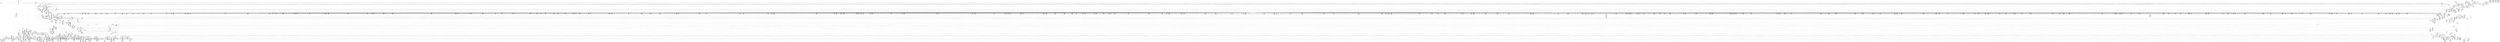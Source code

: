 digraph {
	CE0x5282600 [shape=record,shape=Mrecord,label="{CE0x5282600|28:_i32,_:_CRE_12,13_}"]
	CE0x529df00 [shape=record,shape=Mrecord,label="{CE0x529df00|40:_%struct.super_block*,_56:_i8*,_:_CRE_305,306_}"]
	CE0x52c1c00 [shape=record,shape=Mrecord,label="{CE0x52c1c00|40:_%struct.super_block*,_56:_i8*,_:_CRE_887,888_}"]
	CE0x52d38b0 [shape=record,shape=Mrecord,label="{CE0x52d38b0|272:_i8*,_:_CRE_1320,1321_}"]
	CE0x52cc500 [shape=record,shape=Mrecord,label="{CE0x52cc500|272:_i8*,_:_CRE_496,504_|*MultipleSource*|*LoadInst*|security/selinux/hooks.c,1714|security/selinux/hooks.c,1714}"]
	CE0x52b32b0 [shape=record,shape=Mrecord,label="{CE0x52b32b0|VOIDTB_TE:_CE_248,256_|*MultipleSource*|security/selinux/hooks.c,1730|Function::may_create&Arg::dentry::|Function::selinux_inode_create&Arg::dentry::}"]
	CE0x52d1140 [shape=record,shape=Mrecord,label="{CE0x52d1140|272:_i8*,_:_CRE_1264,1265_}"]
	CE0x5344430 [shape=record,shape=Mrecord,label="{CE0x5344430|i16_7|*Constant*}"]
	CE0x52cf050 [shape=record,shape=Mrecord,label="{CE0x52cf050|272:_i8*,_:_CRE_1233,1234_}"]
	CE0x5341f50 [shape=record,shape=Mrecord,label="{CE0x5341f50|i64_10|*Constant*|*SummSink*}"]
	CE0x533ff40 [shape=record,shape=Mrecord,label="{CE0x533ff40|i32_9437184|*Constant*|*SummSource*}"]
	CE0x534dcf0 [shape=record,shape=Mrecord,label="{CE0x534dcf0|may_create:_sid11|security/selinux/hooks.c,1716|*SummSource*}"]
	CE0x533e870 [shape=record,shape=Mrecord,label="{CE0x533e870|28:_i32,_:_CRE_136,144_|*MultipleSource*|security/selinux/hooks.c,1722|*LoadInst*|security/selinux/hooks.c,1713|security/selinux/hooks.c,1713}"]
	CE0x5367740 [shape=record,shape=Mrecord,label="{CE0x5367740|VOIDTB_TE:_CE_163,164_}"]
	CE0x52b7bc0 [shape=record,shape=Mrecord,label="{CE0x52b7bc0|40:_%struct.super_block*,_56:_i8*,_:_CRE_571,572_}"]
	CE0x533eef0 [shape=record,shape=Mrecord,label="{CE0x533eef0|28:_i32,_:_CRE_160,168_|*MultipleSource*|security/selinux/hooks.c,1722|*LoadInst*|security/selinux/hooks.c,1713|security/selinux/hooks.c,1713}"]
	CE0x53698c0 [shape=record,shape=Mrecord,label="{CE0x53698c0|may_create:_tobool19|security/selinux/hooks.c,1728|*SummSource*}"]
	CE0x527b830 [shape=record,shape=Mrecord,label="{CE0x527b830|may_create:_if.end26|*SummSource*}"]
	CE0x527d660 [shape=record,shape=Mrecord,label="{CE0x527d660|may_create:_tmp13|security/selinux/hooks.c,1706}"]
	CE0x5347770 [shape=record,shape=Mrecord,label="{CE0x5347770|may_create:_create_sid|security/selinux/hooks.c,1717|*SummSource*}"]
	CE0x52742d0 [shape=record,shape=Mrecord,label="{CE0x52742d0|may_create:_if.then29}"]
	CE0x5283240 [shape=record,shape=Mrecord,label="{CE0x5283240|28:_i32,_:_CRE_32,34_|*MultipleSource*|security/selinux/hooks.c,1722|*LoadInst*|security/selinux/hooks.c,1713|security/selinux/hooks.c,1713}"]
	CE0x5285280 [shape=record,shape=Mrecord,label="{CE0x5285280|40:_%struct.super_block*,_56:_i8*,_:_CRE_176,177_}"]
	CE0x5336290 [shape=record,shape=Mrecord,label="{CE0x5336290|may_create:_tmp25|security/selinux/hooks.c,1714|*SummSource*}"]
	CE0x532f380 [shape=record,shape=Mrecord,label="{CE0x532f380|272:_i8*,_:_CRE_1651,1652_}"]
	CE0x52d57b0 [shape=record,shape=Mrecord,label="{CE0x52d57b0|272:_i8*,_:_CRE_72,80_|*MultipleSource*|*LoadInst*|security/selinux/hooks.c,1714|security/selinux/hooks.c,1714}"]
	CE0x52db240 [shape=record,shape=Mrecord,label="{CE0x52db240|272:_i8*,_:_CRE_8,16_|*MultipleSource*|*LoadInst*|security/selinux/hooks.c,1714|security/selinux/hooks.c,1714}"]
	CE0x52b0500 [shape=record,shape=Mrecord,label="{CE0x52b0500|VOIDTB_TE:_CE_184,185_}"]
	CE0x5347aa0 [shape=record,shape=Mrecord,label="{CE0x5347aa0|may_create:_tmp28|security/selinux/hooks.c,1717|*SummSource*}"]
	CE0x52df800 [shape=record,shape=Mrecord,label="{CE0x52df800|272:_i8*,_:_CRE_621,622_}"]
	CE0x52e08c0 [shape=record,shape=Mrecord,label="{CE0x52e08c0|272:_i8*,_:_CRE_656,664_|*MultipleSource*|*LoadInst*|security/selinux/hooks.c,1714|security/selinux/hooks.c,1714}"]
	CE0x5313dd0 [shape=record,shape=Mrecord,label="{CE0x5313dd0|i64*_getelementptr_inbounds_(_2_x_i64_,_2_x_i64_*___llvm_gcov_ctr98,_i64_0,_i64_0)|*Constant*|*SummSink*}"]
	CE0x5340280 [shape=record,shape=Mrecord,label="{CE0x5340280|avc_has_perm:_requested|Function::avc_has_perm&Arg::requested::}"]
	CE0x5287560 [shape=record,shape=Mrecord,label="{CE0x5287560|may_create:_tmp66|security/selinux/hooks.c,1742|*SummSource*}"]
	CE0x5264e20 [shape=record,shape=Mrecord,label="{CE0x5264e20|i64*_getelementptr_inbounds_(_2_x_i64_,_2_x_i64_*___llvm_gcov_ctr216,_i64_0,_i64_0)|*Constant*|*SummSource*}"]
	CE0x52725f0 [shape=record,shape=Mrecord,label="{CE0x52725f0|40:_%struct.super_block*,_56:_i8*,_:_CRE_171,172_}"]
	CE0x532f5a0 [shape=record,shape=Mrecord,label="{CE0x532f5a0|272:_i8*,_:_CRE_1653,1654_}"]
	CE0x52c78d0 [shape=record,shape=Mrecord,label="{CE0x52c78d0|may_create:_tmp22|*LoadInst*|security/selinux/hooks.c,1713|*SummSink*}"]
	CE0x52ddf90 [shape=record,shape=Mrecord,label="{CE0x52ddf90|272:_i8*,_:_CRE_598,599_}"]
	CE0x532b3b0 [shape=record,shape=Mrecord,label="{CE0x532b3b0|272:_i8*,_:_CRE_1368,1369_}"]
	CE0x529f950 [shape=record,shape=Mrecord,label="{CE0x529f950|40:_%struct.super_block*,_56:_i8*,_:_CRE_392,400_|*MultipleSource*|Function::may_create&Arg::dir::|Function::selinux_inode_create&Arg::dir::|security/selinux/hooks.c,1713}"]
	CE0x52c9040 [shape=record,shape=Mrecord,label="{CE0x52c9040|272:_i8*,_:_CRE_421,422_}"]
	CE0x52cae00 [shape=record,shape=Mrecord,label="{CE0x52cae00|272:_i8*,_:_CRE_449,450_}"]
	CE0x5333060 [shape=record,shape=Mrecord,label="{CE0x5333060|272:_i8*,_:_CRE_1792,1800_|*MultipleSource*|*LoadInst*|security/selinux/hooks.c,1714|security/selinux/hooks.c,1714}"]
	CE0x533b8c0 [shape=record,shape=Mrecord,label="{CE0x533b8c0|28:_i32,_:_CRE_76,77_}"]
	CE0x52afd90 [shape=record,shape=Mrecord,label="{CE0x52afd90|VOIDTB_TE:_CE_177,178_}"]
	CE0x53636a0 [shape=record,shape=Mrecord,label="{CE0x53636a0|may_create:_sid21|security/selinux/hooks.c,1729|*SummSink*}"]
	CE0x53335d0 [shape=record,shape=Mrecord,label="{CE0x53335d0|272:_i8*,_:_CRE_1816,1824_|*MultipleSource*|*LoadInst*|security/selinux/hooks.c,1714|security/selinux/hooks.c,1714}"]
	CE0x527a2a0 [shape=record,shape=Mrecord,label="{CE0x527a2a0|40:_%struct.super_block*,_56:_i8*,_:_CRE_284,285_}"]
	CE0x52aede0 [shape=record,shape=Mrecord,label="{CE0x52aede0|40:_%struct.super_block*,_56:_i8*,_:_CRE_112,120_|*MultipleSource*|Function::may_create&Arg::dir::|Function::selinux_inode_create&Arg::dir::|security/selinux/hooks.c,1713}"]
	CE0x5367850 [shape=record,shape=Mrecord,label="{CE0x5367850|VOIDTB_TE:_CE_164,165_}"]
	CE0x52b2c50 [shape=record,shape=Mrecord,label="{CE0x52b2c50|VOIDTB_TE:_CE_221,222_}"]
	CE0x529c4a0 [shape=record,shape=Mrecord,label="{CE0x529c4a0|i32_10|*Constant*}"]
	CE0x52a11d0 [shape=record,shape=Mrecord,label="{CE0x52a11d0|40:_%struct.super_block*,_56:_i8*,_:_CRE_473,474_}"]
	CE0x5369e30 [shape=record,shape=Mrecord,label="{CE0x5369e30|i64_15|*Constant*|*SummSink*}"]
	CE0x52a41a0 [shape=record,shape=Mrecord,label="{CE0x52a41a0|272:_i8*,_:_CRE_1334,1335_}"]
	CE0x52a54c0 [shape=record,shape=Mrecord,label="{CE0x52a54c0|272:_i8*,_:_CRE_1352,1353_}"]
	CE0x52b5520 [shape=record,shape=Mrecord,label="{CE0x52b5520|may_create:_call22|security/selinux/hooks.c,1729}"]
	CE0x52c8e20 [shape=record,shape=Mrecord,label="{CE0x52c8e20|272:_i8*,_:_CRE_419,420_}"]
	CE0x52e2910 [shape=record,shape=Mrecord,label="{CE0x52e2910|272:_i8*,_:_CRE_16,20_|*MultipleSource*|*LoadInst*|security/selinux/hooks.c,1714|security/selinux/hooks.c,1714}"]
	CE0x52d8160 [shape=record,shape=Mrecord,label="{CE0x52d8160|272:_i8*,_:_CRE_264,268_|*MultipleSource*|*LoadInst*|security/selinux/hooks.c,1714|security/selinux/hooks.c,1714}"]
	CE0x52b4110 [shape=record,shape=Mrecord,label="{CE0x52b4110|VOIDTB_TE:_CE_304,305_}"]
	CE0x53365c0 [shape=record,shape=Mrecord,label="{CE0x53365c0|may_create:_tmp26|security/selinux/hooks.c,1714|*SummSource*}"]
	CE0x5365db0 [shape=record,shape=Mrecord,label="{CE0x5365db0|VOIDTB_TE:_CE_146,147_}"]
	CE0x52cd9c0 [shape=record,shape=Mrecord,label="{CE0x52cd9c0|i32_16|*Constant*|*SummSource*}"]
	CE0x5271ff0 [shape=record,shape=Mrecord,label="{CE0x5271ff0|40:_%struct.super_block*,_56:_i8*,_:_CRE_163,164_}"]
	CE0x533fe60 [shape=record,shape=Mrecord,label="{CE0x533fe60|i32_9437184|*Constant*}"]
	CE0x52794e0 [shape=record,shape=Mrecord,label="{CE0x52794e0|40:_%struct.super_block*,_56:_i8*,_:_CRE_273,274_}"]
	CE0x525c460 [shape=record,shape=Mrecord,label="{CE0x525c460|may_create:_tmp17|security/selinux/hooks.c,1706}"]
	CE0x5332750 [shape=record,shape=Mrecord,label="{CE0x5332750|272:_i8*,_:_CRE_1752,1760_|*MultipleSource*|*LoadInst*|security/selinux/hooks.c,1714|security/selinux/hooks.c,1714}"]
	CE0x53469c0 [shape=record,shape=Mrecord,label="{CE0x53469c0|may_create:_tmp27|security/selinux/hooks.c,1716}"]
	CE0x52bfc50 [shape=record,shape=Mrecord,label="{CE0x52bfc50|40:_%struct.super_block*,_56:_i8*,_:_CRE_864,865_}"]
	CE0x5282690 [shape=record,shape=Mrecord,label="{CE0x5282690|28:_i32,_:_CRE_13,14_}"]
	CE0x52c38c0 [shape=record,shape=Mrecord,label="{CE0x52c38c0|40:_%struct.super_block*,_56:_i8*,_:_CRE_910,911_}"]
	CE0x52c42c0 [shape=record,shape=Mrecord,label="{CE0x52c42c0|40:_%struct.super_block*,_56:_i8*,_:_CRE_918,919_}"]
	CE0x52e1ce0 [shape=record,shape=Mrecord,label="{CE0x52e1ce0|272:_i8*,_:_CRE_1209,1210_}"]
	CE0x534d350 [shape=record,shape=Mrecord,label="{CE0x534d350|28:_i32,_:_CRE_0,8_|*MultipleSource*|security/selinux/hooks.c,1722|*LoadInst*|security/selinux/hooks.c,1713|security/selinux/hooks.c,1713}"]
	CE0x537de10 [shape=record,shape=Mrecord,label="{CE0x537de10|may_create:_tmp53|security/selinux/hooks.c,1733|*SummSource*}"]
	CE0x52bc080 [shape=record,shape=Mrecord,label="{CE0x52bc080|40:_%struct.super_block*,_56:_i8*,_:_CRE_640,648_|*MultipleSource*|Function::may_create&Arg::dir::|Function::selinux_inode_create&Arg::dir::|security/selinux/hooks.c,1713}"]
	CE0x5330040 [shape=record,shape=Mrecord,label="{CE0x5330040|272:_i8*,_:_CRE_1663,1664_}"]
	CE0x5340790 [shape=record,shape=Mrecord,label="{CE0x5340790|avc_has_perm:_auditdata|Function::avc_has_perm&Arg::auditdata::|*SummSource*}"]
	CE0x527fda0 [shape=record,shape=Mrecord,label="{CE0x527fda0|may_create:_do.end|*SummSink*}"]
	CE0x5269b70 [shape=record,shape=Mrecord,label="{CE0x5269b70|i16_6|*Constant*}"]
	CE0x5341a90 [shape=record,shape=Mrecord,label="{CE0x5341a90|i64_10|*Constant*|*SummSource*}"]
	CE0x52b25f0 [shape=record,shape=Mrecord,label="{CE0x52b25f0|VOIDTB_TE:_CE_215,216_}"]
	CE0x52da7d0 [shape=record,shape=Mrecord,label="{CE0x52da7d0|272:_i8*,_:_CRE_399,400_}"]
	CE0x52b21b0 [shape=record,shape=Mrecord,label="{CE0x52b21b0|VOIDTB_TE:_CE_211,212_}"]
	CE0x52716f0 [shape=record,shape=Mrecord,label="{CE0x52716f0|40:_%struct.super_block*,_56:_i8*,_:_CRE_151,152_}"]
	CE0x52d2e10 [shape=record,shape=Mrecord,label="{CE0x52d2e10|272:_i8*,_:_CRE_1310,1311_}"]
	CE0x529b400 [shape=record,shape=Mrecord,label="{CE0x529b400|may_create:_security|security/selinux/hooks.c,1706|*SummSink*}"]
	CE0x52cf8d0 [shape=record,shape=Mrecord,label="{CE0x52cf8d0|272:_i8*,_:_CRE_1241,1242_}"]
	CE0x53417a0 [shape=record,shape=Mrecord,label="{CE0x53417a0|i64_11|*Constant*|*SummSource*}"]
	CE0x528c2a0 [shape=record,shape=Mrecord,label="{CE0x528c2a0|40:_%struct.super_block*,_56:_i8*,_:_CRE_555,556_}"]
	CE0x529ebd0 [shape=record,shape=Mrecord,label="{CE0x529ebd0|40:_%struct.super_block*,_56:_i8*,_:_CRE_336,344_|*MultipleSource*|Function::may_create&Arg::dir::|Function::selinux_inode_create&Arg::dir::|security/selinux/hooks.c,1713}"]
	CE0x52b31a0 [shape=record,shape=Mrecord,label="{CE0x52b31a0|VOIDTB_TE:_CE_240,248_|*MultipleSource*|security/selinux/hooks.c,1730|Function::may_create&Arg::dentry::|Function::selinux_inode_create&Arg::dentry::}"]
	CE0x52d7110 [shape=record,shape=Mrecord,label="{CE0x52d7110|272:_i8*,_:_CRE_184,188_|*MultipleSource*|*LoadInst*|security/selinux/hooks.c,1714|security/selinux/hooks.c,1714}"]
	CE0x5281b20 [shape=record,shape=Mrecord,label="{CE0x5281b20|may_create:_tmp3|*SummSource*}"]
	CE0x5334b30 [shape=record,shape=Mrecord,label="{CE0x5334b30|may_create:_tmp25|security/selinux/hooks.c,1714}"]
	CE0x5285f40 [shape=record,shape=Mrecord,label="{CE0x5285f40|40:_%struct.super_block*,_56:_i8*,_:_CRE_193,194_}"]
	CE0x537ccf0 [shape=record,shape=Mrecord,label="{CE0x537ccf0|i64_22|*Constant*|*SummSource*}"]
	CE0x5341a20 [shape=record,shape=Mrecord,label="{CE0x5341a20|i64_10|*Constant*}"]
	CE0x5331580 [shape=record,shape=Mrecord,label="{CE0x5331580|272:_i8*,_:_CRE_1683,1684_}"]
	CE0x52bd290 [shape=record,shape=Mrecord,label="{CE0x52bd290|40:_%struct.super_block*,_56:_i8*,_:_CRE_696,704_|*MultipleSource*|Function::may_create&Arg::dir::|Function::selinux_inode_create&Arg::dir::|security/selinux/hooks.c,1713}"]
	CE0x527cf60 [shape=record,shape=Mrecord,label="{CE0x527cf60|may_create:_tmp12|security/selinux/hooks.c,1706|*SummSource*}"]
	CE0x4b030c0 [shape=record,shape=Mrecord,label="{CE0x4b030c0|_call_void_mcount()_#3}"]
	CE0x526bfd0 [shape=record,shape=Mrecord,label="{CE0x526bfd0|may_create:_tmp10|security/selinux/hooks.c,1706}"]
	CE0x529d8c0 [shape=record,shape=Mrecord,label="{CE0x529d8c0|40:_%struct.super_block*,_56:_i8*,_:_CRE_300,301_}"]
	CE0x529d780 [shape=record,shape=Mrecord,label="{CE0x529d780|40:_%struct.super_block*,_56:_i8*,_:_CRE_299,300_}"]
	CE0x532c340 [shape=record,shape=Mrecord,label="{CE0x532c340|272:_i8*,_:_CRE_1568,1584_|*MultipleSource*|*LoadInst*|security/selinux/hooks.c,1714|security/selinux/hooks.c,1714}"]
	CE0x5271870 [shape=record,shape=Mrecord,label="{CE0x5271870|40:_%struct.super_block*,_56:_i8*,_:_CRE_153,154_}"]
	CE0x532ff30 [shape=record,shape=Mrecord,label="{CE0x532ff30|272:_i8*,_:_CRE_1662,1663_}"]
	CE0x52aa670 [shape=record,shape=Mrecord,label="{CE0x52aa670|get_current:_tmp3}"]
	CE0x52cb570 [shape=record,shape=Mrecord,label="{CE0x52cb570|272:_i8*,_:_CRE_456,457_}"]
	CE0x5277820 [shape=record,shape=Mrecord,label="{CE0x5277820|40:_%struct.super_block*,_56:_i8*,_:_CRE_249,250_}"]
	CE0x52a2240 [shape=record,shape=Mrecord,label="{CE0x52a2240|40:_%struct.super_block*,_56:_i8*,_:_CRE_485,486_}"]
	CE0x5279ee0 [shape=record,shape=Mrecord,label="{CE0x5279ee0|40:_%struct.super_block*,_56:_i8*,_:_CRE_281,282_}"]
	CE0x53655f0 [shape=record,shape=Mrecord,label="{CE0x53655f0|VOIDTB_TE:_CE_95,96_}"]
	CE0x5332580 [shape=record,shape=Mrecord,label="{CE0x5332580|272:_i8*,_:_CRE_1736,1752_|*MultipleSource*|*LoadInst*|security/selinux/hooks.c,1714|security/selinux/hooks.c,1714}"]
	CE0x5269d40 [shape=record,shape=Mrecord,label="{CE0x5269d40|may_create:_if.then20|*SummSink*}"]
	CE0x52dfc40 [shape=record,shape=Mrecord,label="{CE0x52dfc40|272:_i8*,_:_CRE_625,626_}"]
	CE0x526f420 [shape=record,shape=Mrecord,label="{CE0x526f420|i64_0|*Constant*|*SummSink*}"]
	CE0x5366ca0 [shape=record,shape=Mrecord,label="{CE0x5366ca0|VOIDTB_TE:_CE_153,154_}"]
	CE0x52cd550 [shape=record,shape=Mrecord,label="{CE0x52cd550|272:_i8*,_:_CRE_563,564_}"]
	CE0x52dbc80 [shape=record,shape=Mrecord,label="{CE0x52dbc80|272:_i8*,_:_CRE_565,566_}"]
	CE0x52c4680 [shape=record,shape=Mrecord,label="{CE0x52c4680|40:_%struct.super_block*,_56:_i8*,_:_CRE_921,922_}"]
	"CONST[source:0(mediator),value:0(static)][purpose:{operation}]"
	CE0x52c15c0 [shape=record,shape=Mrecord,label="{CE0x52c15c0|40:_%struct.super_block*,_56:_i8*,_:_CRE_882,883_}"]
	CE0x5342020 [shape=record,shape=Mrecord,label="{CE0x5342020|may_create:_tmp30|security/selinux/hooks.c,1725}"]
	CE0x52b8340 [shape=record,shape=Mrecord,label="{CE0x52b8340|40:_%struct.super_block*,_56:_i8*,_:_CRE_577,578_}"]
	CE0x52dbfb0 [shape=record,shape=Mrecord,label="{CE0x52dbfb0|272:_i8*,_:_CRE_568,569_}"]
	CE0x52e2080 [shape=record,shape=Mrecord,label="{CE0x52e2080|272:_i8*,_:_CRE_1211,1212_}"]
	CE0x5253a80 [shape=record,shape=Mrecord,label="{CE0x5253a80|may_create:_if.then29|*SummSink*}"]
	CE0x52a63d0 [shape=record,shape=Mrecord,label="{CE0x52a63d0|_call_void_mcount()_#3|*SummSink*}"]
	CE0x52bb900 [shape=record,shape=Mrecord,label="{CE0x52bb900|40:_%struct.super_block*,_56:_i8*,_:_CRE_620,621_}"]
	CE0x52722f0 [shape=record,shape=Mrecord,label="{CE0x52722f0|40:_%struct.super_block*,_56:_i8*,_:_CRE_167,168_}"]
	CE0x532e7d0 [shape=record,shape=Mrecord,label="{CE0x532e7d0|272:_i8*,_:_CRE_1640,1641_}"]
	CE0x52c8af0 [shape=record,shape=Mrecord,label="{CE0x52c8af0|272:_i8*,_:_CRE_416,417_}"]
	CE0x538f930 [shape=record,shape=Mrecord,label="{CE0x538f930|get_current:_bb|*SummSource*}"]
	CE0x5365860 [shape=record,shape=Mrecord,label="{CE0x5365860|VOIDTB_TE:_CE_112,144_|*MultipleSource*|security/selinux/hooks.c,1730|Function::may_create&Arg::dentry::|Function::selinux_inode_create&Arg::dentry::}"]
	CE0x52760a0 [shape=record,shape=Mrecord,label="{CE0x52760a0|may_create:_land.lhs.true|*SummSource*}"]
	CE0x52cb8a0 [shape=record,shape=Mrecord,label="{CE0x52cb8a0|272:_i8*,_:_CRE_459,460_}"]
	CE0x53669a0 [shape=record,shape=Mrecord,label="{CE0x53669a0|VOIDTB_TE:_CE_150,151_}"]
	CE0x537f8c0 [shape=record,shape=Mrecord,label="{CE0x537f8c0|i64_17|*Constant*}"]
	CE0x526da30 [shape=record,shape=Mrecord,label="{CE0x526da30|may_create:_tmp19|security/selinux/hooks.c,1706}"]
	CE0x526c150 [shape=record,shape=Mrecord,label="{CE0x526c150|may_create:_tmp10|security/selinux/hooks.c,1706|*SummSource*}"]
	CE0x52b5850 [shape=record,shape=Mrecord,label="{CE0x52b5850|may_create:_tobool23|security/selinux/hooks.c,1731|*SummSink*}"]
	CE0x52a4910 [shape=record,shape=Mrecord,label="{CE0x52a4910|272:_i8*,_:_CRE_1341,1342_}"]
	CE0x52ae8a0 [shape=record,shape=Mrecord,label="{CE0x52ae8a0|40:_%struct.super_block*,_56:_i8*,_:_CRE_88,96_|*MultipleSource*|Function::may_create&Arg::dir::|Function::selinux_inode_create&Arg::dir::|security/selinux/hooks.c,1713}"]
	CE0x5339ad0 [shape=record,shape=Mrecord,label="{CE0x5339ad0|i64*_getelementptr_inbounds_(_26_x_i64_,_26_x_i64_*___llvm_gcov_ctr217,_i64_0,_i64_24)|*Constant*|*SummSource*}"]
	CE0x52c1e80 [shape=record,shape=Mrecord,label="{CE0x52c1e80|40:_%struct.super_block*,_56:_i8*,_:_CRE_889,890_}"]
	CE0x52abd20 [shape=record,shape=Mrecord,label="{CE0x52abd20|get_current:_tmp2|*SummSink*}"]
	CE0x5260f80 [shape=record,shape=Mrecord,label="{CE0x5260f80|get_current:_tmp|*SummSource*}"]
	CE0x5366880 [shape=record,shape=Mrecord,label="{CE0x5366880|VOIDTB_TE:_CE_148,149_}"]
	CE0x529ea40 [shape=record,shape=Mrecord,label="{CE0x529ea40|40:_%struct.super_block*,_56:_i8*,_:_CRE_328,336_|*MultipleSource*|Function::may_create&Arg::dir::|Function::selinux_inode_create&Arg::dir::|security/selinux/hooks.c,1713}"]
	CE0x52539c0 [shape=record,shape=Mrecord,label="{CE0x52539c0|may_create:_if.then29|*SummSource*}"]
	CE0x52e2010 [shape=record,shape=Mrecord,label="{CE0x52e2010|272:_i8*,_:_CRE_1212,1213_}"]
	CE0x532db10 [shape=record,shape=Mrecord,label="{CE0x532db10|272:_i8*,_:_CRE_1628,1629_}"]
	CE0x5366ec0 [shape=record,shape=Mrecord,label="{CE0x5366ec0|VOIDTB_TE:_CE_155,156_}"]
	CE0x52ca250 [shape=record,shape=Mrecord,label="{CE0x52ca250|272:_i8*,_:_CRE_438,439_}"]
	CE0x526f600 [shape=record,shape=Mrecord,label="{CE0x526f600|may_create:_tmp5|security/selinux/hooks.c,1706|*SummSource*}"]
	CE0x52c2240 [shape=record,shape=Mrecord,label="{CE0x52c2240|40:_%struct.super_block*,_56:_i8*,_:_CRE_892,893_}"]
	CE0x533c1c0 [shape=record,shape=Mrecord,label="{CE0x533c1c0|28:_i32,_:_CRE_85,86_}"]
	CE0x5367960 [shape=record,shape=Mrecord,label="{CE0x5367960|VOIDTB_TE:_CE_165,166_}"]
	CE0x534b310 [shape=record,shape=Mrecord,label="{CE0x534b310|may_create:_u|security/selinux/hooks.c,1720}"]
	CE0x52b0940 [shape=record,shape=Mrecord,label="{CE0x52b0940|VOIDTB_TE:_CE_188,189_}"]
	CE0x5266ae0 [shape=record,shape=Mrecord,label="{CE0x5266ae0|i32_0|*Constant*|*SummSource*}"]
	CE0x52b5630 [shape=record,shape=Mrecord,label="{CE0x52b5630|may_create:_call22|security/selinux/hooks.c,1729|*SummSource*}"]
	CE0x52a42b0 [shape=record,shape=Mrecord,label="{CE0x52a42b0|272:_i8*,_:_CRE_1335,1336_}"]
	CE0x52c5d50 [shape=record,shape=Mrecord,label="{CE0x52c5d50|40:_%struct.super_block*,_56:_i8*,_:_CRE_960,968_|*MultipleSource*|Function::may_create&Arg::dir::|Function::selinux_inode_create&Arg::dir::|security/selinux/hooks.c,1713}"]
	CE0x52767e0 [shape=record,shape=Mrecord,label="{CE0x52767e0|_call_void_mcount()_#3}"]
	CE0x52dca50 [shape=record,shape=Mrecord,label="{CE0x52dca50|272:_i8*,_:_CRE_578,579_}"]
	CE0x5266090 [shape=record,shape=Mrecord,label="{CE0x5266090|may_create:_tclass|Function::may_create&Arg::tclass::|*SummSink*}"]
	CE0x5262be0 [shape=record,shape=Mrecord,label="{CE0x5262be0|i64_1|*Constant*}"]
	CE0x532d5c0 [shape=record,shape=Mrecord,label="{CE0x532d5c0|272:_i8*,_:_CRE_1623,1624_}"]
	CE0x52dbea0 [shape=record,shape=Mrecord,label="{CE0x52dbea0|272:_i8*,_:_CRE_567,568_}"]
	CE0x52aaf50 [shape=record,shape=Mrecord,label="{CE0x52aaf50|40:_%struct.super_block*,_56:_i8*,_:_CRE_12,16_|*MultipleSource*|Function::may_create&Arg::dir::|Function::selinux_inode_create&Arg::dir::|security/selinux/hooks.c,1713}"]
	CE0x5277e60 [shape=record,shape=Mrecord,label="{CE0x5277e60|40:_%struct.super_block*,_56:_i8*,_:_CRE_255,256_}"]
	CE0x5267540 [shape=record,shape=Mrecord,label="{CE0x5267540|selinux_inode_create:_dir|Function::selinux_inode_create&Arg::dir::|*SummSource*}"]
	CE0x52d1f10 [shape=record,shape=Mrecord,label="{CE0x52d1f10|272:_i8*,_:_CRE_1277,1278_}"]
	CE0x5257f50 [shape=record,shape=Mrecord,label="{CE0x5257f50|_call_void_mcount()_#3|*SummSink*}"]
	CE0x52de5f0 [shape=record,shape=Mrecord,label="{CE0x52de5f0|272:_i8*,_:_CRE_604,605_}"]
	CE0x533b7c0 [shape=record,shape=Mrecord,label="{CE0x533b7c0|28:_i32,_:_CRE_75,76_}"]
	CE0x526f2f0 [shape=record,shape=Mrecord,label="{CE0x526f2f0|i64_0|*Constant*|*SummSource*}"]
	CE0x52be690 [shape=record,shape=Mrecord,label="{CE0x52be690|40:_%struct.super_block*,_56:_i8*,_:_CRE_776,792_|*MultipleSource*|Function::may_create&Arg::dir::|Function::selinux_inode_create&Arg::dir::|security/selinux/hooks.c,1713}"]
	CE0x5285640 [shape=record,shape=Mrecord,label="{CE0x5285640|40:_%struct.super_block*,_56:_i8*,_:_CRE_181,182_}"]
	CE0x525d610 [shape=record,shape=Mrecord,label="{CE0x525d610|i64*_getelementptr_inbounds_(_26_x_i64_,_26_x_i64_*___llvm_gcov_ctr217,_i64_0,_i64_8)|*Constant*|*SummSource*}"]
	CE0x52c9e10 [shape=record,shape=Mrecord,label="{CE0x52c9e10|272:_i8*,_:_CRE_434,435_}"]
	CE0x52d7dc0 [shape=record,shape=Mrecord,label="{CE0x52d7dc0|272:_i8*,_:_CRE_248,252_|*MultipleSource*|*LoadInst*|security/selinux/hooks.c,1714|security/selinux/hooks.c,1714}"]
	CE0x52cbdf0 [shape=record,shape=Mrecord,label="{CE0x52cbdf0|272:_i8*,_:_CRE_560,561_}"]
	CE0x537b380 [shape=record,shape=Mrecord,label="{CE0x537b380|may_create:_tmp55|security/selinux/hooks.c,1735}"]
	CE0x5334450 [shape=record,shape=Mrecord,label="{CE0x5334450|272:_i8*,_:_CRE_1874,1875_}"]
	CE0x52de920 [shape=record,shape=Mrecord,label="{CE0x52de920|272:_i8*,_:_CRE_607,608_}"]
	CE0x5353890 [shape=record,shape=Mrecord,label="{CE0x5353890|may_create:_flags|security/selinux/hooks.c,1728}"]
	CE0x525a630 [shape=record,shape=Mrecord,label="{CE0x525a630|GLOBAL:_may_create.__warned|Global_var:may_create.__warned}"]
	CE0x52df2b0 [shape=record,shape=Mrecord,label="{CE0x52df2b0|272:_i8*,_:_CRE_616,617_}"]
	CE0x52ba280 [shape=record,shape=Mrecord,label="{CE0x52ba280|40:_%struct.super_block*,_56:_i8*,_:_CRE_602,603_}"]
	CE0x52c0580 [shape=record,shape=Mrecord,label="{CE0x52c0580|40:_%struct.super_block*,_56:_i8*,_:_CRE_869,870_}"]
	CE0x53641e0 [shape=record,shape=Mrecord,label="{CE0x53641e0|VOIDTB_TE:_CE_56,64_|*MultipleSource*|security/selinux/hooks.c,1730|Function::may_create&Arg::dentry::|Function::selinux_inode_create&Arg::dentry::}"]
	CE0x532c8b0 [shape=record,shape=Mrecord,label="{CE0x532c8b0|272:_i8*,_:_CRE_1596,1600_|*MultipleSource*|*LoadInst*|security/selinux/hooks.c,1714|security/selinux/hooks.c,1714}"]
	CE0x52785e0 [shape=record,shape=Mrecord,label="{CE0x52785e0|40:_%struct.super_block*,_56:_i8*,_:_CRE_261,262_}"]
	CE0x533f6f0 [shape=record,shape=Mrecord,label="{CE0x533f6f0|28:_i32,_:_CRE_200,208_|*MultipleSource*|security/selinux/hooks.c,1722|*LoadInst*|security/selinux/hooks.c,1713|security/selinux/hooks.c,1713}"]
	CE0x52c3f00 [shape=record,shape=Mrecord,label="{CE0x52c3f00|40:_%struct.super_block*,_56:_i8*,_:_CRE_915,916_}"]
	CE0x52cff30 [shape=record,shape=Mrecord,label="{CE0x52cff30|272:_i8*,_:_CRE_1247,1248_}"]
	CE0x52d0040 [shape=record,shape=Mrecord,label="{CE0x52d0040|272:_i8*,_:_CRE_1248,1249_}"]
	CE0x529cc40 [shape=record,shape=Mrecord,label="{CE0x529cc40|40:_%struct.super_block*,_56:_i8*,_:_CRE_290,291_}"]
	CE0x52dc500 [shape=record,shape=Mrecord,label="{CE0x52dc500|272:_i8*,_:_CRE_573,574_}"]
	CE0x5269e50 [shape=record,shape=Mrecord,label="{CE0x5269e50|may_create:_if.end30|*SummSource*}"]
	CE0x5360fe0 [shape=record,shape=Mrecord,label="{CE0x5360fe0|may_create:_tmp41|security/selinux/hooks.c,1728}"]
	CE0x5279c60 [shape=record,shape=Mrecord,label="{CE0x5279c60|40:_%struct.super_block*,_56:_i8*,_:_CRE_279,280_}"]
	CE0x5286480 [shape=record,shape=Mrecord,label="{CE0x5286480|40:_%struct.super_block*,_56:_i8*,_:_CRE_200,201_}"]
	CE0x52c5800 [shape=record,shape=Mrecord,label="{CE0x52c5800|40:_%struct.super_block*,_56:_i8*,_:_CRE_935,936_}"]
	CE0x52bdd90 [shape=record,shape=Mrecord,label="{CE0x52bdd90|40:_%struct.super_block*,_56:_i8*,_:_CRE_744,752_|*MultipleSource*|Function::may_create&Arg::dir::|Function::selinux_inode_create&Arg::dir::|security/selinux/hooks.c,1713}"]
	CE0x52b6090 [shape=record,shape=Mrecord,label="{CE0x52b6090|may_create:_tmp48|security/selinux/hooks.c,1731|*SummSink*}"]
	CE0x5278360 [shape=record,shape=Mrecord,label="{CE0x5278360|40:_%struct.super_block*,_56:_i8*,_:_CRE_259,260_}"]
	CE0x5336870 [shape=record,shape=Mrecord,label="{CE0x5336870|may_create:_tmp56|security/selinux/hooks.c,1736}"]
	CE0x52cdd30 [shape=record,shape=Mrecord,label="{CE0x52cdd30|272:_i8*,_:_CRE_1215,1216_}"]
	CE0x52de4e0 [shape=record,shape=Mrecord,label="{CE0x52de4e0|272:_i8*,_:_CRE_603,604_}"]
	CE0x52d0590 [shape=record,shape=Mrecord,label="{CE0x52d0590|272:_i8*,_:_CRE_1253,1254_}"]
	CE0x52b02e0 [shape=record,shape=Mrecord,label="{CE0x52b02e0|VOIDTB_TE:_CE_182,183_}"]
	CE0x5395490 [shape=record,shape=Mrecord,label="{CE0x5395490|may_create:_call32|security/selinux/hooks.c,1739}"]
	CE0x529f250 [shape=record,shape=Mrecord,label="{CE0x529f250|40:_%struct.super_block*,_56:_i8*,_:_CRE_360,376_|*MultipleSource*|Function::may_create&Arg::dir::|Function::selinux_inode_create&Arg::dir::|security/selinux/hooks.c,1713}"]
	CE0x529ee10 [shape=record,shape=Mrecord,label="{CE0x529ee10|40:_%struct.super_block*,_56:_i8*,_:_CRE_344,352_|*MultipleSource*|Function::may_create&Arg::dir::|Function::selinux_inode_create&Arg::dir::|security/selinux/hooks.c,1713}"]
	CE0x5268510 [shape=record,shape=Mrecord,label="{CE0x5268510|selinux_inode_create:_dir|Function::selinux_inode_create&Arg::dir::|*SummSink*}"]
	CE0x52e1eb0 [shape=record,shape=Mrecord,label="{CE0x52e1eb0|272:_i8*,_:_CRE_1210,1211_}"]
	CE0x52c9d00 [shape=record,shape=Mrecord,label="{CE0x52c9d00|272:_i8*,_:_CRE_433,434_}"]
	CE0x52b9b00 [shape=record,shape=Mrecord,label="{CE0x52b9b00|40:_%struct.super_block*,_56:_i8*,_:_CRE_596,597_}"]
	CE0x525b2b0 [shape=record,shape=Mrecord,label="{CE0x525b2b0|i64_5|*Constant*}"]
	CE0x52d7bf0 [shape=record,shape=Mrecord,label="{CE0x52d7bf0|272:_i8*,_:_CRE_240,248_|*MultipleSource*|*LoadInst*|security/selinux/hooks.c,1714|security/selinux/hooks.c,1714}"]
	CE0x52b8200 [shape=record,shape=Mrecord,label="{CE0x52b8200|40:_%struct.super_block*,_56:_i8*,_:_CRE_576,577_}"]
	CE0x52c10c0 [shape=record,shape=Mrecord,label="{CE0x52c10c0|40:_%struct.super_block*,_56:_i8*,_:_CRE_878,879_}"]
	CE0x5286900 [shape=record,shape=Mrecord,label="{CE0x5286900|40:_%struct.super_block*,_56:_i8*,_:_CRE_206,207_}"]
	CE0x52b0c70 [shape=record,shape=Mrecord,label="{CE0x52b0c70|VOIDTB_TE:_CE_191,192_}"]
	CE0x5268670 [shape=record,shape=Mrecord,label="{CE0x5268670|GLOBAL:_may_create|*Constant*}"]
	CE0x52c63d0 [shape=record,shape=Mrecord,label="{CE0x52c63d0|40:_%struct.super_block*,_56:_i8*,_:_CRE_977,978_}"]
	CE0x5344560 [shape=record,shape=Mrecord,label="{CE0x5344560|i16_7|*Constant*|*SummSource*}"]
	CE0x52761b0 [shape=record,shape=Mrecord,label="{CE0x52761b0|may_create:_land.lhs.true|*SummSink*}"]
	CE0x5273000 [shape=record,shape=Mrecord,label="{CE0x5273000|may_create:_if.then16}"]
	CE0x527f4a0 [shape=record,shape=Mrecord,label="{CE0x527f4a0|may_create:_if.end17}"]
	CE0x52c6e00 [shape=record,shape=Mrecord,label="{CE0x52c6e00|40:_%struct.super_block*,_56:_i8*,_:_CRE_984,988_|*MultipleSource*|Function::may_create&Arg::dir::|Function::selinux_inode_create&Arg::dir::|security/selinux/hooks.c,1713}"]
	CE0x52a4b30 [shape=record,shape=Mrecord,label="{CE0x52a4b30|272:_i8*,_:_CRE_1343,1344_}"]
	CE0x52c2c40 [shape=record,shape=Mrecord,label="{CE0x52c2c40|40:_%struct.super_block*,_56:_i8*,_:_CRE_900,901_}"]
	CE0x537ece0 [shape=record,shape=Mrecord,label="{CE0x537ece0|may_create:_tmp54|security/selinux/hooks.c,1733|*SummSource*}"]
	CE0x52d0f20 [shape=record,shape=Mrecord,label="{CE0x52d0f20|272:_i8*,_:_CRE_1262,1263_}"]
	CE0x526d520 [shape=record,shape=Mrecord,label="{CE0x526d520|may_create:_cred|security/selinux/hooks.c,1706|*SummSource*}"]
	CE0x52c2b00 [shape=record,shape=Mrecord,label="{CE0x52c2b00|40:_%struct.super_block*,_56:_i8*,_:_CRE_899,900_}"]
	CE0x534dbe0 [shape=record,shape=Mrecord,label="{CE0x534dbe0|may_create:_sid11|security/selinux/hooks.c,1716}"]
	CE0x5335980 [shape=record,shape=Mrecord,label="{CE0x5335980|272:_i8*,_:_CRE_2120,2248_|*MultipleSource*|*LoadInst*|security/selinux/hooks.c,1714|security/selinux/hooks.c,1714}"]
	CE0x5369c20 [shape=record,shape=Mrecord,label="{CE0x5369c20|i64_15|*Constant*}"]
	CE0x5331140 [shape=record,shape=Mrecord,label="{CE0x5331140|272:_i8*,_:_CRE_1679,1680_}"]
	CE0x52e0c90 [shape=record,shape=Mrecord,label="{CE0x52e0c90|272:_i8*,_:_CRE_672,680_|*MultipleSource*|*LoadInst*|security/selinux/hooks.c,1714|security/selinux/hooks.c,1714}"]
	CE0x52c1700 [shape=record,shape=Mrecord,label="{CE0x52c1700|40:_%struct.super_block*,_56:_i8*,_:_CRE_883,884_}"]
	CE0x533ddd0 [shape=record,shape=Mrecord,label="{CE0x533ddd0|28:_i32,_:_CRE_112,113_}"]
	CE0x5395730 [shape=record,shape=Mrecord,label="{CE0x5395730|may_create:_call32|security/selinux/hooks.c,1739|*SummSink*}"]
	CE0x52a0b10 [shape=record,shape=Mrecord,label="{CE0x52a0b10|40:_%struct.super_block*,_56:_i8*,_:_CRE_456,464_|*MultipleSource*|Function::may_create&Arg::dir::|Function::selinux_inode_create&Arg::dir::|security/selinux/hooks.c,1713}"]
	CE0x52ab150 [shape=record,shape=Mrecord,label="{CE0x52ab150|40:_%struct.super_block*,_56:_i8*,_:_CRE_24,32_|*MultipleSource*|Function::may_create&Arg::dir::|Function::selinux_inode_create&Arg::dir::|security/selinux/hooks.c,1713}"]
	CE0x533a9c0 [shape=record,shape=Mrecord,label="{CE0x533a9c0|28:_i32,_:_CRE_61,62_}"]
	CE0x52673b0 [shape=record,shape=Mrecord,label="{CE0x52673b0|may_create:_dir|Function::may_create&Arg::dir::}"]
	CE0x52c1200 [shape=record,shape=Mrecord,label="{CE0x52c1200|40:_%struct.super_block*,_56:_i8*,_:_CRE_879,880_}"]
	CE0x52af620 [shape=record,shape=Mrecord,label="{CE0x52af620|VOIDTB_TE:_CE_170,171_}"]
	CE0x52dde80 [shape=record,shape=Mrecord,label="{CE0x52dde80|272:_i8*,_:_CRE_597,598_}"]
	CE0x5334800 [shape=record,shape=Mrecord,label="{CE0x5334800|272:_i8*,_:_CRE_1877,1878_}"]
	CE0x52697c0 [shape=record,shape=Mrecord,label="{CE0x52697c0|may_create:_dentry|Function::may_create&Arg::dentry::|*SummSource*}"]
	CE0x52e04c0 [shape=record,shape=Mrecord,label="{CE0x52e04c0|272:_i8*,_:_CRE_632,640_|*MultipleSource*|*LoadInst*|security/selinux/hooks.c,1714|security/selinux/hooks.c,1714}"]
	CE0x52cdb90 [shape=record,shape=Mrecord,label="{CE0x52cdb90|i32_16|*Constant*|*SummSink*}"]
	CE0x5271570 [shape=record,shape=Mrecord,label="{CE0x5271570|40:_%struct.super_block*,_56:_i8*,_:_CRE_149,150_}"]
	CE0x52ca8b0 [shape=record,shape=Mrecord,label="{CE0x52ca8b0|272:_i8*,_:_CRE_444,445_}"]
	CE0x5341600 [shape=record,shape=Mrecord,label="{CE0x5341600|may_create:_tmp34|security/selinux/hooks.c,1726|*SummSource*}"]
	CE0x52e0e60 [shape=record,shape=Mrecord,label="{CE0x52e0e60|272:_i8*,_:_CRE_680,696_|*MultipleSource*|*LoadInst*|security/selinux/hooks.c,1714|security/selinux/hooks.c,1714}"]
	CE0x52bb540 [shape=record,shape=Mrecord,label="{CE0x52bb540|40:_%struct.super_block*,_56:_i8*,_:_CRE_617,618_}"]
	CE0x52de700 [shape=record,shape=Mrecord,label="{CE0x52de700|272:_i8*,_:_CRE_605,606_}"]
	CE0x52deb40 [shape=record,shape=Mrecord,label="{CE0x52deb40|272:_i8*,_:_CRE_609,610_}"]
	CE0x52c5bc0 [shape=record,shape=Mrecord,label="{CE0x52c5bc0|40:_%struct.super_block*,_56:_i8*,_:_CRE_952,960_|*MultipleSource*|Function::may_create&Arg::dir::|Function::selinux_inode_create&Arg::dir::|security/selinux/hooks.c,1713}"]
	CE0x52d1cf0 [shape=record,shape=Mrecord,label="{CE0x52d1cf0|272:_i8*,_:_CRE_1275,1276_}"]
	CE0x52789a0 [shape=record,shape=Mrecord,label="{CE0x52789a0|40:_%struct.super_block*,_56:_i8*,_:_CRE_264,265_}"]
	CE0x5261650 [shape=record,shape=Mrecord,label="{CE0x5261650|i32_(i32,_i32,_i16,_i32,_%struct.common_audit_data*)*_bitcast_(i32_(i32,_i32,_i16,_i32,_%struct.common_audit_data.495*)*_avc_has_perm_to_i32_(i32,_i32,_i16,_i32,_%struct.common_audit_data*)*)|*Constant*|*SummSource*}"]
	CE0x53656c0 [shape=record,shape=Mrecord,label="{CE0x53656c0|VOIDTB_TE:_CE_96,104_|*MultipleSource*|security/selinux/hooks.c,1730|Function::may_create&Arg::dentry::|Function::selinux_inode_create&Arg::dentry::}"]
	CE0x5264b50 [shape=record,shape=Mrecord,label="{CE0x5264b50|selinux_inode_create:_tmp3|*SummSink*}"]
	CE0x52d9720 [shape=record,shape=Mrecord,label="{CE0x52d9720|272:_i8*,_:_CRE_352,360_|*MultipleSource*|*LoadInst*|security/selinux/hooks.c,1714|security/selinux/hooks.c,1714}"]
	CE0x5352970 [shape=record,shape=Mrecord,label="{CE0x5352970|may_create:_tmp39|security/selinux/hooks.c,1728|*SummSink*}"]
	CE0x537e540 [shape=record,shape=Mrecord,label="{CE0x537e540|may_create:_tmp53|security/selinux/hooks.c,1733|*SummSink*}"]
	CE0x53308c0 [shape=record,shape=Mrecord,label="{CE0x53308c0|272:_i8*,_:_CRE_1671,1672_}"]
	CE0x52550f0 [shape=record,shape=Mrecord,label="{CE0x52550f0|selinux_inode_create:_bb}"]
	CE0x52b5da0 [shape=record,shape=Mrecord,label="{CE0x52b5da0|may_create:_tmp48|security/selinux/hooks.c,1731}"]
	CE0x5270ac0 [shape=record,shape=Mrecord,label="{CE0x5270ac0|40:_%struct.super_block*,_56:_i8*,_:_CRE_137,138_}"]
	CE0x5272e90 [shape=record,shape=Mrecord,label="{CE0x5272e90|may_create:_land.lhs.true2|*SummSink*}"]
	CE0x533fcf0 [shape=record,shape=Mrecord,label="{CE0x533fcf0|may_create:_tmp29|security/selinux/hooks.c,1722|*SummSink*}"]
	CE0x52a52a0 [shape=record,shape=Mrecord,label="{CE0x52a52a0|272:_i8*,_:_CRE_1350,1351_}"]
	CE0x52bf190 [shape=record,shape=Mrecord,label="{CE0x52bf190|40:_%struct.super_block*,_56:_i8*,_:_CRE_824,832_|*MultipleSource*|Function::may_create&Arg::dir::|Function::selinux_inode_create&Arg::dir::|security/selinux/hooks.c,1713}"]
	CE0x52857c0 [shape=record,shape=Mrecord,label="{CE0x52857c0|40:_%struct.super_block*,_56:_i8*,_:_CRE_183,184_}"]
	CE0x53307b0 [shape=record,shape=Mrecord,label="{CE0x53307b0|272:_i8*,_:_CRE_1670,1671_}"]
	CE0x53318b0 [shape=record,shape=Mrecord,label="{CE0x53318b0|272:_i8*,_:_CRE_1686,1687_}"]
	CE0x52a55d0 [shape=record,shape=Mrecord,label="{CE0x52a55d0|272:_i8*,_:_CRE_1353,1354_}"]
	CE0x52a5190 [shape=record,shape=Mrecord,label="{CE0x52a5190|272:_i8*,_:_CRE_1349,1350_}"]
	CE0x5330f20 [shape=record,shape=Mrecord,label="{CE0x5330f20|272:_i8*,_:_CRE_1677,1678_}"]
	CE0x52d2240 [shape=record,shape=Mrecord,label="{CE0x52d2240|272:_i8*,_:_CRE_1304,1305_}"]
	CE0x533c7c0 [shape=record,shape=Mrecord,label="{CE0x533c7c0|28:_i32,_:_CRE_91,92_}"]
	CE0x52c9590 [shape=record,shape=Mrecord,label="{CE0x52c9590|272:_i8*,_:_CRE_426,427_}"]
	CE0x52bbb80 [shape=record,shape=Mrecord,label="{CE0x52bbb80|40:_%struct.super_block*,_56:_i8*,_:_CRE_622,623_}"]
	CE0x529c100 [shape=record,shape=Mrecord,label="{CE0x529c100|may_create:_tmp21|security/selinux/hooks.c,1706|*SummSink*}"]
	CE0x5352800 [shape=record,shape=Mrecord,label="{CE0x5352800|may_create:_tmp39|security/selinux/hooks.c,1728|*SummSource*}"]
	CE0x527f510 [shape=record,shape=Mrecord,label="{CE0x527f510|may_create:_if.end17|*SummSource*}"]
	CE0x53643e0 [shape=record,shape=Mrecord,label="{CE0x53643e0|VOIDTB_TE:_CE_64,72_|*MultipleSource*|security/selinux/hooks.c,1730|Function::may_create&Arg::dentry::|Function::selinux_inode_create&Arg::dentry::}"]
	CE0x530de30 [shape=record,shape=Mrecord,label="{CE0x530de30|get_current:_tmp2}"]
	CE0x5352680 [shape=record,shape=Mrecord,label="{CE0x5352680|may_create:_tmp39|security/selinux/hooks.c,1728}"]
	CE0x5344290 [shape=record,shape=Mrecord,label="{CE0x5344290|avc_has_perm:_tsid|Function::avc_has_perm&Arg::tsid::|*SummSink*}"]
	CE0x52a9de0 [shape=record,shape=Mrecord,label="{CE0x52a9de0|get_current:_tmp1|*SummSource*}"]
	CE0x5283140 [shape=record,shape=Mrecord,label="{CE0x5283140|28:_i32,_:_CRE_28,32_|*MultipleSource*|security/selinux/hooks.c,1722|*LoadInst*|security/selinux/hooks.c,1713|security/selinux/hooks.c,1713}"]
	CE0x52cf9e0 [shape=record,shape=Mrecord,label="{CE0x52cf9e0|272:_i8*,_:_CRE_1242,1243_}"]
	CE0x52dd3e0 [shape=record,shape=Mrecord,label="{CE0x52dd3e0|272:_i8*,_:_CRE_587,588_}"]
	CE0x532b080 [shape=record,shape=Mrecord,label="{CE0x532b080|272:_i8*,_:_CRE_1365,1366_}"]
	CE0x5335d20 [shape=record,shape=Mrecord,label="{CE0x5335d20|272:_i8*,_:_CRE_2256,2264_|*MultipleSource*|*LoadInst*|security/selinux/hooks.c,1714|security/selinux/hooks.c,1714}"]
	CE0x52b0610 [shape=record,shape=Mrecord,label="{CE0x52b0610|VOIDTB_TE:_CE_185,186_}"]
	CE0x5267ca0 [shape=record,shape=Mrecord,label="{CE0x5267ca0|40:_%struct.super_block*,_56:_i8*,_:_CRE_72,76_|*MultipleSource*|Function::may_create&Arg::dir::|Function::selinux_inode_create&Arg::dir::|security/selinux/hooks.c,1713}"]
	CE0x52c3640 [shape=record,shape=Mrecord,label="{CE0x52c3640|40:_%struct.super_block*,_56:_i8*,_:_CRE_908,909_}"]
	CE0x529fdd0 [shape=record,shape=Mrecord,label="{CE0x529fdd0|40:_%struct.super_block*,_56:_i8*,_:_CRE_408,416_|*MultipleSource*|Function::may_create&Arg::dir::|Function::selinux_inode_create&Arg::dir::|security/selinux/hooks.c,1713}"]
	CE0x527ffe0 [shape=record,shape=Mrecord,label="{CE0x527ffe0|i64*_getelementptr_inbounds_(_26_x_i64_,_26_x_i64_*___llvm_gcov_ctr217,_i64_0,_i64_0)|*Constant*|*SummSource*}"]
	CE0x5280260 [shape=record,shape=Mrecord,label="{CE0x5280260|may_create:_tmp}"]
	CE0x52df1a0 [shape=record,shape=Mrecord,label="{CE0x52df1a0|272:_i8*,_:_CRE_615,616_}"]
	CE0x5267450 [shape=record,shape=Mrecord,label="{CE0x5267450|selinux_inode_create:_dir|Function::selinux_inode_create&Arg::dir::}"]
	CE0x5282c40 [shape=record,shape=Mrecord,label="{CE0x5282c40|28:_i32,_:_CRE_20,21_}"]
	CE0x5331250 [shape=record,shape=Mrecord,label="{CE0x5331250|272:_i8*,_:_CRE_1680,1681_}"]
	CE0x5337960 [shape=record,shape=Mrecord,label="{CE0x5337960|may_create:_tmp59|security/selinux/hooks.c,1736|*SummSource*}"]
	CE0x525f860 [shape=record,shape=Mrecord,label="{CE0x525f860|may_create:_tmp67|security/selinux/hooks.c,1742}"]
	CE0x52b7800 [shape=record,shape=Mrecord,label="{CE0x52b7800|40:_%struct.super_block*,_56:_i8*,_:_CRE_568,569_}"]
	CE0x52ab940 [shape=record,shape=Mrecord,label="{CE0x52ab940|may_create:_tmp6|security/selinux/hooks.c,1706|*SummSink*}"]
	CE0x52c6810 [shape=record,shape=Mrecord,label="{CE0x52c6810|40:_%struct.super_block*,_56:_i8*,_:_CRE_979,980_}"]
	CE0x5345ec0 [shape=record,shape=Mrecord,label="{CE0x5345ec0|may_create:_call14|security/selinux/hooks.c,1722|*SummSink*}"]
	CE0x53514f0 [shape=record,shape=Mrecord,label="{CE0x53514f0|i64_13|*Constant*}"]
	CE0x52a5a10 [shape=record,shape=Mrecord,label="{CE0x52a5a10|272:_i8*,_:_CRE_1357,1358_}"]
	CE0x5282b40 [shape=record,shape=Mrecord,label="{CE0x5282b40|28:_i32,_:_CRE_19,20_}"]
	CE0x533bcc0 [shape=record,shape=Mrecord,label="{CE0x533bcc0|28:_i32,_:_CRE_80,81_}"]
	CE0x5270e40 [shape=record,shape=Mrecord,label="{CE0x5270e40|40:_%struct.super_block*,_56:_i8*,_:_CRE_139,140_}"]
	CE0x52c3280 [shape=record,shape=Mrecord,label="{CE0x52c3280|40:_%struct.super_block*,_56:_i8*,_:_CRE_905,906_}"]
	CE0x52cec10 [shape=record,shape=Mrecord,label="{CE0x52cec10|272:_i8*,_:_CRE_1229,1230_}"]
	CE0x532d7e0 [shape=record,shape=Mrecord,label="{CE0x532d7e0|272:_i8*,_:_CRE_1625,1626_}"]
	CE0x52811a0 [shape=record,shape=Mrecord,label="{CE0x52811a0|GLOBAL:_get_current|*Constant*|*SummSink*}"]
	CE0x533d1c0 [shape=record,shape=Mrecord,label="{CE0x533d1c0|28:_i32,_:_CRE_101,102_}"]
	CE0x52af320 [shape=record,shape=Mrecord,label="{CE0x52af320|40:_%struct.super_block*,_56:_i8*,_:_CRE_136,137_}"]
	CE0x52ae2d0 [shape=record,shape=Mrecord,label="{CE0x52ae2d0|may_create:_retval.0}"]
	CE0x53380d0 [shape=record,shape=Mrecord,label="{CE0x53380d0|i64*_getelementptr_inbounds_(_26_x_i64_,_26_x_i64_*___llvm_gcov_ctr217,_i64_0,_i64_23)|*Constant*}"]
	CE0x5352110 [shape=record,shape=Mrecord,label="{CE0x5352110|may_create:_tmp38|security/selinux/hooks.c,1728}"]
	CE0x52c86b0 [shape=record,shape=Mrecord,label="{CE0x52c86b0|272:_i8*,_:_CRE_412,413_}"]
	CE0x52cc170 [shape=record,shape=Mrecord,label="{CE0x52cc170|272:_i8*,_:_CRE_480,488_|*MultipleSource*|*LoadInst*|security/selinux/hooks.c,1714|security/selinux/hooks.c,1714}"]
	CE0x537a630 [shape=record,shape=Mrecord,label="{CE0x537a630|GLOBAL:_security_transition_sid|*Constant*|*SummSink*}"]
	CE0x5282a40 [shape=record,shape=Mrecord,label="{CE0x5282a40|28:_i32,_:_CRE_18,19_}"]
	CE0x52d0480 [shape=record,shape=Mrecord,label="{CE0x52d0480|272:_i8*,_:_CRE_1252,1253_}"]
	CE0x52cf5a0 [shape=record,shape=Mrecord,label="{CE0x52cf5a0|272:_i8*,_:_CRE_1238,1239_}"]
	CE0x52854c0 [shape=record,shape=Mrecord,label="{CE0x52854c0|40:_%struct.super_block*,_56:_i8*,_:_CRE_179,180_}"]
	CE0x529da00 [shape=record,shape=Mrecord,label="{CE0x529da00|40:_%struct.super_block*,_56:_i8*,_:_CRE_301,302_}"]
	CE0x5365380 [shape=record,shape=Mrecord,label="{CE0x5365380|VOIDTB_TE:_CE_92,93_}"]
	CE0x52e13d0 [shape=record,shape=Mrecord,label="{CE0x52e13d0|272:_i8*,_:_CRE_712,720_|*MultipleSource*|*LoadInst*|security/selinux/hooks.c,1714|security/selinux/hooks.c,1714}"]
	CE0x5273a00 [shape=record,shape=Mrecord,label="{CE0x5273a00|selinux_inode_create:_dentry|Function::selinux_inode_create&Arg::dentry::|*SummSource*}"]
	CE0x5285000 [shape=record,shape=Mrecord,label="{CE0x5285000|may_create:_ad|security/selinux/hooks.c, 1710|*SummSource*}"]
	CE0x53360c0 [shape=record,shape=Mrecord,label="{CE0x53360c0|272:_i8*,_:_CRE_2268,2304_|*MultipleSource*|*LoadInst*|security/selinux/hooks.c,1714|security/selinux/hooks.c,1714}"]
	CE0x5336460 [shape=record,shape=Mrecord,label="{CE0x5336460|may_create:_tmp25|security/selinux/hooks.c,1714|*SummSink*}"]
	CE0x5342b20 [shape=record,shape=Mrecord,label="{CE0x5342b20|may_create:_tmp32|security/selinux/hooks.c,1725}"]
	CE0x52af840 [shape=record,shape=Mrecord,label="{CE0x52af840|VOIDTB_TE:_CE_172,173_}"]
	CE0x52e1940 [shape=record,shape=Mrecord,label="{CE0x52e1940|272:_i8*,_:_CRE_880,896_|*MultipleSource*|*LoadInst*|security/selinux/hooks.c,1714|security/selinux/hooks.c,1714}"]
	CE0x52d8c40 [shape=record,shape=Mrecord,label="{CE0x52d8c40|272:_i8*,_:_CRE_304,312_|*MultipleSource*|*LoadInst*|security/selinux/hooks.c,1714|security/selinux/hooks.c,1714}"]
	CE0x52a62d0 [shape=record,shape=Mrecord,label="{CE0x52a62d0|_call_void_mcount()_#3|*SummSource*}"]
	CE0x52c6b80 [shape=record,shape=Mrecord,label="{CE0x52c6b80|40:_%struct.super_block*,_56:_i8*,_:_CRE_982,983_}"]
	CE0x534f310 [shape=record,shape=Mrecord,label="{CE0x534f310|i64*_getelementptr_inbounds_(_26_x_i64_,_26_x_i64_*___llvm_gcov_ctr217,_i64_0,_i64_12)|*Constant*|*SummSink*}"]
	CE0x52d07b0 [shape=record,shape=Mrecord,label="{CE0x52d07b0|272:_i8*,_:_CRE_1255,1256_}"]
	CE0x52ade10 [shape=record,shape=Mrecord,label="{CE0x52ade10|may_create:_tmp65|security/selinux/hooks.c,1739|*SummSource*}"]
	CE0x52c0a80 [shape=record,shape=Mrecord,label="{CE0x52c0a80|40:_%struct.super_block*,_56:_i8*,_:_CRE_873,874_}"]
	CE0x5334eb0 [shape=record,shape=Mrecord,label="{CE0x5334eb0|272:_i8*,_:_CRE_1896,1904_|*MultipleSource*|*LoadInst*|security/selinux/hooks.c,1714|security/selinux/hooks.c,1714}"]
	CE0x52a53b0 [shape=record,shape=Mrecord,label="{CE0x52a53b0|272:_i8*,_:_CRE_1351,1352_}"]
	CE0x52abf70 [shape=record,shape=Mrecord,label="{CE0x52abf70|_call_void_lockdep_rcu_suspicious(i8*_getelementptr_inbounds_(_25_x_i8_,_25_x_i8_*_.str3,_i32_0,_i32_0),_i32_1706,_i8*_getelementptr_inbounds_(_45_x_i8_,_45_x_i8_*_.str12,_i32_0,_i32_0))_#10,_!dbg_!27731|security/selinux/hooks.c,1706}"]
	CE0x52860c0 [shape=record,shape=Mrecord,label="{CE0x52860c0|40:_%struct.super_block*,_56:_i8*,_:_CRE_195,196_}"]
	CE0x537f850 [shape=record,shape=Mrecord,label="{CE0x537f850|i64_18|*Constant*|*SummSink*}"]
	CE0x52d3690 [shape=record,shape=Mrecord,label="{CE0x52d3690|272:_i8*,_:_CRE_1318,1319_}"]
	CE0x526e4b0 [shape=record,shape=Mrecord,label="{CE0x526e4b0|may_create:_tmp5|security/selinux/hooks.c,1706}"]
	CE0x526edc0 [shape=record,shape=Mrecord,label="{CE0x526edc0|i32_1|*Constant*|*SummSource*}"]
	CE0x5363530 [shape=record,shape=Mrecord,label="{CE0x5363530|may_create:_tmp42|security/selinux/hooks.c,1728|*SummSink*}"]
	CE0x52d5170 [shape=record,shape=Mrecord,label="{CE0x52d5170|272:_i8*,_:_CRE_40,48_|*MultipleSource*|*LoadInst*|security/selinux/hooks.c,1714|security/selinux/hooks.c,1714}"]
	CE0x52adf80 [shape=record,shape=Mrecord,label="{CE0x52adf80|may_create:_tmp65|security/selinux/hooks.c,1739|*SummSink*}"]
	CE0x5353900 [shape=record,shape=Mrecord,label="{CE0x5353900|may_create:_flags|security/selinux/hooks.c,1728|*SummSource*}"]
	CE0x52de1b0 [shape=record,shape=Mrecord,label="{CE0x52de1b0|272:_i8*,_:_CRE_600,601_}"]
	CE0x537a470 [shape=record,shape=Mrecord,label="{CE0x537a470|GLOBAL:_security_transition_sid|*Constant*}"]
	CE0x52c1840 [shape=record,shape=Mrecord,label="{CE0x52c1840|40:_%struct.super_block*,_56:_i8*,_:_CRE_884,885_}"]
	CE0x52840c0 [shape=record,shape=Mrecord,label="{CE0x52840c0|28:_i32,_:_CRE_55,56_}"]
	CE0x52ca140 [shape=record,shape=Mrecord,label="{CE0x52ca140|272:_i8*,_:_CRE_437,438_}"]
	CE0x525b650 [shape=record,shape=Mrecord,label="{CE0x525b650|i64_4|*Constant*}"]
	CE0x52c9370 [shape=record,shape=Mrecord,label="{CE0x52c9370|272:_i8*,_:_CRE_424,425_}"]
	CE0x52b1930 [shape=record,shape=Mrecord,label="{CE0x52b1930|VOIDTB_TE:_CE_203,204_}"]
	CE0x5286840 [shape=record,shape=Mrecord,label="{CE0x5286840|40:_%struct.super_block*,_56:_i8*,_:_CRE_205,206_}"]
	CE0x5271b70 [shape=record,shape=Mrecord,label="{CE0x5271b70|40:_%struct.super_block*,_56:_i8*,_:_CRE_157,158_}"]
	CE0x52b0b60 [shape=record,shape=Mrecord,label="{CE0x52b0b60|VOIDTB_TE:_CE_190,191_}"]
	CE0x532fd10 [shape=record,shape=Mrecord,label="{CE0x532fd10|272:_i8*,_:_CRE_1660,1661_}"]
	CE0x52ce6c0 [shape=record,shape=Mrecord,label="{CE0x52ce6c0|272:_i8*,_:_CRE_1224,1225_}"]
	CE0x52a2a10 [shape=record,shape=Mrecord,label="{CE0x52a2a10|40:_%struct.super_block*,_56:_i8*,_:_CRE_504,508_|*MultipleSource*|Function::may_create&Arg::dir::|Function::selinux_inode_create&Arg::dir::|security/selinux/hooks.c,1713}"]
	CE0x52b7940 [shape=record,shape=Mrecord,label="{CE0x52b7940|40:_%struct.super_block*,_56:_i8*,_:_CRE_569,570_}"]
	CE0x5333230 [shape=record,shape=Mrecord,label="{CE0x5333230|272:_i8*,_:_CRE_1800,1804_|*MultipleSource*|*LoadInst*|security/selinux/hooks.c,1714|security/selinux/hooks.c,1714}"]
	CE0x5261730 [shape=record,shape=Mrecord,label="{CE0x5261730|i32_(i32,_i32,_i16,_i32,_%struct.common_audit_data*)*_bitcast_(i32_(i32,_i32,_i16,_i32,_%struct.common_audit_data.495*)*_avc_has_perm_to_i32_(i32,_i32,_i16,_i32,_%struct.common_audit_data*)*)|*Constant*|*SummSink*}"]
	CE0x52b5410 [shape=record,shape=Mrecord,label="{CE0x52b5410|VOIDTB_TE:_CE_319,320_}"]
	CE0x52b20a0 [shape=record,shape=Mrecord,label="{CE0x52b20a0|VOIDTB_TE:_CE_210,211_}"]
	CE0x52dd1c0 [shape=record,shape=Mrecord,label="{CE0x52dd1c0|272:_i8*,_:_CRE_585,586_}"]
	CE0x529b8d0 [shape=record,shape=Mrecord,label="{CE0x529b8d0|may_create:_tmp20|security/selinux/hooks.c,1706}"]
	CE0x5263e20 [shape=record,shape=Mrecord,label="{CE0x5263e20|i64_1|*Constant*|*SummSink*}"]
	CE0x5353120 [shape=record,shape=Mrecord,label="{CE0x5353120|i32_5|*Constant*}"]
	CE0x532be50 [shape=record,shape=Mrecord,label="{CE0x532be50|272:_i8*,_:_CRE_1384,1392_|*MultipleSource*|*LoadInst*|security/selinux/hooks.c,1714|security/selinux/hooks.c,1714}"]
	CE0x52cf6b0 [shape=record,shape=Mrecord,label="{CE0x52cf6b0|272:_i8*,_:_CRE_1239,1240_}"]
	CE0x52c8490 [shape=record,shape=Mrecord,label="{CE0x52c8490|272:_i8*,_:_CRE_410,411_}"]
	CE0x52d7f90 [shape=record,shape=Mrecord,label="{CE0x52d7f90|272:_i8*,_:_CRE_256,264_|*MultipleSource*|*LoadInst*|security/selinux/hooks.c,1714|security/selinux/hooks.c,1714}"]
	CE0x52c0f80 [shape=record,shape=Mrecord,label="{CE0x52c0f80|40:_%struct.super_block*,_56:_i8*,_:_CRE_877,878_}"]
	CE0x52ac850 [shape=record,shape=Mrecord,label="{CE0x52ac850|GLOBAL:_lockdep_rcu_suspicious|*Constant*|*SummSource*}"]
	CE0x52c0800 [shape=record,shape=Mrecord,label="{CE0x52c0800|40:_%struct.super_block*,_56:_i8*,_:_CRE_871,872_}"]
	CE0x52af160 [shape=record,shape=Mrecord,label="{CE0x52af160|40:_%struct.super_block*,_56:_i8*,_:_CRE_128,136_|*MultipleSource*|Function::may_create&Arg::dir::|Function::selinux_inode_create&Arg::dir::|security/selinux/hooks.c,1713}"]
	CE0x537c050 [shape=record,shape=Mrecord,label="{CE0x537c050|may_create:_tobool28|security/selinux/hooks.c,1736}"]
	CE0x5261c70 [shape=record,shape=Mrecord,label="{CE0x5261c70|i64*_getelementptr_inbounds_(_26_x_i64_,_26_x_i64_*___llvm_gcov_ctr217,_i64_0,_i64_8)|*Constant*|*SummSink*}"]
	CE0x536a060 [shape=record,shape=Mrecord,label="{CE0x536a060|may_create:_d_name|security/selinux/hooks.c,1730}"]
	CE0x52d72e0 [shape=record,shape=Mrecord,label="{CE0x52d72e0|272:_i8*,_:_CRE_192,200_|*MultipleSource*|*LoadInst*|security/selinux/hooks.c,1714|security/selinux/hooks.c,1714}"]
	CE0x52d3cf0 [shape=record,shape=Mrecord,label="{CE0x52d3cf0|272:_i8*,_:_CRE_1324,1325_}"]
	CE0x5337630 [shape=record,shape=Mrecord,label="{CE0x5337630|may_create:_tmp58|security/selinux/hooks.c,1736|*SummSink*}"]
	CE0x52c6190 [shape=record,shape=Mrecord,label="{CE0x52c6190|40:_%struct.super_block*,_56:_i8*,_:_CRE_976,977_}"]
	CE0x537ce60 [shape=record,shape=Mrecord,label="{CE0x537ce60|i64_22|*Constant*|*SummSink*}"]
	CE0x5266840 [shape=record,shape=Mrecord,label="{CE0x5266840|selinux_inode_create:_tmp}"]
	CE0x532ce20 [shape=record,shape=Mrecord,label="{CE0x532ce20|272:_i8*,_:_CRE_1617,1618_}"]
	CE0x5255020 [shape=record,shape=Mrecord,label="{CE0x5255020|selinux_inode_create:_entry|*SummSource*}"]
	CE0x52807f0 [shape=record,shape=Mrecord,label="{CE0x52807f0|get_current:_tmp}"]
	CE0x52850e0 [shape=record,shape=Mrecord,label="{CE0x52850e0|may_create:_tmp1}"]
	CE0x525c3f0 [shape=record,shape=Mrecord,label="{CE0x525c3f0|i64*_getelementptr_inbounds_(_26_x_i64_,_26_x_i64_*___llvm_gcov_ctr217,_i64_0,_i64_9)|*Constant*|*SummSink*}"]
	CE0x539a260 [shape=record,shape=Mrecord,label="{CE0x539a260|i64*_getelementptr_inbounds_(_2_x_i64_,_2_x_i64_*___llvm_gcov_ctr98,_i64_0,_i64_0)|*Constant*|*SummSource*}"]
	CE0x5331030 [shape=record,shape=Mrecord,label="{CE0x5331030|272:_i8*,_:_CRE_1678,1679_}"]
	CE0x52d1470 [shape=record,shape=Mrecord,label="{CE0x52d1470|272:_i8*,_:_CRE_1267,1268_}"]
	CE0x5336790 [shape=record,shape=Mrecord,label="{CE0x5336790|i64_21|*Constant*|*SummSink*}"]
	CE0x52badc0 [shape=record,shape=Mrecord,label="{CE0x52badc0|40:_%struct.super_block*,_56:_i8*,_:_CRE_611,612_}"]
	CE0x52ab250 [shape=record,shape=Mrecord,label="{CE0x52ab250|40:_%struct.super_block*,_56:_i8*,_:_CRE_32,40_|*MultipleSource*|Function::may_create&Arg::dir::|Function::selinux_inode_create&Arg::dir::|security/selinux/hooks.c,1713}"]
	CE0x525bdf0 [shape=record,shape=Mrecord,label="{CE0x525bdf0|i8*_getelementptr_inbounds_(_45_x_i8_,_45_x_i8_*_.str12,_i32_0,_i32_0)|*Constant*|*SummSink*}"]
	CE0x5283480 [shape=record,shape=Mrecord,label="{CE0x5283480|28:_i32,_:_CRE_34,35_|*MultipleSource*|security/selinux/hooks.c,1722|*LoadInst*|security/selinux/hooks.c,1713|security/selinux/hooks.c,1713}"]
	CE0x5350080 [shape=record,shape=Mrecord,label="{CE0x5350080|may_create:_tmp36|security/selinux/hooks.c,1728|*SummSource*}"]
	CE0x5350720 [shape=record,shape=Mrecord,label="{CE0x5350720|may_create:_tobool18|security/selinux/hooks.c,1728}"]
	CE0x5279da0 [shape=record,shape=Mrecord,label="{CE0x5279da0|40:_%struct.super_block*,_56:_i8*,_:_CRE_280,281_}"]
	CE0x526d080 [shape=record,shape=Mrecord,label="{CE0x526d080|i32_78|*Constant*}"]
	CE0x52ded60 [shape=record,shape=Mrecord,label="{CE0x52ded60|272:_i8*,_:_CRE_611,612_}"]
	CE0x52d3be0 [shape=record,shape=Mrecord,label="{CE0x52d3be0|272:_i8*,_:_CRE_1323,1324_}"]
	CE0x5285940 [shape=record,shape=Mrecord,label="{CE0x5285940|40:_%struct.super_block*,_56:_i8*,_:_CRE_185,186_}"]
	CE0x52cf380 [shape=record,shape=Mrecord,label="{CE0x52cf380|272:_i8*,_:_CRE_1236,1237_}"]
	CE0x52c99d0 [shape=record,shape=Mrecord,label="{CE0x52c99d0|272:_i8*,_:_CRE_430,431_}"]
	CE0x5332af0 [shape=record,shape=Mrecord,label="{CE0x5332af0|272:_i8*,_:_CRE_1768,1776_|*MultipleSource*|*LoadInst*|security/selinux/hooks.c,1714|security/selinux/hooks.c,1714}"]
	CE0x52717b0 [shape=record,shape=Mrecord,label="{CE0x52717b0|40:_%struct.super_block*,_56:_i8*,_:_CRE_152,153_}"]
	CE0x52a3550 [shape=record,shape=Mrecord,label="{CE0x52a3550|40:_%struct.super_block*,_56:_i8*,_:_CRE_536,540_|*MultipleSource*|Function::may_create&Arg::dir::|Function::selinux_inode_create&Arg::dir::|security/selinux/hooks.c,1713}"]
	CE0x5338590 [shape=record,shape=Mrecord,label="{CE0x5338590|may_create:_tmp61|security/selinux/hooks.c,1737|*SummSink*}"]
	CE0x52784a0 [shape=record,shape=Mrecord,label="{CE0x52784a0|40:_%struct.super_block*,_56:_i8*,_:_CRE_260,261_}"]
	CE0x5333b40 [shape=record,shape=Mrecord,label="{CE0x5333b40|272:_i8*,_:_CRE_1840,1848_|*MultipleSource*|*LoadInst*|security/selinux/hooks.c,1714|security/selinux/hooks.c,1714}"]
	CE0x534ae10 [shape=record,shape=Mrecord,label="{CE0x534ae10|i8_10|*Constant*}"]
	CE0x52e05d0 [shape=record,shape=Mrecord,label="{CE0x52e05d0|272:_i8*,_:_CRE_640,648_|*MultipleSource*|*LoadInst*|security/selinux/hooks.c,1714|security/selinux/hooks.c,1714}"]
	CE0x5287090 [shape=record,shape=Mrecord,label="{CE0x5287090|40:_%struct.super_block*,_56:_i8*,_:_CRE_240,241_}"]
	CE0x52cf270 [shape=record,shape=Mrecord,label="{CE0x52cf270|272:_i8*,_:_CRE_1235,1236_}"]
	CE0x5351a20 [shape=record,shape=Mrecord,label="{CE0x5351a20|i64_13|*Constant*|*SummSink*}"]
	CE0x5272230 [shape=record,shape=Mrecord,label="{CE0x5272230|40:_%struct.super_block*,_56:_i8*,_:_CRE_166,167_}"]
	CE0x52b38d0 [shape=record,shape=Mrecord,label="{CE0x52b38d0|VOIDTB_TE:_CE_272,280_|*MultipleSource*|security/selinux/hooks.c,1730|Function::may_create&Arg::dentry::|Function::selinux_inode_create&Arg::dentry::}"]
	CE0x5272170 [shape=record,shape=Mrecord,label="{CE0x5272170|40:_%struct.super_block*,_56:_i8*,_:_CRE_165,166_}"]
	CE0x527ebe0 [shape=record,shape=Mrecord,label="{CE0x527ebe0|i64*_getelementptr_inbounds_(_2_x_i64_,_2_x_i64_*___llvm_gcov_ctr216,_i64_0,_i64_1)|*Constant*}"]
	CE0x5273310 [shape=record,shape=Mrecord,label="{CE0x5273310|selinux_inode_create:_tmp1}"]
	CE0x5363a80 [shape=record,shape=Mrecord,label="{CE0x5363a80|may_create:_tmp42|security/selinux/hooks.c,1728}"]
	CE0x52d37a0 [shape=record,shape=Mrecord,label="{CE0x52d37a0|272:_i8*,_:_CRE_1319,1320_}"]
	CE0x52c3a00 [shape=record,shape=Mrecord,label="{CE0x52c3a00|40:_%struct.super_block*,_56:_i8*,_:_CRE_911,912_}"]
	CE0x52d4240 [shape=record,shape=Mrecord,label="{CE0x52d4240|272:_i8*,_:_CRE_1329,1330_}"]
	CE0x527a020 [shape=record,shape=Mrecord,label="{CE0x527a020|40:_%struct.super_block*,_56:_i8*,_:_CRE_282,283_}"]
	CE0x52ce280 [shape=record,shape=Mrecord,label="{CE0x52ce280|272:_i8*,_:_CRE_1220,1221_}"]
	CE0x537fb20 [shape=record,shape=Mrecord,label="{CE0x537fb20|i64_17|*Constant*|*SummSink*}"]
	CE0x5336630 [shape=record,shape=Mrecord,label="{CE0x5336630|may_create:_tmp26|security/selinux/hooks.c,1714}"]
	CE0x52da030 [shape=record,shape=Mrecord,label="{CE0x52da030|272:_i8*,_:_CRE_393,394_}"]
	CE0x52a3a10 [shape=record,shape=Mrecord,label="{CE0x52a3a10|40:_%struct.super_block*,_56:_i8*,_:_CRE_544,552_|*MultipleSource*|Function::may_create&Arg::dir::|Function::selinux_inode_create&Arg::dir::|security/selinux/hooks.c,1713}"]
	CE0x525a9a0 [shape=record,shape=Mrecord,label="{CE0x525a9a0|may_create:_tobool|security/selinux/hooks.c,1706|*SummSink*}"]
	CE0x52db110 [shape=record,shape=Mrecord,label="{CE0x52db110|i32_8|*Constant*|*SummSource*}"]
	CE0x52ca580 [shape=record,shape=Mrecord,label="{CE0x52ca580|272:_i8*,_:_CRE_441,442_}"]
	CE0x527cab0 [shape=record,shape=Mrecord,label="{CE0x527cab0|may_create:_tmp11|security/selinux/hooks.c,1706|*SummSource*}"]
	CE0x5285340 [shape=record,shape=Mrecord,label="{CE0x5285340|40:_%struct.super_block*,_56:_i8*,_:_CRE_177,178_}"]
	CE0x529aec0 [shape=record,shape=Mrecord,label="{CE0x529aec0|i32_22|*Constant*}"]
	CE0x5362cd0 [shape=record,shape=Mrecord,label="{CE0x5362cd0|i32_4|*Constant*|*SummSink*}"]
	CE0x52b3f00 [shape=record,shape=Mrecord,label="{CE0x52b3f00|VOIDTB_TE:_CE_296,304_|*MultipleSource*|security/selinux/hooks.c,1730|Function::may_create&Arg::dentry::|Function::selinux_inode_create&Arg::dentry::}"]
	CE0x5273420 [shape=record,shape=Mrecord,label="{CE0x5273420|selinux_inode_create:_tmp1|*SummSink*}"]
	CE0x5367300 [shape=record,shape=Mrecord,label="{CE0x5367300|VOIDTB_TE:_CE_159,160_}"]
	CE0x52778e0 [shape=record,shape=Mrecord,label="{CE0x52778e0|40:_%struct.super_block*,_56:_i8*,_:_CRE_250,251_}"]
	CE0x532d3a0 [shape=record,shape=Mrecord,label="{CE0x532d3a0|272:_i8*,_:_CRE_1621,1622_}"]
	CE0x52b8e80 [shape=record,shape=Mrecord,label="{CE0x52b8e80|40:_%struct.super_block*,_56:_i8*,_:_CRE_586,587_}"]
	CE0x52b3090 [shape=record,shape=Mrecord,label="{CE0x52b3090|VOIDTB_TE:_CE_232,240_|*MultipleSource*|security/selinux/hooks.c,1730|Function::may_create&Arg::dentry::|Function::selinux_inode_create&Arg::dentry::}"]
	CE0x525da10 [shape=record,shape=Mrecord,label="{CE0x525da10|may_create:_tmp15|security/selinux/hooks.c,1706|*SummSource*}"]
	CE0x52cfaf0 [shape=record,shape=Mrecord,label="{CE0x52cfaf0|272:_i8*,_:_CRE_1243,1244_}"]
	CE0x52ce170 [shape=record,shape=Mrecord,label="{CE0x52ce170|272:_i8*,_:_CRE_1219,1220_}"]
	CE0x5340cb0 [shape=record,shape=Mrecord,label="{CE0x5340cb0|_ret_i32_%retval.0,_!dbg_!27728|security/selinux/avc.c,775|*SummSink*}"]
	CE0x5365790 [shape=record,shape=Mrecord,label="{CE0x5365790|VOIDTB_TE:_CE_104,112_|*MultipleSource*|security/selinux/hooks.c,1730|Function::may_create&Arg::dentry::|Function::selinux_inode_create&Arg::dentry::}"]
	CE0x52dc720 [shape=record,shape=Mrecord,label="{CE0x52dc720|272:_i8*,_:_CRE_575,576_}"]
	CE0x533d330 [shape=record,shape=Mrecord,label="{CE0x533d330|28:_i32,_:_CRE_102,103_}"]
	CE0x52d0260 [shape=record,shape=Mrecord,label="{CE0x52d0260|272:_i8*,_:_CRE_1250,1251_}"]
	CE0x6718140 [shape=record,shape=Mrecord,label="{CE0x6718140|selinux_inode_create:_tmp|*SummSource*}"]
	CE0x527f330 [shape=record,shape=Mrecord,label="{CE0x527f330|may_create:_if.end26|*SummSink*}"]
	CE0x5280e20 [shape=record,shape=Mrecord,label="{CE0x5280e20|GLOBAL:_get_current|*Constant*}"]
	CE0x52a24c0 [shape=record,shape=Mrecord,label="{CE0x52a24c0|40:_%struct.super_block*,_56:_i8*,_:_CRE_487,488_}"]
	CE0x5264a00 [shape=record,shape=Mrecord,label="{CE0x5264a00|selinux_inode_create:_tmp3}"]
	CE0x527b100 [shape=record,shape=Mrecord,label="{CE0x527b100|may_create:_return|*SummSink*}"]
	CE0x52d2350 [shape=record,shape=Mrecord,label="{CE0x52d2350|272:_i8*,_:_CRE_1280,1288_|*MultipleSource*|*LoadInst*|security/selinux/hooks.c,1714|security/selinux/hooks.c,1714}"]
	CE0x525d9a0 [shape=record,shape=Mrecord,label="{CE0x525d9a0|may_create:_tmp15|security/selinux/hooks.c,1706}"]
	CE0x52ace60 [shape=record,shape=Mrecord,label="{CE0x52ace60|i32_1706|*Constant*|*SummSource*}"]
	CE0x52b2a30 [shape=record,shape=Mrecord,label="{CE0x52b2a30|VOIDTB_TE:_CE_219,220_}"]
	CE0x52d3470 [shape=record,shape=Mrecord,label="{CE0x52d3470|272:_i8*,_:_CRE_1316,1317_}"]
	CE0x527ea80 [shape=record,shape=Mrecord,label="{CE0x527ea80|i64*_getelementptr_inbounds_(_26_x_i64_,_26_x_i64_*___llvm_gcov_ctr217,_i64_0,_i64_1)|*Constant*|*SummSink*}"]
	CE0x5257b30 [shape=record,shape=Mrecord,label="{CE0x5257b30|may_create:_tmp3|*SummSink*}"]
	CE0x52b6600 [shape=record,shape=Mrecord,label="{CE0x52b6600|may_create:_tmp49|security/selinux/hooks.c,1731|*SummSink*}"]
	CE0x52751d0 [shape=record,shape=Mrecord,label="{CE0x52751d0|may_create:_if.then24|*SummSink*}"]
	CE0x5275b20 [shape=record,shape=Mrecord,label="{CE0x5275b20|may_create:_land.lhs.true2|*SummSource*}"]
	CE0x5274020 [shape=record,shape=Mrecord,label="{CE0x5274020|may_create:_if.end}"]
	CE0x52b8700 [shape=record,shape=Mrecord,label="{CE0x52b8700|40:_%struct.super_block*,_56:_i8*,_:_CRE_580,581_}"]
	CE0x527d4e0 [shape=record,shape=Mrecord,label="{CE0x527d4e0|i64*_getelementptr_inbounds_(_26_x_i64_,_26_x_i64_*___llvm_gcov_ctr217,_i64_0,_i64_6)|*Constant*|*SummSource*}"]
	CE0x527c170 [shape=record,shape=Mrecord,label="{CE0x527c170|selinux_inode_create:_tmp|*SummSink*}"]
	CE0x5267f60 [shape=record,shape=Mrecord,label="{CE0x5267f60|40:_%struct.super_block*,_56:_i8*,_:_CRE_80,88_|*MultipleSource*|Function::may_create&Arg::dir::|Function::selinux_inode_create&Arg::dir::|security/selinux/hooks.c,1713}"]
	CE0x53501f0 [shape=record,shape=Mrecord,label="{CE0x53501f0|may_create:_tmp36|security/selinux/hooks.c,1728|*SummSink*}"]
	CE0x52bfe90 [shape=record,shape=Mrecord,label="{CE0x52bfe90|40:_%struct.super_block*,_56:_i8*,_:_CRE_865,866_}"]
	CE0x527a660 [shape=record,shape=Mrecord,label="{CE0x527a660|40:_%struct.super_block*,_56:_i8*,_:_CRE_287,288_}"]
	CE0x5344120 [shape=record,shape=Mrecord,label="{CE0x5344120|avc_has_perm:_tsid|Function::avc_has_perm&Arg::tsid::|*SummSource*}"]
	CE0x52875d0 [shape=record,shape=Mrecord,label="{CE0x52875d0|may_create:_tmp64|security/selinux/hooks.c,1739}"]
	CE0x5336f50 [shape=record,shape=Mrecord,label="{CE0x5336f50|may_create:_tmp57|security/selinux/hooks.c,1736|*SummSource*}"]
	CE0x52863c0 [shape=record,shape=Mrecord,label="{CE0x52863c0|40:_%struct.super_block*,_56:_i8*,_:_CRE_199,200_}"]
	CE0x528d200 [shape=record,shape=Mrecord,label="{CE0x528d200|get_current:_entry|*SummSink*}"]
	CE0x52ce8e0 [shape=record,shape=Mrecord,label="{CE0x52ce8e0|272:_i8*,_:_CRE_1226,1227_}"]
	CE0x5285dc0 [shape=record,shape=Mrecord,label="{CE0x5285dc0|40:_%struct.super_block*,_56:_i8*,_:_CRE_191,192_}"]
	CE0x529e180 [shape=record,shape=Mrecord,label="{CE0x529e180|40:_%struct.super_block*,_56:_i8*,_:_CRE_307,308_}"]
	CE0x52cc010 [shape=record,shape=Mrecord,label="{CE0x52cc010|272:_i8*,_:_CRE_472,480_|*MultipleSource*|*LoadInst*|security/selinux/hooks.c,1714|security/selinux/hooks.c,1714}"]
	CE0x526d5c0 [shape=record,shape=Mrecord,label="{CE0x526d5c0|may_create:_cred|security/selinux/hooks.c,1706|*SummSink*}"]
	CE0x52bbf40 [shape=record,shape=Mrecord,label="{CE0x52bbf40|40:_%struct.super_block*,_56:_i8*,_:_CRE_632,640_|*MultipleSource*|Function::may_create&Arg::dir::|Function::selinux_inode_create&Arg::dir::|security/selinux/hooks.c,1713}"]
	CE0x5338520 [shape=record,shape=Mrecord,label="{CE0x5338520|may_create:_tmp60|security/selinux/hooks.c,1737|*SummSink*}"]
	CE0x52b9740 [shape=record,shape=Mrecord,label="{CE0x52b9740|40:_%struct.super_block*,_56:_i8*,_:_CRE_593,594_}"]
	CE0x52d7680 [shape=record,shape=Mrecord,label="{CE0x52d7680|272:_i8*,_:_CRE_208,216_|*MultipleSource*|*LoadInst*|security/selinux/hooks.c,1714|security/selinux/hooks.c,1714}"]
	CE0x532de40 [shape=record,shape=Mrecord,label="{CE0x532de40|272:_i8*,_:_CRE_1631,1632_}"]
	CE0x5265610 [shape=record,shape=Mrecord,label="{CE0x5265610|may_create:_lor.lhs.false|*SummSource*}"]
	CE0x5277230 [shape=record,shape=Mrecord,label="{CE0x5277230|40:_%struct.super_block*,_56:_i8*,_:_CRE_242,243_}"]
	CE0x52d4460 [shape=record,shape=Mrecord,label="{CE0x52d4460|272:_i8*,_:_CRE_1331,1332_}"]
	CE0x532ef40 [shape=record,shape=Mrecord,label="{CE0x532ef40|272:_i8*,_:_CRE_1647,1648_}"]
	CE0x52b12d0 [shape=record,shape=Mrecord,label="{CE0x52b12d0|VOIDTB_TE:_CE_197,198_}"]
	CE0x52bdb50 [shape=record,shape=Mrecord,label="{CE0x52bdb50|40:_%struct.super_block*,_56:_i8*,_:_CRE_736,740_|*MultipleSource*|Function::may_create&Arg::dir::|Function::selinux_inode_create&Arg::dir::|security/selinux/hooks.c,1713}"]
	CE0x52cc6d0 [shape=record,shape=Mrecord,label="{CE0x52cc6d0|272:_i8*,_:_CRE_504,512_|*MultipleSource*|*LoadInst*|security/selinux/hooks.c,1714|security/selinux/hooks.c,1714}"]
	CE0x52aca80 [shape=record,shape=Mrecord,label="{CE0x52aca80|i8*_getelementptr_inbounds_(_25_x_i8_,_25_x_i8_*_.str3,_i32_0,_i32_0)|*Constant*|*SummSource*}"]
	CE0x5289bf0 [shape=record,shape=Mrecord,label="{CE0x5289bf0|may_create:_sid31|security/selinux/hooks.c,1739}"]
	CE0x52a2380 [shape=record,shape=Mrecord,label="{CE0x52a2380|40:_%struct.super_block*,_56:_i8*,_:_CRE_486,487_}"]
	CE0x534b2a0 [shape=record,shape=Mrecord,label="{CE0x534b2a0|may_create:_u|security/selinux/hooks.c,1720|*SummSource*}"]
	CE0x5286540 [shape=record,shape=Mrecord,label="{CE0x5286540|40:_%struct.super_block*,_56:_i8*,_:_CRE_201,202_}"]
	CE0x5342250 [shape=record,shape=Mrecord,label="{CE0x5342250|may_create:_tmp30|security/selinux/hooks.c,1725|*SummSink*}"]
	CE0x52ba780 [shape=record,shape=Mrecord,label="{CE0x52ba780|40:_%struct.super_block*,_56:_i8*,_:_CRE_606,607_}"]
	CE0x52aa7d0 [shape=record,shape=Mrecord,label="{CE0x52aa7d0|get_current:_tmp3|*SummSink*}"]
	CE0x52e1770 [shape=record,shape=Mrecord,label="{CE0x52e1770|272:_i8*,_:_CRE_736,880_|*MultipleSource*|*LoadInst*|security/selinux/hooks.c,1714|security/selinux/hooks.c,1714}"]
	CE0x53370c0 [shape=record,shape=Mrecord,label="{CE0x53370c0|may_create:_tmp57|security/selinux/hooks.c,1736|*SummSink*}"]
	CE0x52dcd80 [shape=record,shape=Mrecord,label="{CE0x52dcd80|272:_i8*,_:_CRE_581,582_}"]
	CE0x52719f0 [shape=record,shape=Mrecord,label="{CE0x52719f0|40:_%struct.super_block*,_56:_i8*,_:_CRE_155,156_}"]
	CE0x52c9260 [shape=record,shape=Mrecord,label="{CE0x52c9260|272:_i8*,_:_CRE_423,424_}"]
	CE0x52b7670 [shape=record,shape=Mrecord,label="{CE0x52b7670|40:_%struct.super_block*,_56:_i8*,_:_CRE_567,568_}"]
	CE0x52776a0 [shape=record,shape=Mrecord,label="{CE0x52776a0|40:_%struct.super_block*,_56:_i8*,_:_CRE_247,248_}"]
	CE0x52b9c40 [shape=record,shape=Mrecord,label="{CE0x52b9c40|40:_%struct.super_block*,_56:_i8*,_:_CRE_597,598_}"]
	CE0x52817e0 [shape=record,shape=Mrecord,label="{CE0x52817e0|may_create:_call|security/selinux/hooks.c,1706}"]
	CE0x52b6490 [shape=record,shape=Mrecord,label="{CE0x52b6490|may_create:_tmp49|security/selinux/hooks.c,1731|*SummSource*}"]
	CE0x534e500 [shape=record,shape=Mrecord,label="{CE0x534e500|may_create:_tmp33|security/selinux/hooks.c,1725|*SummSource*}"]
	CE0x538faa0 [shape=record,shape=Mrecord,label="{CE0x538faa0|get_current:_bb|*SummSink*}"]
	CE0x5264ab0 [shape=record,shape=Mrecord,label="{CE0x5264ab0|selinux_inode_create:_tmp3|*SummSource*}"]
	CE0x526de50 [shape=record,shape=Mrecord,label="{CE0x526de50|i64*_getelementptr_inbounds_(_2_x_i64_,_2_x_i64_*___llvm_gcov_ctr98,_i64_0,_i64_1)|*Constant*|*SummSource*}"]
	CE0x5265e50 [shape=record,shape=Mrecord,label="{CE0x5265e50|i16_6|*Constant*|*SummSink*}"]
	CE0x533f4f0 [shape=record,shape=Mrecord,label="{CE0x533f4f0|28:_i32,_:_CRE_192,196_|*MultipleSource*|security/selinux/hooks.c,1722|*LoadInst*|security/selinux/hooks.c,1713|security/selinux/hooks.c,1713}"]
	CE0x525aef0 [shape=record,shape=Mrecord,label="{CE0x525aef0|may_create:_tobool1|security/selinux/hooks.c,1706|*SummSource*}"]
	CE0x527a520 [shape=record,shape=Mrecord,label="{CE0x527a520|40:_%struct.super_block*,_56:_i8*,_:_CRE_286,287_}"]
	CE0x52c0e40 [shape=record,shape=Mrecord,label="{CE0x52c0e40|40:_%struct.super_block*,_56:_i8*,_:_CRE_876,877_}"]
	CE0x5265470 [shape=record,shape=Mrecord,label="{CE0x5265470|selinux_inode_create:_bb|*SummSink*}"]
	CE0x5331fe0 [shape=record,shape=Mrecord,label="{CE0x5331fe0|272:_i8*,_:_CRE_1712,1720_|*MultipleSource*|*LoadInst*|security/selinux/hooks.c,1714|security/selinux/hooks.c,1714}"]
	CE0x533b6c0 [shape=record,shape=Mrecord,label="{CE0x533b6c0|28:_i32,_:_CRE_74,75_}"]
	CE0x52a01d0 [shape=record,shape=Mrecord,label="{CE0x52a01d0|40:_%struct.super_block*,_56:_i8*,_:_CRE_424,432_|*MultipleSource*|Function::may_create&Arg::dir::|Function::selinux_inode_create&Arg::dir::|security/selinux/hooks.c,1713}"]
	CE0x52d9e60 [shape=record,shape=Mrecord,label="{CE0x52d9e60|272:_i8*,_:_CRE_384,388_|*MultipleSource*|*LoadInst*|security/selinux/hooks.c,1714|security/selinux/hooks.c,1714}"]
	CE0x52d1580 [shape=record,shape=Mrecord,label="{CE0x52d1580|272:_i8*,_:_CRE_1268,1269_}"]
	CE0x5364040 [shape=record,shape=Mrecord,label="{CE0x5364040|VOIDTB_TE:_CE_48,52_|*MultipleSource*|security/selinux/hooks.c,1730|Function::may_create&Arg::dentry::|Function::selinux_inode_create&Arg::dentry::}"]
	CE0x52a0690 [shape=record,shape=Mrecord,label="{CE0x52a0690|40:_%struct.super_block*,_56:_i8*,_:_CRE_440,448_|*MultipleSource*|Function::may_create&Arg::dir::|Function::selinux_inode_create&Arg::dir::|security/selinux/hooks.c,1713}"]
	CE0x52ced20 [shape=record,shape=Mrecord,label="{CE0x52ced20|272:_i8*,_:_CRE_1230,1231_}"]
	CE0x52cbbd0 [shape=record,shape=Mrecord,label="{CE0x52cbbd0|272:_i8*,_:_CRE_462,463_}"]
	CE0x5361df0 [shape=record,shape=Mrecord,label="{CE0x5361df0|may_create:_tmp45|security/selinux/hooks.c,1728}"]
	CE0x532e170 [shape=record,shape=Mrecord,label="{CE0x532e170|272:_i8*,_:_CRE_1634,1635_}"]
	CE0x5260f10 [shape=record,shape=Mrecord,label="{CE0x5260f10|COLLAPSED:_GCMRE___llvm_gcov_ctr98_internal_global_2_x_i64_zeroinitializer:_elem_0:default:}"]
	CE0x529b040 [shape=record,shape=Mrecord,label="{CE0x529b040|i32_22|*Constant*|*SummSource*}"]
	CE0x5260000 [shape=record,shape=Mrecord,label="{CE0x5260000|40:_%struct.super_block*,_56:_i8*,_:_CRE_4,8_|*MultipleSource*|Function::may_create&Arg::dir::|Function::selinux_inode_create&Arg::dir::|security/selinux/hooks.c,1713}"]
	CE0x52a5c30 [shape=record,shape=Mrecord,label="{CE0x52a5c30|272:_i8*,_:_CRE_1359,1360_}"]
	CE0x5337de0 [shape=record,shape=Mrecord,label="{CE0x5337de0|may_create:_tmp60|security/selinux/hooks.c,1737}"]
	CE0x52a3ed0 [shape=record,shape=Mrecord,label="{CE0x52a3ed0|40:_%struct.super_block*,_56:_i8*,_:_CRE_553,554_}"]
	CE0x528cd90 [shape=record,shape=Mrecord,label="{CE0x528cd90|40:_%struct.super_block*,_56:_i8*,_:_CRE_564,565_}"]
	CE0x5348940 [shape=record,shape=Mrecord,label="{CE0x5348940|0:_i8,_8:_%struct.dentry*,_24:_%struct.selinux_audit_data*,_:_SCMRE_0,1_|*MultipleSource*|security/selinux/hooks.c, 1710|security/selinux/hooks.c,1719}"]
	CE0x52c5080 [shape=record,shape=Mrecord,label="{CE0x52c5080|40:_%struct.super_block*,_56:_i8*,_:_CRE_929,930_}"]
	CE0x527d360 [shape=record,shape=Mrecord,label="{CE0x527d360|i64*_getelementptr_inbounds_(_26_x_i64_,_26_x_i64_*___llvm_gcov_ctr217,_i64_0,_i64_6)|*Constant*}"]
	CE0x5261520 [shape=record,shape=Mrecord,label="{CE0x5261520|i32_(i32,_i32,_i16,_i32,_%struct.common_audit_data*)*_bitcast_(i32_(i32,_i32,_i16,_i32,_%struct.common_audit_data.495*)*_avc_has_perm_to_i32_(i32,_i32,_i16,_i32,_%struct.common_audit_data*)*)|*Constant*}"]
	CE0x5367da0 [shape=record,shape=Mrecord,label="{CE0x5367da0|VOIDTB_TE:_CE_169,170_}"]
	CE0x5258670 [shape=record,shape=Mrecord,label="{CE0x5258670|may_create:_tmp4|security/selinux/hooks.c,1706}"]
	CE0x53448a0 [shape=record,shape=Mrecord,label="{CE0x53448a0|avc_has_perm:_tclass|Function::avc_has_perm&Arg::tclass::|*SummSource*}"]
	CE0x5283e50 [shape=record,shape=Mrecord,label="{CE0x5283e50|28:_i32,_:_CRE_52,53_}"]
	CE0x52d1690 [shape=record,shape=Mrecord,label="{CE0x52d1690|272:_i8*,_:_CRE_1269,1270_}"]
	CE0x52ab690 [shape=record,shape=Mrecord,label="{CE0x52ab690|may_create:_tmp6|security/selinux/hooks.c,1706}"]
	CE0x532ee30 [shape=record,shape=Mrecord,label="{CE0x532ee30|272:_i8*,_:_CRE_1646,1647_}"]
	CE0x532ec10 [shape=record,shape=Mrecord,label="{CE0x532ec10|272:_i8*,_:_CRE_1644,1645_}"]
	CE0x52d0d00 [shape=record,shape=Mrecord,label="{CE0x52d0d00|272:_i8*,_:_CRE_1260,1261_}"]
	CE0x526ce50 [shape=record,shape=Mrecord,label="{CE0x526ce50|may_create:_call4|security/selinux/hooks.c,1706|*SummSink*}"]
	CE0x5270f70 [shape=record,shape=Mrecord,label="{CE0x5270f70|40:_%struct.super_block*,_56:_i8*,_:_CRE_141,142_}"]
	CE0x52b1a40 [shape=record,shape=Mrecord,label="{CE0x52b1a40|VOIDTB_TE:_CE_204,205_}"]
	CE0x5277aa0 [shape=record,shape=Mrecord,label="{CE0x5277aa0|40:_%struct.super_block*,_56:_i8*,_:_CRE_252,253_}"]
	CE0x52a1980 [shape=record,shape=Mrecord,label="{CE0x52a1980|40:_%struct.super_block*,_56:_i8*,_:_CRE_478,479_}"]
	CE0x52d5490 [shape=record,shape=Mrecord,label="{CE0x52d5490|272:_i8*,_:_CRE_56,64_|*MultipleSource*|*LoadInst*|security/selinux/hooks.c,1714|security/selinux/hooks.c,1714}"]
	CE0x52d4130 [shape=record,shape=Mrecord,label="{CE0x52d4130|272:_i8*,_:_CRE_1328,1329_}"]
	CE0x529bdb0 [shape=record,shape=Mrecord,label="{CE0x529bdb0|may_create:_tmp21|security/selinux/hooks.c,1706}"]
	CE0x53547d0 [shape=record,shape=Mrecord,label="{CE0x53547d0|8:_i32,_22:_i16,_:_CRE_22,24_|*MultipleSource*|security/selinux/hooks.c,1714|security/selinux/hooks.c,1714|security/selinux/hooks.c,1728}"]
	CE0x52ac8e0 [shape=record,shape=Mrecord,label="{CE0x52ac8e0|GLOBAL:_lockdep_rcu_suspicious|*Constant*|*SummSink*}"]
	CE0x5285880 [shape=record,shape=Mrecord,label="{CE0x5285880|40:_%struct.super_block*,_56:_i8*,_:_CRE_184,185_}"]
	CE0x533e100 [shape=record,shape=Mrecord,label="{CE0x533e100|28:_i32,_:_CRE_115,116_}"]
	CE0x53374c0 [shape=record,shape=Mrecord,label="{CE0x53374c0|may_create:_tmp58|security/selinux/hooks.c,1736|*SummSource*}"]
	CE0x52b3480 [shape=record,shape=Mrecord,label="{CE0x52b3480|VOIDTB_TE:_CE_256,264_|*MultipleSource*|security/selinux/hooks.c,1730|Function::may_create&Arg::dentry::|Function::selinux_inode_create&Arg::dentry::}"]
	CE0x52a44d0 [shape=record,shape=Mrecord,label="{CE0x52a44d0|272:_i8*,_:_CRE_1337,1338_}"]
	CE0x52e2980 [shape=record,shape=Mrecord,label="{CE0x52e2980|272:_i8*,_:_CRE_0,8_|*MultipleSource*|*LoadInst*|security/selinux/hooks.c,1714|security/selinux/hooks.c,1714}"]
	CE0x5368ee0 [shape=record,shape=Mrecord,label="{CE0x5368ee0|may_create:_conv|security/selinux/hooks.c,1728}"]
	CE0x533daa0 [shape=record,shape=Mrecord,label="{CE0x533daa0|28:_i32,_:_CRE_109,110_}"]
	CE0x52df4d0 [shape=record,shape=Mrecord,label="{CE0x52df4d0|272:_i8*,_:_CRE_618,619_}"]
	CE0x52a1e80 [shape=record,shape=Mrecord,label="{CE0x52a1e80|40:_%struct.super_block*,_56:_i8*,_:_CRE_482,483_}"]
	CE0x533a8c0 [shape=record,shape=Mrecord,label="{CE0x533a8c0|28:_i32,_:_CRE_60,61_}"]
	CE0x52cb460 [shape=record,shape=Mrecord,label="{CE0x52cb460|272:_i8*,_:_CRE_455,456_}"]
	CE0x52b8480 [shape=record,shape=Mrecord,label="{CE0x52b8480|40:_%struct.super_block*,_56:_i8*,_:_CRE_578,579_}"]
	CE0x52699e0 [shape=record,shape=Mrecord,label="{CE0x52699e0|may_create:_dentry|Function::may_create&Arg::dentry::|*SummSink*}"]
	CE0x52be210 [shape=record,shape=Mrecord,label="{CE0x52be210|40:_%struct.super_block*,_56:_i8*,_:_CRE_760,768_|*MultipleSource*|Function::may_create&Arg::dir::|Function::selinux_inode_create&Arg::dir::|security/selinux/hooks.c,1713}"]
	CE0x52bef50 [shape=record,shape=Mrecord,label="{CE0x52bef50|40:_%struct.super_block*,_56:_i8*,_:_CRE_816,824_|*MultipleSource*|Function::may_create&Arg::dir::|Function::selinux_inode_create&Arg::dir::|security/selinux/hooks.c,1713}"]
	CE0x5352ca0 [shape=record,shape=Mrecord,label="{CE0x5352ca0|may_create:_tmp40|security/selinux/hooks.c,1728|*SummSource*}"]
	CE0x52c6f40 [shape=record,shape=Mrecord,label="{CE0x52c6f40|40:_%struct.super_block*,_56:_i8*,_:_CRE_988,992_|*MultipleSource*|Function::may_create&Arg::dir::|Function::selinux_inode_create&Arg::dir::|security/selinux/hooks.c,1713}"]
	CE0x5278ea0 [shape=record,shape=Mrecord,label="{CE0x5278ea0|40:_%struct.super_block*,_56:_i8*,_:_CRE_268,269_}"]
	CE0x52cf490 [shape=record,shape=Mrecord,label="{CE0x52cf490|272:_i8*,_:_CRE_1237,1238_}"]
	CE0x529b180 [shape=record,shape=Mrecord,label="{CE0x529b180|i32_22|*Constant*|*SummSink*}"]
	CE0x526bbb0 [shape=record,shape=Mrecord,label="{CE0x526bbb0|may_create:_dentry12|security/selinux/hooks.c,1720|*SummSink*}"]
	CE0x537e850 [shape=record,shape=Mrecord,label="{CE0x537e850|may_create:_tmp54|security/selinux/hooks.c,1733}"]
	CE0x52be850 [shape=record,shape=Mrecord,label="{CE0x52be850|40:_%struct.super_block*,_56:_i8*,_:_CRE_792,800_|*MultipleSource*|Function::may_create&Arg::dir::|Function::selinux_inode_create&Arg::dir::|security/selinux/hooks.c,1713}"]
	CE0x52814e0 [shape=record,shape=Mrecord,label="{CE0x52814e0|may_create:_tmp2|*SummSource*}"]
	CE0x5287750 [shape=record,shape=Mrecord,label="{CE0x5287750|may_create:_tmp64|security/selinux/hooks.c,1739|*SummSource*}"]
	CE0x525bd10 [shape=record,shape=Mrecord,label="{CE0x525bd10|i8*_getelementptr_inbounds_(_45_x_i8_,_45_x_i8_*_.str12,_i32_0,_i32_0)|*Constant*}"]
	CE0x5277d20 [shape=record,shape=Mrecord,label="{CE0x5277d20|40:_%struct.super_block*,_56:_i8*,_:_CRE_254,255_}"]
	CE0x5339bf0 [shape=record,shape=Mrecord,label="{CE0x5339bf0|may_create:_tmp62|security/selinux/hooks.c,1739|*SummSink*}"]
	CE0x5335040 [shape=record,shape=Mrecord,label="{CE0x5335040|272:_i8*,_:_CRE_1904,1920_|*MultipleSource*|*LoadInst*|security/selinux/hooks.c,1714|security/selinux/hooks.c,1714}"]
	CE0x52dce90 [shape=record,shape=Mrecord,label="{CE0x52dce90|272:_i8*,_:_CRE_582,583_}"]
	CE0x52ca360 [shape=record,shape=Mrecord,label="{CE0x52ca360|272:_i8*,_:_CRE_439,440_}"]
	CE0x52c7080 [shape=record,shape=Mrecord,label="{CE0x52c7080|40:_%struct.super_block*,_56:_i8*,_:_CRE_992,1000_|*MultipleSource*|Function::may_create&Arg::dir::|Function::selinux_inode_create&Arg::dir::|security/selinux/hooks.c,1713}"]
	CE0x5285e80 [shape=record,shape=Mrecord,label="{CE0x5285e80|40:_%struct.super_block*,_56:_i8*,_:_CRE_192,193_}"]
	CE0x52b01d0 [shape=record,shape=Mrecord,label="{CE0x52b01d0|VOIDTB_TE:_CE_181,182_}"]
	CE0x525bd80 [shape=record,shape=Mrecord,label="{CE0x525bd80|i8*_getelementptr_inbounds_(_45_x_i8_,_45_x_i8_*_.str12,_i32_0,_i32_0)|*Constant*|*SummSource*}"]
	CE0x52d3f10 [shape=record,shape=Mrecord,label="{CE0x52d3f10|272:_i8*,_:_CRE_1326,1327_}"]
	CE0x53434d0 [shape=record,shape=Mrecord,label="{CE0x53434d0|avc_has_perm:_entry|*SummSink*}"]
	CE0x532c510 [shape=record,shape=Mrecord,label="{CE0x532c510|272:_i8*,_:_CRE_1584,1592_|*MultipleSource*|*LoadInst*|security/selinux/hooks.c,1714|security/selinux/hooks.c,1714}"]
	CE0x5271e70 [shape=record,shape=Mrecord,label="{CE0x5271e70|40:_%struct.super_block*,_56:_i8*,_:_CRE_161,162_}"]
	CE0x53665d0 [shape=record,shape=Mrecord,label="{CE0x53665d0|i32_4|*Constant*|*SummSource*}"]
	CE0x52d3ad0 [shape=record,shape=Mrecord,label="{CE0x52d3ad0|272:_i8*,_:_CRE_1322,1323_}"]
	CE0x534b1a0 [shape=record,shape=Mrecord,label="{CE0x534b1a0|i8_10|*Constant*|*SummSink*}"]
	CE0x52585d0 [shape=record,shape=Mrecord,label="{CE0x52585d0|i64_2|*Constant*|*SummSink*}"]
	CE0x5286a80 [shape=record,shape=Mrecord,label="{CE0x5286a80|40:_%struct.super_block*,_56:_i8*,_:_CRE_208,210_|*MultipleSource*|Function::may_create&Arg::dir::|Function::selinux_inode_create&Arg::dir::|security/selinux/hooks.c,1713}"]
	CE0x52d1be0 [shape=record,shape=Mrecord,label="{CE0x52d1be0|272:_i8*,_:_CRE_1274,1275_}"]
	CE0x52d7850 [shape=record,shape=Mrecord,label="{CE0x52d7850|272:_i8*,_:_CRE_216,224_|*MultipleSource*|*LoadInst*|security/selinux/hooks.c,1714|security/selinux/hooks.c,1714}"]
	CE0x52d2b20 [shape=record,shape=Mrecord,label="{CE0x52d2b20|272:_i8*,_:_CRE_1307,1308_}"]
	CE0x52bb680 [shape=record,shape=Mrecord,label="{CE0x52bb680|40:_%struct.super_block*,_56:_i8*,_:_CRE_618,619_}"]
	CE0x5331cf0 [shape=record,shape=Mrecord,label="{CE0x5331cf0|272:_i8*,_:_CRE_1696,1704_|*MultipleSource*|*LoadInst*|security/selinux/hooks.c,1714|security/selinux/hooks.c,1714}"]
	CE0x532b5d0 [shape=record,shape=Mrecord,label="{CE0x532b5d0|272:_i8*,_:_CRE_1370,1371_}"]
	CE0x5330150 [shape=record,shape=Mrecord,label="{CE0x5330150|272:_i8*,_:_CRE_1664,1665_}"]
	CE0x52d98f0 [shape=record,shape=Mrecord,label="{CE0x52d98f0|272:_i8*,_:_CRE_360,368_|*MultipleSource*|*LoadInst*|security/selinux/hooks.c,1714|security/selinux/hooks.c,1714}"]
	CE0x52b1c60 [shape=record,shape=Mrecord,label="{CE0x52b1c60|VOIDTB_TE:_CE_206,207_}"]
	CE0x52afea0 [shape=record,shape=Mrecord,label="{CE0x52afea0|VOIDTB_TE:_CE_178,179_}"]
	CE0x534dfa0 [shape=record,shape=Mrecord,label="{CE0x534dfa0|i32_3|*Constant*|*SummSink*}"]
	CE0x529f490 [shape=record,shape=Mrecord,label="{CE0x529f490|40:_%struct.super_block*,_56:_i8*,_:_CRE_376,384_|*MultipleSource*|Function::may_create&Arg::dir::|Function::selinux_inode_create&Arg::dir::|security/selinux/hooks.c,1713}"]
	CE0x52c97b0 [shape=record,shape=Mrecord,label="{CE0x52c97b0|272:_i8*,_:_CRE_428,429_}"]
	CE0x533d440 [shape=record,shape=Mrecord,label="{CE0x533d440|28:_i32,_:_CRE_103,104_}"]
	CE0x5395930 [shape=record,shape=Mrecord,label="{CE0x5395930|i16_5|*Constant*}"]
	CE0x53615e0 [shape=record,shape=Mrecord,label="{CE0x53615e0|may_create:_tmp43|security/selinux/hooks.c,1728|*SummSource*}"]
	CE0x52a57f0 [shape=record,shape=Mrecord,label="{CE0x52a57f0|272:_i8*,_:_CRE_1355,1356_}"]
	CE0x52d5d20 [shape=record,shape=Mrecord,label="{CE0x52d5d20|272:_i8*,_:_CRE_96,104_|*MultipleSource*|*LoadInst*|security/selinux/hooks.c,1714|security/selinux/hooks.c,1714}"]
	CE0x52c4400 [shape=record,shape=Mrecord,label="{CE0x52c4400|40:_%struct.super_block*,_56:_i8*,_:_CRE_919,920_}"]
	CE0x52dee70 [shape=record,shape=Mrecord,label="{CE0x52dee70|272:_i8*,_:_CRE_612,613_}"]
	CE0x52c76d0 [shape=record,shape=Mrecord,label="{CE0x52c76d0|may_create:_tmp22|*LoadInst*|security/selinux/hooks.c,1713|*SummSource*}"]
	CE0x5285700 [shape=record,shape=Mrecord,label="{CE0x5285700|40:_%struct.super_block*,_56:_i8*,_:_CRE_182,183_}"]
	CE0x52b7f80 [shape=record,shape=Mrecord,label="{CE0x52b7f80|40:_%struct.super_block*,_56:_i8*,_:_CRE_574,575_}"]
	CE0x52a5d40 [shape=record,shape=Mrecord,label="{CE0x52a5d40|272:_i8*,_:_CRE_1360,1361_}"]
	CE0x5369490 [shape=record,shape=Mrecord,label="{CE0x5369490|may_create:_and|security/selinux/hooks.c,1728|*SummSource*}"]
	CE0x525b830 [shape=record,shape=Mrecord,label="{CE0x525b830|may_create:_tmp9|security/selinux/hooks.c,1706}"]
	CE0x52da8e0 [shape=record,shape=Mrecord,label="{CE0x52da8e0|272:_i8*,_:_CRE_400,401_}"]
	CE0x52d6d70 [shape=record,shape=Mrecord,label="{CE0x52d6d70|272:_i8*,_:_CRE_160,176_|*MultipleSource*|*LoadInst*|security/selinux/hooks.c,1714|security/selinux/hooks.c,1714}"]
	CE0x52696f0 [shape=record,shape=Mrecord,label="{CE0x52696f0|may_create:_dentry|Function::may_create&Arg::dentry::}"]
	CE0x5340e60 [shape=record,shape=Mrecord,label="{CE0x5340e60|may_create:_tobool15|security/selinux/hooks.c,1725|*SummSink*}"]
	CE0x52b9880 [shape=record,shape=Mrecord,label="{CE0x52b9880|40:_%struct.super_block*,_56:_i8*,_:_CRE_594,595_}"]
	CE0x53355e0 [shape=record,shape=Mrecord,label="{CE0x53355e0|272:_i8*,_:_CRE_2056,2112_|*MultipleSource*|*LoadInst*|security/selinux/hooks.c,1714|security/selinux/hooks.c,1714}"]
	CE0x5363da0 [shape=record,shape=Mrecord,label="{CE0x5363da0|VOIDTB_TE:_CE_40,48_|*MultipleSource*|security/selinux/hooks.c,1730|Function::may_create&Arg::dentry::|Function::selinux_inode_create&Arg::dentry::}"]
	CE0x533dbb0 [shape=record,shape=Mrecord,label="{CE0x533dbb0|28:_i32,_:_CRE_110,111_}"]
	CE0x52dc610 [shape=record,shape=Mrecord,label="{CE0x52dc610|272:_i8*,_:_CRE_574,575_}"]
	CE0x533c5c0 [shape=record,shape=Mrecord,label="{CE0x533c5c0|28:_i32,_:_CRE_89,90_}"]
	CE0x52b2e70 [shape=record,shape=Mrecord,label="{CE0x52b2e70|VOIDTB_TE:_CE_223,224_}"]
	CE0x529db40 [shape=record,shape=Mrecord,label="{CE0x529db40|40:_%struct.super_block*,_56:_i8*,_:_CRE_302,303_}"]
	CE0x52bcfd0 [shape=record,shape=Mrecord,label="{CE0x52bcfd0|40:_%struct.super_block*,_56:_i8*,_:_CRE_688,692_|*MultipleSource*|Function::may_create&Arg::dir::|Function::selinux_inode_create&Arg::dir::|security/selinux/hooks.c,1713}"]
	CE0x527cde0 [shape=record,shape=Mrecord,label="{CE0x527cde0|may_create:_tmp12|security/selinux/hooks.c,1706}"]
	CE0x5267740 [shape=record,shape=Mrecord,label="{CE0x5267740|may_create:_dir|Function::may_create&Arg::dir::|*SummSource*}"]
	CE0x527bd40 [shape=record,shape=Mrecord,label="{CE0x527bd40|i64*_getelementptr_inbounds_(_26_x_i64_,_26_x_i64_*___llvm_gcov_ctr217,_i64_0,_i64_6)|*Constant*|*SummSink*}"]
	CE0x526db60 [shape=record,shape=Mrecord,label="{CE0x526db60|may_create:_tmp19|security/selinux/hooks.c,1706|*SummSource*}"]
	CE0x53688d0 [shape=record,shape=Mrecord,label="{CE0x53688d0|VOIDTB_TE:_CE_8,12_|*MultipleSource*|security/selinux/hooks.c,1730|Function::may_create&Arg::dentry::|Function::selinux_inode_create&Arg::dentry::}"]
	CE0x52d5620 [shape=record,shape=Mrecord,label="{CE0x52d5620|272:_i8*,_:_CRE_64,72_|*MultipleSource*|*LoadInst*|security/selinux/hooks.c,1714|security/selinux/hooks.c,1714}"]
	CE0x52dfd50 [shape=record,shape=Mrecord,label="{CE0x52dfd50|272:_i8*,_:_CRE_626,627_}"]
	CE0x527e780 [shape=record,shape=Mrecord,label="{CE0x527e780|may_create:_ad|security/selinux/hooks.c, 1710|*SummSink*}"]
	CE0x5365ff0 [shape=record,shape=Mrecord,label="{CE0x5365ff0|VOIDTB_TE:_CE_147,148_}"]
	CE0x52c29c0 [shape=record,shape=Mrecord,label="{CE0x52c29c0|40:_%struct.super_block*,_56:_i8*,_:_CRE_898,899_}"]
	CE0x5286300 [shape=record,shape=Mrecord,label="{CE0x5286300|40:_%struct.super_block*,_56:_i8*,_:_CRE_198,199_}"]
	CE0x52a6490 [shape=record,shape=Mrecord,label="{CE0x52a6490|get_current:_tmp4|./arch/x86/include/asm/current.h,14}"]
	CE0x526d8b0 [shape=record,shape=Mrecord,label="{CE0x526d8b0|COLLAPSED:_GCMRE_current_task_external_global_%struct.task_struct*:_elem_0::|security/selinux/hooks.c,1706}"]
	CE0x526d290 [shape=record,shape=Mrecord,label="{CE0x526d290|i32_78|*Constant*|*SummSource*}"]
	CE0x527b030 [shape=record,shape=Mrecord,label="{CE0x527b030|may_create:_return|*SummSource*}"]
	CE0x529e680 [shape=record,shape=Mrecord,label="{CE0x529e680|40:_%struct.super_block*,_56:_i8*,_:_CRE_311,312_}"]
	CE0x53446d0 [shape=record,shape=Mrecord,label="{CE0x53446d0|i16_7|*Constant*|*SummSink*}"]
	CE0x52c7e30 [shape=record,shape=Mrecord,label="{CE0x52c7e30|272:_i8*,_:_CRE_404,405_}"]
	CE0x52afb70 [shape=record,shape=Mrecord,label="{CE0x52afb70|VOIDTB_TE:_CE_175,176_}"]
	CE0x52750c0 [shape=record,shape=Mrecord,label="{CE0x52750c0|may_create:_if.then24|*SummSource*}"]
	CE0x52a0f90 [shape=record,shape=Mrecord,label="{CE0x52a0f90|40:_%struct.super_block*,_56:_i8*,_:_CRE_472,473_}"]
	CE0x525dfb0 [shape=record,shape=Mrecord,label="{CE0x525dfb0|may_create:_tmp16|security/selinux/hooks.c,1706}"]
	CE0x5272a10 [shape=record,shape=Mrecord,label="{CE0x5272a10|may_create:_lor.lhs.false}"]
	CE0x5343c40 [shape=record,shape=Mrecord,label="{CE0x5343c40|avc_has_perm:_ssid|Function::avc_has_perm&Arg::ssid::}"]
	CE0x5364da0 [shape=record,shape=Mrecord,label="{CE0x5364da0|VOIDTB_TE:_CE_89,90_}"]
	CE0x52b9600 [shape=record,shape=Mrecord,label="{CE0x52b9600|40:_%struct.super_block*,_56:_i8*,_:_CRE_592,593_}"]
	CE0x52c4b80 [shape=record,shape=Mrecord,label="{CE0x52c4b80|40:_%struct.super_block*,_56:_i8*,_:_CRE_925,926_}"]
	CE0x52c8d10 [shape=record,shape=Mrecord,label="{CE0x52c8d10|272:_i8*,_:_CRE_418,419_}"]
	CE0x5340640 [shape=record,shape=Mrecord,label="{CE0x5340640|avc_has_perm:_auditdata|Function::avc_has_perm&Arg::auditdata::}"]
	CE0x533b1c0 [shape=record,shape=Mrecord,label="{CE0x533b1c0|28:_i32,_:_CRE_69,70_}"]
	CE0x5363a10 [shape=record,shape=Mrecord,label="{CE0x5363a10|i64_16|*Constant*|*SummSink*}"]
	CE0x5267aa0 [shape=record,shape=Mrecord,label="{CE0x5267aa0|40:_%struct.super_block*,_56:_i8*,_:_CRE_56,64_|*MultipleSource*|Function::may_create&Arg::dir::|Function::selinux_inode_create&Arg::dir::|security/selinux/hooks.c,1713}"]
	CE0x532b4c0 [shape=record,shape=Mrecord,label="{CE0x532b4c0|272:_i8*,_:_CRE_1369,1370_}"]
	CE0x529dc80 [shape=record,shape=Mrecord,label="{CE0x529dc80|40:_%struct.super_block*,_56:_i8*,_:_CRE_303,304_}"]
	CE0x52b4740 [shape=record,shape=Mrecord,label="{CE0x52b4740|VOIDTB_TE:_CE_307,308_}"]
	CE0x5334d50 [shape=record,shape=Mrecord,label="{CE0x5334d50|272:_i8*,_:_CRE_1888,1896_|*MultipleSource*|*LoadInst*|security/selinux/hooks.c,1714|security/selinux/hooks.c,1714}"]
	CE0x52dd2d0 [shape=record,shape=Mrecord,label="{CE0x52dd2d0|272:_i8*,_:_CRE_586,587_}"]
	CE0x52c3140 [shape=record,shape=Mrecord,label="{CE0x52c3140|40:_%struct.super_block*,_56:_i8*,_:_CRE_904,905_}"]
	CE0x5341880 [shape=record,shape=Mrecord,label="{CE0x5341880|i64_11|*Constant*|*SummSink*}"]
	CE0x52ae130 [shape=record,shape=Mrecord,label="{CE0x52ae130|i32_128|*Constant*|*SummSink*}"]
	CE0x526d220 [shape=record,shape=Mrecord,label="{CE0x526d220|i32_78|*Constant*|*SummSink*}"]
	CE0x534b660 [shape=record,shape=Mrecord,label="{CE0x534b660|may_create:_dentry12|security/selinux/hooks.c,1720}"]
	CE0x52ab3a0 [shape=record,shape=Mrecord,label="{CE0x52ab3a0|may_create:_tmp5|security/selinux/hooks.c,1706|*SummSink*}"]
	CE0x5367630 [shape=record,shape=Mrecord,label="{CE0x5367630|VOIDTB_TE:_CE_162,163_}"]
	CE0x534b040 [shape=record,shape=Mrecord,label="{CE0x534b040|i8_10|*Constant*|*SummSource*}"]
	CE0x5276590 [shape=record,shape=Mrecord,label="{CE0x5276590|get_current:_tmp4|./arch/x86/include/asm/current.h,14|*SummSink*}"]
	CE0x5338d70 [shape=record,shape=Mrecord,label="{CE0x5338d70|may_create:_tmp61|security/selinux/hooks.c,1737|*SummSource*}"]
	CE0x527db50 [shape=record,shape=Mrecord,label="{CE0x527db50|_ret_i32_%retval.0,_!dbg_!27798|security/selinux/hooks.c,1742|*SummSink*}"]
	CE0x5282e40 [shape=record,shape=Mrecord,label="{CE0x5282e40|28:_i32,_:_CRE_22,23_}"]
	CE0x527b1f0 [shape=record,shape=Mrecord,label="{CE0x527b1f0|_call_void_mcount()_#3|*SummSource*}"]
	CE0x5366460 [shape=record,shape=Mrecord,label="{CE0x5366460|i32_4|*Constant*}"]
	CE0x5273380 [shape=record,shape=Mrecord,label="{CE0x5273380|selinux_inode_create:_tmp1|*SummSource*}"]
	CE0x53345b0 [shape=record,shape=Mrecord,label="{CE0x53345b0|272:_i8*,_:_CRE_1876,1877_}"]
	CE0x52802d0 [shape=record,shape=Mrecord,label="{CE0x52802d0|COLLAPSED:_GCMRE___llvm_gcov_ctr217_internal_global_26_x_i64_zeroinitializer:_elem_0:default:}"]
	CE0x5265fc0 [shape=record,shape=Mrecord,label="{CE0x5265fc0|may_create:_tclass|Function::may_create&Arg::tclass::|*SummSource*}"]
	CE0x52695c0 [shape=record,shape=Mrecord,label="{CE0x52695c0|selinux_inode_create:_dentry|Function::selinux_inode_create&Arg::dentry::|*SummSink*}"]
	CE0x53388b0 [shape=record,shape=Mrecord,label="{CE0x53388b0|may_create:_tmp61|security/selinux/hooks.c,1737}"]
	CE0x537cb70 [shape=record,shape=Mrecord,label="{CE0x537cb70|i64_22|*Constant*}"]
	CE0x53630a0 [shape=record,shape=Mrecord,label="{CE0x53630a0|may_create:_d_name|security/selinux/hooks.c,1730|*SummSink*}"]
	CE0x52740f0 [shape=record,shape=Mrecord,label="{CE0x52740f0|may_create:_if.end|*SummSource*}"]
	CE0x5289d50 [shape=record,shape=Mrecord,label="{CE0x5289d50|may_create:_i_security|security/selinux/hooks.c,1713|*SummSink*}"]
	CE0x52c96a0 [shape=record,shape=Mrecord,label="{CE0x52c96a0|272:_i8*,_:_CRE_427,428_}"]
	CE0x525f540 [shape=record,shape=Mrecord,label="{CE0x525f540|may_create:_tmp67|security/selinux/hooks.c,1742|*SummSink*}"]
	CE0x5256d50 [shape=record,shape=Mrecord,label="{CE0x5256d50|may_create:_tmp8|security/selinux/hooks.c,1706|*SummSource*}"]
	CE0x52ddb50 [shape=record,shape=Mrecord,label="{CE0x52ddb50|272:_i8*,_:_CRE_594,595_}"]
	CE0x52e2260 [shape=record,shape=Mrecord,label="{CE0x52e2260|272:_i8*,_:_CRE_1213,1214_}"]
	CE0x528cc50 [shape=record,shape=Mrecord,label="{CE0x528cc50|40:_%struct.super_block*,_56:_i8*,_:_CRE_563,564_}"]
	CE0x52c51c0 [shape=record,shape=Mrecord,label="{CE0x52c51c0|40:_%struct.super_block*,_56:_i8*,_:_CRE_930,931_}"]
	CE0x52bf7d0 [shape=record,shape=Mrecord,label="{CE0x52bf7d0|40:_%struct.super_block*,_56:_i8*,_:_CRE_848,856_|*MultipleSource*|Function::may_create&Arg::dir::|Function::selinux_inode_create&Arg::dir::|security/selinux/hooks.c,1713}"]
	CE0x525d450 [shape=record,shape=Mrecord,label="{CE0x525d450|may_create:_entry|*SummSource*}"]
	CE0x527b760 [shape=record,shape=Mrecord,label="{CE0x527b760|may_create:_if.end26}"]
	CE0x5348610 [shape=record,shape=Mrecord,label="{CE0x5348610|may_create:_type|security/selinux/hooks.c,1719|*SummSource*}"]
	CE0x52c7d20 [shape=record,shape=Mrecord,label="{CE0x52c7d20|272:_i8*,_:_CRE_403,404_}"]
	CE0x5262800 [shape=record,shape=Mrecord,label="{CE0x5262800|i64*_getelementptr_inbounds_(_26_x_i64_,_26_x_i64_*___llvm_gcov_ctr217,_i64_0,_i64_8)|*Constant*}"]
	CE0x5361110 [shape=record,shape=Mrecord,label="{CE0x5361110|may_create:_tmp41|security/selinux/hooks.c,1728|*SummSource*}"]
	CE0x52c3dc0 [shape=record,shape=Mrecord,label="{CE0x52c3dc0|40:_%struct.super_block*,_56:_i8*,_:_CRE_914,915_}"]
	CE0x5256be0 [shape=record,shape=Mrecord,label="{CE0x5256be0|0:_i8,_:_GCMR_may_create.__warned_internal_global_i8_0,_section_.data.unlikely_,_align_1:_elem_0:default:}"]
	CE0x52625c0 [shape=record,shape=Mrecord,label="{CE0x52625c0|i1_true|*Constant*|*SummSink*}"]
	CE0x52869c0 [shape=record,shape=Mrecord,label="{CE0x52869c0|40:_%struct.super_block*,_56:_i8*,_:_CRE_207,208_}"]
	CE0x528c390 [shape=record,shape=Mrecord,label="{CE0x528c390|40:_%struct.super_block*,_56:_i8*,_:_CRE_556,557_}"]
	CE0x529c7f0 [shape=record,shape=Mrecord,label="{CE0x529c7f0|may_create:_i_security|security/selinux/hooks.c,1713|*SummSource*}"]
	CE0x5341060 [shape=record,shape=Mrecord,label="{CE0x5341060|may_create:_tobool15|security/selinux/hooks.c,1725}"]
	CE0x5283f20 [shape=record,shape=Mrecord,label="{CE0x5283f20|28:_i32,_:_CRE_53,54_}"]
	CE0x533e540 [shape=record,shape=Mrecord,label="{CE0x533e540|28:_i32,_:_CRE_119,120_}"]
	CE0x52827b0 [shape=record,shape=Mrecord,label="{CE0x52827b0|28:_i32,_:_CRE_15,16_}"]
	CE0x5330480 [shape=record,shape=Mrecord,label="{CE0x5330480|272:_i8*,_:_CRE_1667,1668_}"]
	CE0x52b6930 [shape=record,shape=Mrecord,label="{CE0x52b6930|may_create:_tmp50|security/selinux/hooks.c,1731|*SummSource*}"]
	CE0x5277760 [shape=record,shape=Mrecord,label="{CE0x5277760|40:_%struct.super_block*,_56:_i8*,_:_CRE_248,249_}"]
	CE0x532cc50 [shape=record,shape=Mrecord,label="{CE0x532cc50|272:_i8*,_:_CRE_1608,1612_|*MultipleSource*|*LoadInst*|security/selinux/hooks.c,1714|security/selinux/hooks.c,1714}"]
	CE0x532fe20 [shape=record,shape=Mrecord,label="{CE0x532fe20|272:_i8*,_:_CRE_1661,1662_}"]
	CE0x52db950 [shape=record,shape=Mrecord,label="{CE0x52db950|272:_i8*,_:_CRE_24,32_|*MultipleSource*|*LoadInst*|security/selinux/hooks.c,1714|security/selinux/hooks.c,1714}"]
	CE0x53425b0 [shape=record,shape=Mrecord,label="{CE0x53425b0|may_create:_tmp31|security/selinux/hooks.c,1725}"]
	CE0x533e430 [shape=record,shape=Mrecord,label="{CE0x533e430|28:_i32,_:_CRE_118,119_}"]
	CE0x5337ad0 [shape=record,shape=Mrecord,label="{CE0x5337ad0|may_create:_tmp59|security/selinux/hooks.c,1736|*SummSink*}"]
	CE0x5335ef0 [shape=record,shape=Mrecord,label="{CE0x5335ef0|272:_i8*,_:_CRE_2264,2268_|*MultipleSource*|*LoadInst*|security/selinux/hooks.c,1714|security/selinux/hooks.c,1714}"]
	CE0x5361f70 [shape=record,shape=Mrecord,label="{CE0x5361f70|may_create:_tmp45|security/selinux/hooks.c,1728|*SummSource*}"]
	CE0x52dc3f0 [shape=record,shape=Mrecord,label="{CE0x52dc3f0|272:_i8*,_:_CRE_572,573_}"]
	CE0x52ac050 [shape=record,shape=Mrecord,label="{CE0x52ac050|_call_void_lockdep_rcu_suspicious(i8*_getelementptr_inbounds_(_25_x_i8_,_25_x_i8_*_.str3,_i32_0,_i32_0),_i32_1706,_i8*_getelementptr_inbounds_(_45_x_i8_,_45_x_i8_*_.str12,_i32_0,_i32_0))_#10,_!dbg_!27731|security/selinux/hooks.c,1706|*SummSink*}"]
	CE0x52a1fc0 [shape=record,shape=Mrecord,label="{CE0x52a1fc0|40:_%struct.super_block*,_56:_i8*,_:_CRE_483,484_}"]
	CE0x5368a40 [shape=record,shape=Mrecord,label="{CE0x5368a40|VOIDTB_TE:_CE_16,24_|*MultipleSource*|security/selinux/hooks.c,1730|Function::may_create&Arg::dentry::|Function::selinux_inode_create&Arg::dentry::}"]
	CE0x5340340 [shape=record,shape=Mrecord,label="{CE0x5340340|avc_has_perm:_requested|Function::avc_has_perm&Arg::requested::|*SummSource*}"]
	CE0x5255310 [shape=record,shape=Mrecord,label="{CE0x5255310|selinux_inode_create:_entry}"]
	CE0x52a6120 [shape=record,shape=Mrecord,label="{CE0x52a6120|40:_%struct.super_block*,_56:_i8*,_:_CRE_554,555_}"]
	CE0x526f540 [shape=record,shape=Mrecord,label="{CE0x526f540|GLOBAL:___llvm_gcov_ctr217|Global_var:__llvm_gcov_ctr217|*SummSource*}"]
	CE0x52c2880 [shape=record,shape=Mrecord,label="{CE0x52c2880|40:_%struct.super_block*,_56:_i8*,_:_CRE_897,898_}"]
	CE0x534e9c0 [shape=record,shape=Mrecord,label="{CE0x534e9c0|may_create:_tmp34|security/selinux/hooks.c,1726}"]
	CE0x52da5b0 [shape=record,shape=Mrecord,label="{CE0x52da5b0|272:_i8*,_:_CRE_397,398_}"]
	CE0x53620e0 [shape=record,shape=Mrecord,label="{CE0x53620e0|may_create:_tmp45|security/selinux/hooks.c,1728|*SummSink*}"]
	CE0x52737c0 [shape=record,shape=Mrecord,label="{CE0x52737c0|_ret_i32_%retval.0,_!dbg_!27798|security/selinux/hooks.c,1742|*SummSource*}"]
	CE0x527dee0 [shape=record,shape=Mrecord,label="{CE0x527dee0|_ret_i32_%call,_!dbg_!27715|security/selinux/hooks.c,2764|*SummSource*}"]
	CE0x5344830 [shape=record,shape=Mrecord,label="{CE0x5344830|avc_has_perm:_tclass|Function::avc_has_perm&Arg::tclass::}"]
	CE0x52c7c10 [shape=record,shape=Mrecord,label="{CE0x52c7c10|272:_i8*,_:_CRE_402,403_}"]
	CE0x52a3350 [shape=record,shape=Mrecord,label="{CE0x52a3350|40:_%struct.super_block*,_56:_i8*,_:_CRE_528,536_|*MultipleSource*|Function::may_create&Arg::dir::|Function::selinux_inode_create&Arg::dir::|security/selinux/hooks.c,1713}"]
	CE0x52d8fe0 [shape=record,shape=Mrecord,label="{CE0x52d8fe0|272:_i8*,_:_CRE_320,328_|*MultipleSource*|*LoadInst*|security/selinux/hooks.c,1714|security/selinux/hooks.c,1714}"]
	CE0x5271c30 [shape=record,shape=Mrecord,label="{CE0x5271c30|40:_%struct.super_block*,_56:_i8*,_:_CRE_158,159_}"]
	CE0x52ca690 [shape=record,shape=Mrecord,label="{CE0x52ca690|272:_i8*,_:_CRE_442,443_}"]
	CE0x5256a20 [shape=record,shape=Mrecord,label="{CE0x5256a20|may_create:_tmp8|security/selinux/hooks.c,1706}"]
	CE0x532ae90 [shape=record,shape=Mrecord,label="{CE0x532ae90|272:_i8*,_:_CRE_1363,1364_}"]
	CE0x52dea30 [shape=record,shape=Mrecord,label="{CE0x52dea30|272:_i8*,_:_CRE_608,609_}"]
	CE0x52ba640 [shape=record,shape=Mrecord,label="{CE0x52ba640|40:_%struct.super_block*,_56:_i8*,_:_CRE_605,606_}"]
	CE0x52d9380 [shape=record,shape=Mrecord,label="{CE0x52d9380|272:_i8*,_:_CRE_336,344_|*MultipleSource*|*LoadInst*|security/selinux/hooks.c,1714|security/selinux/hooks.c,1714}"]
	CE0x5258500 [shape=record,shape=Mrecord,label="{CE0x5258500|i64_2|*Constant*|*SummSource*}"]
	CE0x52ac600 [shape=record,shape=Mrecord,label="{CE0x52ac600|GLOBAL:_lockdep_rcu_suspicious|*Constant*}"]
	CE0x52ae460 [shape=record,shape=Mrecord,label="{CE0x52ae460|may_create:_retval.0|*SummSink*}"]
	CE0x5284a10 [shape=record,shape=Mrecord,label="{CE0x5284a10|may_create:_tmp|*SummSource*}"]
	CE0x52c1fc0 [shape=record,shape=Mrecord,label="{CE0x52c1fc0|40:_%struct.super_block*,_56:_i8*,_:_CRE_890,891_}"]
	CE0x534d480 [shape=record,shape=Mrecord,label="{CE0x534d480|28:_i32,_:_CRE_8,9_}"]
	CE0x5347320 [shape=record,shape=Mrecord,label="{CE0x5347320|i32_3|*Constant*}"]
	CE0x52c9ae0 [shape=record,shape=Mrecord,label="{CE0x52c9ae0|272:_i8*,_:_CRE_431,432_}"]
	CE0x532e5b0 [shape=record,shape=Mrecord,label="{CE0x532e5b0|272:_i8*,_:_CRE_1638,1639_}"]
	CE0x5367410 [shape=record,shape=Mrecord,label="{CE0x5367410|VOIDTB_TE:_CE_160,161_}"]
	CE0x5365520 [shape=record,shape=Mrecord,label="{CE0x5365520|VOIDTB_TE:_CE_94,95_}"]
	CE0x52713f0 [shape=record,shape=Mrecord,label="{CE0x52713f0|40:_%struct.super_block*,_56:_i8*,_:_CRE_147,148_}"]
	CE0x533c2c0 [shape=record,shape=Mrecord,label="{CE0x533c2c0|28:_i32,_:_CRE_86,87_}"]
	CE0x5286c00 [shape=record,shape=Mrecord,label="{CE0x5286c00|40:_%struct.super_block*,_56:_i8*,_:_CRE_216,224_|*MultipleSource*|Function::may_create&Arg::dir::|Function::selinux_inode_create&Arg::dir::|security/selinux/hooks.c,1713}"]
	CE0x52a2c90 [shape=record,shape=Mrecord,label="{CE0x52a2c90|40:_%struct.super_block*,_56:_i8*,_:_CRE_508,512_|*MultipleSource*|Function::may_create&Arg::dir::|Function::selinux_inode_create&Arg::dir::|security/selinux/hooks.c,1713}"]
	CE0x5277520 [shape=record,shape=Mrecord,label="{CE0x5277520|40:_%struct.super_block*,_56:_i8*,_:_CRE_245,246_}"]
	CE0x52b6310 [shape=record,shape=Mrecord,label="{CE0x52b6310|may_create:_tmp49|security/selinux/hooks.c,1731}"]
	CE0x52b7d00 [shape=record,shape=Mrecord,label="{CE0x52b7d00|40:_%struct.super_block*,_56:_i8*,_:_CRE_572,573_}"]
	CE0x52b03f0 [shape=record,shape=Mrecord,label="{CE0x52b03f0|VOIDTB_TE:_CE_183,184_}"]
	CE0x532ed20 [shape=record,shape=Mrecord,label="{CE0x532ed20|272:_i8*,_:_CRE_1645,1646_}"]
	CE0x5278720 [shape=record,shape=Mrecord,label="{CE0x5278720|40:_%struct.super_block*,_56:_i8*,_:_CRE_262,263_}"]
	CE0x52866c0 [shape=record,shape=Mrecord,label="{CE0x52866c0|40:_%struct.super_block*,_56:_i8*,_:_CRE_203,204_}"]
	CE0x52dabb0 [shape=record,shape=Mrecord,label="{CE0x52dabb0|may_create:_tmp23|security/selinux/hooks.c,1713|*SummSource*}"]
	CE0x52cb130 [shape=record,shape=Mrecord,label="{CE0x52cb130|272:_i8*,_:_CRE_452,453_}"]
	CE0x53647e0 [shape=record,shape=Mrecord,label="{CE0x53647e0|VOIDTB_TE:_CE_80,88_|*MultipleSource*|security/selinux/hooks.c,1730|Function::may_create&Arg::dentry::|Function::selinux_inode_create&Arg::dentry::}"]
	CE0x533c4c0 [shape=record,shape=Mrecord,label="{CE0x533c4c0|28:_i32,_:_CRE_88,89_}"]
	CE0x52b2d60 [shape=record,shape=Mrecord,label="{CE0x52b2d60|VOIDTB_TE:_CE_222,223_}"]
	CE0x52b13e0 [shape=record,shape=Mrecord,label="{CE0x52b13e0|VOIDTB_TE:_CE_198,199_}"]
	CE0x52c3c80 [shape=record,shape=Mrecord,label="{CE0x52c3c80|40:_%struct.super_block*,_56:_i8*,_:_CRE_913,914_}"]
	CE0x5265890 [shape=record,shape=Mrecord,label="{CE0x5265890|may_create:_bb}"]
	CE0x52afa60 [shape=record,shape=Mrecord,label="{CE0x52afa60|VOIDTB_TE:_CE_174,175_}"]
	CE0x52622d0 [shape=record,shape=Mrecord,label="{CE0x52622d0|i1_true|*Constant*}"]
	CE0x52ca9c0 [shape=record,shape=Mrecord,label="{CE0x52ca9c0|272:_i8*,_:_CRE_445,446_}"]
	CE0x5259420 [shape=record,shape=Mrecord,label="{CE0x5259420|may_create:_if.then20}"]
	CE0x52dd710 [shape=record,shape=Mrecord,label="{CE0x52dd710|272:_i8*,_:_CRE_590,591_}"]
	CE0x52b2810 [shape=record,shape=Mrecord,label="{CE0x52b2810|VOIDTB_TE:_CE_217,218_}"]
	CE0x525a270 [shape=record,shape=Mrecord,label="{CE0x525a270|may_create:_tmp7|security/selinux/hooks.c,1706|*SummSource*}"]
	CE0x52b50e0 [shape=record,shape=Mrecord,label="{CE0x52b50e0|VOIDTB_TE:_CE_316,317_}"]
	CE0x525f360 [shape=record,shape=Mrecord,label="{CE0x525f360|i64*_getelementptr_inbounds_(_26_x_i64_,_26_x_i64_*___llvm_gcov_ctr217,_i64_0,_i64_25)|*Constant*|*SummSource*}"]
	CE0x534f260 [shape=record,shape=Mrecord,label="{CE0x534f260|i64*_getelementptr_inbounds_(_26_x_i64_,_26_x_i64_*___llvm_gcov_ctr217,_i64_0,_i64_12)|*Constant*|*SummSource*}"]
	CE0x52a4a20 [shape=record,shape=Mrecord,label="{CE0x52a4a20|272:_i8*,_:_CRE_1342,1343_}"]
	CE0x5351350 [shape=record,shape=Mrecord,label="{CE0x5351350|i64_14|*Constant*|*SummSink*}"]
	CE0x5332cc0 [shape=record,shape=Mrecord,label="{CE0x5332cc0|272:_i8*,_:_CRE_1776,1784_|*MultipleSource*|*LoadInst*|security/selinux/hooks.c,1714|security/selinux/hooks.c,1714}"]
	CE0x527fa70 [shape=record,shape=Mrecord,label="{CE0x527fa70|%struct.task_struct*_(%struct.task_struct**)*_asm_movq_%gs:$_1:P_,$0_,_r,im,_dirflag_,_fpsr_,_flags_|*SummSink*}"]
	CE0x52b7e40 [shape=record,shape=Mrecord,label="{CE0x52b7e40|40:_%struct.super_block*,_56:_i8*,_:_CRE_573,574_}"]
	CE0x52d8a70 [shape=record,shape=Mrecord,label="{CE0x52d8a70|272:_i8*,_:_CRE_296,304_|*MultipleSource*|*LoadInst*|security/selinux/hooks.c,1714|security/selinux/hooks.c,1714}"]
	CE0x5261950 [shape=record,shape=Mrecord,label="{CE0x5261950|avc_has_perm:_entry|*SummSource*}"]
	CE0x53476a0 [shape=record,shape=Mrecord,label="{CE0x53476a0|may_create:_create_sid|security/selinux/hooks.c,1717}"]
	CE0x52cc300 [shape=record,shape=Mrecord,label="{CE0x52cc300|272:_i8*,_:_CRE_488,496_|*MultipleSource*|*LoadInst*|security/selinux/hooks.c,1714|security/selinux/hooks.c,1714}"]
	CE0x52bbcc0 [shape=record,shape=Mrecord,label="{CE0x52bbcc0|40:_%struct.super_block*,_56:_i8*,_:_CRE_623,624_}"]
	CE0x52c4540 [shape=record,shape=Mrecord,label="{CE0x52c4540|40:_%struct.super_block*,_56:_i8*,_:_CRE_920,921_}"]
	CE0x52b5f20 [shape=record,shape=Mrecord,label="{CE0x52b5f20|may_create:_tmp48|security/selinux/hooks.c,1731|*SummSource*}"]
	CE0x52b2920 [shape=record,shape=Mrecord,label="{CE0x52b2920|VOIDTB_TE:_CE_218,219_}"]
	CE0x529bf30 [shape=record,shape=Mrecord,label="{CE0x529bf30|may_create:_tmp21|security/selinux/hooks.c,1706|*SummSource*}"]
	CE0x52bed10 [shape=record,shape=Mrecord,label="{CE0x52bed10|40:_%struct.super_block*,_56:_i8*,_:_CRE_808,816_|*MultipleSource*|Function::may_create&Arg::dir::|Function::selinux_inode_create&Arg::dir::|security/selinux/hooks.c,1713}"]
	CE0x52c56c0 [shape=record,shape=Mrecord,label="{CE0x52c56c0|40:_%struct.super_block*,_56:_i8*,_:_CRE_934,935_}"]
	CE0x529ddc0 [shape=record,shape=Mrecord,label="{CE0x529ddc0|40:_%struct.super_block*,_56:_i8*,_:_CRE_304,305_}"]
	CE0x52bcd90 [shape=record,shape=Mrecord,label="{CE0x52bcd90|40:_%struct.super_block*,_56:_i8*,_:_CRE_684,688_|*MultipleSource*|Function::may_create&Arg::dir::|Function::selinux_inode_create&Arg::dir::|security/selinux/hooks.c,1713}"]
	CE0x52da6c0 [shape=record,shape=Mrecord,label="{CE0x52da6c0|272:_i8*,_:_CRE_398,399_}"]
	CE0x52662a0 [shape=record,shape=Mrecord,label="{CE0x52662a0|_ret_i32_%retval.0,_!dbg_!27798|security/selinux/hooks.c,1742}"]
	CE0x5284490 [shape=record,shape=Mrecord,label="{CE0x5284490|may_create:_tmp|*SummSink*}"]
	CE0x538f740 [shape=record,shape=Mrecord,label="{CE0x538f740|i64*_getelementptr_inbounds_(_2_x_i64_,_2_x_i64_*___llvm_gcov_ctr98,_i64_0,_i64_0)|*Constant*}"]
	CE0x532f050 [shape=record,shape=Mrecord,label="{CE0x532f050|272:_i8*,_:_CRE_1648,1649_}"]
	"CONST[source:1(input),value:2(dynamic)][purpose:{subject}]"
	CE0x526bcc0 [shape=record,shape=Mrecord,label="{CE0x526bcc0|may_create:_tmp9|security/selinux/hooks.c,1706|*SummSource*}"]
	CE0x5365960 [shape=record,shape=Mrecord,label="{CE0x5365960|VOIDTB_TE:_CE_144,145_}"]
	CE0x5395a60 [shape=record,shape=Mrecord,label="{CE0x5395a60|i16_5|*Constant*|*SummSource*}"]
	CE0x52b8ac0 [shape=record,shape=Mrecord,label="{CE0x52b8ac0|40:_%struct.super_block*,_56:_i8*,_:_CRE_583,584_}"]
	CE0x5347cb0 [shape=record,shape=Mrecord,label="{CE0x5347cb0|may_create:_type|security/selinux/hooks.c,1719|*SummSink*}"]
	CE0x52cb240 [shape=record,shape=Mrecord,label="{CE0x52cb240|272:_i8*,_:_CRE_453,454_}"]
	CE0x53428a0 [shape=record,shape=Mrecord,label="{CE0x53428a0|may_create:_tmp31|security/selinux/hooks.c,1725|*SummSink*}"]
	CE0x52b8980 [shape=record,shape=Mrecord,label="{CE0x52b8980|40:_%struct.super_block*,_56:_i8*,_:_CRE_582,583_}"]
	CE0x52d09d0 [shape=record,shape=Mrecord,label="{CE0x52d09d0|272:_i8*,_:_CRE_1257,1258_}"]
	CE0x52a3c90 [shape=record,shape=Mrecord,label="{CE0x52a3c90|40:_%struct.super_block*,_56:_i8*,_:_CRE_552,553_}"]
	CE0x52b8fc0 [shape=record,shape=Mrecord,label="{CE0x52b8fc0|40:_%struct.super_block*,_56:_i8*,_:_CRE_587,588_}"]
	CE0x52c2740 [shape=record,shape=Mrecord,label="{CE0x52c2740|40:_%struct.super_block*,_56:_i8*,_:_CRE_896,897_}"]
	CE0x5336990 [shape=record,shape=Mrecord,label="{CE0x5336990|may_create:_tmp56|security/selinux/hooks.c,1736|*SummSource*}"]
	CE0x52c1340 [shape=record,shape=Mrecord,label="{CE0x52c1340|40:_%struct.super_block*,_56:_i8*,_:_CRE_880,881_}"]
	CE0x526bad0 [shape=record,shape=Mrecord,label="{CE0x526bad0|may_create:_u|security/selinux/hooks.c,1720|*SummSink*}"]
	CE0x5283850 [shape=record,shape=Mrecord,label="{CE0x5283850|28:_i32,_:_CRE_48,49_}"]
	CE0x534d5f0 [shape=record,shape=Mrecord,label="{CE0x534d5f0|28:_i32,_:_CRE_9,10_}"]
	CE0x527a160 [shape=record,shape=Mrecord,label="{CE0x527a160|40:_%struct.super_block*,_56:_i8*,_:_CRE_283,284_}"]
	CE0x52b1f90 [shape=record,shape=Mrecord,label="{CE0x52b1f90|VOIDTB_TE:_CE_209,210_}"]
	CE0x5271030 [shape=record,shape=Mrecord,label="{CE0x5271030|40:_%struct.super_block*,_56:_i8*,_:_CRE_142,143_}"]
	CE0x52aefa0 [shape=record,shape=Mrecord,label="{CE0x52aefa0|40:_%struct.super_block*,_56:_i8*,_:_CRE_120,128_|*MultipleSource*|Function::may_create&Arg::dir::|Function::selinux_inode_create&Arg::dir::|security/selinux/hooks.c,1713}"]
	CE0x525ce90 [shape=record,shape=Mrecord,label="{CE0x525ce90|may_create:_tmp18|security/selinux/hooks.c,1706|*SummSource*}"]
	CE0x52c5440 [shape=record,shape=Mrecord,label="{CE0x52c5440|40:_%struct.super_block*,_56:_i8*,_:_CRE_932,933_}"]
	CE0x525fcd0 [shape=record,shape=Mrecord,label="{CE0x525fcd0|may_create:_tmp67|security/selinux/hooks.c,1742|*SummSource*}"]
	CE0x52710f0 [shape=record,shape=Mrecord,label="{CE0x52710f0|40:_%struct.super_block*,_56:_i8*,_:_CRE_143,144_}"]
	CE0x532b6e0 [shape=record,shape=Mrecord,label="{CE0x532b6e0|272:_i8*,_:_CRE_1371,1372_}"]
	CE0x532b2a0 [shape=record,shape=Mrecord,label="{CE0x532b2a0|272:_i8*,_:_CRE_1367,1368_}"]
	CE0x52bb400 [shape=record,shape=Mrecord,label="{CE0x52bb400|40:_%struct.super_block*,_56:_i8*,_:_CRE_616,617_}"]
	CE0x525d540 [shape=record,shape=Mrecord,label="{CE0x525d540|may_create:_entry|*SummSink*}"]
	CE0x5278860 [shape=record,shape=Mrecord,label="{CE0x5278860|40:_%struct.super_block*,_56:_i8*,_:_CRE_263,264_}"]
	CE0x52773f0 [shape=record,shape=Mrecord,label="{CE0x52773f0|40:_%struct.super_block*,_56:_i8*,_:_CRE_243,244_}"]
	CE0x532b900 [shape=record,shape=Mrecord,label="{CE0x532b900|272:_i8*,_:_CRE_1373,1374_}"]
	CE0x6f341b0 [shape=record,shape=Mrecord,label="{CE0x6f341b0|selinux_inode_create:_tmp2|*SummSink*}"]
	CE0x5342e10 [shape=record,shape=Mrecord,label="{CE0x5342e10|may_create:_tmp32|security/selinux/hooks.c,1725|*SummSink*}"]
	CE0x527ff10 [shape=record,shape=Mrecord,label="{CE0x527ff10|i64*_getelementptr_inbounds_(_26_x_i64_,_26_x_i64_*___llvm_gcov_ctr217,_i64_0,_i64_0)|*Constant*}"]
	CE0x52ad3c0 [shape=record,shape=Mrecord,label="{CE0x52ad3c0|GLOBAL:_current_task|Global_var:current_task|*SummSink*}"]
	CE0x52ae390 [shape=record,shape=Mrecord,label="{CE0x52ae390|may_create:_retval.0|*SummSource*}"]
	CE0x52b4ca0 [shape=record,shape=Mrecord,label="{CE0x52b4ca0|VOIDTB_TE:_CE_312,313_}"]
	CE0x52c5940 [shape=record,shape=Mrecord,label="{CE0x52c5940|40:_%struct.super_block*,_56:_i8*,_:_CRE_936,944_|*MultipleSource*|Function::may_create&Arg::dir::|Function::selinux_inode_create&Arg::dir::|security/selinux/hooks.c,1713}"]
	CE0x52d25c0 [shape=record,shape=Mrecord,label="{CE0x52d25c0|272:_i8*,_:_CRE_1296,1300_|*MultipleSource*|*LoadInst*|security/selinux/hooks.c,1714|security/selinux/hooks.c,1714}"]
	CE0x532dd30 [shape=record,shape=Mrecord,label="{CE0x532dd30|272:_i8*,_:_CRE_1630,1631_}"]
	CE0x52dda40 [shape=record,shape=Mrecord,label="{CE0x52dda40|272:_i8*,_:_CRE_593,594_}"]
	CE0x53377e0 [shape=record,shape=Mrecord,label="{CE0x53377e0|may_create:_tmp59|security/selinux/hooks.c,1736}"]
	CE0x5352290 [shape=record,shape=Mrecord,label="{CE0x5352290|may_create:_tmp38|security/selinux/hooks.c,1728|*SummSource*}"]
	CE0x52e03b0 [shape=record,shape=Mrecord,label="{CE0x52e03b0|272:_i8*,_:_CRE_1208,1209_}"]
	CE0x533a7c0 [shape=record,shape=Mrecord,label="{CE0x533a7c0|28:_i32,_:_CRE_59,60_}"]
	CE0x534ecb0 [shape=record,shape=Mrecord,label="{CE0x534ecb0|i64*_getelementptr_inbounds_(_26_x_i64_,_26_x_i64_*___llvm_gcov_ctr217,_i64_0,_i64_12)|*Constant*}"]
	CE0x533b4c0 [shape=record,shape=Mrecord,label="{CE0x533b4c0|28:_i32,_:_CRE_72,73_}"]
	CE0x536a100 [shape=record,shape=Mrecord,label="{CE0x536a100|may_create:_d_name|security/selinux/hooks.c,1730|*SummSource*}"]
	CE0x52583a0 [shape=record,shape=Mrecord,label="{CE0x52583a0|may_create:_tobool|security/selinux/hooks.c,1706|*SummSource*}"]
	CE0x52d0bf0 [shape=record,shape=Mrecord,label="{CE0x52d0bf0|272:_i8*,_:_CRE_1259,1260_}"]
	CE0x53363f0 [shape=record,shape=Mrecord,label="{CE0x53363f0|may_create:_sid11|security/selinux/hooks.c,1716|*SummSink*}"]
	CE0x52d6290 [shape=record,shape=Mrecord,label="{CE0x52d6290|272:_i8*,_:_CRE_120,128_|*MultipleSource*|*LoadInst*|security/selinux/hooks.c,1714|security/selinux/hooks.c,1714}"]
	CE0x52d7a20 [shape=record,shape=Mrecord,label="{CE0x52d7a20|272:_i8*,_:_CRE_224,240_|*MultipleSource*|*LoadInst*|security/selinux/hooks.c,1714|security/selinux/hooks.c,1714}"]
	CE0x52b4ab0 [shape=record,shape=Mrecord,label="{CE0x52b4ab0|VOIDTB_TE:_CE_310,311_}"]
	CE0x5351d50 [shape=record,shape=Mrecord,label="{CE0x5351d50|may_create:_tmp37|security/selinux/hooks.c,1728|*SummSink*}"]
	CE0x533d990 [shape=record,shape=Mrecord,label="{CE0x533d990|28:_i32,_:_CRE_108,109_}"]
	CE0x528ced0 [shape=record,shape=Mrecord,label="{CE0x528ced0|40:_%struct.super_block*,_56:_i8*,_:_CRE_565,566_}"]
	CE0x5284190 [shape=record,shape=Mrecord,label="{CE0x5284190|28:_i32,_:_CRE_56,57_}"]
	CE0x52d5010 [shape=record,shape=Mrecord,label="{CE0x52d5010|may_create:_tmp24|*LoadInst*|security/selinux/hooks.c,1714|*SummSink*}"]
	CE0x52dfe60 [shape=record,shape=Mrecord,label="{CE0x52dfe60|272:_i8*,_:_CRE_627,628_}"]
	CE0x52679a0 [shape=record,shape=Mrecord,label="{CE0x52679a0|40:_%struct.super_block*,_56:_i8*,_:_CRE_48,56_|*MultipleSource*|Function::may_create&Arg::dir::|Function::selinux_inode_create&Arg::dir::|security/selinux/hooks.c,1713}"]
	CE0x53639a0 [shape=record,shape=Mrecord,label="{CE0x53639a0|i64_16|*Constant*|*SummSource*}"]
	CE0x52a2100 [shape=record,shape=Mrecord,label="{CE0x52a2100|40:_%struct.super_block*,_56:_i8*,_:_CRE_484,485_}"]
	CE0x528c9d0 [shape=record,shape=Mrecord,label="{CE0x528c9d0|40:_%struct.super_block*,_56:_i8*,_:_CRE_561,562_}"]
	CE0x5366b90 [shape=record,shape=Mrecord,label="{CE0x5366b90|VOIDTB_TE:_CE_152,153_}"]
	CE0x52c2ec0 [shape=record,shape=Mrecord,label="{CE0x52c2ec0|40:_%struct.super_block*,_56:_i8*,_:_CRE_902,903_}"]
	CE0x52db790 [shape=record,shape=Mrecord,label="{CE0x52db790|272:_i8*,_:_CRE_20,21_|*MultipleSource*|*LoadInst*|security/selinux/hooks.c,1714|security/selinux/hooks.c,1714}"]
	CE0x5361750 [shape=record,shape=Mrecord,label="{CE0x5361750|may_create:_tmp43|security/selinux/hooks.c,1728|*SummSink*}"]
	CE0x5369310 [shape=record,shape=Mrecord,label="{CE0x5369310|may_create:_and|security/selinux/hooks.c,1728}"]
	CE0x5342730 [shape=record,shape=Mrecord,label="{CE0x5342730|may_create:_tmp31|security/selinux/hooks.c,1725|*SummSource*}"]
	CE0x52d3e00 [shape=record,shape=Mrecord,label="{CE0x52d3e00|272:_i8*,_:_CRE_1325,1326_}"]
	CE0x52c2d80 [shape=record,shape=Mrecord,label="{CE0x52c2d80|40:_%struct.super_block*,_56:_i8*,_:_CRE_901,902_}"]
	CE0x5334c40 [shape=record,shape=Mrecord,label="{CE0x5334c40|272:_i8*,_:_CRE_1880,1884_|*MultipleSource*|*LoadInst*|security/selinux/hooks.c,1714|security/selinux/hooks.c,1714}"]
	CE0x5369140 [shape=record,shape=Mrecord,label="{CE0x5369140|may_create:_conv|security/selinux/hooks.c,1728|*SummSink*}"]
	CE0x5285ac0 [shape=record,shape=Mrecord,label="{CE0x5285ac0|40:_%struct.super_block*,_56:_i8*,_:_CRE_187,188_}"]
	CE0x5369d50 [shape=record,shape=Mrecord,label="{CE0x5369d50|i64_15|*Constant*|*SummSource*}"]
	CE0x537bcb0 [shape=record,shape=Mrecord,label="{CE0x537bcb0|may_create:_call27|security/selinux/hooks.c,1735|*SummSink*}"]
	CE0x527fc20 [shape=record,shape=Mrecord,label="{CE0x527fc20|may_create:_do.end}"]
	CE0x52a1610 [shape=record,shape=Mrecord,label="{CE0x52a1610|40:_%struct.super_block*,_56:_i8*,_:_CRE_475,476_}"]
	CE0x526dc50 [shape=record,shape=Mrecord,label="{CE0x526dc50|may_create:_tmp19|security/selinux/hooks.c,1706|*SummSink*}"]
	CE0x52799e0 [shape=record,shape=Mrecord,label="{CE0x52799e0|40:_%struct.super_block*,_56:_i8*,_:_CRE_277,278_}"]
	CE0x52daa60 [shape=record,shape=Mrecord,label="{CE0x52daa60|may_create:_tmp23|security/selinux/hooks.c,1713}"]
	CE0x5265400 [shape=record,shape=Mrecord,label="{CE0x5265400|get_current:_tmp|*SummSink*}"]
	CE0x5395bd0 [shape=record,shape=Mrecord,label="{CE0x5395bd0|i16_5|*Constant*|*SummSink*}"]
	CE0x52d5300 [shape=record,shape=Mrecord,label="{CE0x52d5300|272:_i8*,_:_CRE_48,56_|*MultipleSource*|*LoadInst*|security/selinux/hooks.c,1714|security/selinux/hooks.c,1714}"]
	CE0x53340b0 [shape=record,shape=Mrecord,label="{CE0x53340b0|272:_i8*,_:_CRE_1864,1872_|*MultipleSource*|*LoadInst*|security/selinux/hooks.c,1714|security/selinux/hooks.c,1714}"]
	CE0x52601a0 [shape=record,shape=Mrecord,label="{CE0x52601a0|i32_8|*Constant*|*SummSink*}"]
	CE0x52d2f20 [shape=record,shape=Mrecord,label="{CE0x52d2f20|272:_i8*,_:_CRE_1311,1312_}"]
	CE0x532f160 [shape=record,shape=Mrecord,label="{CE0x532f160|272:_i8*,_:_CRE_1649,1650_}"]
	CE0x52c24c0 [shape=record,shape=Mrecord,label="{CE0x52c24c0|40:_%struct.super_block*,_56:_i8*,_:_CRE_894,895_}"]
	CE0x525da80 [shape=record,shape=Mrecord,label="{CE0x525da80|may_create:_tmp15|security/selinux/hooks.c,1706|*SummSink*}"]
	CE0x52d3250 [shape=record,shape=Mrecord,label="{CE0x52d3250|272:_i8*,_:_CRE_1314,1315_}"]
	CE0x52769b0 [shape=record,shape=Mrecord,label="{CE0x52769b0|i64*_getelementptr_inbounds_(_26_x_i64_,_26_x_i64_*___llvm_gcov_ctr217,_i64_0,_i64_1)|*Constant*}"]
	CE0x532f490 [shape=record,shape=Mrecord,label="{CE0x532f490|272:_i8*,_:_CRE_1652,1653_}"]
	CE0x526f090 [shape=record,shape=Mrecord,label="{CE0x526f090|may_create:_newsid|security/selinux/hooks.c, 1709}"]
	CE0x52720b0 [shape=record,shape=Mrecord,label="{CE0x52720b0|40:_%struct.super_block*,_56:_i8*,_:_CRE_164,165_}"]
	CE0x5348370 [shape=record,shape=Mrecord,label="{CE0x5348370|may_create:_type|security/selinux/hooks.c,1719}"]
	CE0x52a43c0 [shape=record,shape=Mrecord,label="{CE0x52a43c0|272:_i8*,_:_CRE_1336,1337_}"]
	CE0x52b6db0 [shape=record,shape=Mrecord,label="{CE0x52b6db0|may_create:_tmp51|security/selinux/hooks.c,1732}"]
	CE0x533e760 [shape=record,shape=Mrecord,label="{CE0x533e760|28:_i32,_:_CRE_128,136_|*MultipleSource*|security/selinux/hooks.c,1722|*LoadInst*|security/selinux/hooks.c,1713|security/selinux/hooks.c,1713}"]
	CE0x5340ad0 [shape=record,shape=Mrecord,label="{CE0x5340ad0|_ret_i32_%retval.0,_!dbg_!27728|security/selinux/avc.c,775|*SummSource*}"]
	CE0x7185900 [shape=record,shape=Mrecord,label="{CE0x7185900|may_create:_newsid|security/selinux/hooks.c, 1709|*SummSink*}"]
	CE0x537bb40 [shape=record,shape=Mrecord,label="{CE0x537bb40|may_create:_call27|security/selinux/hooks.c,1735|*SummSource*}"]
	CE0x533dff0 [shape=record,shape=Mrecord,label="{CE0x533dff0|28:_i32,_:_CRE_114,115_}"]
	CE0x525c260 [shape=record,shape=Mrecord,label="{CE0x525c260|i64*_getelementptr_inbounds_(_26_x_i64_,_26_x_i64_*___llvm_gcov_ctr217,_i64_0,_i64_9)|*Constant*|*SummSource*}"]
	CE0x52d17a0 [shape=record,shape=Mrecord,label="{CE0x52d17a0|272:_i8*,_:_CRE_1270,1271_}"]
	CE0x533d880 [shape=record,shape=Mrecord,label="{CE0x533d880|28:_i32,_:_CRE_107,108_}"]
	CE0x5353ed0 [shape=record,shape=Mrecord,label="{CE0x5353ed0|8:_i32,_22:_i16,_:_CRE_8,12_|*MultipleSource*|security/selinux/hooks.c,1714|security/selinux/hooks.c,1714|security/selinux/hooks.c,1728}"]
	CE0x53955c0 [shape=record,shape=Mrecord,label="{CE0x53955c0|may_create:_call32|security/selinux/hooks.c,1739|*SummSource*}"]
	CE0x533f0f0 [shape=record,shape=Mrecord,label="{CE0x533f0f0|28:_i32,_:_CRE_168,184_|*MultipleSource*|security/selinux/hooks.c,1722|*LoadInst*|security/selinux/hooks.c,1713|security/selinux/hooks.c,1713}"]
	CE0x532e390 [shape=record,shape=Mrecord,label="{CE0x532e390|272:_i8*,_:_CRE_1636,1637_}"]
	CE0x5333400 [shape=record,shape=Mrecord,label="{CE0x5333400|272:_i8*,_:_CRE_1808,1816_|*MultipleSource*|*LoadInst*|security/selinux/hooks.c,1714|security/selinux/hooks.c,1714}"]
	CE0x52dfa20 [shape=record,shape=Mrecord,label="{CE0x52dfa20|272:_i8*,_:_CRE_623,624_}"]
	CE0x52c8270 [shape=record,shape=Mrecord,label="{CE0x52c8270|272:_i8*,_:_CRE_408,409_}"]
	CE0x533f2f0 [shape=record,shape=Mrecord,label="{CE0x533f2f0|28:_i32,_:_CRE_184,192_|*MultipleSource*|security/selinux/hooks.c,1722|*LoadInst*|security/selinux/hooks.c,1713|security/selinux/hooks.c,1713}"]
	CE0x5258770 [shape=record,shape=Mrecord,label="{CE0x5258770|may_create:_tmp4|security/selinux/hooks.c,1706|*SummSource*}"]
	CE0x5274ff0 [shape=record,shape=Mrecord,label="{CE0x5274ff0|may_create:_if.then24}"]
	CE0x527b5f0 [shape=record,shape=Mrecord,label="{CE0x527b5f0|may_create:_do.body|*SummSink*}"]
	CE0x525d310 [shape=record,shape=Mrecord,label="{CE0x525d310|may_create:_entry}"]
	CE0x533c3c0 [shape=record,shape=Mrecord,label="{CE0x533c3c0|28:_i32,_:_CRE_87,88_}"]
	CE0x52a5080 [shape=record,shape=Mrecord,label="{CE0x52a5080|272:_i8*,_:_CRE_1348,1349_}"]
	CE0x52caf10 [shape=record,shape=Mrecord,label="{CE0x52caf10|272:_i8*,_:_CRE_450,451_}"]
	CE0x5269ec0 [shape=record,shape=Mrecord,label="{CE0x5269ec0|may_create:_if.then}"]
	CE0x525b020 [shape=record,shape=Mrecord,label="{CE0x525b020|may_create:_tobool1|security/selinux/hooks.c,1706|*SummSink*}"]
	CE0x52b2b40 [shape=record,shape=Mrecord,label="{CE0x52b2b40|VOIDTB_TE:_CE_220,221_}"]
	CE0x52b2f80 [shape=record,shape=Mrecord,label="{CE0x52b2f80|VOIDTB_TE:_CE_224,232_|*MultipleSource*|security/selinux/hooks.c,1730|Function::may_create&Arg::dentry::|Function::selinux_inode_create&Arg::dentry::}"]
	CE0x5339c60 [shape=record,shape=Mrecord,label="{CE0x5339c60|may_create:_tmp63|security/selinux/hooks.c,1739|*SummSink*}"]
	CE0x532d4b0 [shape=record,shape=Mrecord,label="{CE0x532d4b0|272:_i8*,_:_CRE_1622,1623_}"]
	CE0x534d890 [shape=record,shape=Mrecord,label="{CE0x534d890|may_create:_tmp26|security/selinux/hooks.c,1714|*SummSink*}"]
	CE0x5281550 [shape=record,shape=Mrecord,label="{CE0x5281550|may_create:_tmp2|*SummSink*}"]
	CE0x5276850 [shape=record,shape=Mrecord,label="{CE0x5276850|may_create:_ad|security/selinux/hooks.c, 1710}"]
	CE0x5275810 [shape=record,shape=Mrecord,label="{CE0x5275810|i64*_getelementptr_inbounds_(_26_x_i64_,_26_x_i64_*___llvm_gcov_ctr217,_i64_0,_i64_0)|*Constant*|*SummSink*}"]
	CE0x533eac0 [shape=record,shape=Mrecord,label="{CE0x533eac0|28:_i32,_:_CRE_144,152_|*MultipleSource*|security/selinux/hooks.c,1722|*LoadInst*|security/selinux/hooks.c,1713|security/selinux/hooks.c,1713}"]
	CE0x52ca7a0 [shape=record,shape=Mrecord,label="{CE0x52ca7a0|272:_i8*,_:_CRE_443,444_}"]
	CE0x52b4b90 [shape=record,shape=Mrecord,label="{CE0x52b4b90|VOIDTB_TE:_CE_311,312_}"]
	CE0x52681f0 [shape=record,shape=Mrecord,label="{CE0x52681f0|i32_0|*Constant*}"]
	CE0x5347590 [shape=record,shape=Mrecord,label="{CE0x5347590|may_create:_create_sid|security/selinux/hooks.c,1717|*SummSink*}"]
	CE0x52d1e00 [shape=record,shape=Mrecord,label="{CE0x52d1e00|272:_i8*,_:_CRE_1276,1277_}"]
	CE0x52ab810 [shape=record,shape=Mrecord,label="{CE0x52ab810|may_create:_tmp6|security/selinux/hooks.c,1706|*SummSource*}"]
	CE0x52bf3d0 [shape=record,shape=Mrecord,label="{CE0x52bf3d0|40:_%struct.super_block*,_56:_i8*,_:_CRE_832,840_|*MultipleSource*|Function::may_create&Arg::dir::|Function::selinux_inode_create&Arg::dir::|security/selinux/hooks.c,1713}"]
	CE0x52d2950 [shape=record,shape=Mrecord,label="{CE0x52d2950|272:_i8*,_:_CRE_1306,1307_}"]
	CE0x5257da0 [shape=record,shape=Mrecord,label="{CE0x5257da0|_call_void_mcount()_#3}"]
	CE0x52ce390 [shape=record,shape=Mrecord,label="{CE0x52ce390|272:_i8*,_:_CRE_1221,1222_}"]
	CE0x5331360 [shape=record,shape=Mrecord,label="{CE0x5331360|272:_i8*,_:_CRE_1681,1682_}"]
	CE0x52a08d0 [shape=record,shape=Mrecord,label="{CE0x52a08d0|40:_%struct.super_block*,_56:_i8*,_:_CRE_448,456_|*MultipleSource*|Function::may_create&Arg::dir::|Function::selinux_inode_create&Arg::dir::|security/selinux/hooks.c,1713}"]
	CE0x5347400 [shape=record,shape=Mrecord,label="{CE0x5347400|i32_3|*Constant*|*SummSource*}"]
	CE0x5331e50 [shape=record,shape=Mrecord,label="{CE0x5331e50|272:_i8*,_:_CRE_1704,1712_|*MultipleSource*|*LoadInst*|security/selinux/hooks.c,1714|security/selinux/hooks.c,1714}"]
	CE0x52c7450 [shape=record,shape=Mrecord,label="{CE0x52c7450|may_create:_tmp22|*LoadInst*|security/selinux/hooks.c,1713}"]
	CE0x526f4d0 [shape=record,shape=Mrecord,label="{CE0x526f4d0|GLOBAL:___llvm_gcov_ctr217|Global_var:__llvm_gcov_ctr217}"]
	CE0x52c7f40 [shape=record,shape=Mrecord,label="{CE0x52c7f40|272:_i8*,_:_CRE_405,406_}"]
	CE0x52bf590 [shape=record,shape=Mrecord,label="{CE0x52bf590|40:_%struct.super_block*,_56:_i8*,_:_CRE_840,848_|*MultipleSource*|Function::may_create&Arg::dir::|Function::selinux_inode_create&Arg::dir::|security/selinux/hooks.c,1713}"]
	CE0x52d1ad0 [shape=record,shape=Mrecord,label="{CE0x52d1ad0|272:_i8*,_:_CRE_1273,1274_}"]
	CE0x52d4900 [shape=record,shape=Mrecord,label="{CE0x52d4900|may_create:_i_sb|security/selinux/hooks.c,1714}"]
	CE0x529e540 [shape=record,shape=Mrecord,label="{CE0x529e540|40:_%struct.super_block*,_56:_i8*,_:_CRE_310,311_}"]
	CE0x532b7f0 [shape=record,shape=Mrecord,label="{CE0x532b7f0|272:_i8*,_:_CRE_1372,1373_}"]
	CE0x532ca80 [shape=record,shape=Mrecord,label="{CE0x532ca80|272:_i8*,_:_CRE_1600,1604_|*MultipleSource*|*LoadInst*|security/selinux/hooks.c,1714|security/selinux/hooks.c,1714}"]
	CE0x5336aa0 [shape=record,shape=Mrecord,label="{CE0x5336aa0|may_create:_tmp56|security/selinux/hooks.c,1736|*SummSink*}"]
	CE0x52d6f40 [shape=record,shape=Mrecord,label="{CE0x52d6f40|272:_i8*,_:_CRE_176,184_|*MultipleSource*|*LoadInst*|security/selinux/hooks.c,1714|security/selinux/hooks.c,1714}"]
	CE0x5275920 [shape=record,shape=Mrecord,label="{CE0x5275920|may_create:_if.end30|*SummSink*}"]
	CE0x533d550 [shape=record,shape=Mrecord,label="{CE0x533d550|28:_i32,_:_CRE_104,105_}"]
	CE0x52723b0 [shape=record,shape=Mrecord,label="{CE0x52723b0|40:_%struct.super_block*,_56:_i8*,_:_CRE_168,169_}"]
	CE0x52dc830 [shape=record,shape=Mrecord,label="{CE0x52dc830|272:_i8*,_:_CRE_576,577_}"]
	CE0x532af70 [shape=record,shape=Mrecord,label="{CE0x532af70|272:_i8*,_:_CRE_1364,1365_}"]
	CE0x5270eb0 [shape=record,shape=Mrecord,label="{CE0x5270eb0|40:_%struct.super_block*,_56:_i8*,_:_CRE_140,141_}"]
	CE0x52b4fd0 [shape=record,shape=Mrecord,label="{CE0x52b4fd0|VOIDTB_TE:_CE_315,316_}"]
	CE0x527d740 [shape=record,shape=Mrecord,label="{CE0x527d740|may_create:_tmp13|security/selinux/hooks.c,1706|*SummSink*}"]
	CE0x52da3d0 [shape=record,shape=Mrecord,label="{CE0x52da3d0|272:_i8*,_:_CRE_395,396_}"]
	CE0x529ba40 [shape=record,shape=Mrecord,label="{CE0x529ba40|may_create:_tmp20|security/selinux/hooks.c,1706|*SummSource*}"]
	CE0x527fae0 [shape=record,shape=Mrecord,label="{CE0x527fae0|GLOBAL:_current_task|Global_var:current_task|*SummSource*}"]
	CE0x5278fe0 [shape=record,shape=Mrecord,label="{CE0x5278fe0|40:_%struct.super_block*,_56:_i8*,_:_CRE_269,270_}"]
	CE0x5286d10 [shape=record,shape=Mrecord,label="{CE0x5286d10|40:_%struct.super_block*,_56:_i8*,_:_CRE_224,232_|*MultipleSource*|Function::may_create&Arg::dir::|Function::selinux_inode_create&Arg::dir::|security/selinux/hooks.c,1713}"]
	CE0x52cbf00 [shape=record,shape=Mrecord,label="{CE0x52cbf00|272:_i8*,_:_CRE_464,472_|*MultipleSource*|*LoadInst*|security/selinux/hooks.c,1714|security/selinux/hooks.c,1714}"]
	CE0x53464e0 [shape=record,shape=Mrecord,label="{CE0x53464e0|0:_i32,_4:_i32,_8:_i32,_12:_i32,_:_CMRE_12,16_|*MultipleSource*|security/selinux/hooks.c,1706|security/selinux/hooks.c,1706|security/selinux/hooks.c,1716}"]
	CE0x5279b20 [shape=record,shape=Mrecord,label="{CE0x5279b20|40:_%struct.super_block*,_56:_i8*,_:_CRE_278,279_}"]
	CE0x5362570 [shape=record,shape=Mrecord,label="{CE0x5362570|may_create:_sid21|security/selinux/hooks.c,1729}"]
	CE0x534f380 [shape=record,shape=Mrecord,label="{CE0x534f380|may_create:_tmp34|security/selinux/hooks.c,1726|*SummSink*}"]
	CE0x52ddd70 [shape=record,shape=Mrecord,label="{CE0x52ddd70|272:_i8*,_:_CRE_596,597_}"]
	CE0x52741b0 [shape=record,shape=Mrecord,label="{CE0x52741b0|may_create:_if.end|*SummSink*}"]
	CE0x5339b80 [shape=record,shape=Mrecord,label="{CE0x5339b80|i64*_getelementptr_inbounds_(_26_x_i64_,_26_x_i64_*___llvm_gcov_ctr217,_i64_0,_i64_24)|*Constant*|*SummSink*}"]
	CE0x533c6c0 [shape=record,shape=Mrecord,label="{CE0x533c6c0|28:_i32,_:_CRE_90,91_}"]
	CE0x52da360 [shape=record,shape=Mrecord,label="{CE0x52da360|272:_i8*,_:_CRE_396,397_}"]
	CE0x52b80c0 [shape=record,shape=Mrecord,label="{CE0x52b80c0|40:_%struct.super_block*,_56:_i8*,_:_CRE_575,576_}"]
	CE0x5364fa0 [shape=record,shape=Mrecord,label="{CE0x5364fa0|VOIDTB_TE:_CE_90,91_}"]
	CE0x5330d00 [shape=record,shape=Mrecord,label="{CE0x5330d00|272:_i8*,_:_CRE_1675,1676_}"]
	CE0x52c5580 [shape=record,shape=Mrecord,label="{CE0x52c5580|40:_%struct.super_block*,_56:_i8*,_:_CRE_933,934_}"]
	CE0x5332e90 [shape=record,shape=Mrecord,label="{CE0x5332e90|272:_i8*,_:_CRE_1784,1792_|*MultipleSource*|*LoadInst*|security/selinux/hooks.c,1714|security/selinux/hooks.c,1714}"]
	CE0x5285070 [shape=record,shape=Mrecord,label="{CE0x5285070|i64_1|*Constant*}"]
	CE0x528cb10 [shape=record,shape=Mrecord,label="{CE0x528cb10|40:_%struct.super_block*,_56:_i8*,_:_CRE_562,563_}"]
	CE0x52b9ec0 [shape=record,shape=Mrecord,label="{CE0x52b9ec0|40:_%struct.super_block*,_56:_i8*,_:_CRE_599,600_}"]
	CE0x52d1250 [shape=record,shape=Mrecord,label="{CE0x52d1250|272:_i8*,_:_CRE_1265,1266_}"]
	CE0x5344c50 [shape=record,shape=Mrecord,label="{CE0x5344c50|may_create:_call14|security/selinux/hooks.c,1722}"]
	CE0x52a1c00 [shape=record,shape=Mrecord,label="{CE0x52a1c00|40:_%struct.super_block*,_56:_i8*,_:_CRE_480,481_}"]
	CE0x529b750 [shape=record,shape=Mrecord,label="{CE0x529b750|COLLAPSED:_CMRE:_elem_0::|security/selinux/hooks.c,1706}"]
	CE0x52668b0 [shape=record,shape=Mrecord,label="{CE0x52668b0|COLLAPSED:_GCMRE___llvm_gcov_ctr216_internal_global_2_x_i64_zeroinitializer:_elem_0:default:}"]
	CE0x52a3110 [shape=record,shape=Mrecord,label="{CE0x52a3110|40:_%struct.super_block*,_56:_i8*,_:_CRE_520,528_|*MultipleSource*|Function::may_create&Arg::dir::|Function::selinux_inode_create&Arg::dir::|security/selinux/hooks.c,1713}"]
	CE0x52b1710 [shape=record,shape=Mrecord,label="{CE0x52b1710|VOIDTB_TE:_CE_201,202_}"]
	CE0x528c750 [shape=record,shape=Mrecord,label="{CE0x528c750|40:_%struct.super_block*,_56:_i8*,_:_CRE_559,560_}"]
	CE0x52e02a0 [shape=record,shape=Mrecord,label="{CE0x52e02a0|272:_i8*,_:_CRE_631,632_}"]
	CE0x5286ed0 [shape=record,shape=Mrecord,label="{CE0x5286ed0|40:_%struct.super_block*,_56:_i8*,_:_CRE_232,236_|*MultipleSource*|Function::may_create&Arg::dir::|Function::selinux_inode_create&Arg::dir::|security/selinux/hooks.c,1713}"]
	CE0x52cfc00 [shape=record,shape=Mrecord,label="{CE0x52cfc00|272:_i8*,_:_CRE_1244,1245_}"]
	CE0x528d3b0 [shape=record,shape=Mrecord,label="{CE0x528d3b0|_ret_%struct.task_struct*_%tmp4,_!dbg_!27714|./arch/x86/include/asm/current.h,14|*SummSource*}"]
	CE0x5272770 [shape=record,shape=Mrecord,label="{CE0x5272770|40:_%struct.super_block*,_56:_i8*,_:_CRE_173,174_}"]
	CE0x5331690 [shape=record,shape=Mrecord,label="{CE0x5331690|272:_i8*,_:_CRE_1684,1685_}"]
	CE0x5267ba0 [shape=record,shape=Mrecord,label="{CE0x5267ba0|40:_%struct.super_block*,_56:_i8*,_:_CRE_64,72_|*MultipleSource*|Function::may_create&Arg::dir::|Function::selinux_inode_create&Arg::dir::|security/selinux/hooks.c,1713}"]
	CE0x5365ba0 [shape=record,shape=Mrecord,label="{CE0x5365ba0|VOIDTB_TE:_CE_145,146_}"]
	CE0x528c610 [shape=record,shape=Mrecord,label="{CE0x528c610|40:_%struct.super_block*,_56:_i8*,_:_CRE_558,559_}"]
	CE0x52c2100 [shape=record,shape=Mrecord,label="{CE0x52c2100|40:_%struct.super_block*,_56:_i8*,_:_CRE_891,892_}"]
	CE0x53511e0 [shape=record,shape=Mrecord,label="{CE0x53511e0|i64_14|*Constant*|*SummSource*}"]
	CE0x526eba0 [shape=record,shape=Mrecord,label="{CE0x526eba0|may_create:_tmp1|*SummSink*}"]
	CE0x5282940 [shape=record,shape=Mrecord,label="{CE0x5282940|28:_i32,_:_CRE_17,18_}"]
	CE0x52b00c0 [shape=record,shape=Mrecord,label="{CE0x52b00c0|VOIDTB_TE:_CE_180,181_}"]
	CE0x532d8f0 [shape=record,shape=Mrecord,label="{CE0x532d8f0|272:_i8*,_:_CRE_1626,1627_}"]
	CE0x52b4950 [shape=record,shape=Mrecord,label="{CE0x52b4950|VOIDTB_TE:_CE_308,309_}"]
	CE0x52aec20 [shape=record,shape=Mrecord,label="{CE0x52aec20|40:_%struct.super_block*,_56:_i8*,_:_CRE_104,112_|*MultipleSource*|Function::may_create&Arg::dir::|Function::selinux_inode_create&Arg::dir::|security/selinux/hooks.c,1713}"]
	CE0x52ad7f0 [shape=record,shape=Mrecord,label="{CE0x52ad7f0|may_create:_sid31|security/selinux/hooks.c,1739|*SummSource*}"]
	CE0x5281250 [shape=record,shape=Mrecord,label="{CE0x5281250|get_current:_entry}"]
	CE0x52e1030 [shape=record,shape=Mrecord,label="{CE0x52e1030|272:_i8*,_:_CRE_696,704_|*MultipleSource*|*LoadInst*|security/selinux/hooks.c,1714|security/selinux/hooks.c,1714}"]
	CE0x5344970 [shape=record,shape=Mrecord,label="{CE0x5344970|avc_has_perm:_tclass|Function::avc_has_perm&Arg::tclass::|*SummSink*}"]
	CE0x533e210 [shape=record,shape=Mrecord,label="{CE0x533e210|28:_i32,_:_CRE_116,117_}"]
	CE0x52b99c0 [shape=record,shape=Mrecord,label="{CE0x52b99c0|40:_%struct.super_block*,_56:_i8*,_:_CRE_595,596_}"]
	CE0x52c8160 [shape=record,shape=Mrecord,label="{CE0x52c8160|272:_i8*,_:_CRE_407,408_}"]
	CE0x52df5e0 [shape=record,shape=Mrecord,label="{CE0x52df5e0|272:_i8*,_:_CRE_619,620_}"]
	CE0x5339820 [shape=record,shape=Mrecord,label="{CE0x5339820|i64*_getelementptr_inbounds_(_26_x_i64_,_26_x_i64_*___llvm_gcov_ctr217,_i64_0,_i64_24)|*Constant*}"]
	CE0x529bbe0 [shape=record,shape=Mrecord,label="{CE0x529bbe0|may_create:_tmp20|security/selinux/hooks.c,1706|*SummSink*}"]
	CE0x526f100 [shape=record,shape=Mrecord,label="{CE0x526f100|may_create:_newsid|security/selinux/hooks.c, 1709|*SummSource*}"]
	CE0x52898d0 [shape=record,shape=Mrecord,label="{CE0x52898d0|may_create:_tmp64|security/selinux/hooks.c,1739|*SummSink*}"]
	CE0x52e0190 [shape=record,shape=Mrecord,label="{CE0x52e0190|272:_i8*,_:_CRE_630,631_}"]
	CE0x52c1ac0 [shape=record,shape=Mrecord,label="{CE0x52c1ac0|40:_%struct.super_block*,_56:_i8*,_:_CRE_886,887_}"]
	CE0x5271930 [shape=record,shape=Mrecord,label="{CE0x5271930|40:_%struct.super_block*,_56:_i8*,_:_CRE_154,155_}"]
	CE0x52c4040 [shape=record,shape=Mrecord,label="{CE0x52c4040|40:_%struct.super_block*,_56:_i8*,_:_CRE_916,917_}"]
	CE0x52abfe0 [shape=record,shape=Mrecord,label="{CE0x52abfe0|_call_void_lockdep_rcu_suspicious(i8*_getelementptr_inbounds_(_25_x_i8_,_25_x_i8_*_.str3,_i32_0,_i32_0),_i32_1706,_i8*_getelementptr_inbounds_(_45_x_i8_,_45_x_i8_*_.str12,_i32_0,_i32_0))_#10,_!dbg_!27731|security/selinux/hooks.c,1706|*SummSource*}"]
	CE0x52c7210 [shape=record,shape=Mrecord,label="{CE0x52c7210|40:_%struct.super_block*,_56:_i8*,_:_CRE_1000,1008_|*MultipleSource*|Function::may_create&Arg::dir::|Function::selinux_inode_create&Arg::dir::|security/selinux/hooks.c,1713}"]
	CE0x52af730 [shape=record,shape=Mrecord,label="{CE0x52af730|VOIDTB_TE:_CE_171,172_}"]
	CE0x5361c40 [shape=record,shape=Mrecord,label="{CE0x5361c40|may_create:_tmp44|security/selinux/hooks.c,1728|*SummSink*}"]
	CE0x5272830 [shape=record,shape=Mrecord,label="{CE0x5272830|40:_%struct.super_block*,_56:_i8*,_:_CRE_174,175_}"]
	CE0x52d6630 [shape=record,shape=Mrecord,label="{CE0x52d6630|272:_i8*,_:_CRE_132,136_|*MultipleSource*|*LoadInst*|security/selinux/hooks.c,1714|security/selinux/hooks.c,1714}"]
	CE0x537fca0 [shape=record,shape=Mrecord,label="{CE0x537fca0|i64_18|*Constant*|*SummSource*}"]
	CE0x5278220 [shape=record,shape=Mrecord,label="{CE0x5278220|40:_%struct.super_block*,_56:_i8*,_:_CRE_258,259_}"]
	CE0x52c3780 [shape=record,shape=Mrecord,label="{CE0x52c3780|40:_%struct.super_block*,_56:_i8*,_:_CRE_909,910_}"]
	CE0x5352e10 [shape=record,shape=Mrecord,label="{CE0x5352e10|may_create:_tmp40|security/selinux/hooks.c,1728|*SummSink*}"]
	CE0x52726b0 [shape=record,shape=Mrecord,label="{CE0x52726b0|40:_%struct.super_block*,_56:_i8*,_:_CRE_172,173_}"]
	CE0x5262450 [shape=record,shape=Mrecord,label="{CE0x5262450|i1_true|*Constant*|*SummSource*}"]
	CE0x52cbce0 [shape=record,shape=Mrecord,label="{CE0x52cbce0|272:_i8*,_:_CRE_463,464_}"]
	CE0x526cce0 [shape=record,shape=Mrecord,label="{CE0x526cce0|may_create:_call4|security/selinux/hooks.c,1706|*SummSource*}"]
	CE0x5253d20 [shape=record,shape=Mrecord,label="{CE0x5253d20|may_create:_if.end25|*SummSink*}"]
	CE0x5343a50 [shape=record,shape=Mrecord,label="{CE0x5343a50|avc_has_perm:_requested|Function::avc_has_perm&Arg::requested::|*SummSink*}"]
	CE0x52cacf0 [shape=record,shape=Mrecord,label="{CE0x52cacf0|272:_i8*,_:_CRE_448,449_}"]
	CE0x537e420 [shape=record,shape=Mrecord,label="{CE0x537e420|i64*_getelementptr_inbounds_(_26_x_i64_,_26_x_i64_*___llvm_gcov_ctr217,_i64_0,_i64_20)|*Constant*|*SummSource*}"]
	CE0x5253ba0 [shape=record,shape=Mrecord,label="{CE0x5253ba0|may_create:_if.end25}"]
	CE0x52ba3c0 [shape=record,shape=Mrecord,label="{CE0x52ba3c0|40:_%struct.super_block*,_56:_i8*,_:_CRE_603,604_}"]
	CE0x527f8b0 [shape=record,shape=Mrecord,label="{CE0x527f8b0|%struct.task_struct*_(%struct.task_struct**)*_asm_movq_%gs:$_1:P_,$0_,_r,im,_dirflag_,_fpsr_,_flags_|*SummSource*}"]
	CE0x527d0d0 [shape=record,shape=Mrecord,label="{CE0x527d0d0|may_create:_tmp12|security/selinux/hooks.c,1706|*SummSink*}"]
	CE0x5283a40 [shape=record,shape=Mrecord,label="{CE0x5283a40|28:_i32,_:_CRE_49,50_}"]
	CE0x52bab40 [shape=record,shape=Mrecord,label="{CE0x52bab40|40:_%struct.super_block*,_56:_i8*,_:_CRE_609,610_}"]
	CE0x533e320 [shape=record,shape=Mrecord,label="{CE0x533e320|28:_i32,_:_CRE_117,118_}"]
	CE0x532df50 [shape=record,shape=Mrecord,label="{CE0x532df50|272:_i8*,_:_CRE_1632,1633_}"]
	CE0x52a1840 [shape=record,shape=Mrecord,label="{CE0x52a1840|40:_%struct.super_block*,_56:_i8*,_:_CRE_477,478_}"]
	CE0x534fe90 [shape=record,shape=Mrecord,label="{CE0x534fe90|may_create:_tobool18|security/selinux/hooks.c,1728|*SummSink*}"]
	CE0x5364bc0 [shape=record,shape=Mrecord,label="{CE0x5364bc0|VOIDTB_TE:_CE_88,89_}"]
	CE0x52b23d0 [shape=record,shape=Mrecord,label="{CE0x52b23d0|VOIDTB_TE:_CE_213,214_}"]
	CE0x52ce5b0 [shape=record,shape=Mrecord,label="{CE0x52ce5b0|272:_i8*,_:_CRE_1223,1224_}"]
	CE0x5330bf0 [shape=record,shape=Mrecord,label="{CE0x5330bf0|272:_i8*,_:_CRE_1674,1675_}"]
	CE0x532d1c0 [shape=record,shape=Mrecord,label="{CE0x532d1c0|272:_i8*,_:_CRE_1619,1620_}"]
	CE0x5333970 [shape=record,shape=Mrecord,label="{CE0x5333970|272:_i8*,_:_CRE_1832,1840_|*MultipleSource*|*LoadInst*|security/selinux/hooks.c,1714|security/selinux/hooks.c,1714}"]
	CE0x52b51f0 [shape=record,shape=Mrecord,label="{CE0x52b51f0|VOIDTB_TE:_CE_317,318_}"]
	CE0x53384b0 [shape=record,shape=Mrecord,label="{CE0x53384b0|i64*_getelementptr_inbounds_(_26_x_i64_,_26_x_i64_*___llvm_gcov_ctr217,_i64_0,_i64_23)|*Constant*|*SummSink*}"]
	CE0x52d9ac0 [shape=record,shape=Mrecord,label="{CE0x52d9ac0|272:_i8*,_:_CRE_368,372_|*MultipleSource*|*LoadInst*|security/selinux/hooks.c,1714|security/selinux/hooks.c,1714}"]
	CE0x52b85c0 [shape=record,shape=Mrecord,label="{CE0x52b85c0|40:_%struct.super_block*,_56:_i8*,_:_CRE_579,580_}"]
	CE0x52d4890 [shape=record,shape=Mrecord,label="{CE0x52d4890|may_create:_s_security|security/selinux/hooks.c,1714|*SummSink*}"]
	CE0x527bfd0 [shape=record,shape=Mrecord,label="{CE0x527bfd0|i64_3|*Constant*|*SummSink*}"]
	CE0x52b9d80 [shape=record,shape=Mrecord,label="{CE0x52b9d80|40:_%struct.super_block*,_56:_i8*,_:_CRE_598,599_}"]
	CE0x52ca030 [shape=record,shape=Mrecord,label="{CE0x52ca030|272:_i8*,_:_CRE_436,437_}"]
	CE0x527cca0 [shape=record,shape=Mrecord,label="{CE0x527cca0|may_create:_tmp11|security/selinux/hooks.c,1706|*SummSink*}"]
	CE0x52d19c0 [shape=record,shape=Mrecord,label="{CE0x52d19c0|272:_i8*,_:_CRE_1272,1273_}"]
	CE0x52a1700 [shape=record,shape=Mrecord,label="{CE0x52a1700|40:_%struct.super_block*,_56:_i8*,_:_CRE_476,477_}"]
	CE0x52cef40 [shape=record,shape=Mrecord,label="{CE0x52cef40|272:_i8*,_:_CRE_1232,1233_}"]
	CE0x534f3f0 [shape=record,shape=Mrecord,label="{CE0x534f3f0|may_create:_tmp35|security/selinux/hooks.c,1726|*SummSink*}"]
	CE0x533bdc0 [shape=record,shape=Mrecord,label="{CE0x533bdc0|28:_i32,_:_CRE_81,82_}"]
	CE0x5277fa0 [shape=record,shape=Mrecord,label="{CE0x5277fa0|40:_%struct.super_block*,_56:_i8*,_:_CRE_256,257_}"]
	CE0x52c4f40 [shape=record,shape=Mrecord,label="{CE0x52c4f40|40:_%struct.super_block*,_56:_i8*,_:_CRE_928,929_}"]
	CE0x52cb350 [shape=record,shape=Mrecord,label="{CE0x52cb350|272:_i8*,_:_CRE_454,455_}"]
	CE0x527f780 [shape=record,shape=Mrecord,label="{CE0x527f780|%struct.task_struct*_(%struct.task_struct**)*_asm_movq_%gs:$_1:P_,$0_,_r,im,_dirflag_,_fpsr_,_flags_}"]
	CE0x52ccc40 [shape=record,shape=Mrecord,label="{CE0x52ccc40|272:_i8*,_:_CRE_536,540_|*MultipleSource*|*LoadInst*|security/selinux/hooks.c,1714|security/selinux/hooks.c,1714}"]
	CE0x5367a70 [shape=record,shape=Mrecord,label="{CE0x5367a70|VOIDTB_TE:_CE_166,167_}"]
	CE0x52d6800 [shape=record,shape=Mrecord,label="{CE0x52d6800|272:_i8*,_:_CRE_136,140_|*MultipleSource*|*LoadInst*|security/selinux/hooks.c,1714|security/selinux/hooks.c,1714}"]
	CE0x52a0450 [shape=record,shape=Mrecord,label="{CE0x52a0450|40:_%struct.super_block*,_56:_i8*,_:_CRE_432,440_|*MultipleSource*|Function::may_create&Arg::dir::|Function::selinux_inode_create&Arg::dir::|security/selinux/hooks.c,1713}"]
	CE0x52d3030 [shape=record,shape=Mrecord,label="{CE0x52d3030|272:_i8*,_:_CRE_1312,1313_}"]
	CE0x529e040 [shape=record,shape=Mrecord,label="{CE0x529e040|40:_%struct.super_block*,_56:_i8*,_:_CRE_306,307_}"]
	CE0x52c3b40 [shape=record,shape=Mrecord,label="{CE0x52c3b40|40:_%struct.super_block*,_56:_i8*,_:_CRE_912,913_}"]
	CE0x52c06c0 [shape=record,shape=Mrecord,label="{CE0x52c06c0|40:_%struct.super_block*,_56:_i8*,_:_CRE_870,871_}"]
	CE0x5285b80 [shape=record,shape=Mrecord,label="{CE0x5285b80|40:_%struct.super_block*,_56:_i8*,_:_CRE_188,189_}"]
	CE0x52cabe0 [shape=record,shape=Mrecord,label="{CE0x52cabe0|272:_i8*,_:_CRE_447,448_}"]
	CE0x526ed20 [shape=record,shape=Mrecord,label="{CE0x526ed20|i32_1|*Constant*}"]
	CE0x52dc2e0 [shape=record,shape=Mrecord,label="{CE0x52dc2e0|272:_i8*,_:_CRE_571,572_}"]
	CE0x533adc0 [shape=record,shape=Mrecord,label="{CE0x533adc0|28:_i32,_:_CRE_65,66_}"]
	CE0x53670e0 [shape=record,shape=Mrecord,label="{CE0x53670e0|VOIDTB_TE:_CE_157,158_}"]
	CE0x52d4710 [shape=record,shape=Mrecord,label="{CE0x52d4710|272:_i8*,_:_CRE_392,393_}"]
	CE0x5353410 [shape=record,shape=Mrecord,label="{CE0x5353410|i32_5|*Constant*|*SummSink*}"]
	CE0x52c0d00 [shape=record,shape=Mrecord,label="{CE0x52c0d00|40:_%struct.super_block*,_56:_i8*,_:_CRE_875,876_}"]
	CE0x537fc30 [shape=record,shape=Mrecord,label="{CE0x537fc30|i64_18|*Constant*}"]
	CE0x52c6900 [shape=record,shape=Mrecord,label="{CE0x52c6900|40:_%struct.super_block*,_56:_i8*,_:_CRE_980,981_}"]
	CE0x52d2d00 [shape=record,shape=Mrecord,label="{CE0x52d2d00|272:_i8*,_:_CRE_1309,1310_}"]
	CE0x52dcb60 [shape=record,shape=Mrecord,label="{CE0x52dcb60|272:_i8*,_:_CRE_579,580_}"]
	CE0x52de810 [shape=record,shape=Mrecord,label="{CE0x52de810|272:_i8*,_:_CRE_606,607_}"]
	CE0x5264020 [shape=record,shape=Mrecord,label="{CE0x5264020|i64*_getelementptr_inbounds_(_2_x_i64_,_2_x_i64_*___llvm_gcov_ctr98,_i64_0,_i64_1)|*Constant*|*SummSink*}"]
	CE0x527bdb0 [shape=record,shape=Mrecord,label="{CE0x527bdb0|i64_3|*Constant*}"]
	CE0x52c00d0 [shape=record,shape=Mrecord,label="{CE0x52c00d0|40:_%struct.super_block*,_56:_i8*,_:_CRE_866,867_}"]
	CE0x525e5f0 [shape=record,shape=Mrecord,label="{CE0x525e5f0|i8_1|*Constant*|*SummSource*}"]
	CE0x5361460 [shape=record,shape=Mrecord,label="{CE0x5361460|may_create:_tmp43|security/selinux/hooks.c,1728}"]
	CE0x52ce060 [shape=record,shape=Mrecord,label="{CE0x52ce060|272:_i8*,_:_CRE_1218,1219_}"]
	CE0x525ad70 [shape=record,shape=Mrecord,label="{CE0x525ad70|may_create:_tobool1|security/selinux/hooks.c,1706}"]
	CE0x528d450 [shape=record,shape=Mrecord,label="{CE0x528d450|_ret_%struct.task_struct*_%tmp4,_!dbg_!27714|./arch/x86/include/asm/current.h,14}"]
	CE0x5362ec0 [shape=record,shape=Mrecord,label="{CE0x5362ec0|may_create:_tmp46|security/selinux/hooks.c,1729|*SummSource*}"]
	CE0x527e6d0 [shape=record,shape=Mrecord,label="{CE0x527e6d0|i64*_getelementptr_inbounds_(_26_x_i64_,_26_x_i64_*___llvm_gcov_ctr217,_i64_0,_i64_1)|*Constant*|*SummSource*}"]
	CE0x532fc00 [shape=record,shape=Mrecord,label="{CE0x532fc00|272:_i8*,_:_CRE_1659,1660_}"]
	CE0x52c8050 [shape=record,shape=Mrecord,label="{CE0x52c8050|272:_i8*,_:_CRE_406,407_}"]
	CE0x53645e0 [shape=record,shape=Mrecord,label="{CE0x53645e0|VOIDTB_TE:_CE_72,80_|*MultipleSource*|security/selinux/hooks.c,1730|Function::may_create&Arg::dentry::|Function::selinux_inode_create&Arg::dentry::}"]
	CE0x5367520 [shape=record,shape=Mrecord,label="{CE0x5367520|VOIDTB_TE:_CE_161,162_}"]
	CE0x5340210 [shape=record,shape=Mrecord,label="{CE0x5340210|_ret_i32_%retval.0,_!dbg_!27728|security/selinux/avc.c,775}"]
	CE0x5281a80 [shape=record,shape=Mrecord,label="{CE0x5281a80|may_create:_tmp3}"]
	CE0x537cb00 [shape=record,shape=Mrecord,label="{CE0x537cb00|may_create:_tmp60|security/selinux/hooks.c,1737|*SummSource*}"]
	CE0x52aa710 [shape=record,shape=Mrecord,label="{CE0x52aa710|get_current:_tmp3|*SummSource*}"]
	CE0x52cf160 [shape=record,shape=Mrecord,label="{CE0x52cf160|272:_i8*,_:_CRE_1234,1235_}"]
	CE0x5346ca0 [shape=record,shape=Mrecord,label="{CE0x5346ca0|may_create:_tmp27|security/selinux/hooks.c,1716|*SummSink*}"]
	CE0x52e0080 [shape=record,shape=Mrecord,label="{CE0x52e0080|272:_i8*,_:_CRE_629,630_}"]
	CE0x534e190 [shape=record,shape=Mrecord,label="{CE0x534e190|0:_i32,_4:_i32,_8:_i32,_12:_i32,_:_CMRE_4,8_|*MultipleSource*|security/selinux/hooks.c,1706|security/selinux/hooks.c,1706|security/selinux/hooks.c,1716}"]
	CE0x527ae50 [shape=record,shape=Mrecord,label="{CE0x527ae50|may_create:_bb|*SummSink*}"]
	CE0x525cf00 [shape=record,shape=Mrecord,label="{CE0x525cf00|may_create:_tmp18|security/selinux/hooks.c,1706|*SummSink*}"]
	CE0x526d420 [shape=record,shape=Mrecord,label="{CE0x526d420|i32_10|*Constant*|*SummSink*}"]
	CE0x527dcf0 [shape=record,shape=Mrecord,label="{CE0x527dcf0|_ret_i32_%call,_!dbg_!27715|security/selinux/hooks.c,2764}"]
	CE0x532bc30 [shape=record,shape=Mrecord,label="{CE0x532bc30|272:_i8*,_:_CRE_1616,1617_}"]
	CE0x5286180 [shape=record,shape=Mrecord,label="{CE0x5286180|40:_%struct.super_block*,_56:_i8*,_:_CRE_196,197_}"]
	CE0x52dff70 [shape=record,shape=Mrecord,label="{CE0x52dff70|272:_i8*,_:_CRE_628,629_}"]
	CE0x537de80 [shape=record,shape=Mrecord,label="{CE0x537de80|may_create:_tmp53|security/selinux/hooks.c,1733}"]
	CE0x537a870 [shape=record,shape=Mrecord,label="{CE0x537a870|may_create:_tobool23|security/selinux/hooks.c,1731}"]
	CE0x528c890 [shape=record,shape=Mrecord,label="{CE0x528c890|40:_%struct.super_block*,_56:_i8*,_:_CRE_560,561_}"]
	CE0x533b2c0 [shape=record,shape=Mrecord,label="{CE0x533b2c0|28:_i32,_:_CRE_70,71_}"]
	CE0x53323b0 [shape=record,shape=Mrecord,label="{CE0x53323b0|272:_i8*,_:_CRE_1728,1736_|*MultipleSource*|*LoadInst*|security/selinux/hooks.c,1714|security/selinux/hooks.c,1714}"]
	CE0x52b70a0 [shape=record,shape=Mrecord,label="{CE0x52b70a0|i64*_getelementptr_inbounds_(_26_x_i64_,_26_x_i64_*___llvm_gcov_ctr217,_i64_0,_i64_19)|*Constant*}"]
	CE0x529c6b0 [shape=record,shape=Mrecord,label="{CE0x529c6b0|40:_%struct.super_block*,_56:_i8*,_:_CRE_0,2_|*MultipleSource*|Function::may_create&Arg::dir::|Function::selinux_inode_create&Arg::dir::|security/selinux/hooks.c,1713}"]
	CE0x5334620 [shape=record,shape=Mrecord,label="{CE0x5334620|272:_i8*,_:_CRE_1875,1876_}"]
	CE0x52bdfd0 [shape=record,shape=Mrecord,label="{CE0x52bdfd0|40:_%struct.super_block*,_56:_i8*,_:_CRE_752,756_|*MultipleSource*|Function::may_create&Arg::dir::|Function::selinux_inode_create&Arg::dir::|security/selinux/hooks.c,1713}"]
	CE0x52bc690 [shape=record,shape=Mrecord,label="{CE0x52bc690|40:_%struct.super_block*,_56:_i8*,_:_CRE_664,672_|*MultipleSource*|Function::may_create&Arg::dir::|Function::selinux_inode_create&Arg::dir::|security/selinux/hooks.c,1713}"]
	CE0x52dace0 [shape=record,shape=Mrecord,label="{CE0x52dace0|may_create:_tmp23|security/selinux/hooks.c,1713|*SummSink*}"]
	CE0x52ce4a0 [shape=record,shape=Mrecord,label="{CE0x52ce4a0|272:_i8*,_:_CRE_1222,1223_}"]
	CE0x533bfc0 [shape=record,shape=Mrecord,label="{CE0x533bfc0|28:_i32,_:_CRE_83,84_}"]
	CE0x529d140 [shape=record,shape=Mrecord,label="{CE0x529d140|40:_%struct.super_block*,_56:_i8*,_:_CRE_294,295_}"]
	CE0x537e4d0 [shape=record,shape=Mrecord,label="{CE0x537e4d0|i64*_getelementptr_inbounds_(_26_x_i64_,_26_x_i64_*___llvm_gcov_ctr217,_i64_0,_i64_20)|*Constant*|*SummSink*}"]
	CE0x529d280 [shape=record,shape=Mrecord,label="{CE0x529d280|40:_%struct.super_block*,_56:_i8*,_:_CRE_295,296_}"]
	CE0x52dd930 [shape=record,shape=Mrecord,label="{CE0x52dd930|272:_i8*,_:_CRE_592,593_}"]
	CE0x533e650 [shape=record,shape=Mrecord,label="{CE0x533e650|28:_i32,_:_CRE_120,128_|*MultipleSource*|security/selinux/hooks.c,1722|*LoadInst*|security/selinux/hooks.c,1713|security/selinux/hooks.c,1713}"]
	CE0x52d2460 [shape=record,shape=Mrecord,label="{CE0x52d2460|272:_i8*,_:_CRE_1288,1296_|*MultipleSource*|*LoadInst*|security/selinux/hooks.c,1714|security/selinux/hooks.c,1714}"]
	CE0x52bfa10 [shape=record,shape=Mrecord,label="{CE0x52bfa10|40:_%struct.super_block*,_56:_i8*,_:_CRE_856,864_|*MultipleSource*|Function::may_create&Arg::dir::|Function::selinux_inode_create&Arg::dir::|security/selinux/hooks.c,1713}"]
	CE0x52cca70 [shape=record,shape=Mrecord,label="{CE0x52cca70|272:_i8*,_:_CRE_528,536_|*MultipleSource*|*LoadInst*|security/selinux/hooks.c,1714|security/selinux/hooks.c,1714}"]
	CE0x52bb180 [shape=record,shape=Mrecord,label="{CE0x52bb180|40:_%struct.super_block*,_56:_i8*,_:_CRE_614,615_}"]
	CE0x532e9f0 [shape=record,shape=Mrecord,label="{CE0x532e9f0|272:_i8*,_:_CRE_1642,1643_}"]
	CE0x5333ee0 [shape=record,shape=Mrecord,label="{CE0x5333ee0|272:_i8*,_:_CRE_1856,1864_|*MultipleSource*|*LoadInst*|security/selinux/hooks.c,1714|security/selinux/hooks.c,1714}"]
	CE0x529ca00 [shape=record,shape=Mrecord,label="{CE0x529ca00|40:_%struct.super_block*,_56:_i8*,_:_CRE_8,12_|*MultipleSource*|Function::may_create&Arg::dir::|Function::selinux_inode_create&Arg::dir::|security/selinux/hooks.c,1713}"]
	CE0x5275340 [shape=record,shape=Mrecord,label="{CE0x5275340|may_create:_do.body}"]
	CE0x52dc940 [shape=record,shape=Mrecord,label="{CE0x52dc940|272:_i8*,_:_CRE_577,578_}"]
	CE0x537d670 [shape=record,shape=Mrecord,label="{CE0x537d670|may_create:_tmp52|security/selinux/hooks.c,1732}"]
	CE0x52cde40 [shape=record,shape=Mrecord,label="{CE0x52cde40|272:_i8*,_:_CRE_1216,1217_}"]
	CE0x529c750 [shape=record,shape=Mrecord,label="{CE0x529c750|may_create:_i_security|security/selinux/hooks.c,1713}"]
	CE0x534e6b0 [shape=record,shape=Mrecord,label="{CE0x534e6b0|may_create:_tmp33|security/selinux/hooks.c,1725|*SummSink*}"]
	CE0x537e5b0 [shape=record,shape=Mrecord,label="{CE0x537e5b0|may_create:_tmp54|security/selinux/hooks.c,1733|*SummSink*}"]
	CE0x52780e0 [shape=record,shape=Mrecord,label="{CE0x52780e0|40:_%struct.super_block*,_56:_i8*,_:_CRE_257,258_}"]
	CE0x52b0a50 [shape=record,shape=Mrecord,label="{CE0x52b0a50|VOIDTB_TE:_CE_189,190_}"]
	CE0x528d010 [shape=record,shape=Mrecord,label="{CE0x528d010|40:_%struct.super_block*,_56:_i8*,_:_CRE_566,567_}"]
	CE0x52cd870 [shape=record,shape=Mrecord,label="{CE0x52cd870|i32_16|*Constant*}"]
	CE0x5258290 [shape=record,shape=Mrecord,label="{CE0x5258290|may_create:_call|security/selinux/hooks.c,1706|*SummSink*}"]
	CE0x52baa00 [shape=record,shape=Mrecord,label="{CE0x52baa00|40:_%struct.super_block*,_56:_i8*,_:_CRE_608,609_}"]
	CE0x52d0ae0 [shape=record,shape=Mrecord,label="{CE0x52d0ae0|272:_i8*,_:_CRE_1258,1259_}"]
	CE0x5273fb0 [shape=record,shape=Mrecord,label="{CE0x5273fb0|may_create:_if.then|*SummSink*}"]
	CE0x537b310 [shape=record,shape=Mrecord,label="{CE0x537b310|may_create:_tobool28|security/selinux/hooks.c,1736|*SummSink*}"]
	CE0x52cd4e0 [shape=record,shape=Mrecord,label="{CE0x52cd4e0|272:_i8*,_:_CRE_564,565_}"]
	CE0x52e1b10 [shape=record,shape=Mrecord,label="{CE0x52e1b10|272:_i8*,_:_CRE_896,1208_|*MultipleSource*|*LoadInst*|security/selinux/hooks.c,1714|security/selinux/hooks.c,1714}"]
	CE0x532f6b0 [shape=record,shape=Mrecord,label="{CE0x532f6b0|272:_i8*,_:_CRE_1654,1655_}"]
	CE0x5363030 [shape=record,shape=Mrecord,label="{CE0x5363030|may_create:_tmp46|security/selinux/hooks.c,1729|*SummSink*}"]
	CE0x52ce7d0 [shape=record,shape=Mrecord,label="{CE0x52ce7d0|272:_i8*,_:_CRE_1225,1226_}"]
	CE0x52cb680 [shape=record,shape=Mrecord,label="{CE0x52cb680|272:_i8*,_:_CRE_457,458_}"]
	CE0x52a4e60 [shape=record,shape=Mrecord,label="{CE0x52a4e60|272:_i8*,_:_CRE_1346,1347_}"]
	CE0x52a4f70 [shape=record,shape=Mrecord,label="{CE0x52a4f70|272:_i8*,_:_CRE_1347,1348_}"]
	CE0x5369060 [shape=record,shape=Mrecord,label="{CE0x5369060|may_create:_conv|security/selinux/hooks.c,1728|*SummSource*}"]
	CE0x52e1200 [shape=record,shape=Mrecord,label="{CE0x52e1200|272:_i8*,_:_CRE_704,708_|*MultipleSource*|*LoadInst*|security/selinux/hooks.c,1714|security/selinux/hooks.c,1714}"]
	CE0x52a2ed0 [shape=record,shape=Mrecord,label="{CE0x52a2ed0|40:_%struct.super_block*,_56:_i8*,_:_CRE_512,520_|*MultipleSource*|Function::may_create&Arg::dir::|Function::selinux_inode_create&Arg::dir::|security/selinux/hooks.c,1713}"]
	CE0x52dbd90 [shape=record,shape=Mrecord,label="{CE0x52dbd90|272:_i8*,_:_CRE_566,567_}"]
	CE0x533d0c0 [shape=record,shape=Mrecord,label="{CE0x533d0c0|28:_i32,_:_CRE_100,101_}"]
	CE0x52c3500 [shape=record,shape=Mrecord,label="{CE0x52c3500|40:_%struct.super_block*,_56:_i8*,_:_CRE_907,908_}"]
	CE0x5265080 [shape=record,shape=Mrecord,label="{CE0x5265080|i64*_getelementptr_inbounds_(_2_x_i64_,_2_x_i64_*___llvm_gcov_ctr216,_i64_0,_i64_0)|*Constant*}"]
	CE0x533cec0 [shape=record,shape=Mrecord,label="{CE0x533cec0|28:_i32,_:_CRE_98,99_}"]
	CE0x5351b20 [shape=record,shape=Mrecord,label="{CE0x5351b20|may_create:_tmp37|security/selinux/hooks.c,1728}"]
	"CONST[source:1(input),value:2(dynamic)][purpose:{object}]"
	CE0x52762f0 [shape=record,shape=Mrecord,label="{CE0x52762f0|may_create:_if.end30}"]
	CE0x53510b0 [shape=record,shape=Mrecord,label="{CE0x53510b0|i64_14|*Constant*}"]
	CE0x52c1980 [shape=record,shape=Mrecord,label="{CE0x52c1980|40:_%struct.super_block*,_56:_i8*,_:_CRE_885,886_}"]
	CE0x533aac0 [shape=record,shape=Mrecord,label="{CE0x533aac0|28:_i32,_:_CRE_62,63_}"]
	CE0x5330e10 [shape=record,shape=Mrecord,label="{CE0x5330e10|272:_i8*,_:_CRE_1676,1677_}"]
	CE0x5342ca0 [shape=record,shape=Mrecord,label="{CE0x5342ca0|may_create:_tmp32|security/selinux/hooks.c,1725|*SummSource*}"]
	CE0x52a1ac0 [shape=record,shape=Mrecord,label="{CE0x52a1ac0|40:_%struct.super_block*,_56:_i8*,_:_CRE_479,480_}"]
	CE0x52ba8c0 [shape=record,shape=Mrecord,label="{CE0x52ba8c0|40:_%struct.super_block*,_56:_i8*,_:_CRE_607,608_}"]
	CE0x52dcc70 [shape=record,shape=Mrecord,label="{CE0x52dcc70|272:_i8*,_:_CRE_580,581_}"]
	CE0x52affb0 [shape=record,shape=Mrecord,label="{CE0x52affb0|VOIDTB_TE:_CE_179,180_}"]
	CE0x52c87c0 [shape=record,shape=Mrecord,label="{CE0x52c87c0|272:_i8*,_:_CRE_413,414_}"]
	CE0x52c8f30 [shape=record,shape=Mrecord,label="{CE0x52c8f30|272:_i8*,_:_CRE_420,421_}"]
	CE0x5347a30 [shape=record,shape=Mrecord,label="{CE0x5347a30|0:_i32,_:_SCMRE:_elem_0:default:}"]
	CE0x533dcc0 [shape=record,shape=Mrecord,label="{CE0x533dcc0|28:_i32,_:_CRE_111,112_}"]
	CE0x528c4d0 [shape=record,shape=Mrecord,label="{CE0x528c4d0|40:_%struct.super_block*,_56:_i8*,_:_CRE_557,558_}"]
	CE0x5257e40 [shape=record,shape=Mrecord,label="{CE0x5257e40|_call_void_mcount()_#3|*SummSource*}"]
	CE0x52d86d0 [shape=record,shape=Mrecord,label="{CE0x52d86d0|272:_i8*,_:_CRE_280,288_|*MultipleSource*|*LoadInst*|security/selinux/hooks.c,1714|security/selinux/hooks.c,1714}"]
	CE0x5343ff0 [shape=record,shape=Mrecord,label="{CE0x5343ff0|avc_has_perm:_tsid|Function::avc_has_perm&Arg::tsid::}"]
	CE0x52d5ef0 [shape=record,shape=Mrecord,label="{CE0x52d5ef0|272:_i8*,_:_CRE_104,112_|*MultipleSource*|*LoadInst*|security/selinux/hooks.c,1714|security/selinux/hooks.c,1714}"]
	CE0x5330ae0 [shape=record,shape=Mrecord,label="{CE0x5330ae0|272:_i8*,_:_CRE_1673,1674_}"]
	CE0x52d0e10 [shape=record,shape=Mrecord,label="{CE0x52d0e10|272:_i8*,_:_CRE_1261,1262_}"]
	CE0x527a8e0 [shape=record,shape=Mrecord,label="{CE0x527a8e0|40:_%struct.super_block*,_56:_i8*,_:_CRE_289,290_}"]
	CE0x52a56e0 [shape=record,shape=Mrecord,label="{CE0x52a56e0|272:_i8*,_:_CRE_1354,1355_}"]
	CE0x52a1410 [shape=record,shape=Mrecord,label="{CE0x52a1410|40:_%struct.super_block*,_56:_i8*,_:_CRE_474,475_}"]
	CE0x52d06a0 [shape=record,shape=Mrecord,label="{CE0x52d06a0|272:_i8*,_:_CRE_1254,1255_}"]
	CE0x532ba10 [shape=record,shape=Mrecord,label="{CE0x532ba10|272:_i8*,_:_CRE_1374,1375_}"]
	CE0x52cb9b0 [shape=record,shape=Mrecord,label="{CE0x52cb9b0|272:_i8*,_:_CRE_460,461_}"]
	CE0x52ddc60 [shape=record,shape=Mrecord,label="{CE0x52ddc60|272:_i8*,_:_CRE_595,596_}"]
	CE0x5361240 [shape=record,shape=Mrecord,label="{CE0x5361240|may_create:_tmp41|security/selinux/hooks.c,1728|*SummSink*}"]
	CE0x532e280 [shape=record,shape=Mrecord,label="{CE0x532e280|272:_i8*,_:_CRE_1635,1636_}"]
	CE0x5282570 [shape=record,shape=Mrecord,label="{CE0x5282570|28:_i32,_:_CRE_11,12_}"]
	CE0x527b530 [shape=record,shape=Mrecord,label="{CE0x527b530|may_create:_do.body|*SummSource*}"]
	CE0x5366fd0 [shape=record,shape=Mrecord,label="{CE0x5366fd0|VOIDTB_TE:_CE_156,157_}"]
	CE0x5279260 [shape=record,shape=Mrecord,label="{CE0x5279260|40:_%struct.super_block*,_56:_i8*,_:_CRE_271,272_}"]
	CE0x52c4e00 [shape=record,shape=Mrecord,label="{CE0x52c4e00|40:_%struct.super_block*,_56:_i8*,_:_CRE_927,928_}"]
	CE0x52b1600 [shape=record,shape=Mrecord,label="{CE0x52b1600|VOIDTB_TE:_CE_200,201_}"]
	CE0x532eb00 [shape=record,shape=Mrecord,label="{CE0x532eb00|272:_i8*,_:_CRE_1643,1644_}"]
	CE0x5337340 [shape=record,shape=Mrecord,label="{CE0x5337340|may_create:_tmp58|security/selinux/hooks.c,1736}"]
	CE0x527c060 [shape=record,shape=Mrecord,label="{CE0x527c060|i64_2|*Constant*}"]
	CE0x5369ff0 [shape=record,shape=Mrecord,label="{CE0x5369ff0|VOIDTB_TE:_CE_24,40_|*MultipleSource*|security/selinux/hooks.c,1730|Function::may_create&Arg::dentry::|Function::selinux_inode_create&Arg::dentry::}"]
	CE0x52a0010 [shape=record,shape=Mrecord,label="{CE0x52a0010|40:_%struct.super_block*,_56:_i8*,_:_CRE_416,424_|*MultipleSource*|Function::may_create&Arg::dir::|Function::selinux_inode_create&Arg::dir::|security/selinux/hooks.c,1713}"]
	CE0x537a550 [shape=record,shape=Mrecord,label="{CE0x537a550|GLOBAL:_security_transition_sid|*Constant*|*SummSource*}"]
	CE0x5266cf0 [shape=record,shape=Mrecord,label="{CE0x5266cf0|may_create:_tobool|security/selinux/hooks.c,1706}"]
	CE0x529b320 [shape=record,shape=Mrecord,label="{CE0x529b320|may_create:_security|security/selinux/hooks.c,1706}"]
	CE0x52cbac0 [shape=record,shape=Mrecord,label="{CE0x52cbac0|272:_i8*,_:_CRE_461,462_}"]
	CE0x5266c10 [shape=record,shape=Mrecord,label="{CE0x5266c10|i32_0|*Constant*|*SummSink*}"]
	CE0x52b5300 [shape=record,shape=Mrecord,label="{CE0x52b5300|VOIDTB_TE:_CE_318,319_}"]
	CE0x52c8380 [shape=record,shape=Mrecord,label="{CE0x52c8380|272:_i8*,_:_CRE_409,410_}"]
	CE0x52ceb00 [shape=record,shape=Mrecord,label="{CE0x52ceb00|272:_i8*,_:_CRE_1228,1229_}"]
	CE0x526ee80 [shape=record,shape=Mrecord,label="{CE0x526ee80|i32_1|*Constant*|*SummSink*}"]
	CE0x5283c30 [shape=record,shape=Mrecord,label="{CE0x5283c30|28:_i32,_:_CRE_50,51_}"]
	CE0x525c090 [shape=record,shape=Mrecord,label="{CE0x525c090|i64*_getelementptr_inbounds_(_26_x_i64_,_26_x_i64_*___llvm_gcov_ctr217,_i64_0,_i64_9)|*Constant*}"]
	CE0x52bac80 [shape=record,shape=Mrecord,label="{CE0x52bac80|40:_%struct.super_block*,_56:_i8*,_:_CRE_610,611_}"]
	CE0x526ba60 [shape=record,shape=Mrecord,label="{CE0x526ba60|may_create:_dentry12|security/selinux/hooks.c,1720|*SummSource*}"]
	CE0x52dd600 [shape=record,shape=Mrecord,label="{CE0x52dd600|272:_i8*,_:_CRE_589,590_}"]
	CE0x5283ff0 [shape=record,shape=Mrecord,label="{CE0x5283ff0|28:_i32,_:_CRE_54,55_}"]
	CE0x52775e0 [shape=record,shape=Mrecord,label="{CE0x52775e0|40:_%struct.super_block*,_56:_i8*,_:_CRE_246,247_}"]
	CE0x52d69d0 [shape=record,shape=Mrecord,label="{CE0x52d69d0|272:_i8*,_:_CRE_144,152_|*MultipleSource*|*LoadInst*|security/selinux/hooks.c,1714|security/selinux/hooks.c,1714}"]
	CE0x52df3c0 [shape=record,shape=Mrecord,label="{CE0x52df3c0|272:_i8*,_:_CRE_617,618_}"]
	CE0x53309d0 [shape=record,shape=Mrecord,label="{CE0x53309d0|272:_i8*,_:_CRE_1672,1673_}"]
	CE0x529d640 [shape=record,shape=Mrecord,label="{CE0x529d640|40:_%struct.super_block*,_56:_i8*,_:_CRE_298,299_}"]
	CE0x534ce40 [shape=record,shape=Mrecord,label="{CE0x534ce40|may_create:_sid13|security/selinux/hooks.c,1722|*SummSource*}"]
	CE0x52c6cc0 [shape=record,shape=Mrecord,label="{CE0x52c6cc0|40:_%struct.super_block*,_56:_i8*,_:_CRE_983,984_}"]
	CE0x5335410 [shape=record,shape=Mrecord,label="{CE0x5335410|272:_i8*,_:_CRE_1928,2056_|*MultipleSource*|*LoadInst*|security/selinux/hooks.c,1714|security/selinux/hooks.c,1714}"]
	CE0x52d60c0 [shape=record,shape=Mrecord,label="{CE0x52d60c0|272:_i8*,_:_CRE_112,120_|*MultipleSource*|*LoadInst*|security/selinux/hooks.c,1714|security/selinux/hooks.c,1714}"]
	CE0x52d4ee0 [shape=record,shape=Mrecord,label="{CE0x52d4ee0|may_create:_tmp24|*LoadInst*|security/selinux/hooks.c,1714|*SummSource*}"]
	CE0x52d91b0 [shape=record,shape=Mrecord,label="{CE0x52d91b0|272:_i8*,_:_CRE_328,336_|*MultipleSource*|*LoadInst*|security/selinux/hooks.c,1714|security/selinux/hooks.c,1714}"]
	CE0x52dbae0 [shape=record,shape=Mrecord,label="{CE0x52dbae0|272:_i8*,_:_CRE_32,40_|*MultipleSource*|*LoadInst*|security/selinux/hooks.c,1714|security/selinux/hooks.c,1714}"]
	CE0x526a560 [shape=record,shape=Mrecord,label="{CE0x526a560|i64*_getelementptr_inbounds_(_2_x_i64_,_2_x_i64_*___llvm_gcov_ctr216,_i64_0,_i64_1)|*Constant*|*SummSink*}"]
	CE0x529b390 [shape=record,shape=Mrecord,label="{CE0x529b390|may_create:_security|security/selinux/hooks.c,1706|*SummSource*}"]
	CE0x5339530 [shape=record,shape=Mrecord,label="{CE0x5339530|may_create:_tmp62|security/selinux/hooks.c,1739}"]
	CE0x52a4800 [shape=record,shape=Mrecord,label="{CE0x52a4800|272:_i8*,_:_CRE_1340,1341_}"]
	CE0x530dea0 [shape=record,shape=Mrecord,label="{CE0x530dea0|get_current:_tmp2|*SummSource*}"]
	CE0x5254220 [shape=record,shape=Mrecord,label="{CE0x5254220|selinux_inode_create:_entry|*SummSink*}"]
	CE0x534f690 [shape=record,shape=Mrecord,label="{CE0x534f690|may_create:_tmp35|security/selinux/hooks.c,1726}"]
	CE0x52d18b0 [shape=record,shape=Mrecord,label="{CE0x52d18b0|272:_i8*,_:_CRE_1271,1272_}"]
	CE0x537b670 [shape=record,shape=Mrecord,label="{CE0x537b670|may_create:_tmp55|security/selinux/hooks.c,1735|*SummSink*}"]
	CE0x525abb0 [shape=record,shape=Mrecord,label="{CE0x525abb0|may_create:_tmp8|security/selinux/hooks.c,1706|*SummSink*}"]
	CE0x533b0c0 [shape=record,shape=Mrecord,label="{CE0x533b0c0|28:_i32,_:_CRE_68,69_}"]
	CE0x5346b30 [shape=record,shape=Mrecord,label="{CE0x5346b30|may_create:_tmp27|security/selinux/hooks.c,1716|*SummSource*}"]
	CE0x52caad0 [shape=record,shape=Mrecord,label="{CE0x52caad0|272:_i8*,_:_CRE_446,447_}"]
	CE0x533c8c0 [shape=record,shape=Mrecord,label="{CE0x533c8c0|28:_i32,_:_CRE_92,93_}"]
	CE0x537d450 [shape=record,shape=Mrecord,label="{CE0x537d450|may_create:_tmp52|security/selinux/hooks.c,1732|*SummSink*}"]
	CE0x529f010 [shape=record,shape=Mrecord,label="{CE0x529f010|40:_%struct.super_block*,_56:_i8*,_:_CRE_352,360_|*MultipleSource*|Function::may_create&Arg::dir::|Function::selinux_inode_create&Arg::dir::|security/selinux/hooks.c,1713}"]
	CE0x5352400 [shape=record,shape=Mrecord,label="{CE0x5352400|may_create:_tmp38|security/selinux/hooks.c,1728|*SummSink*}"]
	CE0x5350890 [shape=record,shape=Mrecord,label="{CE0x5350890|may_create:_tobool18|security/selinux/hooks.c,1728|*SummSource*}"]
	CE0x52cc8a0 [shape=record,shape=Mrecord,label="{CE0x52cc8a0|272:_i8*,_:_CRE_512,528_|*MultipleSource*|*LoadInst*|security/selinux/hooks.c,1714|security/selinux/hooks.c,1714}"]
	CE0x5285400 [shape=record,shape=Mrecord,label="{CE0x5285400|40:_%struct.super_block*,_56:_i8*,_:_CRE_178,179_}"]
	CE0x5336dd0 [shape=record,shape=Mrecord,label="{CE0x5336dd0|may_create:_tmp57|security/selinux/hooks.c,1736}"]
	CE0x52b0fa0 [shape=record,shape=Mrecord,label="{CE0x52b0fa0|VOIDTB_TE:_CE_194,195_}"]
	CE0x52c1480 [shape=record,shape=Mrecord,label="{CE0x52c1480|40:_%struct.super_block*,_56:_i8*,_:_CRE_881,882_}"]
	CE0x537d070 [shape=record,shape=Mrecord,label="{CE0x537d070|i64_21|*Constant*|*SummSource*}"]
	CE0x525e470 [shape=record,shape=Mrecord,label="{CE0x525e470|i8_1|*Constant*}"]
	CE0x5265960 [shape=record,shape=Mrecord,label="{CE0x5265960|may_create:_bb|*SummSource*}"]
	CE0x537b500 [shape=record,shape=Mrecord,label="{CE0x537b500|may_create:_tmp55|security/selinux/hooks.c,1735|*SummSource*}"]
	CE0x532f9e0 [shape=record,shape=Mrecord,label="{CE0x532f9e0|272:_i8*,_:_CRE_1657,1658_}"]
	CE0x5286240 [shape=record,shape=Mrecord,label="{CE0x5286240|40:_%struct.super_block*,_56:_i8*,_:_CRE_197,198_}"]
	CE0x52cb020 [shape=record,shape=Mrecord,label="{CE0x52cb020|272:_i8*,_:_CRE_451,452_}"]
	CE0x52b22c0 [shape=record,shape=Mrecord,label="{CE0x52b22c0|VOIDTB_TE:_CE_212,213_}"]
	CE0x527a7a0 [shape=record,shape=Mrecord,label="{CE0x527a7a0|40:_%struct.super_block*,_56:_i8*,_:_CRE_288,289_}"]
	CE0x527e040 [shape=record,shape=Mrecord,label="{CE0x527e040|_ret_i32_%call,_!dbg_!27715|security/selinux/hooks.c,2764|*SummSink*}"]
	CE0x52b3cf0 [shape=record,shape=Mrecord,label="{CE0x52b3cf0|VOIDTB_TE:_CE_288,296_|*MultipleSource*|security/selinux/hooks.c,1730|Function::may_create&Arg::dentry::|Function::selinux_inode_create&Arg::dentry::}"]
	CE0x525f4d0 [shape=record,shape=Mrecord,label="{CE0x525f4d0|may_create:_tmp66|security/selinux/hooks.c,1742|*SummSink*}"]
	CE0x5265d00 [shape=record,shape=Mrecord,label="{CE0x5265d00|i16_6|*Constant*|*SummSource*}"]
	CE0x529e900 [shape=record,shape=Mrecord,label="{CE0x529e900|40:_%struct.super_block*,_56:_i8*,_:_CRE_320,328_|*MultipleSource*|Function::may_create&Arg::dir::|Function::selinux_inode_create&Arg::dir::|security/selinux/hooks.c,1713}"]
	CE0x526dde0 [shape=record,shape=Mrecord,label="{CE0x526dde0|i64*_getelementptr_inbounds_(_2_x_i64_,_2_x_i64_*___llvm_gcov_ctr98,_i64_0,_i64_1)|*Constant*}"]
	CE0x526cb60 [shape=record,shape=Mrecord,label="{CE0x526cb60|may_create:_call4|security/selinux/hooks.c,1706}"]
	CE0x52c1d40 [shape=record,shape=Mrecord,label="{CE0x52c1d40|40:_%struct.super_block*,_56:_i8*,_:_CRE_888,889_}"]
	CE0x52c4a40 [shape=record,shape=Mrecord,label="{CE0x52c4a40|40:_%struct.super_block*,_56:_i8*,_:_CRE_924,925_}"]
	CE0x5341670 [shape=record,shape=Mrecord,label="{CE0x5341670|i64_11|*Constant*}"]
	"CONST[source:2(external),value:2(dynamic)][purpose:{subject}]"
	CE0x52a2740 [shape=record,shape=Mrecord,label="{CE0x52a2740|40:_%struct.super_block*,_56:_i8*,_:_CRE_496,500_|*MultipleSource*|Function::may_create&Arg::dir::|Function::selinux_inode_create&Arg::dir::|security/selinux/hooks.c,1713}"]
	CE0x6f34280 [shape=record,shape=Mrecord,label="{CE0x6f34280|selinux_inode_create:_call|security/selinux/hooks.c,2764}"]
	CE0x52c7b00 [shape=record,shape=Mrecord,label="{CE0x52c7b00|272:_i8*,_:_CRE_401,402_}"]
	CE0x52b14f0 [shape=record,shape=Mrecord,label="{CE0x52b14f0|VOIDTB_TE:_CE_199,200_}"]
	CE0x525d1e0 [shape=record,shape=Mrecord,label="{CE0x525d1e0|GLOBAL:_may_create|*Constant*|*SummSink*}"]
	CE0x52dcfa0 [shape=record,shape=Mrecord,label="{CE0x52dcfa0|272:_i8*,_:_CRE_583,584_}"]
	CE0x52d3580 [shape=record,shape=Mrecord,label="{CE0x52d3580|272:_i8*,_:_CRE_1317,1318_}"]
	CE0x52be450 [shape=record,shape=Mrecord,label="{CE0x52be450|40:_%struct.super_block*,_56:_i8*,_:_CRE_768,776_|*MultipleSource*|Function::may_create&Arg::dir::|Function::selinux_inode_create&Arg::dir::|security/selinux/hooks.c,1713}"]
	CE0x53532a0 [shape=record,shape=Mrecord,label="{CE0x53532a0|i32_5|*Constant*|*SummSource*}"]
	CE0x529cec0 [shape=record,shape=Mrecord,label="{CE0x529cec0|40:_%struct.super_block*,_56:_i8*,_:_CRE_292,293_}"]
	CE0x532b190 [shape=record,shape=Mrecord,label="{CE0x532b190|272:_i8*,_:_CRE_1366,1367_}"]
	CE0x52c5f90 [shape=record,shape=Mrecord,label="{CE0x52c5f90|40:_%struct.super_block*,_56:_i8*,_:_CRE_968,976_|*MultipleSource*|Function::may_create&Arg::dir::|Function::selinux_inode_create&Arg::dir::|security/selinux/hooks.c,1713}"]
	CE0x52ce9f0 [shape=record,shape=Mrecord,label="{CE0x52ce9f0|272:_i8*,_:_CRE_1227,1228_}"]
	CE0x5254ba0 [shape=record,shape=Mrecord,label="{CE0x5254ba0|i64*_getelementptr_inbounds_(_2_x_i64_,_2_x_i64_*___llvm_gcov_ctr216,_i64_0,_i64_1)|*Constant*|*SummSource*}"]
	CE0x52cce10 [shape=record,shape=Mrecord,label="{CE0x52cce10|272:_i8*,_:_CRE_544,552_|*MultipleSource*|*LoadInst*|security/selinux/hooks.c,1714|security/selinux/hooks.c,1714}"]
	CE0x52711b0 [shape=record,shape=Mrecord,label="{CE0x52711b0|40:_%struct.super_block*,_56:_i8*,_:_CRE_144,145_}"]
	CE0x52df090 [shape=record,shape=Mrecord,label="{CE0x52df090|272:_i8*,_:_CRE_614,615_}"]
	CE0x52730d0 [shape=record,shape=Mrecord,label="{CE0x52730d0|may_create:_if.then16|*SummSource*}"]
	CE0x52e0ac0 [shape=record,shape=Mrecord,label="{CE0x52e0ac0|272:_i8*,_:_CRE_664,672_|*MultipleSource*|*LoadInst*|security/selinux/hooks.c,1714|security/selinux/hooks.c,1714}"]
	CE0x529e7c0 [shape=record,shape=Mrecord,label="{CE0x529e7c0|40:_%struct.super_block*,_56:_i8*,_:_CRE_312,320_|*MultipleSource*|Function::may_create&Arg::dir::|Function::selinux_inode_create&Arg::dir::|security/selinux/hooks.c,1713}"]
	CE0x53306a0 [shape=record,shape=Mrecord,label="{CE0x53306a0|272:_i8*,_:_CRE_1669,1670_}"]
	CE0x533cdc0 [shape=record,shape=Mrecord,label="{CE0x533cdc0|28:_i32,_:_CRE_97,98_}"]
	CE0x5261e10 [shape=record,shape=Mrecord,label="{CE0x5261e10|may_create:_tmp14|security/selinux/hooks.c,1706}"]
	CE0x52a5e50 [shape=record,shape=Mrecord,label="{CE0x52a5e50|272:_i8*,_:_CRE_1361,1362_}"]
	CE0x52cdf50 [shape=record,shape=Mrecord,label="{CE0x52cdf50|272:_i8*,_:_CRE_1217,1218_}"]
	CE0x52d6ba0 [shape=record,shape=Mrecord,label="{CE0x52d6ba0|272:_i8*,_:_CRE_152,160_|*MultipleSource*|*LoadInst*|security/selinux/hooks.c,1714|security/selinux/hooks.c,1714}"]
	CE0x52a3790 [shape=record,shape=Mrecord,label="{CE0x52a3790|40:_%struct.super_block*,_56:_i8*,_:_CRE_540,544_|*MultipleSource*|Function::may_create&Arg::dir::|Function::selinux_inode_create&Arg::dir::|security/selinux/hooks.c,1713}"]
	CE0x52de2c0 [shape=record,shape=Mrecord,label="{CE0x52de2c0|272:_i8*,_:_CRE_601,602_}"]
	CE0x5285580 [shape=record,shape=Mrecord,label="{CE0x5285580|40:_%struct.super_block*,_56:_i8*,_:_CRE_180,181_}"]
	CE0x525f030 [shape=record,shape=Mrecord,label="{CE0x525f030|may_create:_tmp66|security/selinux/hooks.c,1742}"]
	CE0x52bd8d0 [shape=record,shape=Mrecord,label="{CE0x52bd8d0|40:_%struct.super_block*,_56:_i8*,_:_CRE_728,736_|*MultipleSource*|Function::may_create&Arg::dir::|Function::selinux_inode_create&Arg::dir::|security/selinux/hooks.c,1713}"]
	CE0x52581f0 [shape=record,shape=Mrecord,label="{CE0x52581f0|may_create:_call|security/selinux/hooks.c,1706|*SummSource*}"]
	CE0x52b0830 [shape=record,shape=Mrecord,label="{CE0x52b0830|VOIDTB_TE:_CE_187,188_}"]
	CE0x5282720 [shape=record,shape=Mrecord,label="{CE0x5282720|28:_i32,_:_CRE_14,15_}"]
	CE0x52d49a0 [shape=record,shape=Mrecord,label="{CE0x52d49a0|may_create:_i_sb|security/selinux/hooks.c,1714|*SummSource*}"]
	CE0x53321e0 [shape=record,shape=Mrecord,label="{CE0x53321e0|272:_i8*,_:_CRE_1720,1728_|*MultipleSource*|*LoadInst*|security/selinux/hooks.c,1714|security/selinux/hooks.c,1714}"]
	CE0x527bef0 [shape=record,shape=Mrecord,label="{CE0x527bef0|i64_3|*Constant*|*SummSource*}"]
	CE0x525cd10 [shape=record,shape=Mrecord,label="{CE0x525cd10|may_create:_tmp18|security/selinux/hooks.c,1706}"]
	CE0x52d9550 [shape=record,shape=Mrecord,label="{CE0x52d9550|272:_i8*,_:_CRE_344,352_|*MultipleSource*|*LoadInst*|security/selinux/hooks.c,1714|security/selinux/hooks.c,1714}"]
	CE0x52d39c0 [shape=record,shape=Mrecord,label="{CE0x52d39c0|272:_i8*,_:_CRE_1321,1322_}"]
	CE0x5280fa0 [shape=record,shape=Mrecord,label="{CE0x5280fa0|GLOBAL:_get_current|*Constant*|*SummSource*}"]
	CE0x525fe80 [shape=record,shape=Mrecord,label="{CE0x525fe80|40:_%struct.super_block*,_56:_i8*,_:_CRE_2,4_|*MultipleSource*|Function::may_create&Arg::dir::|Function::selinux_inode_create&Arg::dir::|security/selinux/hooks.c,1713}"]
	CE0x5331470 [shape=record,shape=Mrecord,label="{CE0x5331470|272:_i8*,_:_CRE_1682,1683_}"]
	CE0x52adc90 [shape=record,shape=Mrecord,label="{CE0x52adc90|may_create:_tmp65|security/selinux/hooks.c,1739}"]
	CE0x5258840 [shape=record,shape=Mrecord,label="{CE0x5258840|may_create:_tmp4|security/selinux/hooks.c,1706|*SummSink*}"]
	CE0x5254930 [shape=record,shape=Mrecord,label="{CE0x5254930|selinux_inode_create:_bb|*SummSource*}"]
	CE0x52d0370 [shape=record,shape=Mrecord,label="{CE0x52d0370|272:_i8*,_:_CRE_1251,1252_}"]
	CE0x5366a80 [shape=record,shape=Mrecord,label="{CE0x5366a80|VOIDTB_TE:_CE_151,152_}"]
	CE0x53539b0 [shape=record,shape=Mrecord,label="{CE0x53539b0|may_create:_flags|security/selinux/hooks.c,1728|*SummSink*}"]
	CE0x52c33c0 [shape=record,shape=Mrecord,label="{CE0x52c33c0|40:_%struct.super_block*,_56:_i8*,_:_CRE_906,907_}"]
	CE0x52abab0 [shape=record,shape=Mrecord,label="{CE0x52abab0|may_create:_tmp7|security/selinux/hooks.c,1706}"]
	CE0x5339f80 [shape=record,shape=Mrecord,label="{CE0x5339f80|may_create:_tmp63|security/selinux/hooks.c,1739}"]
	CE0x537e170 [shape=record,shape=Mrecord,label="{CE0x537e170|i64*_getelementptr_inbounds_(_26_x_i64_,_26_x_i64_*___llvm_gcov_ctr217,_i64_0,_i64_20)|*Constant*}"]
	CE0x52b5740 [shape=record,shape=Mrecord,label="{CE0x52b5740|may_create:_call22|security/selinux/hooks.c,1729|*SummSink*}"]
	CE0x532f8d0 [shape=record,shape=Mrecord,label="{CE0x532f8d0|272:_i8*,_:_CRE_1656,1657_}"]
	CE0x52a4c40 [shape=record,shape=Mrecord,label="{CE0x52a4c40|272:_i8*,_:_CRE_1344,1345_}"]
	CE0x52e0730 [shape=record,shape=Mrecord,label="{CE0x52e0730|272:_i8*,_:_CRE_648,656_|*MultipleSource*|*LoadInst*|security/selinux/hooks.c,1714|security/selinux/hooks.c,1714}"]
	CE0x52b0e90 [shape=record,shape=Mrecord,label="{CE0x52b0e90|VOIDTB_TE:_CE_193,194_}"]
	CE0x5285a00 [shape=record,shape=Mrecord,label="{CE0x5285a00|40:_%struct.super_block*,_56:_i8*,_:_CRE_186,187_}"]
	CE0x53695c0 [shape=record,shape=Mrecord,label="{CE0x53695c0|may_create:_and|security/selinux/hooks.c,1728|*SummSink*}"]
	CE0x52b24e0 [shape=record,shape=Mrecord,label="{CE0x52b24e0|VOIDTB_TE:_CE_214,215_}"]
	CE0x5334910 [shape=record,shape=Mrecord,label="{CE0x5334910|272:_i8*,_:_CRE_1878,1879_}"]
	CE0x52676d0 [shape=record,shape=Mrecord,label="{CE0x52676d0|selinux_inode_create:_dentry|Function::selinux_inode_create&Arg::dentry::}"]
	CE0x52c6a40 [shape=record,shape=Mrecord,label="{CE0x52c6a40|40:_%struct.super_block*,_56:_i8*,_:_CRE_981,982_}"]
	CE0x52793a0 [shape=record,shape=Mrecord,label="{CE0x52793a0|40:_%struct.super_block*,_56:_i8*,_:_CRE_272,273_}"]
	CE0x52df6f0 [shape=record,shape=Mrecord,label="{CE0x52df6f0|272:_i8*,_:_CRE_620,621_}"]
	CE0x52b10b0 [shape=record,shape=Mrecord,label="{CE0x52b10b0|VOIDTB_TE:_CE_195,196_}"]
	CE0x5282470 [shape=record,shape=Mrecord,label="{CE0x5282470|28:_i32,_:_CRE_10,11_}"]
	CE0x529f710 [shape=record,shape=Mrecord,label="{CE0x529f710|40:_%struct.super_block*,_56:_i8*,_:_CRE_384,388_|*MultipleSource*|Function::may_create&Arg::dir::|Function::selinux_inode_create&Arg::dir::|security/selinux/hooks.c,1713}"]
	CE0x537f340 [shape=record,shape=Mrecord,label="{CE0x537f340|may_create:_tmp47|security/selinux/hooks.c,1731|*SummSink*}"]
	CE0x52d08c0 [shape=record,shape=Mrecord,label="{CE0x52d08c0|272:_i8*,_:_CRE_1256,1257_}"]
	CE0x5343df0 [shape=record,shape=Mrecord,label="{CE0x5343df0|avc_has_perm:_ssid|Function::avc_has_perm&Arg::ssid::|*SummSink*}"]
	CE0x533bec0 [shape=record,shape=Mrecord,label="{CE0x533bec0|28:_i32,_:_CRE_82,83_}"]
	CE0x537a900 [shape=record,shape=Mrecord,label="{CE0x537a900|may_create:_tobool23|security/selinux/hooks.c,1731|*SummSource*}"]
	CE0x52dc1d0 [shape=record,shape=Mrecord,label="{CE0x52dc1d0|272:_i8*,_:_CRE_570,571_}"]
	CE0x52a1d40 [shape=record,shape=Mrecord,label="{CE0x52a1d40|40:_%struct.super_block*,_56:_i8*,_:_CRE_481,482_}"]
	CE0x527b260 [shape=record,shape=Mrecord,label="{CE0x527b260|_call_void_mcount()_#3|*SummSink*}"]
	CE0x529cd80 [shape=record,shape=Mrecord,label="{CE0x529cd80|40:_%struct.super_block*,_56:_i8*,_:_CRE_291,292_}"]
	CE0x52d5b50 [shape=record,shape=Mrecord,label="{CE0x52d5b50|272:_i8*,_:_CRE_88,96_|*MultipleSource*|*LoadInst*|security/selinux/hooks.c,1714|security/selinux/hooks.c,1714}"]
	CE0x52b9240 [shape=record,shape=Mrecord,label="{CE0x52b9240|40:_%struct.super_block*,_56:_i8*,_:_CRE_589,590_}"]
	CE0x52d8dd0 [shape=record,shape=Mrecord,label="{CE0x52d8dd0|272:_i8*,_:_CRE_312,320_|*MultipleSource*|*LoadInst*|security/selinux/hooks.c,1714|security/selinux/hooks.c,1714}"]
	CE0x529fb90 [shape=record,shape=Mrecord,label="{CE0x529fb90|40:_%struct.super_block*,_56:_i8*,_:_CRE_400,408_|*MultipleSource*|Function::may_create&Arg::dir::|Function::selinux_inode_create&Arg::dir::|security/selinux/hooks.c,1713}"]
	CE0x52b7a80 [shape=record,shape=Mrecord,label="{CE0x52b7a80|40:_%struct.super_block*,_56:_i8*,_:_CRE_570,571_}"]
	CE0x525b6c0 [shape=record,shape=Mrecord,label="{CE0x525b6c0|i64_4|*Constant*|*SummSource*}"]
	CE0x52cee30 [shape=record,shape=Mrecord,label="{CE0x52cee30|272:_i8*,_:_CRE_1231,1232_}"]
	CE0x533aec0 [shape=record,shape=Mrecord,label="{CE0x533aec0|28:_i32,_:_CRE_66,67_}"]
	CE0x52d4020 [shape=record,shape=Mrecord,label="{CE0x52d4020|272:_i8*,_:_CRE_1327,1328_}"]
	CE0x52b1d70 [shape=record,shape=Mrecord,label="{CE0x52b1d70|VOIDTB_TE:_CE_207,208_}"]
	CE0x525c820 [shape=record,shape=Mrecord,label="{CE0x525c820|may_create:_tmp17|security/selinux/hooks.c,1706|*SummSource*}"]
	CE0x53687c0 [shape=record,shape=Mrecord,label="{CE0x53687c0|VOIDTB_TE:_CE_0,4_|*MultipleSource*|security/selinux/hooks.c,1730|Function::may_create&Arg::dentry::|Function::selinux_inode_create&Arg::dentry::}"]
	CE0x52bc210 [shape=record,shape=Mrecord,label="{CE0x52bc210|40:_%struct.super_block*,_56:_i8*,_:_CRE_648,656_|*MultipleSource*|Function::may_create&Arg::dir::|Function::selinux_inode_create&Arg::dir::|security/selinux/hooks.c,1713}"]
	CE0x52e2640 [shape=record,shape=Mrecord,label="{CE0x52e2640|may_create:_s_security|security/selinux/hooks.c,1714|*SummSource*}"]
	CE0x52bba40 [shape=record,shape=Mrecord,label="{CE0x52bba40|40:_%struct.super_block*,_56:_i8*,_:_CRE_621,622_}"]
	CE0x52c2380 [shape=record,shape=Mrecord,label="{CE0x52c2380|40:_%struct.super_block*,_56:_i8*,_:_CRE_893,894_}"]
	CE0x52db000 [shape=record,shape=Mrecord,label="{CE0x52db000|i32_8|*Constant*}"]
	CE0x52adff0 [shape=record,shape=Mrecord,label="{CE0x52adff0|i32_128|*Constant*}"]
	CE0x5361950 [shape=record,shape=Mrecord,label="{CE0x5361950|may_create:_tmp44|security/selinux/hooks.c,1728}"]
	CE0x5263f50 [shape=record,shape=Mrecord,label="{CE0x5263f50|i64*_getelementptr_inbounds_(_2_x_i64_,_2_x_i64_*___llvm_gcov_ctr216,_i64_0,_i64_0)|*Constant*|*SummSink*}"]
	CE0x52731e0 [shape=record,shape=Mrecord,label="{CE0x52731e0|may_create:_if.then16|*SummSink*}"]
	CE0x5262100 [shape=record,shape=Mrecord,label="{CE0x5262100|may_create:_tmp14|security/selinux/hooks.c,1706|*SummSink*}"]
	CE0x5272470 [shape=record,shape=Mrecord,label="{CE0x5272470|40:_%struct.super_block*,_56:_i8*,_:_CRE_169,170_}"]
	CE0x52d2130 [shape=record,shape=Mrecord,label="{CE0x52d2130|272:_i8*,_:_CRE_1279,1280_}"]
	CE0x52b75a0 [shape=record,shape=Mrecord,label="{CE0x52b75a0|may_create:_tmp47|security/selinux/hooks.c,1731|*SummSource*}"]
	CE0x52b4ec0 [shape=record,shape=Mrecord,label="{CE0x52b4ec0|VOIDTB_TE:_CE_314,315_}"]
	CE0x52a5f60 [shape=record,shape=Mrecord,label="{CE0x52a5f60|272:_i8*,_:_CRE_1362,1363_}"]
	CE0x52c4900 [shape=record,shape=Mrecord,label="{CE0x52c4900|40:_%struct.super_block*,_56:_i8*,_:_CRE_923,924_}"]
	CE0x525b3e0 [shape=record,shape=Mrecord,label="{CE0x525b3e0|i64_5|*Constant*|*SummSource*}"]
	CE0x532dc20 [shape=record,shape=Mrecord,label="{CE0x532dc20|272:_i8*,_:_CRE_1629,1630_}"]
	CE0x534e3d0 [shape=record,shape=Mrecord,label="{CE0x534e3d0|may_create:_tmp33|security/selinux/hooks.c,1725}"]
	CE0x534fb50 [shape=record,shape=Mrecord,label="{CE0x534fb50|may_create:_tmp35|security/selinux/hooks.c,1726|*SummSource*}"]
	CE0x52ab050 [shape=record,shape=Mrecord,label="{CE0x52ab050|40:_%struct.super_block*,_56:_i8*,_:_CRE_16,24_|*MultipleSource*|Function::may_create&Arg::dir::|Function::selinux_inode_create&Arg::dir::|security/selinux/hooks.c,1713}"]
	CE0x537a1b0 [shape=record,shape=Mrecord,label="{CE0x537a1b0|may_create:_tmp51|security/selinux/hooks.c,1732|*SummSource*}"]
	CE0x52ba000 [shape=record,shape=Mrecord,label="{CE0x52ba000|40:_%struct.super_block*,_56:_i8*,_:_CRE_600,601_}"]
	CE0x537d370 [shape=record,shape=Mrecord,label="{CE0x537d370|i64*_getelementptr_inbounds_(_26_x_i64_,_26_x_i64_*___llvm_gcov_ctr217,_i64_0,_i64_19)|*Constant*|*SummSink*}"]
	CE0x52c6610 [shape=record,shape=Mrecord,label="{CE0x52c6610|40:_%struct.super_block*,_56:_i8*,_:_CRE_978,979_}"]
	CE0x525e2a0 [shape=record,shape=Mrecord,label="{CE0x525e2a0|may_create:_tmp16|security/selinux/hooks.c,1706|*SummSink*}"]
	CE0x53317a0 [shape=record,shape=Mrecord,label="{CE0x53317a0|272:_i8*,_:_CRE_1685,1686_}"]
	CE0x52b3ae0 [shape=record,shape=Mrecord,label="{CE0x52b3ae0|VOIDTB_TE:_CE_280,288_|*MultipleSource*|security/selinux/hooks.c,1730|Function::may_create&Arg::dentry::|Function::selinux_inode_create&Arg::dentry::}"]
	CE0x525f1c0 [shape=record,shape=Mrecord,label="{CE0x525f1c0|i64*_getelementptr_inbounds_(_26_x_i64_,_26_x_i64_*___llvm_gcov_ctr217,_i64_0,_i64_25)|*Constant*}"]
	CE0x52c3000 [shape=record,shape=Mrecord,label="{CE0x52c3000|40:_%struct.super_block*,_56:_i8*,_:_CRE_903,904_}"]
	CE0x532da00 [shape=record,shape=Mrecord,label="{CE0x532da00|272:_i8*,_:_CRE_1627,1628_}"]
	CE0x532d150 [shape=record,shape=Mrecord,label="{CE0x532d150|272:_i8*,_:_CRE_1620,1621_}"]
	CE0x526b530 [shape=record,shape=Mrecord,label="{CE0x526b530|avc_has_perm:_entry}"]
	CE0x52b1e80 [shape=record,shape=Mrecord,label="{CE0x52b1e80|VOIDTB_TE:_CE_208,209_}"]
	CE0x5278ae0 [shape=record,shape=Mrecord,label="{CE0x5278ae0|40:_%struct.super_block*,_56:_i8*,_:_CRE_265,266_}"]
	CE0x52a5b20 [shape=record,shape=Mrecord,label="{CE0x52a5b20|272:_i8*,_:_CRE_1358,1359_}"]
	CE0x5269fc0 [shape=record,shape=Mrecord,label="{CE0x5269fc0|may_create:_if.then|*SummSource*}"]
	CE0x538f7b0 [shape=record,shape=Mrecord,label="{CE0x538f7b0|get_current:_bb}"]
	CE0x5276650 [shape=record,shape=Mrecord,label="{CE0x5276650|GLOBAL:_current_task|Global_var:current_task}"]
	CE0x533d770 [shape=record,shape=Mrecord,label="{CE0x533d770|28:_i32,_:_CRE_106,107_}"]
	CE0x533f8f0 [shape=record,shape=Mrecord,label="{CE0x533f8f0|may_create:_tmp29|security/selinux/hooks.c,1722}"]
	CE0x52d8330 [shape=record,shape=Mrecord,label="{CE0x52d8330|272:_i8*,_:_CRE_268,272_|*MultipleSource*|*LoadInst*|security/selinux/hooks.c,1714|security/selinux/hooks.c,1714}"]
	CE0x5273600 [shape=record,shape=Mrecord,label="{CE0x5273600|may_create:_dir|Function::may_create&Arg::dir::|*SummSink*}"]
	CE0x533cbc0 [shape=record,shape=Mrecord,label="{CE0x533cbc0|28:_i32,_:_CRE_95,96_}"]
	CE0x52de3d0 [shape=record,shape=Mrecord,label="{CE0x52de3d0|272:_i8*,_:_CRE_602,603_}"]
	CE0x525e130 [shape=record,shape=Mrecord,label="{CE0x525e130|may_create:_tmp16|security/selinux/hooks.c,1706|*SummSource*}"]
	CE0x525f460 [shape=record,shape=Mrecord,label="{CE0x525f460|i64*_getelementptr_inbounds_(_26_x_i64_,_26_x_i64_*___llvm_gcov_ctr217,_i64_0,_i64_25)|*Constant*|*SummSink*}"]
	CE0x70c3c40 [shape=record,shape=Mrecord,label="{CE0x70c3c40|selinux_inode_create:_call|security/selinux/hooks.c,2764|*SummSink*}"]
	CE0x52b94c0 [shape=record,shape=Mrecord,label="{CE0x52b94c0|40:_%struct.super_block*,_56:_i8*,_:_CRE_591,592_}"]
	CE0x52afc80 [shape=record,shape=Mrecord,label="{CE0x52afc80|VOIDTB_TE:_CE_176,177_}"]
	CE0x52d1360 [shape=record,shape=Mrecord,label="{CE0x52d1360|272:_i8*,_:_CRE_1266,1267_}"]
	CE0x527afc0 [shape=record,shape=Mrecord,label="{CE0x527afc0|may_create:_return}"]
	CE0x5335240 [shape=record,shape=Mrecord,label="{CE0x5335240|272:_i8*,_:_CRE_1920,1928_|*MultipleSource*|*LoadInst*|security/selinux/hooks.c,1714|security/selinux/hooks.c,1714}"]
	CE0x526d3b0 [shape=record,shape=Mrecord,label="{CE0x526d3b0|may_create:_cred|security/selinux/hooks.c,1706}"]
	CE0x52acb90 [shape=record,shape=Mrecord,label="{CE0x52acb90|i8*_getelementptr_inbounds_(_25_x_i8_,_25_x_i8_*_.str3,_i32_0,_i32_0)|*Constant*|*SummSink*}"]
	CE0x53400b0 [shape=record,shape=Mrecord,label="{CE0x53400b0|i32_9437184|*Constant*|*SummSink*}"]
	CE0x5267da0 [shape=record,shape=Mrecord,label="{CE0x5267da0|40:_%struct.super_block*,_56:_i8*,_:_CRE_76,80_|*MultipleSource*|Function::may_create&Arg::dir::|Function::selinux_inode_create&Arg::dir::|security/selinux/hooks.c,1713}"]
	CE0x5286780 [shape=record,shape=Mrecord,label="{CE0x5286780|40:_%struct.super_block*,_56:_i8*,_:_CRE_204,205_}"]
	CE0x52dfb30 [shape=record,shape=Mrecord,label="{CE0x52dfb30|272:_i8*,_:_CRE_624,625_}"]
	CE0x5279760 [shape=record,shape=Mrecord,label="{CE0x5279760|40:_%struct.super_block*,_56:_i8*,_:_CRE_275,276_}"]
	CE0x5271cf0 [shape=record,shape=Mrecord,label="{CE0x5271cf0|40:_%struct.super_block*,_56:_i8*,_:_CRE_159,160_}"]
	CE0x52d4570 [shape=record,shape=Mrecord,label="{CE0x52d4570|272:_i8*,_:_CRE_1332,1333_}"]
	CE0x5271630 [shape=record,shape=Mrecord,label="{CE0x5271630|40:_%struct.super_block*,_56:_i8*,_:_CRE_150,151_}"]
	CE0x5284260 [shape=record,shape=Mrecord,label="{CE0x5284260|28:_i32,_:_CRE_57,58_}"]
	CE0x5333d10 [shape=record,shape=Mrecord,label="{CE0x5333d10|272:_i8*,_:_CRE_1848,1856_|*MultipleSource*|*LoadInst*|security/selinux/hooks.c,1714|security/selinux/hooks.c,1714}"]
	CE0x533afc0 [shape=record,shape=Mrecord,label="{CE0x533afc0|28:_i32,_:_CRE_67,68_}"]
	CE0x5352b20 [shape=record,shape=Mrecord,label="{CE0x5352b20|may_create:_tmp40|security/selinux/hooks.c,1728}"]
	CE0x52dd0b0 [shape=record,shape=Mrecord,label="{CE0x52dd0b0|272:_i8*,_:_CRE_584,585_}"]
	CE0x52d1030 [shape=record,shape=Mrecord,label="{CE0x52d1030|272:_i8*,_:_CRE_1263,1264_}"]
	CE0x532f7c0 [shape=record,shape=Mrecord,label="{CE0x532f7c0|272:_i8*,_:_CRE_1655,1656_}"]
	CE0x53626e0 [shape=record,shape=Mrecord,label="{CE0x53626e0|may_create:_sid21|security/selinux/hooks.c,1729|*SummSource*}"]
	CE0x533b3c0 [shape=record,shape=Mrecord,label="{CE0x533b3c0|28:_i32,_:_CRE_71,72_}"]
	CE0x5286b40 [shape=record,shape=Mrecord,label="{CE0x5286b40|40:_%struct.super_block*,_56:_i8*,_:_CRE_212,216_|*MultipleSource*|Function::may_create&Arg::dir::|Function::selinux_inode_create&Arg::dir::|security/selinux/hooks.c,1713}"]
	CE0x533a410 [shape=record,shape=Mrecord,label="{CE0x533a410|may_create:_tmp63|security/selinux/hooks.c,1739|*SummSource*}"]
	CE0x52d5980 [shape=record,shape=Mrecord,label="{CE0x52d5980|272:_i8*,_:_CRE_80,88_|*MultipleSource*|*LoadInst*|security/selinux/hooks.c,1714|security/selinux/hooks.c,1714}"]
	CE0x52da200 [shape=record,shape=Mrecord,label="{CE0x52da200|272:_i8*,_:_CRE_394,395_}"]
	CE0x52b8d40 [shape=record,shape=Mrecord,label="{CE0x52b8d40|40:_%struct.super_block*,_56:_i8*,_:_CRE_585,586_}"]
	CE0x53668f0 [shape=record,shape=Mrecord,label="{CE0x53668f0|VOIDTB_TE:_CE_149,150_}"]
	CE0x52ba140 [shape=record,shape=Mrecord,label="{CE0x52ba140|40:_%struct.super_block*,_56:_i8*,_:_CRE_601,602_}"]
	CE0x529d500 [shape=record,shape=Mrecord,label="{CE0x529d500|40:_%struct.super_block*,_56:_i8*,_:_CRE_297,298_}"]
	CE0x52d74b0 [shape=record,shape=Mrecord,label="{CE0x52d74b0|272:_i8*,_:_CRE_200,204_|*MultipleSource*|*LoadInst*|security/selinux/hooks.c,1714|security/selinux/hooks.c,1714}"]
	CE0x537c1c0 [shape=record,shape=Mrecord,label="{CE0x537c1c0|may_create:_tobool28|security/selinux/hooks.c,1736|*SummSource*}"]
	CE0x53699f0 [shape=record,shape=Mrecord,label="{CE0x53699f0|may_create:_tobool19|security/selinux/hooks.c,1728|*SummSink*}"]
	CE0x52a4d50 [shape=record,shape=Mrecord,label="{CE0x52a4d50|272:_i8*,_:_CRE_1345,1346_}"]
	CE0x52cd380 [shape=record,shape=Mrecord,label="{CE0x52cd380|272:_i8*,_:_CRE_562,563_}"]
	CE0x533ccc0 [shape=record,shape=Mrecord,label="{CE0x533ccc0|28:_i32,_:_CRE_96,97_}"]
	CE0x52a45e0 [shape=record,shape=Mrecord,label="{CE0x52a45e0|272:_i8*,_:_CRE_1338,1339_}"]
	CE0x52b8c00 [shape=record,shape=Mrecord,label="{CE0x52b8c00|40:_%struct.super_block*,_56:_i8*,_:_CRE_584,585_}"]
	CE0x5363460 [shape=record,shape=Mrecord,label="{CE0x5363460|may_create:_tmp42|security/selinux/hooks.c,1728|*SummSource*}"]
	CE0x5261f90 [shape=record,shape=Mrecord,label="{CE0x5261f90|may_create:_tmp14|security/selinux/hooks.c,1706|*SummSource*}"]
	CE0x527f620 [shape=record,shape=Mrecord,label="{CE0x527f620|may_create:_if.end17|*SummSink*}"]
	CE0x5342140 [shape=record,shape=Mrecord,label="{CE0x5342140|may_create:_tmp30|security/selinux/hooks.c,1725|*SummSource*}"]
	CE0x52bd450 [shape=record,shape=Mrecord,label="{CE0x52bd450|40:_%struct.super_block*,_56:_i8*,_:_CRE_704,712_|*MultipleSource*|Function::may_create&Arg::dir::|Function::selinux_inode_create&Arg::dir::|security/selinux/hooks.c,1713}"]
	CE0x537d2c0 [shape=record,shape=Mrecord,label="{CE0x537d2c0|i64*_getelementptr_inbounds_(_26_x_i64_,_26_x_i64_*___llvm_gcov_ctr217,_i64_0,_i64_19)|*Constant*|*SummSource*}"]
	CE0x529d3c0 [shape=record,shape=Mrecord,label="{CE0x529d3c0|40:_%struct.super_block*,_56:_i8*,_:_CRE_296,297_}"]
	CE0x529e2c0 [shape=record,shape=Mrecord,label="{CE0x529e2c0|40:_%struct.super_block*,_56:_i8*,_:_CRE_308,309_}"]
	CE0x52d4a70 [shape=record,shape=Mrecord,label="{CE0x52d4a70|may_create:_i_sb|security/selinux/hooks.c,1714|*SummSink*}"]
	CE0x525b550 [shape=record,shape=Mrecord,label="{CE0x525b550|i64_5|*Constant*|*SummSink*}"]
	CE0x533cac0 [shape=record,shape=Mrecord,label="{CE0x533cac0|28:_i32,_:_CRE_94,95_}"]
	CE0x527fc90 [shape=record,shape=Mrecord,label="{CE0x527fc90|may_create:_do.end|*SummSource*}"]
	CE0x5262c50 [shape=record,shape=Mrecord,label="{CE0x5262c50|i64_1|*Constant*|*SummSource*}"]
	CE0x52d8500 [shape=record,shape=Mrecord,label="{CE0x52d8500|272:_i8*,_:_CRE_272,280_|*MultipleSource*|*LoadInst*|security/selinux/hooks.c,1714|security/selinux/hooks.c,1714}"]
	CE0x5272530 [shape=record,shape=Mrecord,label="{CE0x5272530|40:_%struct.super_block*,_56:_i8*,_:_CRE_170,171_}"]
	CE0x52c9bf0 [shape=record,shape=Mrecord,label="{CE0x52c9bf0|272:_i8*,_:_CRE_432,433_}"]
	CE0x529e400 [shape=record,shape=Mrecord,label="{CE0x529e400|40:_%struct.super_block*,_56:_i8*,_:_CRE_309,310_}"]
	CE0x52b4530 [shape=record,shape=Mrecord,label="{CE0x52b4530|VOIDTB_TE:_CE_306,307_}"]
	CE0x533dee0 [shape=record,shape=Mrecord,label="{CE0x533dee0|28:_i32,_:_CRE_113,114_}"]
	CE0x529c640 [shape=record,shape=Mrecord,label="{CE0x529c640|i32_10|*Constant*|*SummSource*}"]
	CE0x533c0c0 [shape=record,shape=Mrecord,label="{CE0x533c0c0|28:_i32,_:_CRE_84,85_}"]
	CE0x5332920 [shape=record,shape=Mrecord,label="{CE0x5332920|272:_i8*,_:_CRE_1760,1764_|*MultipleSource*|*LoadInst*|security/selinux/hooks.c,1714|security/selinux/hooks.c,1714}"]
	CE0x52a5900 [shape=record,shape=Mrecord,label="{CE0x52a5900|272:_i8*,_:_CRE_1356,1357_}"]
	CE0x52df910 [shape=record,shape=Mrecord,label="{CE0x52df910|272:_i8*,_:_CRE_622,623_}"]
	CE0x532faf0 [shape=record,shape=Mrecord,label="{CE0x532faf0|272:_i8*,_:_CRE_1658,1659_}"]
	CE0x52779a0 [shape=record,shape=Mrecord,label="{CE0x52779a0|40:_%struct.super_block*,_56:_i8*,_:_CRE_251,252_}"]
	CE0x52ccfe0 [shape=record,shape=Mrecord,label="{CE0x52ccfe0|272:_i8*,_:_CRE_552,556_|*MultipleSource*|*LoadInst*|security/selinux/hooks.c,1714|security/selinux/hooks.c,1714}"]
	CE0x52b67b0 [shape=record,shape=Mrecord,label="{CE0x52b67b0|may_create:_tmp50|security/selinux/hooks.c,1731}"]
	CE0x529d000 [shape=record,shape=Mrecord,label="{CE0x529d000|40:_%struct.super_block*,_56:_i8*,_:_CRE_293,294_}"]
	CE0x5282f40 [shape=record,shape=Mrecord,label="{CE0x5282f40|28:_i32,_:_CRE_23,24_}"]
	CE0x52ba500 [shape=record,shape=Mrecord,label="{CE0x52ba500|40:_%struct.super_block*,_56:_i8*,_:_CRE_604,605_}"]
	CE0x52d2ab0 [shape=record,shape=Mrecord,label="{CE0x52d2ab0|272:_i8*,_:_CRE_1308,1309_}"]
	CE0x52e2370 [shape=record,shape=Mrecord,label="{CE0x52e2370|272:_i8*,_:_CRE_1214,1215_}"]
	CE0x70c3bd0 [shape=record,shape=Mrecord,label="{CE0x70c3bd0|selinux_inode_create:_call|security/selinux/hooks.c,2764|*SummSource*}"]
	CE0x52bb7c0 [shape=record,shape=Mrecord,label="{CE0x52bb7c0|40:_%struct.super_block*,_56:_i8*,_:_CRE_619,620_}"]
	CE0x5344dd0 [shape=record,shape=Mrecord,label="{CE0x5344dd0|may_create:_call14|security/selinux/hooks.c,1722|*SummSource*}"]
	"CONST[source:0(mediator),value:2(dynamic)][purpose:{object}]"
	CE0x5271270 [shape=record,shape=Mrecord,label="{CE0x5271270|40:_%struct.super_block*,_56:_i8*,_:_CRE_145,146_}"]
	CE0x5347600 [shape=record,shape=Mrecord,label="{CE0x5347600|may_create:_tmp28|security/selinux/hooks.c,1717}"]
	CE0x52c2600 [shape=record,shape=Mrecord,label="{CE0x52c2600|40:_%struct.super_block*,_56:_i8*,_:_CRE_895,896_}"]
	CE0x52c9480 [shape=record,shape=Mrecord,label="{CE0x52c9480|272:_i8*,_:_CRE_425,426_}"]
	CE0x52d4d60 [shape=record,shape=Mrecord,label="{CE0x52d4d60|may_create:_tmp24|*LoadInst*|security/selinux/hooks.c,1714}"]
	CE0x52d2020 [shape=record,shape=Mrecord,label="{CE0x52d2020|272:_i8*,_:_CRE_1278,1279_}"]
	CE0x534ff00 [shape=record,shape=Mrecord,label="{CE0x534ff00|may_create:_tmp36|security/selinux/hooks.c,1728}"]
	CE0x5351c40 [shape=record,shape=Mrecord,label="{CE0x5351c40|may_create:_tmp37|security/selinux/hooks.c,1728|*SummSource*}"]
	CE0x52b36c0 [shape=record,shape=Mrecord,label="{CE0x52b36c0|VOIDTB_TE:_CE_264,272_|*MultipleSource*|security/selinux/hooks.c,1730|Function::may_create&Arg::dentry::|Function::selinux_inode_create&Arg::dentry::}"]
	CE0x5284360 [shape=record,shape=Mrecord,label="{CE0x5284360|28:_i32,_:_CRE_58,59_}"]
	CE0x5286600 [shape=record,shape=Mrecord,label="{CE0x5286600|40:_%struct.super_block*,_56:_i8*,_:_CRE_202,203_}"]
	CE0x52cfd10 [shape=record,shape=Mrecord,label="{CE0x52cfd10|272:_i8*,_:_CRE_1245,1246_}"]
	CE0x52abe10 [shape=record,shape=Mrecord,label="{CE0x52abe10|get_current:_tmp4|./arch/x86/include/asm/current.h,14|*SummSource*}"]
	CE0x52d3360 [shape=record,shape=Mrecord,label="{CE0x52d3360|272:_i8*,_:_CRE_1315,1316_}"]
	CE0x526bb40 [shape=record,shape=Mrecord,label="{CE0x526bb40|may_create:_sid13|security/selinux/hooks.c,1722|*SummSink*}"]
	CE0x53319c0 [shape=record,shape=Mrecord,label="{CE0x53319c0|272:_i8*,_:_CRE_1687,1688_}"]
	CE0x5279620 [shape=record,shape=Mrecord,label="{CE0x5279620|40:_%struct.super_block*,_56:_i8*,_:_CRE_274,275_}"]
	CE0x52accc0 [shape=record,shape=Mrecord,label="{CE0x52accc0|i32_1706|*Constant*}"]
	CE0x5351560 [shape=record,shape=Mrecord,label="{CE0x5351560|i64_13|*Constant*|*SummSource*}"]
	CE0x533b9c0 [shape=record,shape=Mrecord,label="{CE0x533b9c0|28:_i32,_:_CRE_77,78_}"]
	CE0x527d6d0 [shape=record,shape=Mrecord,label="{CE0x527d6d0|may_create:_tmp13|security/selinux/hooks.c,1706|*SummSource*}"]
	CE0x52dd4f0 [shape=record,shape=Mrecord,label="{CE0x52dd4f0|272:_i8*,_:_CRE_588,589_}"]
	CE0x5330260 [shape=record,shape=Mrecord,label="{CE0x5330260|272:_i8*,_:_CRE_1665,1666_}"]
	CE0x52d4350 [shape=record,shape=Mrecord,label="{CE0x52d4350|272:_i8*,_:_CRE_1330,1331_}"]
	CE0x5367b80 [shape=record,shape=Mrecord,label="{CE0x5367b80|VOIDTB_TE:_CE_167,168_}"]
	CE0x52bc450 [shape=record,shape=Mrecord,label="{CE0x52bc450|40:_%struct.super_block*,_56:_i8*,_:_CRE_656,664_|*MultipleSource*|Function::may_create&Arg::dir::|Function::selinux_inode_create&Arg::dir::|security/selinux/hooks.c,1713}"]
	CE0x532e8e0 [shape=record,shape=Mrecord,label="{CE0x532e8e0|272:_i8*,_:_CRE_1641,1642_}"]
	CE0x53337a0 [shape=record,shape=Mrecord,label="{CE0x53337a0|272:_i8*,_:_CRE_1824,1828_|*MultipleSource*|*LoadInst*|security/selinux/hooks.c,1714|security/selinux/hooks.c,1714}"]
	CE0x5276030 [shape=record,shape=Mrecord,label="{CE0x5276030|may_create:_land.lhs.true}"]
	CE0x52bbe00 [shape=record,shape=Mrecord,label="{CE0x52bbe00|40:_%struct.super_block*,_56:_i8*,_:_CRE_624,628_|*MultipleSource*|Function::may_create&Arg::dir::|Function::selinux_inode_create&Arg::dir::|security/selinux/hooks.c,1713}"]
	CE0x52aea60 [shape=record,shape=Mrecord,label="{CE0x52aea60|40:_%struct.super_block*,_56:_i8*,_:_CRE_96,104_|*MultipleSource*|Function::may_create&Arg::dir::|Function::selinux_inode_create&Arg::dir::|security/selinux/hooks.c,1713}"]
	CE0x527a3e0 [shape=record,shape=Mrecord,label="{CE0x527a3e0|40:_%struct.super_block*,_56:_i8*,_:_CRE_285,286_}"]
	CE0x5277070 [shape=record,shape=Mrecord,label="{CE0x5277070|40:_%struct.super_block*,_56:_i8*,_:_CRE_241,242_}"]
	CE0x52de0a0 [shape=record,shape=Mrecord,label="{CE0x52de0a0|272:_i8*,_:_CRE_599,600_}"]
	CE0x52dec50 [shape=record,shape=Mrecord,label="{CE0x52dec50|272:_i8*,_:_CRE_610,611_}"]
	CE0x52c0350 [shape=record,shape=Mrecord,label="{CE0x52c0350|40:_%struct.super_block*,_56:_i8*,_:_CRE_867,868_}"]
	CE0x5278c20 [shape=record,shape=Mrecord,label="{CE0x5278c20|40:_%struct.super_block*,_56:_i8*,_:_CRE_266,267_}"]
	CE0x5285c40 [shape=record,shape=Mrecord,label="{CE0x5285c40|40:_%struct.super_block*,_56:_i8*,_:_CRE_189,190_}"]
	CE0x533b5c0 [shape=record,shape=Mrecord,label="{CE0x533b5c0|28:_i32,_:_CRE_73,74_}"]
	CE0x528d560 [shape=record,shape=Mrecord,label="{CE0x528d560|_ret_%struct.task_struct*_%tmp4,_!dbg_!27714|./arch/x86/include/asm/current.h,14|*SummSink*}"]
	CE0x5265f50 [shape=record,shape=Mrecord,label="{CE0x5265f50|may_create:_tclass|Function::may_create&Arg::tclass::}"]
	CE0x5330590 [shape=record,shape=Mrecord,label="{CE0x5330590|272:_i8*,_:_CRE_1668,1669_}"]
	CE0x52ab2c0 [shape=record,shape=Mrecord,label="{CE0x52ab2c0|40:_%struct.super_block*,_56:_i8*,_:_CRE_40,48_|*MultipleSource*|Function::may_create&Arg::dir::|Function::selinux_inode_create&Arg::dir::|security/selinux/hooks.c,1713}"]
	CE0x52d4780 [shape=record,shape=Mrecord,label="{CE0x52d4780|may_create:_s_security|security/selinux/hooks.c,1714}"]
	CE0x5334280 [shape=record,shape=Mrecord,label="{CE0x5334280|272:_i8*,_:_CRE_1873,1874_}"]
	CE0x537b9c0 [shape=record,shape=Mrecord,label="{CE0x537b9c0|may_create:_call27|security/selinux/hooks.c,1735}"]
	CE0x52c8c00 [shape=record,shape=Mrecord,label="{CE0x52c8c00|272:_i8*,_:_CRE_417,418_}"]
	CE0x52cb790 [shape=record,shape=Mrecord,label="{CE0x52cb790|272:_i8*,_:_CRE_458,459_}"]
	CE0x52e15a0 [shape=record,shape=Mrecord,label="{CE0x52e15a0|272:_i8*,_:_CRE_720,736_|*MultipleSource*|*LoadInst*|security/selinux/hooks.c,1714|security/selinux/hooks.c,1714}"]
	CE0x52b4a00 [shape=record,shape=Mrecord,label="{CE0x52b4a00|VOIDTB_TE:_CE_309,310_}"]
	CE0x52b8840 [shape=record,shape=Mrecord,label="{CE0x52b8840|40:_%struct.super_block*,_56:_i8*,_:_CRE_581,582_}"]
	CE0x52acff0 [shape=record,shape=Mrecord,label="{CE0x52acff0|i32_1706|*Constant*|*SummSink*}"]
	CE0x5275ab0 [shape=record,shape=Mrecord,label="{CE0x5275ab0|may_create:_land.lhs.true2}"]
	CE0x52ca470 [shape=record,shape=Mrecord,label="{CE0x52ca470|272:_i8*,_:_CRE_440,441_}"]
	CE0x52b4320 [shape=record,shape=Mrecord,label="{CE0x52b4320|VOIDTB_TE:_CE_305,306_}"]
	CE0x52714b0 [shape=record,shape=Mrecord,label="{CE0x52714b0|40:_%struct.super_block*,_56:_i8*,_:_CRE_148,149_}"]
	CE0x52d9c90 [shape=record,shape=Mrecord,label="{CE0x52d9c90|272:_i8*,_:_CRE_376,380_|*MultipleSource*|*LoadInst*|security/selinux/hooks.c,1714|security/selinux/hooks.c,1714}"]
	CE0x533bbc0 [shape=record,shape=Mrecord,label="{CE0x533bbc0|28:_i32,_:_CRE_79,80_}"]
	CE0x5271ab0 [shape=record,shape=Mrecord,label="{CE0x5271ab0|40:_%struct.super_block*,_56:_i8*,_:_CRE_156,157_}"]
	CE0x5343ce0 [shape=record,shape=Mrecord,label="{CE0x5343ce0|avc_has_perm:_ssid|Function::avc_has_perm&Arg::ssid::|*SummSource*}"]
	CE0x5283040 [shape=record,shape=Mrecord,label="{CE0x5283040|28:_i32,_:_CRE_24,28_|*MultipleSource*|security/selinux/hooks.c,1722|*LoadInst*|security/selinux/hooks.c,1713|security/selinux/hooks.c,1713}"]
	CE0x5277be0 [shape=record,shape=Mrecord,label="{CE0x5277be0|40:_%struct.super_block*,_56:_i8*,_:_CRE_253,254_}"]
	CE0x65e5f20 [shape=record,shape=Mrecord,label="{CE0x65e5f20|selinux_inode_create:_tmp2}"]
	CE0x52c98c0 [shape=record,shape=Mrecord,label="{CE0x52c98c0|272:_i8*,_:_CRE_429,430_}"]
	CE0x525e760 [shape=record,shape=Mrecord,label="{CE0x525e760|i8_1|*Constant*|*SummSink*}"]
	CE0x52a0d50 [shape=record,shape=Mrecord,label="{CE0x52a0d50|40:_%struct.super_block*,_56:_i8*,_:_CRE_464,472_|*MultipleSource*|Function::may_create&Arg::dir::|Function::selinux_inode_create&Arg::dir::|security/selinux/hooks.c,1713}"]
	CE0x53671f0 [shape=record,shape=Mrecord,label="{CE0x53671f0|VOIDTB_TE:_CE_158,159_}"]
	CE0x525a8e0 [shape=record,shape=Mrecord,label="{CE0x525a8e0|GLOBAL:_may_create.__warned|Global_var:may_create.__warned|*SummSink*}"]
	CE0x5338400 [shape=record,shape=Mrecord,label="{CE0x5338400|i64*_getelementptr_inbounds_(_26_x_i64_,_26_x_i64_*___llvm_gcov_ctr217,_i64_0,_i64_23)|*Constant*|*SummSource*}"]
	CE0x52ac990 [shape=record,shape=Mrecord,label="{CE0x52ac990|i8*_getelementptr_inbounds_(_25_x_i8_,_25_x_i8_*_.str3,_i32_0,_i32_0)|*Constant*}"]
	CE0x52c89e0 [shape=record,shape=Mrecord,label="{CE0x52c89e0|272:_i8*,_:_CRE_415,416_}"]
	CE0x52b7530 [shape=record,shape=Mrecord,label="{CE0x52b7530|may_create:_tmp47|security/selinux/hooks.c,1731}"]
	CE0x52b0d80 [shape=record,shape=Mrecord,label="{CE0x52b0d80|VOIDTB_TE:_CE_192,193_}"]
	CE0x52dc0c0 [shape=record,shape=Mrecord,label="{CE0x52dc0c0|272:_i8*,_:_CRE_569,570_}"]
	CE0x5351040 [shape=record,shape=Mrecord,label="{CE0x5351040|i64_16|*Constant*}"]
	CE0x52b9100 [shape=record,shape=Mrecord,label="{CE0x52b9100|40:_%struct.super_block*,_56:_i8*,_:_CRE_588,589_}"]
	CE0x5283d80 [shape=record,shape=Mrecord,label="{CE0x5283d80|28:_i32,_:_CRE_51,52_}"]
	CE0x52a4090 [shape=record,shape=Mrecord,label="{CE0x52a4090|272:_i8*,_:_CRE_1333,1334_}"]
	CE0x52d3140 [shape=record,shape=Mrecord,label="{CE0x52d3140|272:_i8*,_:_CRE_1313,1314_}"]
	CE0x5331be0 [shape=record,shape=Mrecord,label="{CE0x5331be0|272:_i8*,_:_CRE_1688,1696_|*MultipleSource*|*LoadInst*|security/selinux/hooks.c,1714|security/selinux/hooks.c,1714}"]
	CE0x52d88a0 [shape=record,shape=Mrecord,label="{CE0x52d88a0|272:_i8*,_:_CRE_288,296_|*MultipleSource*|*LoadInst*|security/selinux/hooks.c,1714|security/selinux/hooks.c,1714}"]
	CE0x5282d40 [shape=record,shape=Mrecord,label="{CE0x5282d40|28:_i32,_:_CRE_21,22_}"]
	CE0x5366db0 [shape=record,shape=Mrecord,label="{CE0x5366db0|VOIDTB_TE:_CE_154,155_}"]
	CE0x5253c10 [shape=record,shape=Mrecord,label="{CE0x5253c10|may_create:_if.end25|*SummSource*}"]
	CE0x52dd820 [shape=record,shape=Mrecord,label="{CE0x52dd820|272:_i8*,_:_CRE_591,592_}"]
	CE0x52b2700 [shape=record,shape=Mrecord,label="{CE0x52b2700|VOIDTB_TE:_CE_216,217_}"]
	CE0x526bd90 [shape=record,shape=Mrecord,label="{CE0x526bd90|may_create:_tmp9|security/selinux/hooks.c,1706|*SummSink*}"]
	CE0x532c6e0 [shape=record,shape=Mrecord,label="{CE0x532c6e0|272:_i8*,_:_CRE_1592,1596_|*MultipleSource*|*LoadInst*|security/selinux/hooks.c,1714|security/selinux/hooks.c,1714}"]
	CE0x526e3d0 [shape=record,shape=Mrecord,label="{CE0x526e3d0|GLOBAL:___llvm_gcov_ctr217|Global_var:__llvm_gcov_ctr217|*SummSink*}"]
	CE0x537dad0 [shape=record,shape=Mrecord,label="{CE0x537dad0|may_create:_tmp52|security/selinux/hooks.c,1732|*SummSource*}"]
	CE0x537d000 [shape=record,shape=Mrecord,label="{CE0x537d000|i64_21|*Constant*}"]
	CE0x52a2600 [shape=record,shape=Mrecord,label="{CE0x52a2600|40:_%struct.super_block*,_56:_i8*,_:_CRE_488,496_|*MultipleSource*|Function::may_create&Arg::dir::|Function::selinux_inode_create&Arg::dir::|security/selinux/hooks.c,1713}"]
	CE0x52baf00 [shape=record,shape=Mrecord,label="{CE0x52baf00|40:_%struct.super_block*,_56:_i8*,_:_CRE_612,613_}"]
	CE0x52c4cc0 [shape=record,shape=Mrecord,label="{CE0x52c4cc0|40:_%struct.super_block*,_56:_i8*,_:_CRE_926,927_}"]
	CE0x52b1820 [shape=record,shape=Mrecord,label="{CE0x52b1820|VOIDTB_TE:_CE_202,203_}"]
	CE0x52a46f0 [shape=record,shape=Mrecord,label="{CE0x52a46f0|272:_i8*,_:_CRE_1339,1340_}"]
	CE0x52bcb10 [shape=record,shape=Mrecord,label="{CE0x52bcb10|40:_%struct.super_block*,_56:_i8*,_:_CRE_680,684_|*MultipleSource*|Function::may_create&Arg::dir::|Function::selinux_inode_create&Arg::dir::|security/selinux/hooks.c,1713}"]
	CE0x5278d60 [shape=record,shape=Mrecord,label="{CE0x5278d60|40:_%struct.super_block*,_56:_i8*,_:_CRE_267,268_}"]
	CE0x52c4180 [shape=record,shape=Mrecord,label="{CE0x52c4180|40:_%struct.super_block*,_56:_i8*,_:_CRE_917,918_}"]
	CE0x5271330 [shape=record,shape=Mrecord,label="{CE0x5271330|40:_%struct.super_block*,_56:_i8*,_:_CRE_146,147_}"]
	CE0x52a2880 [shape=record,shape=Mrecord,label="{CE0x52a2880|40:_%struct.super_block*,_56:_i8*,_:_CRE_500,504_|*MultipleSource*|Function::may_create&Arg::dir::|Function::selinux_inode_create&Arg::dir::|security/selinux/hooks.c,1713}"]
	CE0x533cfc0 [shape=record,shape=Mrecord,label="{CE0x533cfc0|28:_i32,_:_CRE_99,100_}"]
	CE0x5365450 [shape=record,shape=Mrecord,label="{CE0x5365450|VOIDTB_TE:_CE_93,94_}"]
	CE0x532cff0 [shape=record,shape=Mrecord,label="{CE0x532cff0|272:_i8*,_:_CRE_1618,1619_}"]
	CE0x5270c80 [shape=record,shape=Mrecord,label="{CE0x5270c80|40:_%struct.super_block*,_56:_i8*,_:_CRE_138,139_}"]
	CE0x52c0940 [shape=record,shape=Mrecord,label="{CE0x52c0940|40:_%struct.super_block*,_56:_i8*,_:_CRE_872,873_}"]
	CE0x53357b0 [shape=record,shape=Mrecord,label="{CE0x53357b0|272:_i8*,_:_CRE_2112,2120_|*MultipleSource*|*LoadInst*|security/selinux/hooks.c,1714|security/selinux/hooks.c,1714}"]
	CE0x5347bd0 [shape=record,shape=Mrecord,label="{CE0x5347bd0|may_create:_tmp28|security/selinux/hooks.c,1717|*SummSink*}"]
	CE0x533abc0 [shape=record,shape=Mrecord,label="{CE0x533abc0|28:_i32,_:_CRE_63,64_}"]
	CE0x52c47c0 [shape=record,shape=Mrecord,label="{CE0x52c47c0|40:_%struct.super_block*,_56:_i8*,_:_CRE_922,923_}"]
	CE0x5279120 [shape=record,shape=Mrecord,label="{CE0x5279120|40:_%struct.super_block*,_56:_i8*,_:_CRE_270,271_}"]
	CE0x5334a20 [shape=record,shape=Mrecord,label="{CE0x5334a20|272:_i8*,_:_CRE_1879,1880_}"]
	CE0x5369760 [shape=record,shape=Mrecord,label="{CE0x5369760|may_create:_tobool19|security/selinux/hooks.c,1728}"]
	CE0x5282840 [shape=record,shape=Mrecord,label="{CE0x5282840|28:_i32,_:_CRE_16,17_}"]
	CE0x5285d00 [shape=record,shape=Mrecord,label="{CE0x5285d00|40:_%struct.super_block*,_56:_i8*,_:_CRE_190,191_}"]
	CE0x52c9f20 [shape=record,shape=Mrecord,label="{CE0x52c9f20|272:_i8*,_:_CRE_435,436_}"]
	CE0x52d0150 [shape=record,shape=Mrecord,label="{CE0x52d0150|272:_i8*,_:_CRE_1249,1250_}"]
	CE0x525c890 [shape=record,shape=Mrecord,label="{CE0x525c890|may_create:_tmp17|security/selinux/hooks.c,1706|*SummSink*}"]
	CE0x537fa40 [shape=record,shape=Mrecord,label="{CE0x537fa40|i64_17|*Constant*|*SummSource*}"]
	CE0x52c88d0 [shape=record,shape=Mrecord,label="{CE0x52c88d0|272:_i8*,_:_CRE_414,415_}"]
	CE0x52cf7c0 [shape=record,shape=Mrecord,label="{CE0x52cf7c0|272:_i8*,_:_CRE_1240,1241_}"]
	CE0x533ecf0 [shape=record,shape=Mrecord,label="{CE0x533ecf0|28:_i32,_:_CRE_152,160_|*MultipleSource*|security/selinux/hooks.c,1722|*LoadInst*|security/selinux/hooks.c,1713|security/selinux/hooks.c,1713}"]
	CE0x5340910 [shape=record,shape=Mrecord,label="{CE0x5340910|avc_has_perm:_auditdata|Function::avc_has_perm&Arg::auditdata::|*SummSink*}"]
	CE0x52ae060 [shape=record,shape=Mrecord,label="{CE0x52ae060|i32_128|*Constant*|*SummSource*}"]
	CE0x52bead0 [shape=record,shape=Mrecord,label="{CE0x52bead0|40:_%struct.super_block*,_56:_i8*,_:_CRE_800,804_|*MultipleSource*|Function::may_create&Arg::dir::|Function::selinux_inode_create&Arg::dir::|security/selinux/hooks.c,1713}"]
	CE0x52def80 [shape=record,shape=Mrecord,label="{CE0x52def80|272:_i8*,_:_CRE_613,614_}"]
	CE0x52af950 [shape=record,shape=Mrecord,label="{CE0x52af950|VOIDTB_TE:_CE_173,174_}"]
	CE0x5277460 [shape=record,shape=Mrecord,label="{CE0x5277460|40:_%struct.super_block*,_56:_i8*,_:_CRE_244,245_}"]
	CE0x52bb2c0 [shape=record,shape=Mrecord,label="{CE0x52bb2c0|40:_%struct.super_block*,_56:_i8*,_:_CRE_615,616_}"]
	CE0x52c0bc0 [shape=record,shape=Mrecord,label="{CE0x52c0bc0|40:_%struct.super_block*,_56:_i8*,_:_CRE_874,875_}"]
	CE0x5271db0 [shape=record,shape=Mrecord,label="{CE0x5271db0|40:_%struct.super_block*,_56:_i8*,_:_CRE_160,161_}"]
	CE0x5286000 [shape=record,shape=Mrecord,label="{CE0x5286000|40:_%struct.super_block*,_56:_i8*,_:_CRE_194,195_}"]
	CE0x52d2750 [shape=record,shape=Mrecord,label="{CE0x52d2750|272:_i8*,_:_CRE_1305,1306_}"]
	CE0x52c85a0 [shape=record,shape=Mrecord,label="{CE0x52c85a0|272:_i8*,_:_CRE_411,412_}"]
	CE0x52b6aa0 [shape=record,shape=Mrecord,label="{CE0x52b6aa0|may_create:_tmp50|security/selinux/hooks.c,1731|*SummSink*}"]
	CE0x532e6c0 [shape=record,shape=Mrecord,label="{CE0x532e6c0|272:_i8*,_:_CRE_1639,1640_}"]
	CE0x53394c0 [shape=record,shape=Mrecord,label="{CE0x53394c0|may_create:_tmp62|security/selinux/hooks.c,1739|*SummSource*}"]
	CE0x526e980 [shape=record,shape=Mrecord,label="{CE0x526e980|may_create:_tmp1|*SummSource*}"]
	CE0x525a3a0 [shape=record,shape=Mrecord,label="{CE0x525a3a0|may_create:_tmp7|security/selinux/hooks.c,1706|*SummSink*}"]
	CE0x532bd40 [shape=record,shape=Mrecord,label="{CE0x532bd40|272:_i8*,_:_CRE_1376,1384_|*MultipleSource*|*LoadInst*|security/selinux/hooks.c,1714|security/selinux/hooks.c,1714}"]
	CE0x532d6d0 [shape=record,shape=Mrecord,label="{CE0x532d6d0|272:_i8*,_:_CRE_1624,1625_}"]
	CE0x532f270 [shape=record,shape=Mrecord,label="{CE0x532f270|272:_i8*,_:_CRE_1650,1651_}"]
	CE0x52b0720 [shape=record,shape=Mrecord,label="{CE0x52b0720|VOIDTB_TE:_CE_186,187_}"]
	CE0x52b9380 [shape=record,shape=Mrecord,label="{CE0x52b9380|40:_%struct.super_block*,_56:_i8*,_:_CRE_590,591_}"]
	CE0x525b790 [shape=record,shape=Mrecord,label="{CE0x525b790|i64_4|*Constant*|*SummSink*}"]
	CE0x5264090 [shape=record,shape=Mrecord,label="{CE0x5264090|i64_1|*Constant*}"]
	CE0x6f34140 [shape=record,shape=Mrecord,label="{CE0x6f34140|selinux_inode_create:_tmp2|*SummSource*}"]
	CE0x5283660 [shape=record,shape=Mrecord,label="{CE0x5283660|28:_i32,_:_CRE_40,44_|*MultipleSource*|security/selinux/hooks.c,1722|*LoadInst*|security/selinux/hooks.c,1713|security/selinux/hooks.c,1713}"]
	CE0x527e8e0 [shape=record,shape=Mrecord,label="{CE0x527e8e0|may_create:_tmp2}"]
	CE0x52b1b50 [shape=record,shape=Mrecord,label="{CE0x52b1b50|VOIDTB_TE:_CE_205,206_}"]
	CE0x533bac0 [shape=record,shape=Mrecord,label="{CE0x533bac0|28:_i32,_:_CRE_78,79_}"]
	CE0x52728f0 [shape=record,shape=Mrecord,label="{CE0x52728f0|40:_%struct.super_block*,_56:_i8*,_:_CRE_175,176_}"]
	CE0x52cd1b0 [shape=record,shape=Mrecord,label="{CE0x52cd1b0|272:_i8*,_:_CRE_561,562_}"]
	CE0x52c0440 [shape=record,shape=Mrecord,label="{CE0x52c0440|40:_%struct.super_block*,_56:_i8*,_:_CRE_868,869_}"]
	CE0x5330370 [shape=record,shape=Mrecord,label="{CE0x5330370|272:_i8*,_:_CRE_1666,1667_}"]
	CE0x52c5a80 [shape=record,shape=Mrecord,label="{CE0x52c5a80|40:_%struct.super_block*,_56:_i8*,_:_CRE_944,952_|*MultipleSource*|Function::may_create&Arg::dir::|Function::selinux_inode_create&Arg::dir::|security/selinux/hooks.c,1713}"]
	CE0x5362d40 [shape=record,shape=Mrecord,label="{CE0x5362d40|may_create:_tmp46|security/selinux/hooks.c,1729}"]
	CE0x52bc8d0 [shape=record,shape=Mrecord,label="{CE0x52bc8d0|40:_%struct.super_block*,_56:_i8*,_:_CRE_672,680_|*MultipleSource*|Function::may_create&Arg::dir::|Function::selinux_inode_create&Arg::dir::|security/selinux/hooks.c,1713}"]
	CE0x532bfb0 [shape=record,shape=Mrecord,label="{CE0x532bfb0|272:_i8*,_:_CRE_1392,1536_|*MultipleSource*|*LoadInst*|security/selinux/hooks.c,1714|security/selinux/hooks.c,1714}"]
	CE0x532bb20 [shape=record,shape=Mrecord,label="{CE0x532bb20|272:_i8*,_:_CRE_1375,1376_}"]
	CE0x5287430 [shape=record,shape=Mrecord,label="{CE0x5287430|get_current:_tmp1}"]
	CE0x526c420 [shape=record,shape=Mrecord,label="{CE0x526c420|may_create:_tmp11|security/selinux/hooks.c,1706}"]
	CE0x526c280 [shape=record,shape=Mrecord,label="{CE0x526c280|may_create:_tmp10|security/selinux/hooks.c,1706|*SummSink*}"]
	CE0x52d6460 [shape=record,shape=Mrecord,label="{CE0x52d6460|272:_i8*,_:_CRE_128,132_|*MultipleSource*|*LoadInst*|security/selinux/hooks.c,1714|security/selinux/hooks.c,1714}"]
	CE0x53651a0 [shape=record,shape=Mrecord,label="{CE0x53651a0|VOIDTB_TE:_CE_91,92_}"]
	CE0x5265750 [shape=record,shape=Mrecord,label="{CE0x5265750|may_create:_lor.lhs.false|*SummSink*}"]
	CE0x5341240 [shape=record,shape=Mrecord,label="{CE0x5341240|may_create:_tobool15|security/selinux/hooks.c,1725|*SummSource*}"]
	CE0x5335b50 [shape=record,shape=Mrecord,label="{CE0x5335b50|272:_i8*,_:_CRE_2248,2256_|*MultipleSource*|*LoadInst*|security/selinux/hooks.c,1714|security/selinux/hooks.c,1714}"]
	CE0x5367c90 [shape=record,shape=Mrecord,label="{CE0x5367c90|VOIDTB_TE:_CE_168,169_}"]
	CE0x5271f30 [shape=record,shape=Mrecord,label="{CE0x5271f30|40:_%struct.super_block*,_56:_i8*,_:_CRE_162,163_}"]
	CE0x5280a50 [shape=record,shape=Mrecord,label="{CE0x5280a50|get_current:_tmp1|*SummSink*}"]
	CE0x52bb040 [shape=record,shape=Mrecord,label="{CE0x52bb040|40:_%struct.super_block*,_56:_i8*,_:_CRE_613,614_}"]
	CE0x52c9150 [shape=record,shape=Mrecord,label="{CE0x52c9150|272:_i8*,_:_CRE_422,423_}"]
	CE0x528d120 [shape=record,shape=Mrecord,label="{CE0x528d120|get_current:_entry|*SummSource*}"]
	CE0x533acc0 [shape=record,shape=Mrecord,label="{CE0x533acc0|28:_i32,_:_CRE_64,65_}"]
	CE0x525a7b0 [shape=record,shape=Mrecord,label="{CE0x525a7b0|GLOBAL:_may_create.__warned|Global_var:may_create.__warned|*SummSource*}"]
	CE0x52ad960 [shape=record,shape=Mrecord,label="{CE0x52ad960|may_create:_sid31|security/selinux/hooks.c,1739|*SummSink*}"]
	CE0x533d660 [shape=record,shape=Mrecord,label="{CE0x533d660|28:_i32,_:_CRE_105,106_}"]
	CE0x532e4a0 [shape=record,shape=Mrecord,label="{CE0x532e4a0|272:_i8*,_:_CRE_1637,1638_}"]
	CE0x52c5300 [shape=record,shape=Mrecord,label="{CE0x52c5300|40:_%struct.super_block*,_56:_i8*,_:_CRE_931,932_}"]
	CE0x525d120 [shape=record,shape=Mrecord,label="{CE0x525d120|GLOBAL:_may_create|*Constant*|*SummSource*}"]
	CE0x5331ad0 [shape=record,shape=Mrecord,label="{CE0x5331ad0|272:_i8*,_:_CRE_1872,1873_}"]
	CE0x52b4db0 [shape=record,shape=Mrecord,label="{CE0x52b4db0|VOIDTB_TE:_CE_313,314_}"]
	CE0x533faf0 [shape=record,shape=Mrecord,label="{CE0x533faf0|may_create:_tmp29|security/selinux/hooks.c,1722|*SummSource*}"]
	CE0x533c9c0 [shape=record,shape=Mrecord,label="{CE0x533c9c0|28:_i32,_:_CRE_93,94_}"]
	CE0x532c140 [shape=record,shape=Mrecord,label="{CE0x532c140|272:_i8*,_:_CRE_1536,1568_|*MultipleSource*|*LoadInst*|security/selinux/hooks.c,1714|security/selinux/hooks.c,1714}"]
	CE0x526f170 [shape=record,shape=Mrecord,label="{CE0x526f170|i64_0|*Constant*}"]
	CE0x534ccd0 [shape=record,shape=Mrecord,label="{CE0x534ccd0|may_create:_sid13|security/selinux/hooks.c,1722}"]
	CE0x52798a0 [shape=record,shape=Mrecord,label="{CE0x52798a0|40:_%struct.super_block*,_56:_i8*,_:_CRE_276,277_}"]
	CE0x52b11c0 [shape=record,shape=Mrecord,label="{CE0x52b11c0|VOIDTB_TE:_CE_196,197_}"]
	CE0x532e060 [shape=record,shape=Mrecord,label="{CE0x532e060|272:_i8*,_:_CRE_1633,1634_}"]
	CE0x527da00 [shape=record,shape=Mrecord,label="{CE0x527da00|may_create:_if.then20|*SummSource*}"]
	CE0x537d3e0 [shape=record,shape=Mrecord,label="{CE0x537d3e0|may_create:_tmp51|security/selinux/hooks.c,1732|*SummSink*}"]
	CE0x52cfe20 [shape=record,shape=Mrecord,label="{CE0x52cfe20|272:_i8*,_:_CRE_1246,1247_}"]
	CE0x52bd690 [shape=record,shape=Mrecord,label="{CE0x52bd690|40:_%struct.super_block*,_56:_i8*,_:_CRE_712,728_|*MultipleSource*|Function::may_create&Arg::dir::|Function::selinux_inode_create&Arg::dir::|security/selinux/hooks.c,1713}"]
	CE0x5361ad0 [shape=record,shape=Mrecord,label="{CE0x5361ad0|may_create:_tmp44|security/selinux/hooks.c,1728|*SummSource*}"]
	"CONST[source:1(input),value:2(dynamic)][purpose:{object}]" -> CE0x533c2c0
	"CONST[source:1(input),value:2(dynamic)][purpose:{object}]" -> CE0x52b10b0
	CE0x52681f0 -> CE0x52d4900
	"CONST[source:1(input),value:2(dynamic)][purpose:{object}]" -> CE0x532fe20
	CE0x5368ee0 -> CE0x5369310
	"CONST[source:1(input),value:2(dynamic)][purpose:{object}]" -> CE0x5279b20
	CE0x53365c0 -> CE0x5336630
	CE0x525c260 -> CE0x525c090
	CE0x5365450 -> CE0x52b5520
	"CONST[source:1(input),value:2(dynamic)][purpose:{object}]" -> CE0x5277be0
	"CONST[source:1(input),value:2(dynamic)][purpose:{object}]" -> CE0x533e320
	"CONST[source:1(input),value:2(dynamic)][purpose:{object}]" -> CE0x5366b90
	CE0x533fcf0 -> "CONST[source:0(mediator),value:2(dynamic)][purpose:{object}]"
	"CONST[source:1(input),value:2(dynamic)][purpose:{object}]" -> CE0x52da5b0
	CE0x529aec0 -> CE0x529b320
	CE0x5336dd0 -> CE0x53370c0
	"CONST[source:1(input),value:2(dynamic)][purpose:{object}]" -> CE0x532df50
	CE0x526f170 -> CE0x526e4b0
	CE0x527d360 -> CE0x527bd40
	CE0x5352110 -> CE0x5352400
	CE0x5258500 -> CE0x527c060
	"CONST[source:1(input),value:2(dynamic)][purpose:{object}]" -> CE0x52bb900
	CE0x5285070 -> CE0x52abab0
	"CONST[source:1(input),value:2(dynamic)][purpose:{object}]" -> CE0x52a4b30
	"CONST[source:1(input),value:2(dynamic)][purpose:{object}]" -> CE0x52e2980
	CE0x526bfd0 -> CE0x526c420
	CE0x5268670 -> CE0x525d310
	"CONST[source:1(input),value:2(dynamic)][purpose:{object}]" -> CE0x52e2260
	CE0x52b5520 -> CE0x537a870
	"CONST[source:1(input),value:2(dynamic)][purpose:{object}]" -> CE0x52af950
	"CONST[source:1(input),value:2(dynamic)][purpose:{object}]" -> CE0x53688d0
	"CONST[source:1(input),value:2(dynamic)][purpose:{object}]" -> CE0x52b8840
	"CONST[source:1(input),value:2(dynamic)][purpose:{object}]" -> CE0x52bf590
	CE0x527fc20 -> CE0x5344c50
	"CONST[source:1(input),value:2(dynamic)][purpose:{object}]" -> CE0x52b9c40
	"CONST[source:1(input),value:2(dynamic)][purpose:{object}]" -> CE0x52cbce0
	CE0x5280260 -> CE0x52850e0
	CE0x536a100 -> CE0x536a060
	"CONST[source:1(input),value:2(dynamic)][purpose:{object}]" -> CE0x52b0830
	CE0x525ad70 -> CE0x525b020
	"CONST[source:1(input),value:2(dynamic)][purpose:{object}]" -> CE0x52d9550
	CE0x525d310 -> CE0x5276850
	"CONST[source:1(input),value:2(dynamic)][purpose:{object}]" -> CE0x52d3250
	"CONST[source:1(input),value:2(dynamic)][purpose:{object}]" -> CE0x53687c0
	CE0x5285070 -> CE0x527cde0
	"CONST[source:1(input),value:2(dynamic)][purpose:{object}]" -> CE0x52bb540
	CE0x537b9c0 -> CE0x537c050
	CE0x5261e10 -> CE0x5262100
	"CONST[source:1(input),value:2(dynamic)][purpose:{object}]" -> CE0x5367b80
	CE0x5272a10 -> CE0x5353890
	CE0x537ece0 -> CE0x537e850
	"CONST[source:1(input),value:2(dynamic)][purpose:{object}]" -> CE0x532b900
	"CONST[source:1(input),value:2(dynamic)][purpose:{object}]" -> CE0x52e0730
	CE0x53377e0 -> CE0x5337ad0
	"CONST[source:1(input),value:2(dynamic)][purpose:{object}]" -> CE0x533b2c0
	CE0x5285070 -> CE0x537e850
	CE0x5274020 -> CE0x525c460
	CE0x5259420 -> CE0x52b5520
	"CONST[source:1(input),value:2(dynamic)][purpose:{object}]" -> CE0x533f0f0
	CE0x53626e0 -> CE0x5362570
	"CONST[source:1(input),value:2(dynamic)][purpose:{object}]" -> CE0x52d5490
	CE0x5265f50 -> CE0x5344830
	CE0x52a62d0 -> CE0x52767e0
	CE0x527d360 -> CE0x52802d0
	CE0x52802d0 -> CE0x52b6db0
	CE0x52aa710 -> CE0x52aa670
	"CONST[source:1(input),value:2(dynamic)][purpose:{object}]" -> CE0x5330590
	CE0x52abab0 -> CE0x52802d0
	CE0x5366460 -> CE0x536a060
	"CONST[source:1(input),value:2(dynamic)][purpose:{object}]" -> CE0x52d0ae0
	CE0x5276030 -> CE0x52802d0
	CE0x527fc20 -> CE0x527f4a0
	CE0x52802d0 -> CE0x537de80
	CE0x5259420 -> CE0x5274ff0
	CE0x52681f0 -> CE0x536a060
	CE0x5276030 -> CE0x5269ec0
	"CONST[source:1(input),value:2(dynamic)][purpose:{object}]" -> CE0x52df800
	"CONST[source:1(input),value:2(dynamic)][purpose:{object}]" -> CE0x52a5900
	CE0x5285070 -> CE0x52b67b0
	"CONST[source:1(input),value:2(dynamic)][purpose:{object}]" -> CE0x52bc450
	CE0x527afc0 -> CE0x52ae2d0
	"CONST[source:1(input),value:2(dynamic)][purpose:{object}]" -> CE0x52d4130
	CE0x52850e0 -> CE0x526eba0
	"CONST[source:1(input),value:2(dynamic)][purpose:{object}]" -> CE0x52afd90
	CE0x52769b0 -> CE0x527e8e0
	CE0x527dcf0 -> CE0x527e040
	"CONST[source:1(input),value:2(dynamic)][purpose:{object}]" -> CE0x52bb040
	"CONST[source:1(input),value:2(dynamic)][purpose:{object}]" -> CE0x52c4680
	"CONST[source:1(input),value:2(dynamic)][purpose:{object}]" -> CE0x52d8a70
	"CONST[source:1(input),value:2(dynamic)][purpose:{object}]" -> CE0x52d1cf0
	CE0x5272a10 -> CE0x5363a80
	CE0x70c3bd0 -> CE0x6f34280
	"CONST[source:1(input),value:2(dynamic)][purpose:{object}]" -> CE0x52d9e60
	"CONST[source:1(input),value:2(dynamic)][purpose:{object}]" -> CE0x52c99d0
	"CONST[source:1(input),value:2(dynamic)][purpose:{object}]" -> CE0x5366db0
	"CONST[source:1(input),value:2(dynamic)][purpose:{object}]" -> CE0x52a4090
	CE0x537d000 -> CE0x5336870
	CE0x53955c0 -> CE0x5395490
	"CONST[source:1(input),value:2(dynamic)][purpose:{object}]" -> CE0x52bcfd0
	CE0x537d000 -> CE0x5336790
	"CONST[source:1(input),value:2(dynamic)][purpose:{object}]" -> CE0x52cb130
	"CONST[source:1(input),value:2(dynamic)][purpose:{object}]" -> CE0x52dbea0
	"CONST[source:1(input),value:2(dynamic)][purpose:{object}]" -> CE0x52afea0
	CE0x526cb60 -> CE0x526ce50
	"CONST[source:1(input),value:2(dynamic)][purpose:{object}]" -> CE0x5332920
	CE0x5272a10 -> CE0x5259420
	CE0x5280fa0 -> CE0x5280e20
	"CONST[source:1(input),value:2(dynamic)][purpose:{object}]" -> CE0x52a0010
	"CONST[source:1(input),value:2(dynamic)][purpose:{object}]" -> CE0x52d86d0
	"CONST[source:1(input),value:2(dynamic)][purpose:{object}]" -> CE0x5285700
	"CONST[source:1(input),value:2(dynamic)][purpose:{object}]" -> CE0x5285940
	"CONST[source:1(input),value:2(dynamic)][purpose:{object}]" -> CE0x52c4400
	"CONST[source:1(input),value:2(dynamic)][purpose:{object}]" -> CE0x52c8f30
	CE0x5272a10 -> CE0x5265750
	CE0x5272a10 -> CE0x52802d0
	CE0x529c640 -> CE0x529c4a0
	"CONST[source:1(input),value:2(dynamic)][purpose:{object}]" -> CE0x52c8c00
	CE0x53417a0 -> CE0x5341670
	CE0x52cd870 -> CE0x52d4780
	CE0x5369760 -> CE0x5253ba0
	CE0x5351b20 -> CE0x5351d50
	CE0x5353890 -> CE0x53539b0
	CE0x525d450 -> CE0x525d310
	"CONST[source:1(input),value:2(dynamic)][purpose:{object}]" -> CE0x52c2380
	CE0x5395490 -> CE0x52ae2d0
	CE0x52550f0 -> CE0x6f34280
	"CONST[source:1(input),value:2(dynamic)][purpose:{object}]" -> CE0x52a4c40
	"CONST[source:1(input),value:2(dynamic)][purpose:{object}]" -> CE0x52bac80
	CE0x5341060 -> CE0x5340e60
	CE0x52740f0 -> CE0x5274020
	"CONST[source:1(input),value:2(dynamic)][purpose:{object}]" -> CE0x52d72e0
	CE0x5265890 -> CE0x527e8e0
	"CONST[source:1(input),value:2(dynamic)][purpose:{object}]" -> CE0x52b1600
	CE0x5341a90 -> CE0x5341a20
	"CONST[source:1(input),value:2(dynamic)][purpose:{object}]" -> CE0x5271270
	"CONST[source:1(input),value:2(dynamic)][purpose:{object}]" -> CE0x52c98c0
	"CONST[source:1(input),value:2(dynamic)][purpose:{object}]" -> CE0x5286c00
	CE0x5267450 -> CE0x52673b0
	CE0x525dfb0 -> CE0x52802d0
	"CONST[source:1(input),value:2(dynamic)][purpose:{object}]" -> CE0x52c9d00
	"CONST[source:1(input),value:2(dynamic)][purpose:{object}]" -> CE0x533b1c0
	CE0x534b040 -> CE0x534ae10
	"CONST[source:1(input),value:2(dynamic)][purpose:{object}]" -> CE0x52b5410
	"CONST[source:1(input),value:2(dynamic)][purpose:{object}]" -> CE0x52ca580
	CE0x534ae10 -> CE0x5348940
	"CONST[source:1(input),value:2(dynamic)][purpose:{object}]" -> CE0x52ca250
	"CONST[source:1(input),value:2(dynamic)][purpose:{object}]" -> CE0x534d480
	CE0x5361df0 -> CE0x53620e0
	"CONST[source:1(input),value:2(dynamic)][purpose:{object}]" -> CE0x52d0480
	"CONST[source:1(input),value:2(dynamic)][purpose:{object}]" -> CE0x52dcb60
	CE0x5336990 -> CE0x5336870
	CE0x5281b20 -> CE0x5281a80
	CE0x525f030 -> CE0x525f860
	CE0x534ff00 -> CE0x5350720
	"CONST[source:1(input),value:2(dynamic)][purpose:{object}]" -> CE0x52a3c90
	CE0x527b760 -> CE0x5337340
	CE0x5353890 -> CE0x5360fe0
	CE0x526d8b0 -> CE0x52a6490
	"CONST[source:1(input),value:2(dynamic)][purpose:{object}]" -> CE0x52bdd90
	"CONST[source:1(input),value:2(dynamic)][purpose:{object}]" -> CE0x52ce8e0
	CE0x5275340 -> CE0x52abab0
	"CONST[source:1(input),value:2(dynamic)][purpose:{object}]" -> CE0x52d6290
	"CONST[source:1(input),value:2(dynamic)][purpose:{object}]" -> CE0x52badc0
	"CONST[source:1(input),value:2(dynamic)][purpose:{object}]" -> CE0x5272170
	"CONST[source:1(input),value:2(dynamic)][purpose:{object}]" -> CE0x52c9ae0
	CE0x5361460 -> CE0x5361950
	CE0x52807f0 -> CE0x5287430
	"CONST[source:1(input),value:2(dynamic)][purpose:{object}]" -> CE0x533adc0
	"CONST[source:1(input),value:2(dynamic)][purpose:{object}]" -> CE0x529c6b0
	CE0x537bb40 -> CE0x537b9c0
	CE0x52681f0 -> CE0x529b320
	"CONST[source:1(input),value:2(dynamic)][purpose:{object}]" -> CE0x52e0e60
	"CONST[source:1(input),value:2(dynamic)][purpose:{object}]" -> CE0x5277d20
	CE0x52681f0 -> CE0x5341060
	"CONST[source:1(input),value:2(dynamic)][purpose:{object}]" -> CE0x52c4f40
	"CONST[source:1(input),value:2(dynamic)][purpose:{object}]" -> CE0x52d9ac0
	CE0x52aa670 -> CE0x5260f10
	CE0x5275ab0 -> CE0x5261e10
	"CONST[source:1(input),value:2(dynamic)][purpose:{object}]" -> CE0x52ba000
	"CONST[source:1(input),value:2(dynamic)][purpose:{object}]" -> CE0x52d5b50
	CE0x534fb50 -> CE0x534f690
	CE0x5266cf0 -> CE0x5269ec0
	CE0x5336630 -> CE0x534d890
	CE0x52742d0 -> CE0x53388b0
	"CONST[source:1(input),value:2(dynamic)][purpose:{object}]" -> CE0x53355e0
	CE0x52b6310 -> CE0x52b6600
	CE0x52583a0 -> CE0x5266cf0
	"CONST[source:1(input),value:2(dynamic)][purpose:{object}]" -> CE0x532d7e0
	CE0x52802d0 -> CE0x527d660
	CE0x5369490 -> CE0x5369310
	CE0x52ab690 -> CE0x52abab0
	CE0x52b70a0 -> CE0x537d370
	"CONST[source:1(input),value:2(dynamic)][purpose:{object}]" -> CE0x52b9600
	"CONST[source:1(input),value:2(dynamic)][purpose:{object}]" -> CE0x533d990
	CE0x525aef0 -> CE0x525ad70
	"CONST[source:1(input),value:2(dynamic)][purpose:{object}]" -> CE0x5330480
	"CONST[source:1(input),value:2(dynamic)][purpose:{object}]" -> CE0x5330260
	CE0x537c050 -> CE0x5336870
	"CONST[source:1(input),value:2(dynamic)][purpose:{object}]" -> CE0x5366ca0
	"CONST[source:1(input),value:2(dynamic)][purpose:{object}]" -> CE0x52c2100
	CE0x52802d0 -> CE0x534e9c0
	CE0x5339820 -> CE0x5339530
	"CONST[source:1(input),value:2(dynamic)][purpose:{object}]" -> CE0x52a2a10
	CE0x528d450 -> CE0x526cb60
	CE0x526ed20 -> CE0x5289bf0
	CE0x52802d0 -> CE0x5337340
	"CONST[source:1(input),value:2(dynamic)][purpose:{object}]" -> CE0x532fd10
	"CONST[source:1(input),value:2(dynamic)][purpose:{object}]" -> CE0x5271630
	"CONST[source:1(input),value:2(dynamic)][purpose:{object}]" -> CE0x52d7a20
	CE0x527fc20 -> CE0x533f8f0
	"CONST[source:1(input),value:2(dynamic)][purpose:{object}]" -> CE0x52a53b0
	CE0x53476a0 -> CE0x5347600
	CE0x537a870 -> CE0x5253ba0
	"CONST[source:1(input),value:2(dynamic)][purpose:{object}]" -> CE0x5331030
	"CONST[source:1(input),value:2(dynamic)][purpose:{object}]" -> CE0x533d440
	"CONST[source:1(input),value:2(dynamic)][purpose:{object}]" -> CE0x52e2010
	"CONST[source:1(input),value:2(dynamic)][purpose:{object}]" -> CE0x52b23d0
	CE0x53374c0 -> CE0x5337340
	"CONST[source:1(input),value:2(dynamic)][purpose:{object}]" -> CE0x52afa60
	"CONST[source:1(input),value:2(dynamic)][purpose:{object}]" -> CE0x5267ba0
	CE0x5274ff0 -> CE0x537d670
	"CONST[source:1(input),value:2(dynamic)][purpose:{object}]" -> CE0x52bc210
	"CONST[source:1(input),value:2(dynamic)][purpose:{object}]" -> CE0x5334d50
	CE0x52d4780 -> CE0x5334b30
	"CONST[source:1(input),value:2(dynamic)][purpose:{object}]" -> CE0x52d7f90
	"CONST[source:1(input),value:2(dynamic)][purpose:{object}]" -> CE0x5367c90
	CE0x5363460 -> CE0x5363a80
	CE0x5350720 -> CE0x5259420
	CE0x527f4a0 -> CE0x5350720
	"CONST[source:1(input),value:2(dynamic)][purpose:{object}]" -> CE0x52b9100
	"CONST[source:1(input),value:2(dynamic)][purpose:{object}]" -> CE0x52dea30
	"CONST[source:1(input),value:2(dynamic)][purpose:{object}]" -> CE0x52a4a20
	CE0x5342730 -> CE0x53425b0
	CE0x5341060 -> CE0x5259420
	"CONST[source:1(input),value:2(dynamic)][purpose:{object}]" -> CE0x52be850
	"CONST[source:1(input),value:2(dynamic)][purpose:{object}]" -> CE0x52c8050
	"CONST[source:1(input),value:2(dynamic)][purpose:{object}]" -> CE0x52a0b10
	"CONST[source:1(input),value:2(dynamic)][purpose:{object}]" -> CE0x5364da0
	"CONST[source:1(input),value:2(dynamic)][purpose:{object}]" -> CE0x52c0350
	"CONST[source:1(input),value:2(dynamic)][purpose:{object}]" -> CE0x52af320
	CE0x526f4d0 -> CE0x526e4b0
	"CONST[source:1(input),value:2(dynamic)][purpose:{object}]" -> CE0x52b1820
	"CONST[source:1(input),value:2(dynamic)][purpose:{object}]" -> CE0x52b0720
	"CONST[source:1(input),value:2(dynamic)][purpose:{object}]" -> CE0x533dcc0
	"CONST[source:1(input),value:2(dynamic)][purpose:{object}]" -> CE0x52c5a80
	CE0x538f7b0 -> CE0x538faa0
	CE0x525d310 -> CE0x5280260
	"CONST[source:1(input),value:2(dynamic)][purpose:{object}]" -> CE0x532b5d0
	"CONST[source:1(input),value:2(dynamic)][purpose:{object}]" -> CE0x52da030
	"CONST[source:1(input),value:2(dynamic)][purpose:{object}]" -> CE0x533bfc0
	"CONST[source:1(input),value:2(dynamic)][purpose:{object}]" -> CE0x52d60c0
	"CONST[source:1(input),value:2(dynamic)][purpose:{object}]" -> CE0x52c4900
	"CONST[source:1(input),value:2(dynamic)][purpose:{object}]" -> CE0x52c3a00
	CE0x5266cf0 -> CE0x5258670
	CE0x52802d0 -> CE0x5342b20
	CE0x5336870 -> CE0x5336dd0
	CE0x525d310 -> CE0x527afc0
	CE0x5280e20 -> CE0x52811a0
	"CONST[source:1(input),value:2(dynamic)][purpose:{object}]" -> CE0x52c3780
	"CONST[source:1(input),value:2(dynamic)][purpose:{object}]" -> CE0x52dc3f0
	"CONST[source:1(input),value:2(dynamic)][purpose:{object}]" -> CE0x533b0c0
	CE0x4b030c0 -> CE0x527b260
	"CONST[source:1(input),value:2(dynamic)][purpose:{object}]" -> CE0x52c1c00
	CE0x5347320 -> CE0x5362570
	CE0x525d310 -> CE0x527f4a0
	"CONST[source:1(input),value:2(dynamic)][purpose:{object}]" -> CE0x52c4e00
	CE0x52c7450 -> CE0x52c78d0
	CE0x527fc20 -> CE0x52d4780
	"CONST[source:1(input),value:2(dynamic)][purpose:{object}]" -> CE0x532f5a0
	CE0x525d310 -> CE0x5273000
	CE0x5275ab0 -> CE0x5269ec0
	"CONST[source:1(input),value:2(dynamic)][purpose:{object}]" -> CE0x5335410
	CE0x526dde0 -> CE0x530de30
	"CONST[source:1(input),value:2(dynamic)][purpose:{object}]" -> CE0x5365380
	"CONST[source:1(input),value:2(dynamic)][purpose:{object}]" -> CE0x52d2240
	"CONST[source:1(input),value:2(dynamic)][purpose:{object}]" -> CE0x5364bc0
	CE0x5351c40 -> CE0x5351b20
	CE0x526c420 -> CE0x527cca0
	CE0x534b310 -> CE0x526bad0
	CE0x537e170 -> CE0x52802d0
	CE0x6f34280 -> CE0x527dcf0
	"CONST[source:1(input),value:2(dynamic)][purpose:{object}]" -> CE0x5334a20
	CE0x5341a20 -> CE0x5342020
	CE0x527fc20 -> CE0x5259420
	"CONST[source:1(input),value:2(dynamic)][purpose:{object}]" -> CE0x52784a0
	"CONST[source:1(input),value:2(dynamic)][purpose:{object}]" -> CE0x52cae00
	CE0x5337de0 -> CE0x53388b0
	CE0x5259420 -> CE0x527b760
	CE0x5255020 -> CE0x5255310
	CE0x52b67b0 -> CE0x52802d0
	"CONST[source:1(input),value:2(dynamic)][purpose:{object}]" -> CE0x52c5440
	"CONST[source:1(input),value:2(dynamic)][purpose:{object}]" -> CE0x533f4f0
	CE0x5341060 -> CE0x5342020
	"CONST[source:1(input),value:2(dynamic)][purpose:{object}]" -> CE0x532e5b0
	"CONST[source:1(input),value:2(dynamic)][purpose:{object}]" -> CE0x52b3f00
	"CONST[source:1(input),value:2(dynamic)][purpose:{object}]" -> CE0x532bb20
	CE0x5266cf0 -> CE0x525a9a0
	CE0x527fc20 -> CE0x534dbe0
	"CONST[source:1(input),value:2(dynamic)][purpose:{object}]" -> CE0x52b7e40
	CE0x5336f50 -> CE0x5336dd0
	"CONST[source:1(input),value:2(dynamic)][purpose:{object}]" -> CE0x52c9e10
	CE0x52adc90 -> CE0x5343ff0
	"CONST[source:1(input),value:2(dynamic)][purpose:{object}]" -> CE0x52b8340
	"CONST[source:1(input),value:2(dynamic)][purpose:{object}]" -> CE0x52ca030
	"CONST[source:1(input),value:2(dynamic)][purpose:{object}]" -> CE0x53647e0
	"CONST[source:1(input),value:2(dynamic)][purpose:{object}]" -> CE0x52ba3c0
	CE0x5336630 -> CE0x5353890
	"CONST[source:1(input),value:2(dynamic)][purpose:{object}]" -> CE0x5286900
	"CONST[source:1(input),value:2(dynamic)][purpose:{object}]" -> CE0x529e540
	CE0x5283140 -> CE0x5362d40
	CE0x525ce90 -> CE0x525cd10
	"CONST[source:1(input),value:2(dynamic)][purpose:{object}]" -> CE0x52dc0c0
	CE0x52cd870 -> CE0x52cdb90
	"CONST[source:1(input),value:2(dynamic)][purpose:{object}]" -> CE0x5271870
	CE0x52673b0 -> CE0x529c750
	"CONST[source:1(input),value:2(dynamic)][purpose:{object}]" -> CE0x5367850
	"CONST[source:1(input),value:2(dynamic)][purpose:{object}]" -> CE0x533bdc0
	"CONST[source:1(input),value:2(dynamic)][purpose:{object}]" -> CE0x52b9240
	"CONST[source:1(input),value:2(dynamic)][purpose:{object}]" -> CE0x5282f40
	CE0x5260f10 -> CE0x52807f0
	"CONST[source:1(input),value:2(dynamic)][purpose:{object}]" -> CE0x52bba40
	CE0x527fc20 -> CE0x529c750
	"CONST[source:1(input),value:2(dynamic)][purpose:{object}]" -> CE0x52c0940
	CE0x528d120 -> CE0x5281250
	"CONST[source:1(input),value:2(dynamic)][purpose:{object}]" -> CE0x52e0190
	CE0x5347320 -> CE0x534dfa0
	CE0x526f170 -> CE0x52b5da0
	CE0x52668b0 -> CE0x65e5f20
	"CONST[source:1(input),value:2(dynamic)][purpose:{object}]" -> CE0x529d140
	CE0x5253ba0 -> CE0x537e850
	"CONST[source:1(input),value:2(dynamic)][purpose:{object}]" -> CE0x52c9370
	CE0x529c750 -> CE0x5289d50
	CE0x5336630 -> CE0x5289bf0
	CE0x527f4a0 -> CE0x5352680
	CE0x526d080 -> CE0x526d220
	CE0x526cb60 -> CE0x526d3b0
	CE0x5261650 -> CE0x5261520
	"CONST[source:1(input),value:2(dynamic)][purpose:{object}]" -> CE0x52b9d80
	"CONST[source:1(input),value:2(dynamic)][purpose:{object}]" -> CE0x52b8fc0
	"CONST[source:1(input),value:2(dynamic)][purpose:{object}]" -> CE0x52dce90
	"CONST[source:1(input),value:2(dynamic)][purpose:{object}]" -> CE0x532b2a0
	"CONST[source:1(input),value:2(dynamic)][purpose:{object}]" -> CE0x52b3480
	"CONST[source:1(input),value:2(dynamic)][purpose:{object}]" -> CE0x52d0d00
	"CONST[source:1(input),value:2(dynamic)][purpose:{object}]" -> CE0x533a7c0
	CE0x5265080 -> CE0x5263f50
	"CONST[source:1(input),value:2(dynamic)][purpose:{object}]" -> CE0x52ce060
	"CONST[source:1(input),value:2(dynamic)][purpose:{object}]" -> CE0x5279da0
	CE0x5353120 -> CE0x5353410
	"CONST[source:1(input),value:2(dynamic)][purpose:{object}]" -> CE0x52b1710
	"CONST[source:1(input),value:2(dynamic)][purpose:{object}]" -> CE0x527a7a0
	"CONST[source:1(input),value:2(dynamic)][purpose:{object}]" -> CE0x5271ab0
	"CONST[source:1(input),value:2(dynamic)][purpose:{object}]" -> CE0x52c3140
	CE0x5340210 -> CE0x5340cb0
	CE0x5340210 -> CE0x537b9c0
	"CONST[source:1(input),value:2(dynamic)][purpose:{object}]" -> CE0x52b4740
	CE0x5352b20 -> CE0x5352e10
	"CONST[source:1(input),value:2(dynamic)][purpose:{object}]" -> CE0x52b4ca0
	"CONST[source:1(input),value:2(dynamic)][purpose:{object}]" -> CE0x52713f0
	"CONST[source:1(input),value:2(dynamic)][purpose:{object}]" -> CE0x52bfa10
	CE0x53380d0 -> CE0x53384b0
	"CONST[source:1(input),value:2(dynamic)][purpose:{object}]" -> CE0x5286a80
	"CONST[source:1(input),value:2(dynamic)][purpose:{object}]" -> CE0x52c2b00
	"CONST[source:1(input),value:2(dynamic)][purpose:{object}]" -> CE0x52c1840
	CE0x5340280 -> CE0x5343a50
	CE0x5350720 -> CE0x52762f0
	"CONST[source:1(input),value:2(dynamic)][purpose:{object}]" -> CE0x532bd40
	"CONST[source:1(input),value:2(dynamic)][purpose:{object}]" -> CE0x52be450
	CE0x527ebe0 -> CE0x52668b0
	"CONST[source:1(input),value:2(dynamic)][purpose:{object}]" -> CE0x528c9d0
	"CONST[source:1(input),value:2(dynamic)][purpose:{object}]" -> CE0x532ba10
	"CONST[source:1(input),value:2(dynamic)][purpose:{object}]" -> CE0x534d350
	CE0x526ed20 -> CE0x5276850
	CE0x538f7b0 -> CE0x530de30
	"CONST[source:1(input),value:2(dynamic)][purpose:{object}]" -> CE0x527a520
	CE0x534e3d0 -> CE0x52802d0
	CE0x52b6db0 -> CE0x537d670
	"CONST[source:1(input),value:2(dynamic)][purpose:{object}]" -> CE0x52d6f40
	CE0x5269fc0 -> CE0x5269ec0
	CE0x52a9de0 -> CE0x5287430
	"CONST[source:1(input),value:2(dynamic)][purpose:{object}]" -> CE0x5278860
	"CONST[source:1(input),value:2(dynamic)][purpose:{object}]" -> CE0x52b8ac0
	CE0x5285070 -> CE0x5339f80
	CE0x5285070 -> CE0x5261e10
	CE0x5285070 -> CE0x5263e20
	CE0x5347a30 -> CE0x537b380
	"CONST[source:1(input),value:2(dynamic)][purpose:{object}]" -> CE0x533c0c0
	"CONST[source:1(input),value:2(dynamic)][purpose:{object}]" -> CE0x52cd1b0
	CE0x52abf70 -> CE0x52ac050
	"CONST[source:1(input),value:2(dynamic)][purpose:{object}]" -> CE0x52c1ac0
	"CONST[source:1(input),value:2(dynamic)][purpose:{object}]" -> CE0x52c4180
	"CONST[source:1(input),value:2(dynamic)][purpose:{object}]" -> CE0x52d4570
	CE0x525b650 -> CE0x525b790
	"CONST[source:1(input),value:2(dynamic)][purpose:{object}]" -> CE0x533f6f0
	"CONST[source:1(input),value:2(dynamic)][purpose:{object}]" -> CE0x529ee10
	CE0x5275340 -> CE0x52817e0
	"CONST[source:1(input),value:2(dynamic)][purpose:{object}]" -> CE0x52d1e00
	CE0x52762f0 -> CE0x52875d0
	CE0x526d3b0 -> CE0x526d5c0
	"CONST[source:1(input),value:2(dynamic)][purpose:{object}]" -> CE0x52c2740
	"CONST[source:1(input),value:2(dynamic)][purpose:{object}]" -> CE0x53345b0
	"CONST[source:1(input),value:2(dynamic)][purpose:{object}]" -> CE0x52d8330
	"CONST[source:1(input),value:2(dynamic)][purpose:{object}]" -> CE0x5272230
	"CONST[source:1(input),value:2(dynamic)][purpose:{object}]" -> CE0x52a5e50
	CE0x537a870 -> CE0x52b7530
	"CONST[source:1(input),value:2(dynamic)][purpose:{object}]" -> CE0x52b03f0
	"CONST[source:1(input),value:2(dynamic)][purpose:{object}]" -> CE0x52ca140
	CE0x525c090 -> CE0x52802d0
	"CONST[source:1(input),value:2(dynamic)][purpose:{object}]" -> CE0x52be690
	CE0x5341060 -> CE0x5253ba0
	"CONST[source:1(input),value:2(dynamic)][purpose:{object}]" -> CE0x529e400
	"CONST[source:1(input),value:2(dynamic)][purpose:{object}]" -> CE0x52d2d00
	"CONST[source:1(input),value:2(dynamic)][purpose:{object}]" -> CE0x5277070
	CE0x525d310 -> CE0x52742d0
	CE0x5353900 -> CE0x5353890
	"CONST[source:1(input),value:2(dynamic)][purpose:{object}]" -> CE0x52afb70
	CE0x52b75a0 -> CE0x52b7530
	"CONST[source:1(input),value:2(dynamic)][purpose:{object}]" -> CE0x52b4320
	"CONST[source:1(input),value:2(dynamic)][purpose:{object}]" -> CE0x52cb680
	CE0x5337340 -> CE0x53377e0
	CE0x526d8b0 -> CE0x526da30
	CE0x527d6d0 -> CE0x527d660
	"CONST[source:1(input),value:2(dynamic)][purpose:{object}]" -> CE0x52bdfd0
	CE0x526f170 -> CE0x526f420
	CE0x527b530 -> CE0x5275340
	CE0x5360fe0 -> CE0x5361240
	CE0x527fc20 -> CE0x5272a10
	CE0x5341a20 -> CE0x5341f50
	CE0x527fc20 -> CE0x52802d0
	CE0x527ff10 -> CE0x5280260
	CE0x529b750 -> CE0x529b8d0
	CE0x5336dd0 -> CE0x5337340
	CE0x526ed20 -> CE0x534b310
	"CONST[source:1(input),value:2(dynamic)][purpose:{object}]" -> CE0x5271c30
	"CONST[source:1(input),value:2(dynamic)][purpose:{object}]" -> CE0x532d150
	CE0x525d310 -> CE0x5275ab0
	"CONST[source:1(input),value:2(dynamic)][purpose:{object}]" -> CE0x52be210
	CE0x5281a80 -> CE0x5257b30
	CE0x527afc0 -> CE0x52802d0
	"CONST[source:1(input),value:2(dynamic)][purpose:{object}]" -> CE0x52711b0
	"CONST[source:1(input),value:2(dynamic)][purpose:{object}]" -> CE0x52a43c0
	CE0x53656c0 -> CE0x52b5520
	"CONST[source:1(input),value:2(dynamic)][purpose:{object}]" -> CE0x52ba780
	"CONST[source:1(input),value:2(dynamic)][purpose:{object}]" -> CE0x52c8270
	"CONST[source:1(input),value:2(dynamic)][purpose:{object}]" -> CE0x5271b70
	CE0x5337340 -> CE0x5337630
	"CONST[source:1(input),value:2(dynamic)][purpose:{object}]" -> CE0x5283480
	CE0x5340640 -> CE0x5340910
	CE0x5347320 -> CE0x534ccd0
	"CONST[source:1(input),value:2(dynamic)][purpose:{object}]" -> CE0x52cf7c0
	"CONST[source:1(input),value:2(dynamic)][purpose:{object}]" -> CE0x52b9740
	"CONST[source:1(input),value:2(dynamic)][purpose:{object}]" -> CE0x52da7d0
	CE0x53469c0 -> CE0x5346ca0
	"CONST[source:1(input),value:2(dynamic)][purpose:{object}]" -> CE0x52e0c90
	CE0x5348370 -> CE0x5347cb0
	CE0x537a870 -> CE0x527b760
	"CONST[source:1(input),value:2(dynamic)][purpose:{object}]" -> CE0x52c10c0
	"CONST[source:1(input),value:2(dynamic)][purpose:{object}]" -> CE0x52b4110
	CE0x537de80 -> CE0x537e540
	"CONST[source:1(input),value:2(dynamic)][purpose:{object}]" -> CE0x52d5980
	CE0x527fc20 -> CE0x526da30
	CE0x527f4a0 -> CE0x527f620
	"CONST[source:1(input),value:2(dynamic)][purpose:{object}]" -> CE0x529f950
	"CONST[source:1(input),value:2(dynamic)][purpose:{object}]" -> CE0x5367300
	CE0x52d4d60 -> CE0x52d4780
	"CONST[source:1(input),value:2(dynamic)][purpose:{object}]" -> CE0x52d3580
	CE0x525d310 -> CE0x526f090
	"CONST[source:1(input),value:2(dynamic)][purpose:{object}]" -> CE0x52af620
	"CONST[source:1(input),value:2(dynamic)][purpose:{object}]" -> CE0x52b31a0
	CE0x534e3d0 -> CE0x534e6b0
	"CONST[source:1(input),value:2(dynamic)][purpose:{object}]" -> CE0x529e7c0
	CE0x53394c0 -> CE0x5339530
	CE0x5272a10 -> CE0x527b760
	"CONST[source:1(input),value:2(dynamic)][purpose:{object}]" -> CE0x5333970
	"CONST[source:1(input),value:2(dynamic)][purpose:{object}]" -> CE0x52c85a0
	"CONST[source:1(input),value:2(dynamic)][purpose:{object}]" -> CE0x52de1b0
	CE0x5265890 -> CE0x52802d0
	"CONST[source:1(input),value:2(dynamic)][purpose:{object}]" -> CE0x5285a00
	"CONST[source:1(input),value:2(dynamic)][purpose:{object}]" -> CE0x5282b40
	"CONST[source:1(input),value:2(dynamic)][purpose:{object}]" -> CE0x52a0690
	CE0x5339530 -> CE0x5339f80
	CE0x52ac990 -> CE0x52acb90
	"CONST[source:1(input),value:2(dynamic)][purpose:{object}]" -> CE0x52a4910
	"CONST[source:1(input),value:2(dynamic)][purpose:{object}]" -> CE0x5279620
	"CONST[source:1(input),value:2(dynamic)][purpose:{object}]" -> CE0x527a160
	"CONST[source:1(input),value:2(dynamic)][purpose:{object}]" -> CE0x52b0940
	"CONST[source:1(input),value:2(dynamic)][purpose:{object}]" -> CE0x5278220
	"CONST[source:1(input),value:2(dynamic)][purpose:{object}]" -> CE0x52dd2d0
	CE0x52db000 -> CE0x52d4900
	"CONST[source:1(input),value:2(dynamic)][purpose:{object}]" -> CE0x52affb0
	"CONST[source:1(input),value:2(dynamic)][purpose:{object}]" -> CE0x52e1200
	CE0x5261520 -> CE0x5261730
	CE0x53380d0 -> CE0x5337de0
	"CONST[source:1(input),value:2(dynamic)][purpose:{object}]" -> CE0x529d780
	"CONST[source:1(input),value:2(dynamic)][purpose:{object}]" -> CE0x533cdc0
	"CONST[source:1(input),value:2(dynamic)][purpose:{object}]" -> CE0x52baf00
	CE0x537de10 -> CE0x537de80
	CE0x5281250 -> CE0x52807f0
	"CONST[source:1(input),value:2(dynamic)][purpose:{object}]" -> CE0x529f490
	CE0x525b6c0 -> CE0x525b650
	CE0x537fca0 -> CE0x537fc30
	"CONST[source:1(input),value:2(dynamic)][purpose:{object}]" -> CE0x52c1d40
	"CONST[source:1(input),value:2(dynamic)][purpose:{object}]" -> CE0x52c8160
	"CONST[source:1(input),value:2(dynamic)][purpose:{object}]" -> CE0x52d19c0
	CE0x52b5520 -> CE0x52b5740
	"CONST[source:1(input),value:2(dynamic)][purpose:{object}]" -> CE0x52c1700
	"CONST[source:1(input),value:2(dynamic)][purpose:{object}]" -> CE0x52cc010
	CE0x5285070 -> CE0x53388b0
	"CONST[source:1(input),value:2(dynamic)][purpose:{object}]" -> CE0x52b8c00
	CE0x52d4d60 -> CE0x52d5010
	CE0x5337960 -> CE0x53377e0
	"CONST[source:1(input),value:2(dynamic)][purpose:{object}]" -> CE0x52b2d60
	"CONST[source:1(input),value:2(dynamic)][purpose:{object}]" -> CE0x533b8c0
	"CONST[source:1(input),value:2(dynamic)][purpose:{object}]" -> CE0x52cce10
	CE0x5352290 -> CE0x5352110
	CE0x5275340 -> CE0x527b5f0
	CE0x538f7b0 -> CE0x52aa670
	"CONST[source:1(input),value:2(dynamic)][purpose:{object}]" -> CE0x52a3a10
	"CONST[source:1(input),value:2(dynamic)][purpose:{object}]" -> CE0x5267540
	"CONST[source:1(input),value:2(dynamic)][purpose:{object}]" -> CE0x52a1d40
	"CONST[source:1(input),value:2(dynamic)][purpose:{object}]" -> CE0x52b0c70
	"CONST[source:1(input),value:2(dynamic)][purpose:{object}]" -> CE0x52c0d00
	CE0x526cce0 -> CE0x526cb60
	"CONST[source:1(input),value:2(dynamic)][purpose:{object}]" -> CE0x52a5f60
	"CONST[source:1(input),value:2(dynamic)][purpose:{object}]" -> CE0x52cc170
	"CONST[source:1(input),value:2(dynamic)][purpose:{object}]" -> CE0x52bfc50
	"CONST[source:1(input),value:2(dynamic)][purpose:{object}]" -> CE0x52c5f90
	"CONST[source:1(input),value:2(dynamic)][purpose:{object}]" -> CE0x52b7bc0
	CE0x52c7450 -> CE0x52daa60
	"CONST[source:1(input),value:2(dynamic)][purpose:{object}]" -> CE0x53668f0
	CE0x538f7b0 -> CE0x5260f10
	CE0x5280e20 -> CE0x5281250
	"CONST[source:1(input),value:2(dynamic)][purpose:{object}]" -> CE0x5271570
	"CONST[source:1(input),value:2(dynamic)][purpose:{object}]" -> CE0x52725f0
	CE0x5287430 -> CE0x5280a50
	CE0x534ecb0 -> CE0x534f310
	CE0x5360fe0 -> CE0x5368ee0
	"CONST[source:1(input),value:2(dynamic)][purpose:{object}]" -> CE0x533e760
	CE0x5259420 -> CE0x5253ba0
	"CONST[source:1(input),value:2(dynamic)][purpose:{object}]" -> CE0x52c5580
	"CONST[source:1(input),value:2(dynamic)][purpose:{object}]" -> CE0x52dc610
	CE0x5352680 -> CE0x5352b20
	CE0x52adf80 -> "CONST[source:0(mediator),value:2(dynamic)][purpose:{object}]"
	"CONST[source:1(input),value:2(dynamic)][purpose:{object}]" -> CE0x53337a0
	CE0x5352110 -> CE0x52802d0
	CE0x52539c0 -> CE0x52742d0
	CE0x526ed20 -> CE0x526ee80
	"CONST[source:1(input),value:2(dynamic)][purpose:{object}]" -> CE0x5365ba0
	CE0x525d610 -> CE0x5262800
	"CONST[source:1(input),value:2(dynamic)][purpose:{object}]" -> CE0x52c2880
	"CONST[source:1(input),value:2(dynamic)][purpose:{object}]" -> CE0x52c9480
	"CONST[source:1(input),value:2(dynamic)][purpose:{object}]" -> CE0x52d0370
	"CONST[source:1(input),value:2(dynamic)][purpose:{object}]" -> CE0x52c15c0
	CE0x5338400 -> CE0x53380d0
	CE0x5361950 -> CE0x5361c40
	CE0x52daa60 -> CE0x5362570
	"CONST[source:1(input),value:2(dynamic)][purpose:{object}]" -> CE0x52b1c60
	"CONST[source:1(input),value:2(dynamic)][purpose:{object}]" -> CE0x52d2130
	"CONST[source:1(input),value:2(dynamic)][purpose:{object}]" -> CE0x52c6e00
	"CONST[source:1(input),value:2(dynamic)][purpose:{object}]" -> CE0x52b2920
	CE0x52adff0 -> CE0x5340280
	CE0x5340340 -> CE0x5340280
	CE0x5347600 -> CE0x5347bd0
	CE0x52762f0 -> CE0x52adc90
	CE0x5265fc0 -> CE0x5265f50
	CE0x5266cf0 -> CE0x5275ab0
	"CONST[source:1(input),value:2(dynamic)][purpose:{object}]" -> CE0x5333060
	"CONST[source:1(input),value:2(dynamic)][purpose:{object}]" -> CE0x5282940
	CE0x537cb00 -> CE0x5337de0
	"CONST[source:1(input),value:2(dynamic)][purpose:{object}]" -> CE0x52bb7c0
	"CONST[source:1(input),value:2(dynamic)][purpose:{object}]" -> CE0x52b00c0
	"CONST[source:1(input),value:2(dynamic)][purpose:{object}]" -> CE0x52e2370
	CE0x525b2b0 -> CE0x525b550
	CE0x5256d50 -> CE0x5256a20
	CE0x5258770 -> CE0x5258670
	"CONST[source:1(input),value:2(dynamic)][purpose:{object}]" -> CE0x5285280
	"CONST[source:1(input),value:2(dynamic)][purpose:{object}]" -> CE0x52869c0
	"CONST[source:1(input),value:2(dynamic)][purpose:{object}]" -> CE0x53321e0
	"CONST[source:1(input),value:2(dynamic)][purpose:{object}]" -> CE0x52679a0
	"CONST[source:1(input),value:2(dynamic)][purpose:{object}]" -> CE0x52b0b60
	"CONST[source:1(input),value:2(dynamic)][purpose:{object}]" -> CE0x52ddb50
	CE0x5275ab0 -> CE0x527d660
	"CONST[source:1(input),value:2(dynamic)][purpose:{object}]" -> CE0x52d1470
	CE0x527d660 -> CE0x527d740
	"CONST[source:1(input),value:2(dynamic)][purpose:{object}]" -> CE0x52d17a0
	"CONST[source:1(input),value:2(dynamic)][purpose:{object}]" -> CE0x532e390
	CE0x52550f0 -> CE0x525d310
	CE0x5259420 -> CE0x52762f0
	"CONST[source:1(input),value:2(dynamic)][purpose:{object}]" -> CE0x52a0d50
	"CONST[source:1(input),value:2(dynamic)][purpose:{object}]" -> CE0x52a56e0
	CE0x537b500 -> CE0x537b380
	"CONST[source:1(input),value:2(dynamic)][purpose:{object}]" -> CE0x52c9f20
	CE0x527fc20 -> CE0x529b8d0
	"CONST[source:1(input),value:2(dynamic)][purpose:{object}]" -> CE0x53340b0
	CE0x5257da0 -> CE0x5257f50
	"CONST[source:1(input),value:2(dynamic)][purpose:{object}]" -> CE0x52722f0
	CE0x537b9c0 -> CE0x537bcb0
	"CONST[source:1(input),value:2(dynamic)][purpose:{object}]" -> CE0x52dbfb0
	"CONST[source:1(input),value:2(dynamic)][purpose:{object}]" -> CE0x52b38d0
	"CONST[source:1(input),value:2(dynamic)][purpose:{object}]" -> CE0x52e1ce0
	"CONST[source:1(input),value:2(dynamic)][purpose:{object}]" -> CE0x52dd820
	CE0x5266090 -> "CONST[source:0(mediator),value:2(dynamic)][purpose:{object}]"
	"CONST[source:1(input),value:2(dynamic)][purpose:{object}]" -> CE0x5366a80
	CE0x5344120 -> CE0x5343ff0
	"CONST[source:1(input),value:2(dynamic)][purpose:{object}]" -> CE0x52d9c90
	CE0x5276030 -> CE0x525b830
	"CONST[source:1(input),value:2(dynamic)][purpose:{object}]" -> CE0x52a24c0
	CE0x538f7b0 -> CE0x52a6490
	CE0x5285070 -> CE0x5281a80
	CE0x5266ae0 -> CE0x52681f0
	"CONST[source:1(input),value:2(dynamic)][purpose:{object}]" -> CE0x52a2740
	"CONST[source:1(input),value:2(dynamic)][purpose:{object}]" -> CE0x52d2350
	CE0x5264ab0 -> CE0x5264a00
	CE0x537dad0 -> CE0x537d670
	"CONST[source:1(input),value:2(dynamic)][purpose:{object}]" -> CE0x52cdf50
	"CONST[source:1(input),value:2(dynamic)][purpose:{object}]" -> CE0x52c4040
	"CONST[source:1(input),value:2(dynamic)][purpose:{object}]" -> CE0x52dbd90
	"CONST[source:1(input),value:2(dynamic)][purpose:{object}]" -> CE0x52c4cc0
	CE0x52550f0 -> CE0x527dcf0
	CE0x52681f0 -> CE0x5348370
	"CONST[source:1(input),value:2(dynamic)][purpose:{object}]" -> CE0x532bc30
	CE0x5275ab0 -> CE0x5272e90
	"CONST[source:1(input),value:2(dynamic)][purpose:{object}]" -> CE0x52d3f10
	CE0x527fc90 -> CE0x527fc20
	CE0x5351b20 -> CE0x5352110
	CE0x52769b0 -> CE0x527ea80
	"CONST[source:1(input),value:2(dynamic)][purpose:{object}]" -> CE0x5285e80
	"CONST[source:1(input),value:2(dynamic)][purpose:{object}]" -> CE0x52df1a0
	"CONST[source:1(input),value:2(dynamic)][purpose:{object}]" -> CE0x52ce7d0
	"CONST[source:1(input),value:2(dynamic)][purpose:{object}]" -> CE0x532ec10
	"CONST[source:1(input),value:2(dynamic)][purpose:{object}]" -> CE0x52c0a80
	CE0x52a6490 -> CE0x5276590
	"CONST[source:1(input),value:2(dynamic)][purpose:{object}]" -> CE0x527a8e0
	"CONST[source:1(input),value:2(dynamic)][purpose:{object}]" -> CE0x52da200
	CE0x537e170 -> CE0x537e4d0
	CE0x5264e20 -> CE0x5265080
	CE0x526bcc0 -> CE0x525b830
	CE0x5256a20 -> CE0x525ad70
	"CONST[source:1(input),value:2(dynamic)][purpose:{object}]" -> CE0x52c0f80
	"CONST[source:1(input),value:2(dynamic)][purpose:{object}]" -> CE0x52d4710
	"CONST[source:1(input),value:2(dynamic)][purpose:{object}]" -> CE0x52b8700
	CE0x52730d0 -> CE0x5273000
	CE0x5341060 -> CE0x527b760
	"CONST[source:1(input),value:2(dynamic)][purpose:{object}]" -> CE0x52c3c80
	"CONST[source:1(input),value:2(dynamic)][purpose:{object}]" -> CE0x52def80
	"CONST[source:1(input),value:2(dynamic)][purpose:{object}]" -> CE0x52d8dd0
	"CONST[source:1(input),value:2(dynamic)][purpose:{object}]" -> CE0x532fc00
	"CONST[source:1(input),value:2(dynamic)][purpose:{object}]" -> CE0x52bf190
	CE0x525d310 -> CE0x5274020
	"CONST[source:1(input),value:2(dynamic)][purpose:{object}]" -> CE0x52a5b20
	"CONST[source:1(input),value:2(dynamic)][purpose:{object}]" -> CE0x52d1be0
	"CONST[source:1(input),value:2(dynamic)][purpose:{object}]" -> CE0x52de0a0
	"CONST[source:1(input),value:2(dynamic)][purpose:{object}]" -> CE0x5271cf0
	"CONST[source:1(input),value:2(dynamic)][purpose:{object}]" -> CE0x5332580
	"CONST[source:1(input),value:2(dynamic)][purpose:{object}]" -> CE0x52d2020
	CE0x537fc30 -> CE0x52b7530
	CE0x525da10 -> CE0x525d9a0
	"CONST[source:1(input),value:2(dynamic)][purpose:{object}]" -> CE0x52d1030
	"CONST[source:1(input),value:2(dynamic)][purpose:{object}]" -> CE0x52ca8b0
	CE0x529bdb0 -> CE0x529c100
	CE0x5264a00 -> CE0x5264b50
	CE0x526db60 -> CE0x526da30
	"CONST[source:1(input),value:2(dynamic)][purpose:{object}]" -> CE0x52b2b40
	"CONST[source:1(input),value:2(dynamic)][purpose:{object}]" -> CE0x52d18b0
	CE0x537a470 -> CE0x52b5520
	CE0x536a060 -> CE0x52b5520
	CE0x534f690 -> CE0x52802d0
	CE0x527fc20 -> CE0x5347a30
	"CONST[source:1(input),value:2(dynamic)][purpose:{object}]" -> CE0x52710f0
	CE0x527fc20 -> CE0x5281250
	CE0x52b70a0 -> CE0x52802d0
	"CONST[source:1(input),value:2(dynamic)][purpose:{object}]" -> CE0x5278ae0
	"CONST[source:1(input),value:2(dynamic)][purpose:{object}]" -> CE0x52b8e80
	"CONST[source:1(input),value:2(dynamic)][purpose:{object}]" -> CE0x532d3a0
	CE0x5340790 -> CE0x5340640
	CE0x52adc90 -> CE0x52adf80
	"CONST[source:1(input),value:2(dynamic)][purpose:{object}]" -> CE0x533eef0
	"CONST[source:1(input),value:2(dynamic)][purpose:{object}]" -> CE0x52c7e30
	CE0x525e470 -> CE0x525e760
	CE0x5342b20 -> CE0x5342e10
	CE0x5351040 -> CE0x5363a80
	"CONST[source:1(input),value:2(dynamic)][purpose:{object}]" -> CE0x5334450
	"CONST[source:1(input),value:2(dynamic)][purpose:{object}]" -> CE0x533abc0
	CE0x5273000 -> CE0x534f690
	"CONST[source:1(input),value:2(dynamic)][purpose:{object}]" -> CE0x52bf7d0
	CE0x5266840 -> CE0x527c170
	CE0x6f34140 -> CE0x65e5f20
	CE0x526dde0 -> CE0x5260f10
	CE0x538f7b0 -> CE0x528d450
	"CONST[source:1(input),value:2(dynamic)][purpose:{object}]" -> CE0x52db790
	"CONST[source:1(input),value:2(dynamic)][purpose:{object}]" -> CE0x533dff0
	"CONST[source:1(input),value:2(dynamic)][purpose:{object}]" -> CE0x533bac0
	"CONST[source:1(input),value:2(dynamic)][purpose:{object}]" -> CE0x52c1340
	"CONST[source:1(input),value:2(dynamic)][purpose:{object}]" -> CE0x52d2b20
	CE0x5269ec0 -> CE0x52abf70
	CE0x5262800 -> CE0x52802d0
	"CONST[source:1(input),value:2(dynamic)][purpose:{object}]" -> CE0x52857c0
	CE0x5361110 -> CE0x5360fe0
	"CONST[source:1(input),value:2(dynamic)][purpose:{object}]" -> CE0x532f7c0
	"CONST[source:1(input),value:2(dynamic)][purpose:{object}]" -> CE0x5272470
	"CONST[source:1(input),value:2(dynamic)][purpose:{object}]" -> CE0x52a54c0
	"CONST[source:1(input),value:2(dynamic)][purpose:{object}]" -> CE0x52799e0
	CE0x52b5520 -> CE0x52ae2d0
	CE0x527e6d0 -> CE0x52769b0
	"CONST[source:1(input),value:2(dynamic)][purpose:{object}]" -> CE0x52baa00
	"CONST[source:1(input),value:2(dynamic)][purpose:{object}]" -> CE0x5286600
	"CONST[source:1(input),value:2(dynamic)][purpose:{object}]" -> CE0x529df00
	CE0x5340210 -> CE0x5395490
	CE0x52762f0 -> CE0x5275920
	"CONST[source:1(input),value:2(dynamic)][purpose:{object}]" -> CE0x5331140
	CE0x52802d0 -> CE0x525c460
	CE0x529bf30 -> CE0x529bdb0
	"CONST[source:1(input),value:2(dynamic)][purpose:{object}]" -> CE0x52bdb50
	CE0x53400b0 -> "CONST[source:0(mediator),value:0(static)][purpose:{operation}]"
	"CONST[source:1(input),value:2(dynamic)][purpose:{object}]" -> CE0x52b2700
	"CONST[source:1(input),value:2(dynamic)][purpose:{object}]" -> CE0x52a1fc0
	"CONST[source:1(input),value:2(dynamic)][purpose:{object}]" -> CE0x52e2080
	"CONST[source:1(input),value:2(dynamic)][purpose:{object}]" -> CE0x52bbb80
	CE0x5269ec0 -> CE0x5256be0
	"CONST[source:1(input),value:2(dynamic)][purpose:{object}]" -> CE0x52c0580
	CE0x525ad70 -> CE0x5275ab0
	"CONST[source:1(input),value:2(dynamic)][purpose:{object}]" -> CE0x52dda40
	CE0x53532a0 -> CE0x5353120
	CE0x525d310 -> CE0x5272a10
	CE0x537cb70 -> CE0x537ce60
	"CONST[source:1(input),value:2(dynamic)][purpose:{object}]" -> CE0x52df4d0
	"CONST[source:1(input),value:2(dynamic)][purpose:{object}]" -> CE0x5277e60
	"CONST[source:1(input),value:2(dynamic)][purpose:{object}]" -> CE0x52cfaf0
	"CONST[source:1(input),value:2(dynamic)][purpose:{object}]" -> CE0x52dec50
	CE0x52681f0 -> CE0x537a870
	"CONST[source:1(input),value:2(dynamic)][purpose:{object}]" -> CE0x5335b50
	"CONST[source:1(input),value:2(dynamic)][purpose:{object}]" -> CE0x5286840
	"CONST[source:1(input),value:2(dynamic)][purpose:{object}]" -> CE0x529ebd0
	"CONST[source:1(input),value:2(dynamic)][purpose:{object}]" -> CE0x5333230
	CE0x537f8c0 -> CE0x537fb20
	"CONST[source:1(input),value:2(dynamic)][purpose:{object}]" -> CE0x52d5d20
	CE0x537a870 -> CE0x52742d0
	"CONST[source:1(input),value:2(dynamic)][purpose:{object}]" -> CE0x52c2d80
	CE0x527fc20 -> CE0x52742d0
	"CONST[source:1(input),value:2(dynamic)][purpose:{object}]" -> CE0x52cf5a0
	"CONST[source:1(input),value:2(dynamic)][purpose:{object}]" -> CE0x52d09d0
	"CONST[source:1(input),value:2(dynamic)][purpose:{object}]" -> CE0x52af160
	CE0x5259420 -> CE0x537a870
	"CONST[source:1(input),value:2(dynamic)][purpose:{object}]" -> CE0x52a46f0
	"CONST[source:1(input),value:2(dynamic)][purpose:{object}]" -> CE0x5365790
	"CONST[source:1(input),value:2(dynamic)][purpose:{object}]" -> CE0x52cfe20
	"CONST[source:1(input),value:2(dynamic)][purpose:{object}]" -> CE0x52d4240
	"CONST[source:1(input),value:2(dynamic)][purpose:{object}]" -> CE0x525fe80
	"CONST[source:1(input),value:2(dynamic)][purpose:{object}]" -> CE0x533b7c0
	CE0x537a870 -> CE0x52762f0
	CE0x5363a80 -> CE0x5363530
	CE0x537f8c0 -> CE0x52b7530
	"CONST[source:1(input),value:2(dynamic)][purpose:{object}]" -> CE0x533e210
	"CONST[source:1(input),value:2(dynamic)][purpose:{object}]" -> CE0x5267f60
	"CONST[source:1(input),value:2(dynamic)][purpose:{object}]" -> CE0x52b51f0
	CE0x530de30 -> CE0x52abd20
	CE0x537a900 -> CE0x537a870
	"CONST[source:1(input),value:2(dynamic)][purpose:{object}]" -> CE0x53641e0
	CE0x5342ca0 -> CE0x5342b20
	"CONST[source:1(input),value:2(dynamic)][purpose:{object}]" -> CE0x52cfc00
	"CONST[source:1(input),value:2(dynamic)][purpose:{object}]" -> CE0x532d1c0
	"CONST[source:1(input),value:2(dynamic)][purpose:{object}]" -> CE0x52bc080
	"CONST[source:1(input),value:2(dynamic)][purpose:{object}]" -> CE0x52a44d0
	"CONST[source:1(input),value:2(dynamic)][purpose:{object}]" -> CE0x52c3500
	CE0x5264090 -> CE0x52aa670
	"CONST[source:1(input),value:2(dynamic)][purpose:{object}]" -> CE0x52d2e10
	CE0x5362570 -> CE0x53636a0
	CE0x5285070 -> CE0x534e3d0
	"CONST[source:1(input),value:2(dynamic)][purpose:{object}]" -> CE0x52d9380
	CE0x525d310 -> CE0x52802d0
	CE0x5281250 -> CE0x5260f10
	"CONST[source:1(input),value:2(dynamic)][purpose:{object}]" -> CE0x52d6460
	"CONST[source:1(input),value:2(dynamic)][purpose:{object}]" -> CE0x52ddc60
	"CONST[source:1(input),value:2(dynamic)][purpose:{object}]" -> CE0x52c6900
	"CONST[source:1(input),value:2(dynamic)][purpose:{object}]" -> CE0x52840c0
	"CONST[source:1(input),value:2(dynamic)][purpose:{object}]" -> CE0x52854c0
	"CONST[source:1(input),value:2(dynamic)][purpose:{object}]" -> CE0x52d1360
	"CONST[source:1(input),value:2(dynamic)][purpose:{object}]" -> CE0x52a1ac0
	CE0x53469c0 -> CE0x5343c40
	CE0x52762f0 -> CE0x5289bf0
	"CONST[source:1(input),value:2(dynamic)][purpose:{object}]" -> CE0x5364040
	CE0x52ac600 -> CE0x52ac8e0
	"CONST[source:1(input),value:2(dynamic)][purpose:{object}]" -> CE0x52c8e20
	CE0x527f4a0 -> CE0x52742d0
	"CONST[source:1(input),value:2(dynamic)][purpose:{object}]" -> CE0x5271f30
	CE0x527b760 -> CE0x537b9c0
	CE0x5369760 -> CE0x527b760
	"CONST[source:1(input),value:2(dynamic)][purpose:{object}]" -> CE0x533eac0
	CE0x5265890 -> CE0x527ae50
	"CONST[source:1(input),value:2(dynamic)][purpose:{object}]" -> CE0x52a3790
	"CONST[source:1(input),value:2(dynamic)][purpose:{object}]" -> CE0x52d06a0
	"CONST[source:1(input),value:2(dynamic)][purpose:{object}]" -> CE0x52d69d0
	"CONST[source:1(input),value:2(dynamic)][purpose:{object}]" -> CE0x5283e50
	CE0x52ae390 -> CE0x52ae2d0
	"CONST[source:1(input),value:2(dynamic)][purpose:{object}]" -> CE0x5334800
	"CONST[source:1(input),value:2(dynamic)][purpose:{object}]" -> CE0x52bd8d0
	"CONST[source:1(input),value:2(dynamic)][purpose:{object}]" -> CE0x52c1e80
	"CONST[source:1(input),value:2(dynamic)][purpose:{object}]" -> CE0x52aefa0
	CE0x534ecb0 -> CE0x534e9c0
	"CONST[source:1(input),value:2(dynamic)][purpose:{object}]" -> CE0x532f160
	CE0x5255310 -> CE0x5273310
	"CONST[source:1(input),value:2(dynamic)][purpose:{object}]" -> CE0x52d0040
	CE0x5265080 -> CE0x52668b0
	CE0x525cd10 -> CE0x52802d0
	"CONST[source:1(input),value:2(dynamic)][purpose:{object}]" -> CE0x52bef50
	CE0x52802d0 -> CE0x52b6310
	CE0x5261f90 -> CE0x5261e10
	"CONST[source:1(input),value:2(dynamic)][purpose:{object}]" -> CE0x52c6610
	CE0x5341060 -> CE0x5273000
	"CONST[source:1(input),value:2(dynamic)][purpose:{object}]" -> CE0x52c33c0
	"CONST[source:1(input),value:2(dynamic)][purpose:{object}]" -> CE0x52df910
	"CONST[source:1(input),value:2(dynamic)][purpose:{object}]" -> CE0x52b7940
	"CONST[source:1(input),value:2(dynamic)][purpose:{object}]" -> CE0x5330e10
	CE0x525c460 -> CE0x525cd10
	CE0x536a060 -> CE0x53630a0
	"CONST[source:1(input),value:2(dynamic)][purpose:{object}]" -> CE0x52cd550
	CE0x526f4d0 -> CE0x526e3d0
	CE0x5369760 -> CE0x52742d0
	"CONST[source:1(input),value:2(dynamic)][purpose:{object}]" -> CE0x52bf3d0
	CE0x526f090 -> CE0x52875d0
	CE0x527ffe0 -> CE0x527ff10
	"CONST[source:1(input),value:2(dynamic)][purpose:{object}]" -> CE0x52cbbd0
	"CONST[source:1(input),value:2(dynamic)][purpose:{object}]" -> CE0x533afc0
	"CONST[source:1(input),value:2(dynamic)][purpose:{object}]" -> CE0x52c5080
	"CONST[source:1(input),value:2(dynamic)][purpose:{object}]" -> CE0x532d4b0
	CE0x534e190 -> CE0x53469c0
	CE0x527f780 -> CE0x526d8b0
	"CONST[source:1(input),value:2(dynamic)][purpose:{object}]" -> CE0x52d5620
	"CONST[source:1(input),value:2(dynamic)][purpose:{object}]" -> CE0x52c3f00
	"CONST[source:1(input),value:2(dynamic)][purpose:{object}]" -> CE0x5369ff0
	"CONST[source:1(input),value:2(dynamic)][purpose:{object}]" -> CE0x53651a0
	CE0x52d8500 -> CE0x5334b30
	CE0x538f740 -> CE0x5260f10
	"CONST[source:1(input),value:2(dynamic)][purpose:{object}]" -> CE0x52a0f90
	"CONST[source:1(input),value:2(dynamic)][purpose:{object}]" -> CE0x52dc500
	CE0x52762f0 -> CE0x526b530
	"CONST[source:1(input),value:2(dynamic)][purpose:{object}]" -> CE0x533c3c0
	CE0x525d310 -> CE0x527fc20
	CE0x526ed20 -> CE0x526f090
	CE0x525bd80 -> CE0x525bd10
	"CONST[source:1(input),value:2(dynamic)][purpose:{object}]" -> CE0x533b4c0
	CE0x527fc20 -> CE0x534b660
	"CONST[source:1(input),value:2(dynamic)][purpose:{object}]" -> CE0x5286d10
	"CONST[source:1(input),value:2(dynamic)][purpose:{object}]" -> CE0x52ca470
	"CONST[source:1(input),value:2(dynamic)][purpose:{object}]" -> CE0x532e170
	"CONST[source:1(input),value:2(dynamic)][purpose:{object}]" -> CE0x52ce170
	CE0x52550f0 -> CE0x52668b0
	"CONST[source:1(input),value:2(dynamic)][purpose:{object}]" -> CE0x528c750
	"CONST[source:1(input),value:2(dynamic)][purpose:{object}]" -> CE0x533c9c0
	CE0x52802d0 -> CE0x5339530
	"CONST[source:1(input),value:2(dynamic)][purpose:{object}]" -> CE0x529ddc0
	"CONST[source:1(input),value:2(dynamic)][purpose:{object}]" -> CE0x533aac0
	"CONST[source:1(input),value:2(dynamic)][purpose:{object}]" -> CE0x52df5e0
	CE0x5347770 -> CE0x53476a0
	"CONST[source:1(input),value:2(dynamic)][purpose:{object}]" -> CE0x52e1eb0
	"CONST[source:1(input),value:2(dynamic)][purpose:{object}]" -> CE0x52d7850
	"CONST[source:1(input),value:2(dynamic)][purpose:{object}]" -> CE0x5332e90
	CE0x5276850 -> CE0x5340640
	CE0x534b660 -> CE0x526bbb0
	CE0x5272a10 -> CE0x5361460
	CE0x527f4a0 -> CE0x5274ff0
	"CONST[source:1(input),value:2(dynamic)][purpose:{object}]" -> CE0x52d37a0
	CE0x525e470 -> CE0x5256be0
	"CONST[source:1(input),value:2(dynamic)][purpose:{object}]" -> CE0x5283140
	CE0x53639a0 -> CE0x5351040
	CE0x527fc20 -> CE0x5273000
	CE0x5259420 -> CE0x52b5da0
	"CONST[source:1(input),value:2(dynamic)][purpose:{object}]" -> CE0x52dfb30
	"CONST[source:1(input),value:2(dynamic)][purpose:{object}]" -> CE0x53670e0
	"CONST[source:1(input),value:2(dynamic)][purpose:{object}]" -> CE0x52b2810
	"CONST[source:1(input),value:2(dynamic)][purpose:{object}]" -> CE0x5277520
	CE0x526e4b0 -> CE0x52802d0
	"CONST[source:1(input),value:2(dynamic)][purpose:{object}]" -> CE0x52bfe90
	CE0x527f780 -> CE0x527fa70
	"CONST[source:1(input),value:2(dynamic)][purpose:{object}]" -> CE0x529d3c0
	CE0x52daa60 -> CE0x534ccd0
	CE0x5369c20 -> CE0x5369e30
	CE0x5364da0 -> CE0x52b5520
	"CONST[source:1(input),value:2(dynamic)][purpose:{object}]" -> CE0x52df6f0
	"CONST[source:1(input),value:2(dynamic)][purpose:{object}]" -> CE0x532c6e0
	"CONST[source:1(input),value:2(dynamic)][purpose:{object}]" -> CE0x533bbc0
	"CONST[source:1(input),value:2(dynamic)][purpose:{object}]" -> CE0x52d5170
	CE0x5340ad0 -> CE0x5340210
	CE0x526f4d0 -> CE0x5336dd0
	"CONST[source:1(input),value:2(dynamic)][purpose:{object}]" -> CE0x52bed10
	CE0x52ae060 -> CE0x52adff0
	"CONST[source:1(input),value:2(dynamic)][purpose:{object}]" -> CE0x52ce4a0
	"CONST[source:1(input),value:2(dynamic)][purpose:{object}]" -> CE0x52ced20
	CE0x5369d50 -> CE0x5369c20
	"CONST[source:1(input),value:2(dynamic)][purpose:{object}]" -> CE0x5367a70
	CE0x5265f50 -> CE0x5266090
	CE0x5363a80 -> CE0x5361460
	CE0x5343ff0 -> CE0x5344290
	CE0x5273a00 -> CE0x52676d0
	CE0x525b3e0 -> CE0x525b2b0
	CE0x526c420 -> CE0x527cde0
	"CONST[source:1(input),value:2(dynamic)][purpose:{object}]" -> CE0x52a0450
	CE0x5346ca0 -> "CONST[source:1(input),value:2(dynamic)][purpose:{subject}]"
	CE0x52668b0 -> CE0x5266840
	"CONST[source:1(input),value:2(dynamic)][purpose:{object}]" -> CE0x52b85c0
	"CONST[source:1(input),value:2(dynamic)][purpose:{object}]" -> CE0x5283240
	CE0x5361ad0 -> CE0x5361950
	"CONST[source:1(input),value:2(dynamic)][purpose:{object}]" -> CE0x5267da0
	CE0x5280260 -> CE0x5284490
	"CONST[source:1(input),value:2(dynamic)][purpose:{object}]" -> CE0x533b6c0
	CE0x5257e40 -> CE0x5257da0
	CE0x528d3b0 -> CE0x528d450
	CE0x5344dd0 -> CE0x5344c50
	CE0x525b650 -> CE0x525b830
	CE0x52662a0 -> CE0x527db50
	"CONST[source:1(input),value:2(dynamic)][purpose:{object}]" -> CE0x5332af0
	CE0x529b8d0 -> CE0x529bdb0
	"CONST[source:1(input),value:2(dynamic)][purpose:{object}]" -> CE0x52b9b00
	"CONST[source:1(input),value:2(dynamic)][purpose:{object}]" -> CE0x52cfd10
	CE0x5339f80 -> CE0x52802d0
	"CONST[source:1(input),value:2(dynamic)][purpose:{object}]" -> CE0x533a8c0
	"CONST[source:1(input),value:2(dynamic)][purpose:{object}]" -> CE0x52cd4e0
	"CONST[source:1(input),value:2(dynamic)][purpose:{object}]" -> CE0x52b7800
	"CONST[source:1(input),value:2(dynamic)][purpose:{object}]" -> CE0x529d8c0
	"CONST[source:1(input),value:2(dynamic)][purpose:{object}]" -> CE0x52dca50
	CE0x527f4a0 -> CE0x5351b20
	CE0x537c050 -> CE0x52742d0
	"CONST[source:1(input),value:2(dynamic)][purpose:{object}]" -> CE0x52b4530
	CE0x534f260 -> CE0x534ecb0
	CE0x527bdb0 -> CE0x5258670
	"CONST[source:1(input),value:2(dynamic)][purpose:{object}]" -> CE0x52d5300
	CE0x5395930 -> CE0x5344830
	"CONST[source:1(input),value:2(dynamic)][purpose:{object}]" -> CE0x5277fa0
	"CONST[source:1(input),value:2(dynamic)][purpose:{object}]" -> CE0x5285dc0
	CE0x525f860 -> CE0x525f540
	"CONST[source:1(input),value:2(dynamic)][purpose:{object}]" -> CE0x5334620
	"CONST[source:1(input),value:2(dynamic)][purpose:{object}]" -> CE0x533e870
	"CONST[source:1(input),value:2(dynamic)][purpose:{object}]" -> CE0x52e08c0
	"CONST[source:1(input),value:2(dynamic)][purpose:{object}]" -> CE0x532f6b0
	CE0x5350720 -> CE0x5351b20
	"CONST[source:1(input),value:2(dynamic)][purpose:{object}]" -> CE0x528cc50
	"CONST[source:1(input),value:2(dynamic)][purpose:{object}]" -> CE0x52c7f40
	CE0x52817e0 -> CE0x5258290
	"CONST[source:1(input),value:2(dynamic)][purpose:{object}]" -> CE0x53307b0
	CE0x5262be0 -> CE0x5273310
	CE0x52b5630 -> CE0x52b5520
	"CONST[source:1(input),value:2(dynamic)][purpose:{object}]" -> CE0x52e1940
	"CONST[source:1(input),value:2(dynamic)][purpose:{object}]" -> CE0x52dfc40
	"CONST[source:1(input),value:2(dynamic)][purpose:{object}]" -> CE0x53319c0
	"CONST[source:1(input),value:2(dynamic)][purpose:{object}]" -> CE0x5285340
	CE0x526f170 -> CE0x526bfd0
	"CONST[source:1(input),value:2(dynamic)][purpose:{object}]" -> CE0x52ce9f0
	CE0x5267aa0 -> CE0x52c7450
	"CONST[source:1(input),value:2(dynamic)][purpose:{object}]" -> CE0x533d330
	"CONST[source:1(input),value:2(dynamic)][purpose:{object}]" -> CE0x52af730
	"CONST[source:1(input),value:2(dynamic)][purpose:{object}]" -> CE0x52d2f20
	CE0x5341240 -> CE0x5341060
	CE0x5361950 -> CE0x5361df0
	"CONST[source:1(input),value:2(dynamic)][purpose:{object}]" -> CE0x53323b0
	"CONST[source:1(input),value:2(dynamic)][purpose:{object}]" -> CE0x52d8160
	CE0x529c4a0 -> CE0x529c750
	CE0x537b670 -> "CONST[source:0(mediator),value:2(dynamic)][purpose:{object}]"
	CE0x52b5da0 -> CE0x52b6310
	CE0x5362570 -> CE0x5362d40
	CE0x52681f0 -> CE0x534dbe0
	CE0x5281a80 -> CE0x52802d0
	CE0x5342020 -> CE0x5342250
	"CONST[source:1(input),value:2(dynamic)][purpose:{object}]" -> CE0x5335980
	"CONST[source:1(input),value:2(dynamic)][purpose:{object}]" -> CE0x52dee70
	"CONST[source:1(input),value:2(dynamic)][purpose:{object}]" -> CE0x52c6a40
	CE0x5267540 -> CE0x5267450
	"CONST[source:1(input),value:2(dynamic)][purpose:{object}]" -> CE0x52d1f10
	"CONST[source:1(input),value:2(dynamic)][purpose:{object}]" -> CE0x529ca00
	CE0x5259420 -> CE0x52742d0
	CE0x534ce40 -> CE0x534ccd0
	"CONST[source:1(input),value:2(dynamic)][purpose:{object}]" -> CE0x52bcd90
	"CONST[source:1(input),value:2(dynamic)][purpose:{object}]" -> CE0x5331470
	"CONST[source:1(input),value:2(dynamic)][purpose:{object}]" -> CE0x532c140
	CE0x526f4d0 -> CE0x5352110
	CE0x5287560 -> CE0x525f030
	CE0x527c060 -> CE0x52585d0
	CE0x537d070 -> CE0x537d000
	CE0x5274020 -> CE0x52741b0
	"CONST[source:1(input),value:2(dynamic)][purpose:{object}]" -> CE0x5283ff0
	"CONST[source:1(input),value:2(dynamic)][purpose:{object}]" -> CE0x52b0500
	CE0x525d9a0 -> CE0x525da80
	CE0x525f1c0 -> CE0x52802d0
	CE0x526c150 -> CE0x526bfd0
	"CONST[source:1(input),value:2(dynamic)][purpose:{object}]" -> CE0x532e4a0
	"CONST[source:1(input),value:2(dynamic)][purpose:{object}]" -> CE0x52b11c0
	CE0x530de30 -> CE0x52aa670
	"CONST[source:1(input),value:2(dynamic)][purpose:{object}]" -> CE0x529e180
	"CONST[source:1(input),value:2(dynamic)][purpose:{object}]" -> CE0x52d0590
	"CONST[source:1(input),value:2(dynamic)][purpose:{object}]" -> CE0x52d2950
	CE0x537a550 -> CE0x537a470
	"CONST[source:1(input),value:2(dynamic)][purpose:{object}]" -> CE0x5335040
	CE0x5369760 -> CE0x53699f0
	"CONST[source:1(input),value:2(dynamic)][purpose:{object}]" -> CE0x5333d10
	CE0x525c090 -> CE0x525c460
	CE0x527fc20 -> CE0x5347600
	"CONST[source:1(input),value:2(dynamic)][purpose:{object}]" -> CE0x529cd80
	CE0x527fc20 -> CE0x52c7450
	"CONST[source:1(input),value:2(dynamic)][purpose:{object}]" -> CE0x52da3d0
	CE0x527b760 -> CE0x5336870
	CE0x52802d0 -> CE0x5280260
	CE0x5276030 -> CE0x526c420
	"CONST[source:1(input),value:2(dynamic)][purpose:{object}]" -> CE0x532ef40
	CE0x527fc20 -> CE0x53476a0
	CE0x527f4a0 -> CE0x5253ba0
	"CONST[source:1(input),value:2(dynamic)][purpose:{object}]" -> CE0x5283f20
	"CONST[source:1(input),value:2(dynamic)][purpose:{object}]" -> CE0x532f490
	CE0x52681f0 -> CE0x534b310
	"CONST[source:1(input),value:2(dynamic)][purpose:{object}]" -> CE0x52cb460
	"CONST[source:1(input),value:2(dynamic)][purpose:{object}]" -> CE0x52cef40
	"CONST[source:1(input),value:2(dynamic)][purpose:{object}]" -> CE0x5282e40
	"CONST[source:1(input),value:2(dynamic)][purpose:{object}]" -> CE0x52c9260
	"CONST[source:1(input),value:2(dynamic)][purpose:{object}]" -> CE0x528ced0
	"CONST[source:1(input),value:2(dynamic)][purpose:{object}]" -> CE0x5286780
	"CONST[source:1(input),value:2(dynamic)][purpose:{object}]" -> CE0x528cd90
	CE0x525f860 -> CE0x52802d0
	CE0x5395a60 -> CE0x5395930
	"CONST[source:1(input),value:2(dynamic)][purpose:{object}]" -> CE0x52d3ad0
	"CONST[source:1(input),value:2(dynamic)][purpose:{object}]" -> CE0x52de3d0
	"CONST[source:1(input),value:2(dynamic)][purpose:{object}]" -> CE0x5335240
	CE0x5281250 -> CE0x528d200
	CE0x527f4a0 -> CE0x52762f0
	CE0x5339f80 -> CE0x5339c60
	CE0x5341060 -> CE0x52762f0
	CE0x527b030 -> CE0x527afc0
	CE0x529b040 -> CE0x529aec0
	"CONST[source:1(input),value:2(dynamic)][purpose:{object}]" -> CE0x52ca360
	CE0x537d2c0 -> CE0x52b70a0
	CE0x527fae0 -> CE0x5276650
	"CONST[source:1(input),value:2(dynamic)][purpose:{object}]" -> CE0x52c7080
	"CONST[source:1(input),value:2(dynamic)][purpose:{object}]" -> CE0x52a4f70
	"CONST[source:1(input),value:2(dynamic)][purpose:{object}]" -> CE0x52b14f0
	"CONST[source:1(input),value:2(dynamic)][purpose:{object}]" -> CE0x5367520
	CE0x527b760 -> CE0x52762f0
	CE0x534dbe0 -> CE0x53469c0
	"CONST[source:1(input),value:2(dynamic)][purpose:{object}]" -> CE0x533c6c0
	"CONST[source:1(input),value:2(dynamic)][purpose:{object}]" -> CE0x52b0d80
	"CONST[source:1(input),value:2(dynamic)][purpose:{object}]" -> CE0x52b1f90
	CE0x525d310 -> CE0x5259420
	"CONST[source:1(input),value:2(dynamic)][purpose:{object}]" -> CE0x52c0bc0
	"CONST[source:1(input),value:2(dynamic)][purpose:{object}]" -> CE0x52b13e0
	CE0x527f4a0 -> CE0x5352b20
	CE0x527fc20 -> CE0x527b760
	CE0x5256a20 -> CE0x525abb0
	CE0x52802d0 -> CE0x5337de0
	"CONST[source:1(input),value:2(dynamic)][purpose:{object}]" -> CE0x52dcfa0
	CE0x52681f0 -> CE0x526d3b0
	CE0x5267740 -> CE0x52673b0
	"CONST[source:1(input),value:2(dynamic)][purpose:{object}]" -> CE0x52ce5b0
	CE0x533faf0 -> CE0x533f8f0
	CE0x527fc20 -> CE0x5341060
	CE0x5272a10 -> CE0x5361df0
	CE0x534ecb0 -> CE0x52802d0
	CE0x52ae2d0 -> CE0x52ae460
	CE0x527e8e0 -> CE0x5281a80
	CE0x534f690 -> CE0x534f3f0
	CE0x526e4b0 -> CE0x52ab690
	"CONST[source:1(input),value:2(dynamic)][purpose:{object}]" -> CE0x533e100
	CE0x526ba60 -> CE0x534b660
	CE0x5260f80 -> CE0x52807f0
	"CONST[source:1(input),value:2(dynamic)][purpose:{object}]" -> CE0x5270e40
	CE0x5262be0 -> CE0x5263e20
	"CONST[source:1(input),value:2(dynamic)][purpose:{object}]" -> CE0x5282c40
	"CONST[source:1(input),value:2(dynamic)][purpose:{object}]" -> CE0x52e02a0
	CE0x525b830 -> CE0x526bd90
	"CONST[source:1(input),value:2(dynamic)][purpose:{object}]" -> CE0x52cb240
	CE0x52681f0 -> CE0x53476a0
	"CONST[source:1(input),value:2(dynamic)][purpose:{object}]" -> CE0x532cff0
	CE0x53448a0 -> CE0x5344830
	CE0x5344560 -> CE0x5344430
	CE0x5253ba0 -> CE0x537de80
	CE0x5267450 -> CE0x5268510
	"CONST[source:1(input),value:2(dynamic)][purpose:{object}]" -> CE0x52780e0
	"CONST[source:1(input),value:2(dynamic)][purpose:{object}]" -> CE0x52b1930
	CE0x5343ce0 -> CE0x5343c40
	"CONST[source:1(input),value:2(dynamic)][purpose:{object}]" -> CE0x52c87c0
	"CONST[source:1(input),value:2(dynamic)][purpose:{object}]" -> CE0x52c9150
	"CONST[source:1(input),value:2(dynamic)][purpose:{object}]" -> CE0x5284360
	CE0x52769b0 -> CE0x52802d0
	"CONST[source:1(input),value:2(dynamic)][purpose:{object}]" -> CE0x5282a40
	"CONST[source:1(input),value:2(dynamic)][purpose:{object}]" -> CE0x52ab150
	"CONST[source:1(input),value:2(dynamic)][purpose:{object}]" -> CE0x52b8480
	CE0x527fc20 -> CE0x526b530
	CE0x53651a0 -> CE0x52b5520
	"CONST[source:1(input),value:2(dynamic)][purpose:{object}]" -> CE0x5286000
	"CONST[source:1(input),value:2(dynamic)][purpose:{object}]" -> CE0x52c9590
	CE0x5339820 -> CE0x5339b80
	CE0x526f100 -> CE0x526f090
	CE0x52db000 -> CE0x5340280
	CE0x5287750 -> CE0x52875d0
	"CONST[source:1(input),value:2(dynamic)][purpose:{object}]" -> CE0x52c0800
	CE0x525d310 -> CE0x527b760
	CE0x52ab810 -> CE0x52ab690
	CE0x5272a10 -> CE0x5274ff0
	CE0x534ccd0 -> CE0x533f8f0
	CE0x525d310 -> CE0x5253ba0
	CE0x5273380 -> CE0x5273310
	CE0x527cf60 -> CE0x527cde0
	CE0x52802d0 -> CE0x527e8e0
	"CONST[source:1(input),value:2(dynamic)][purpose:{object}]" -> CE0x52b32b0
	CE0x526f170 -> CE0x53425b0
	CE0x5259420 -> CE0x536a060
	CE0x52550f0 -> CE0x5265470
	CE0x52696f0 -> CE0x536a060
	"CONST[source:1(input),value:2(dynamic)][purpose:{object}]" -> CE0x52d07b0
	"CONST[source:1(input),value:2(dynamic)][purpose:{object}]" -> CE0x533aec0
	CE0x526de50 -> CE0x526dde0
	"CONST[source:1(input),value:2(dynamic)][purpose:{object}]" -> CE0x52e1030
	"CONST[source:1(input),value:2(dynamic)][purpose:{object}]" -> CE0x52ccfe0
	CE0x52e2640 -> CE0x52d4780
	"CONST[source:1(input),value:2(dynamic)][purpose:{object}]" -> CE0x52cf6b0
	"CONST[source:1(input),value:2(dynamic)][purpose:{object}]" -> CE0x52dc940
	"CONST[source:1(input),value:2(dynamic)][purpose:{object}]" -> CE0x52d7bf0
	"CONST[source:1(input),value:2(dynamic)][purpose:{object}]" -> CE0x534d5f0
	CE0x527fc20 -> CE0x526d3b0
	CE0x52b7530 -> CE0x537f340
	CE0x52742d0 -> CE0x5337de0
	"CONST[source:1(input),value:2(dynamic)][purpose:{object}]" -> CE0x532b4c0
	CE0x53510b0 -> CE0x5351b20
	"CONST[source:1(input),value:2(dynamic)][purpose:{object}]" -> CE0x52c6810
	CE0x538f930 -> CE0x538f7b0
	"CONST[source:1(input),value:2(dynamic)][purpose:{object}]" -> CE0x52e1770
	CE0x527afc0 -> CE0x52662a0
	CE0x53655f0 -> CE0x52b5520
	CE0x525dfb0 -> CE0x525e2a0
	CE0x5350080 -> CE0x534ff00
	"CONST[source:1(input),value:2(dynamic)][purpose:{object}]" -> CE0x528d010
	CE0x52b6490 -> CE0x52b6310
	"CONST[source:1(input),value:2(dynamic)][purpose:{object}]" -> CE0x52c6cc0
	"CONST[source:1(input),value:2(dynamic)][purpose:{object}]" -> CE0x52c3640
	CE0x5365380 -> CE0x52b5520
	"CONST[source:1(input),value:2(dynamic)][purpose:{object}]" -> CE0x52c88d0
	CE0x5362d40 -> CE0x5363030
	"CONST[source:1(input),value:2(dynamic)][purpose:{object}]" -> CE0x52cec10
	"CONST[source:1(input),value:2(dynamic)][purpose:{object}]" -> CE0x52a4e60
	CE0x5285070 -> CE0x537d670
	CE0x5344c50 -> CE0x5345ec0
	"CONST[source:1(input),value:2(dynamic)][purpose:{object}]" -> CE0x532ed20
	CE0x5346b30 -> CE0x53469c0
	CE0x52681f0 -> CE0x529c750
	"CONST[source:1(input),value:2(dynamic)][purpose:{object}]" -> CE0x52cb790
	CE0x53469c0 -> CE0x52b5520
	"CONST[source:1(input),value:2(dynamic)][purpose:{object}]" -> CE0x52d0f20
	"CONST[source:1(input),value:2(dynamic)][purpose:{object}]" -> CE0x52cee30
	CE0x527fc20 -> CE0x5274ff0
	CE0x5275340 -> CE0x5266cf0
	"CONST[source:1(input),value:2(dynamic)][purpose:{object}]" -> CE0x52cdd30
	"CONST[source:1(input),value:2(dynamic)][purpose:{object}]" -> CE0x533cec0
	CE0x527fc20 -> CE0x5342020
	CE0x5369760 -> CE0x5259420
	CE0x5275ab0 -> CE0x52802d0
	"CONST[source:1(input),value:2(dynamic)][purpose:{object}]" -> CE0x5367da0
	CE0x525d120 -> CE0x5268670
	CE0x5253c10 -> CE0x5253ba0
	CE0x52817e0 -> CE0x5266cf0
	"CONST[source:1(input),value:2(dynamic)][purpose:{object}]" -> CE0x52c0e40
	CE0x52accc0 -> CE0x52acff0
	CE0x53388b0 -> CE0x52802d0
	"CONST[source:1(input),value:2(dynamic)][purpose:{object}]" -> CE0x53669a0
	CE0x5341060 -> CE0x5274ff0
	"CONST[source:1(input),value:2(dynamic)][purpose:{object}]" -> CE0x52b7f80
	"CONST[source:1(input),value:2(dynamic)][purpose:{object}]" -> CE0x532c340
	"CONST[source:1(input),value:2(dynamic)][purpose:{object}]" -> CE0x52d98f0
	CE0x5276030 -> CE0x525ad70
	"CONST[source:1(input),value:2(dynamic)][purpose:{object}]" -> CE0x5283c30
	CE0x52d4900 -> CE0x52d4a70
	CE0x5341600 -> CE0x534e9c0
	"CONST[source:1(input),value:2(dynamic)][purpose:{object}]" -> CE0x529e680
	CE0x5361df0 -> CE0x52802d0
	"CONST[source:1(input),value:2(dynamic)][purpose:{object}]" -> CE0x52cf9e0
	CE0x525c460 -> CE0x525c890
	CE0x525a270 -> CE0x52abab0
	"CONST[source:1(input),value:2(dynamic)][purpose:{object}]" -> CE0x532ee30
	CE0x525d310 -> CE0x5276030
	"CONST[source:1(input),value:2(dynamic)][purpose:{object}]" -> CE0x5272770
	CE0x527ff10 -> CE0x52802d0
	"CONST[source:1(input),value:2(dynamic)][purpose:{object}]" -> CE0x52b8d40
	"CONST[source:1(input),value:2(dynamic)][purpose:{object}]" -> CE0x52c3dc0
	CE0x534b310 -> CE0x534b660
	CE0x5352800 -> CE0x5352680
	CE0x52681f0 -> CE0x5353890
	CE0x53425b0 -> CE0x53428a0
	"CONST[source:1(input),value:2(dynamic)][purpose:{object}]" -> CE0x533d550
	CE0x52676d0 -> CE0x52696f0
	CE0x525a630 -> CE0x525a8e0
	"CONST[source:1(input),value:2(dynamic)][purpose:{object}]" -> CE0x529da00
	CE0x5347a30 -> CE0x534ff00
	"CONST[source:1(input),value:2(dynamic)][purpose:{object}]" -> CE0x5284260
	"CONST[source:1(input),value:2(dynamic)][purpose:{object}]" -> CE0x52ba500
	CE0x5262800 -> CE0x5261c70
	CE0x52d4900 -> CE0x52d4d60
	"CONST[source:1(input),value:2(dynamic)][purpose:{object}]" -> CE0x5331cf0
	CE0x527fc20 -> CE0x527fda0
	CE0x537b9c0 -> CE0x52ae2d0
	"CONST[source:1(input),value:2(dynamic)][purpose:{object}]" -> CE0x52dcd80
	CE0x5350890 -> CE0x5350720
	"CONST[source:1(input),value:2(dynamic)][purpose:{object}]" -> CE0x52b1b50
	"CONST[source:1(input),value:2(dynamic)][purpose:{object}]" -> CE0x52b3ae0
	"CONST[source:1(input),value:2(dynamic)][purpose:{object}]" -> CE0x5364fa0
	"CONST[source:1(input),value:2(dynamic)][purpose:{object}]" -> CE0x52b4ab0
	"CONST[source:1(input),value:2(dynamic)][purpose:{object}]" -> CE0x52c7210
	CE0x52850e0 -> CE0x52802d0
	CE0x526f090 -> CE0x534ff00
	"CONST[source:1(input),value:2(dynamic)][purpose:{object}]" -> CE0x52de4e0
	"CONST[source:1(input),value:2(dynamic)][purpose:{object}]" -> CE0x52ca690
	CE0x52681f0 -> CE0x5350720
	CE0x525d9a0 -> CE0x525dfb0
	"CONST[source:1(input),value:2(dynamic)][purpose:{object}]" -> CE0x52b24e0
	"CONST[source:1(input),value:2(dynamic)][purpose:{object}]" -> CE0x52779a0
	"CONST[source:1(input),value:2(dynamic)][purpose:{object}]" -> CE0x5365860
	CE0x5350720 -> CE0x527b760
	CE0x527b760 -> CE0x537c050
	"CONST[source:1(input),value:2(dynamic)][purpose:{object}]" -> CE0x52d74b0
	"CONST[source:1(input),value:2(dynamic)][purpose:{object}]" -> CE0x52caad0
	"CONST[source:1(input),value:2(dynamic)][purpose:{object}]" -> CE0x5334910
	CE0x53514f0 -> CE0x5351a20
	CE0x5342b20 -> CE0x534e3d0
	"CONST[source:1(input),value:2(dynamic)][purpose:{object}]" -> CE0x52cca70
	"CONST[source:1(input),value:2(dynamic)][purpose:{object}]" -> CE0x52d3030
	CE0x5259420 -> CE0x5362570
	"CONST[source:1(input),value:2(dynamic)][purpose:{object}]" -> CE0x533b5c0
	"CONST[source:1(input),value:2(dynamic)][purpose:{object}]" -> CE0x5260000
	CE0x5351040 -> CE0x5363a10
	"CONST[source:1(input),value:2(dynamic)][purpose:{object}]" -> CE0x52785e0
	"CONST[source:1(input),value:2(dynamic)][purpose:{object}]" -> CE0x52cde40
	CE0x5350720 -> CE0x52742d0
	CE0x52581f0 -> CE0x52817e0
	"CONST[source:1(input),value:2(dynamic)][purpose:{object}]" -> CE0x52717b0
	"CONST[source:1(input),value:2(dynamic)][purpose:{object}]" -> CE0x53308c0
	CE0x539a260 -> CE0x538f740
	"CONST[source:1(input),value:2(dynamic)][purpose:{object}]" -> CE0x5273a00
	"CONST[source:1(input),value:2(dynamic)][purpose:{object}]" -> CE0x52cff30
	"CONST[source:1(input),value:2(dynamic)][purpose:{object}]" -> CE0x533acc0
	"CONST[source:1(input),value:2(dynamic)][purpose:{object}]" -> CE0x533c7c0
	"CONST[source:1(input),value:2(dynamic)][purpose:{object}]" -> CE0x52da8e0
	"CONST[source:1(input),value:2(dynamic)][purpose:{object}]" -> CE0x52b9380
	CE0x6718140 -> CE0x5266840
	"CONST[source:1(input),value:2(dynamic)][purpose:{object}]" -> CE0x532f9e0
	"CONST[source:1(input),value:2(dynamic)][purpose:{object}]" -> CE0x52aec20
	CE0x53425b0 -> CE0x52802d0
	CE0x52676d0 -> CE0x52695c0
	"CONST[source:1(input),value:2(dynamic)][purpose:{object}]" -> CE0x52a01d0
	CE0x5275340 -> CE0x52ab690
	"CONST[source:1(input),value:2(dynamic)][purpose:{object}]" -> CE0x52775e0
	"CONST[source:1(input),value:2(dynamic)][purpose:{object}]" -> CE0x533d1c0
	CE0x526d290 -> CE0x526d080
	"CONST[source:1(input),value:2(dynamic)][purpose:{object}]" -> CE0x5286ed0
	"CONST[source:1(input),value:2(dynamic)][purpose:{object}]" -> CE0x5366fd0
	CE0x5341060 -> CE0x5272a10
	CE0x525e130 -> CE0x525dfb0
	CE0x5272a10 -> CE0x52742d0
	"CONST[source:1(input),value:2(dynamic)][purpose:{object}]" -> CE0x5365450
	"CONST[source:1(input),value:2(dynamic)][purpose:{object}]" -> CE0x52d3e00
	"CONST[source:1(input),value:2(dynamic)][purpose:{object}]" -> CE0x52726b0
	CE0x5350720 -> CE0x5253ba0
	"CONST[source:1(input),value:2(dynamic)][purpose:{object}]" -> CE0x52c2ec0
	CE0x525b2b0 -> CE0x525b830
	CE0x527fc20 -> CE0x534b310
	"CONST[source:1(input),value:2(dynamic)][purpose:{object}]" -> CE0x5285580
	"CONST[source:1(input),value:2(dynamic)][purpose:{object}]" -> CE0x5278360
	CE0x525bd10 -> CE0x525bdf0
	"CONST[source:1(input),value:2(dynamic)][purpose:{object}]" -> CE0x52c89e0
	"CONST[source:1(input),value:2(dynamic)][purpose:{object}]" -> CE0x52c06c0
	"CONST[source:1(input),value:2(dynamic)][purpose:{object}]" -> CE0x52e04c0
	"CONST[source:1(input),value:2(dynamic)][purpose:{object}]" -> CE0x52798a0
	"CONST[source:1(input),value:2(dynamic)][purpose:{object}]" -> CE0x5367740
	CE0x5339ad0 -> CE0x5339820
	CE0x5262c50 -> CE0x5262be0
	CE0x5266840 -> CE0x5273310
	"CONST[source:1(input),value:2(dynamic)][purpose:{object}]" -> CE0x52c86b0
	"CONST[source:1(input),value:2(dynamic)][purpose:{object}]" -> CE0x52e15a0
	"CONST[source:1(input),value:2(dynamic)][purpose:{object}]" -> CE0x5285ac0
	"CONST[source:1(input),value:2(dynamic)][purpose:{object}]" -> CE0x52e05d0
	"CONST[source:1(input),value:2(dynamic)][purpose:{object}]" -> CE0x52a1840
	"CONST[source:1(input),value:2(dynamic)][purpose:{object}]" -> CE0x52dfe60
	CE0x52762f0 -> CE0x5395490
	"CONST[source:1(input),value:2(dynamic)][purpose:{object}]" -> CE0x52b36c0
	CE0x52802d0 -> CE0x525d9a0
	"CONST[source:1(input),value:2(dynamic)][purpose:{object}]" -> CE0x532e060
	CE0x5361460 -> CE0x5361750
	CE0x52ab2c0 -> CE0x52d4d60
	"CONST[source:1(input),value:2(dynamic)][purpose:{object}]" -> CE0x52bc690
	"CONST[source:1(input),value:2(dynamic)][purpose:{object}]" -> CE0x52cf160
	"CONST[source:1(input),value:2(dynamic)][purpose:{object}]" -> CE0x529fdd0
	CE0x5276030 -> CE0x52761b0
	CE0x5343c40 -> CE0x5343df0
	CE0x5285070 -> CE0x5352b20
	CE0x534ff00 -> CE0x53501f0
	"CONST[source:1(input),value:2(dynamic)][purpose:{object}]" -> CE0x53671f0
	CE0x529c750 -> CE0x52c7450
	"CONST[source:1(input),value:2(dynamic)][purpose:{object}]" -> CE0x533c5c0
	"CONST[source:1(input),value:2(dynamic)][purpose:{object}]" -> CE0x52d0260
	"CONST[source:1(input),value:2(dynamic)][purpose:{object}]" -> CE0x52a08d0
	CE0x538f740 -> CE0x5313dd0
	CE0x526f4d0 -> CE0x52b5da0
	"CONST[source:1(input),value:2(dynamic)][purpose:{object}]" -> CE0x52c5800
	CE0x527f510 -> CE0x527f4a0
	"CONST[source:1(input),value:2(dynamic)][purpose:{object}]" -> CE0x5366ec0
	CE0x537d670 -> CE0x537d450
	CE0x537c050 -> CE0x537b310
	"CONST[source:1(input),value:2(dynamic)][purpose:{object}]" -> CE0x52dd0b0
	"CONST[source:1(input),value:2(dynamic)][purpose:{object}]" -> CE0x5332750
	CE0x526f090 -> CE0x537b380
	CE0x52681f0 -> CE0x5369760
	"CONST[source:1(input),value:2(dynamic)][purpose:{object}]" -> CE0x52bcb10
	"CONST[source:1(input),value:2(dynamic)][purpose:{object}]" -> CE0x5277760
	"CONST[source:1(input),value:2(dynamic)][purpose:{object}]" -> CE0x52b1e80
	CE0x5352110 -> CE0x5352680
	"CONST[source:1(input),value:2(dynamic)][purpose:{object}]" -> CE0x52b99c0
	CE0x526f170 -> CE0x5352110
	"CONST[source:1(input),value:2(dynamic)][purpose:{object}]" -> CE0x52d0e10
	CE0x5339530 -> CE0x5339bf0
	CE0x538f7b0 -> CE0x526d8b0
	"CONST[source:1(input),value:2(dynamic)][purpose:{object}]" -> CE0x5283850
	CE0x5254ba0 -> CE0x527ebe0
	CE0x5253ba0 -> CE0x52802d0
	"CONST[source:1(input),value:2(dynamic)][purpose:{object}]" -> CE0x5331fe0
	"CONST[source:1(input),value:2(dynamic)][purpose:{object}]" -> CE0x52d1ad0
	"CONST[source:1(input),value:2(dynamic)][purpose:{object}]" -> CE0x5365520
	"CONST[source:1(input),value:2(dynamic)][purpose:{object}]" -> CE0x52a41a0
	CE0x5347400 -> CE0x5347320
	CE0x52622d0 -> CE0x52625c0
	CE0x527ff10 -> CE0x5275810
	"CONST[source:1(input),value:2(dynamic)][purpose:{object}]" -> CE0x52dc1d0
	CE0x5395bd0 -> "CONST[source:0(mediator),value:2(dynamic)][purpose:{object}]"
	"CONST[source:1(input),value:2(dynamic)][purpose:{object}]" -> CE0x532b080
	CE0x5285070 -> CE0x52850e0
	"CONST[source:1(input),value:2(dynamic)][purpose:{object}]" -> CE0x52c8d10
	CE0x52802d0 -> CE0x5352680
	"CONST[source:1(input),value:2(dynamic)][purpose:{object}]" -> CE0x532c8b0
	"CONST[source:1(input),value:2(dynamic)][purpose:{object}]" -> CE0x52d7dc0
	CE0x5275340 -> CE0x5275ab0
	"CONST[source:1(input),value:2(dynamic)][purpose:{object}]" -> CE0x52773f0
	CE0x527bef0 -> CE0x527bdb0
	"CONST[source:1(input),value:2(dynamic)][purpose:{object}]" -> CE0x5330bf0
	"CONST[source:1(input),value:2(dynamic)][purpose:{object}]" -> CE0x5277230
	"CONST[source:1(input),value:2(dynamic)][purpose:{object}]" -> CE0x532af70
	CE0x52cd870 -> CE0x5369310
	CE0x5369760 -> CE0x5363a80
	"CONST[source:1(input),value:2(dynamic)][purpose:{object}]" -> CE0x52b2e70
	"CONST[source:1(input),value:2(dynamic)][purpose:{object}]" -> CE0x5331580
	CE0x533f8f0 -> CE0x533fcf0
	"CONST[source:1(input),value:2(dynamic)][purpose:{object}]" -> CE0x533d0c0
	"CONST[source:1(input),value:2(dynamic)][purpose:{object}]" -> CE0x52778e0
	"CONST[source:1(input),value:2(dynamic)][purpose:{object}]" -> CE0x52e2910
	"CONST[source:1(input),value:2(dynamic)][purpose:{object}]" -> CE0x53643e0
	CE0x65e5f20 -> CE0x6f341b0
	CE0x527d660 -> CE0x5261e10
	"CONST[source:1(input),value:2(dynamic)][purpose:{object}]" -> CE0x52d08c0
	CE0x5275340 -> CE0x5269ec0
	CE0x527b760 -> CE0x52802d0
	"CONST[source:1(input),value:2(dynamic)][purpose:{object}]" -> CE0x52a2600
	"CONST[source:1(input),value:2(dynamic)][purpose:{object}]" -> CE0x52cc6d0
	"CONST[source:1(input),value:2(dynamic)][purpose:{object}]" -> CE0x52c3280
	"CONST[source:1(input),value:2(dynamic)][purpose:{object}]" -> CE0x52d2ab0
	CE0x525b830 -> CE0x526bfd0
	CE0x527fc20 -> CE0x526cb60
	CE0x5274ff0 -> CE0x52802d0
	"CONST[source:1(input),value:2(dynamic)][purpose:{object}]" -> CE0x5272530
	CE0x525d310 -> CE0x5265890
	"CONST[source:1(input),value:2(dynamic)][purpose:{object}]" -> CE0x53309d0
	"CONST[source:1(input),value:2(dynamic)][purpose:{object}]" -> CE0x52af840
	"CONST[source:1(input),value:2(dynamic)][purpose:{object}]" -> CE0x52789a0
	CE0x526f090 -> CE0x52b5520
	"CONST[source:1(input),value:2(dynamic)][purpose:{object}]" -> CE0x52c7d20
	CE0x5265890 -> CE0x5281a80
	CE0x527fc20 -> CE0x529bdb0
	"CONST[source:1(input),value:2(dynamic)][purpose:{object}]" -> CE0x53655f0
	"CONST[source:1(input),value:2(dynamic)][purpose:{object}]" -> CE0x529e900
	"CONST[source:1(input),value:2(dynamic)][purpose:{object}]" -> CE0x52c2c40
	"CONST[source:1(input),value:2(dynamic)][purpose:{object}]" -> CE0x52c9040
	CE0x5352ca0 -> CE0x5352b20
	CE0x525ad70 -> CE0x5269ec0
	CE0x529bdb0 -> CE0x53476a0
	CE0x529aec0 -> CE0x529b180
	CE0x533a410 -> CE0x5339f80
	CE0x527b760 -> CE0x52742d0
	CE0x525a7b0 -> CE0x525a630
	"CONST[source:1(input),value:2(dynamic)][purpose:{object}]" -> CE0x52ab250
	"CONST[source:1(input),value:2(dynamic)][purpose:{object}]" -> CE0x528c2a0
	CE0x52ae130 -> "CONST[source:0(mediator),value:0(static)][purpose:{operation}]"
	CE0x53514f0 -> CE0x5351b20
	"CONST[source:1(input),value:2(dynamic)][purpose:{object}]" -> CE0x52719f0
	"CONST[source:1(input),value:2(dynamic)][purpose:{object}]" -> CE0x532de40
	"CONST[source:1(input),value:2(dynamic)][purpose:{object}]" -> CE0x52cacf0
	"CONST[source:1(input),value:2(dynamic)][purpose:{object}]" -> CE0x52dc720
	CE0x526f170 -> CE0x5361460
	"CONST[source:1(input),value:2(dynamic)][purpose:{object}]" -> CE0x53317a0
	"CONST[source:1(input),value:2(dynamic)][purpose:{object}]" -> CE0x52b7a80
	"CONST[source:1(input),value:2(dynamic)][purpose:{object}]" -> CE0x5334eb0
	"CONST[source:1(input),value:2(dynamic)][purpose:{object}]" -> CE0x532eb00
	CE0x525d310 -> CE0x5275340
	CE0x526bfd0 -> CE0x526c280
	"CONST[source:1(input),value:2(dynamic)][purpose:{object}]" -> CE0x532b7f0
	"CONST[source:1(input),value:2(dynamic)][purpose:{object}]" -> CE0x52d88a0
	CE0x5347a30 -> CE0x52875d0
	CE0x5369760 -> CE0x52762f0
	CE0x52b6310 -> CE0x52b67b0
	CE0x538f7b0 -> CE0x52767e0
	"CONST[source:1(input),value:2(dynamic)][purpose:{object}]" -> CE0x532bfb0
	"CONST[source:1(input),value:2(dynamic)][purpose:{object}]" -> CE0x5363da0
	CE0x527fc20 -> CE0x5253ba0
	"CONST[source:1(input),value:2(dynamic)][purpose:{object}]" -> CE0x532ca80
	"CONST[source:1(input),value:2(dynamic)][purpose:{object}]" -> CE0x52827b0
	CE0x52aca80 -> CE0x52ac990
	CE0x5336dd0 -> CE0x52802d0
	CE0x52550f0 -> CE0x4b030c0
	"CONST[source:1(input),value:2(dynamic)][purpose:{object}]" -> CE0x528c390
	CE0x52622d0 -> CE0x5269ec0
	"CONST[source:1(input),value:2(dynamic)][purpose:{object}]" -> CE0x5278d60
	"CONST[source:1(input),value:2(dynamic)][purpose:{object}]" -> CE0x532cc50
	"CONST[source:2(external),value:2(dynamic)][purpose:{subject}]" -> CE0x526d8b0
	CE0x537ccf0 -> CE0x537cb70
	"CONST[source:1(input),value:2(dynamic)][purpose:{object}]" -> CE0x52c7c10
	"CONST[source:1(input),value:2(dynamic)][purpose:{object}]" -> CE0x5267aa0
	"CONST[source:1(input),value:2(dynamic)][purpose:{object}]" -> CE0x52c96a0
	"CONST[source:1(input),value:2(dynamic)][purpose:{object}]" -> CE0x52d3140
	CE0x527fc20 -> CE0x5342b20
	"CONST[source:1(input),value:2(dynamic)][purpose:{object}]" -> CE0x52d1690
	"CONST[source:1(input),value:2(dynamic)][purpose:{object}]" -> CE0x52b2c50
	"CONST[source:1(input),value:2(dynamic)][purpose:{object}]" -> CE0x532d8f0
	"CONST[source:1(input),value:2(dynamic)][purpose:{object}]" -> CE0x529f010
	"CONST[source:1(input),value:2(dynamic)][purpose:{object}]" -> CE0x52d3be0
	"CONST[source:1(input),value:2(dynamic)][purpose:{object}]" -> CE0x52b9ec0
	"CONST[source:1(input),value:2(dynamic)][purpose:{object}]" -> CE0x52cbdf0
	CE0x527b760 -> CE0x537b380
	CE0x534dbe0 -> CE0x53363f0
	CE0x52b67b0 -> CE0x52b6aa0
	CE0x5272a10 -> CE0x5361950
	"CONST[source:1(input),value:2(dynamic)][purpose:{object}]" -> CE0x5285d00
	CE0x52762f0 -> CE0x5339530
	"CONST[source:1(input),value:2(dynamic)][purpose:{object}]" -> CE0x52deb40
	"CONST[source:1(input),value:2(dynamic)][purpose:{object}]" -> CE0x532c510
	CE0x5258670 -> CE0x5258840
	"CONST[source:1(input),value:2(dynamic)][purpose:{object}]" -> CE0x52b1d70
	CE0x5275340 -> CE0x526e4b0
	CE0x5268670 -> CE0x525d1e0
	CE0x529c7f0 -> CE0x529c750
	CE0x5259420 -> CE0x52b67b0
	CE0x526f4d0 -> CE0x526bfd0
	CE0x5369c20 -> CE0x5363a80
	CE0x526e980 -> CE0x52850e0
	CE0x526dde0 -> CE0x5264020
	CE0x53380d0 -> CE0x52802d0
	"CONST[source:1(input),value:2(dynamic)][purpose:{object}]" -> CE0x532b6e0
	CE0x527b760 -> CE0x527f330
	"CONST[source:1(input),value:2(dynamic)][purpose:{object}]" -> CE0x52dd930
	"CONST[source:1(input),value:2(dynamic)][purpose:{object}]" -> CE0x52df3c0
	CE0x5272a10 -> CE0x5253ba0
	"CONST[source:1(input),value:2(dynamic)][purpose:{object}]" -> CE0x52c00d0
	"CONST[source:1(input),value:2(dynamic)][purpose:{object}]" -> CE0x533daa0
	"CONST[source:1(input),value:2(dynamic)][purpose:{object}]" -> CE0x5283d80
	"CONST[source:1(input),value:2(dynamic)][purpose:{object}]" -> CE0x52a42b0
	CE0x5395490 -> CE0x5395730
	"CONST[source:1(input),value:2(dynamic)][purpose:{object}]" -> CE0x5282470
	CE0x527d360 -> CE0x527d660
	CE0x529b320 -> CE0x529b400
	CE0x5395930 -> CE0x5395bd0
	"CONST[source:1(input),value:2(dynamic)][purpose:{object}]" -> CE0x533cbc0
	CE0x52681f0 -> CE0x537c050
	"CONST[source:1(input),value:2(dynamic)][purpose:{object}]" -> CE0x5271db0
	"CONST[source:1(input),value:2(dynamic)][purpose:{object}]" -> CE0x52c8490
	"CONST[source:1(input),value:2(dynamic)][purpose:{object}]" -> CE0x52b5300
	"CONST[source:1(input),value:2(dynamic)][purpose:{object}]" -> CE0x52c1980
	CE0x527ebe0 -> CE0x65e5f20
	"CONST[source:1(input),value:2(dynamic)][purpose:{object}]" -> CE0x52714b0
	"CONST[source:1(input),value:2(dynamic)][purpose:{object}]" -> CE0x52dc830
	CE0x525cd10 -> CE0x525cf00
	"CONST[source:1(input),value:2(dynamic)][purpose:{object}]" -> CE0x5278fe0
	CE0x537e850 -> CE0x52802d0
	CE0x52807f0 -> CE0x5265400
	"CONST[source:1(input),value:2(dynamic)][purpose:{object}]" -> CE0x52e1b10
	"CONST[source:1(input),value:2(dynamic)][purpose:{object}]" -> CE0x52afc80
	"CONST[source:1(input),value:2(dynamic)][purpose:{object}]" -> CE0x529e040
	CE0x52681f0 -> CE0x534ccd0
	"CONST[source:1(input),value:2(dynamic)][purpose:{object}]" -> CE0x52c47c0
	"CONST[source:1(input),value:2(dynamic)][purpose:{object}]" -> CE0x52dd3e0
	CE0x52696f0 -> CE0x52699e0
	"CONST[source:1(input),value:2(dynamic)][purpose:{object}]" -> CE0x52c42c0
	CE0x526f090 -> CE0x5347a30
	"CONST[source:1(input),value:2(dynamic)][purpose:{object}]" -> CE0x52a4d50
	CE0x527b760 -> CE0x526b530
	CE0x5259420 -> CE0x52b6310
	"CONST[source:1(input),value:2(dynamic)][purpose:{object}]" -> CE0x52cabe0
	"CONST[source:1(input),value:2(dynamic)][purpose:{object}]" -> CE0x52cb570
	CE0x527afc0 -> CE0x527b100
	CE0x526da30 -> CE0x529b320
	"CONST[source:1(input),value:2(dynamic)][purpose:{object}]" -> CE0x52bbf40
	"CONST[source:1(input),value:2(dynamic)][purpose:{object}]" -> CE0x5279760
	CE0x525a630 -> CE0x5256be0
	CE0x52673b0 -> CE0x52d4900
	"CONST[source:1(input),value:2(dynamic)][purpose:{object}]" -> CE0x52dd1c0
	CE0x5336870 -> CE0x5336aa0
	"CONST[source:1(input),value:2(dynamic)][purpose:{object}]" -> CE0x5271930
	"CONST[source:1(input),value:2(dynamic)][purpose:{object}]" -> CE0x53306a0
	CE0x526f090 -> CE0x7185900
	CE0x52814e0 -> CE0x527e8e0
	"CONST[source:1(input),value:2(dynamic)][purpose:{object}]" -> CE0x5286300
	"CONST[source:1(input),value:2(dynamic)][purpose:{object}]" -> CE0x52a57f0
	"CONST[source:1(input),value:2(dynamic)][purpose:{object}]" -> CE0x52ba8c0
	CE0x537c1c0 -> CE0x537c050
	"CONST[source:1(input),value:2(dynamic)][purpose:{object}]" -> CE0x533d660
	CE0x52767e0 -> CE0x52a63d0
	"CONST[source:1(input),value:2(dynamic)][purpose:{object}]" -> CE0x52ccc40
	CE0x53377e0 -> CE0x52802d0
	"CONST[source:1(input),value:2(dynamic)][purpose:{object}]" -> CE0x5367960
	"CONST[source:1(input),value:2(dynamic)][purpose:{object}]" -> CE0x52b50e0
	"CONST[source:1(input),value:2(dynamic)][purpose:{object}]" -> CE0x5271ff0
	CE0x5344830 -> CE0x5344970
	"CONST[source:2(external),value:2(dynamic)][purpose:{subject}]" -> CE0x527fae0
	"CONST[source:1(input),value:2(dynamic)][purpose:{object}]" -> CE0x52b1a40
	CE0x527bdb0 -> CE0x527bfd0
	"CONST[source:1(input),value:2(dynamic)][purpose:{object}]" -> CE0x52ce6c0
	CE0x534b2a0 -> CE0x534b310
	"CONST[source:1(input),value:2(dynamic)][purpose:{object}]" -> CE0x52c0440
	CE0x5264a00 -> CE0x52668b0
	CE0x5273310 -> CE0x5273420
	CE0x5276850 -> CE0x5348370
	CE0x526b530 -> CE0x53434d0
	CE0x5276030 -> CE0x527cde0
	"CONST[source:1(input),value:2(dynamic)][purpose:{object}]" -> CE0x52dc2e0
	"CONST[source:1(input),value:2(dynamic)][purpose:{object}]" -> CE0x52e0ac0
	CE0x5269ec0 -> CE0x525d9a0
	"CONST[source:1(input),value:2(dynamic)][purpose:{object}]" -> CE0x533e540
	"CONST[source:1(input),value:2(dynamic)][purpose:{object}]" -> CE0x532d5c0
	"CONST[source:1(input),value:2(dynamic)][purpose:{object}]" -> CE0x527a2a0
	CE0x537d670 -> CE0x52802d0
	"CONST[source:1(input),value:2(dynamic)][purpose:{object}]" -> CE0x533d880
	"CONST[source:1(input),value:2(dynamic)][purpose:{object}]" -> CE0x5282690
	"CONST[source:1(input),value:2(dynamic)][purpose:{object}]" -> CE0x52866c0
	"CONST[source:1(input),value:2(dynamic)][purpose:{object}]" -> CE0x52cbf00
	"CONST[source:1(input),value:2(dynamic)][purpose:{object}]" -> CE0x528c4d0
	CE0x5269ec0 -> CE0x5273fb0
	"CONST[source:1(input),value:2(dynamic)][purpose:{object}]" -> CE0x52dbae0
	CE0x53698c0 -> CE0x5369760
	CE0x5256be0 -> CE0x5256a20
	"CONST[source:1(input),value:2(dynamic)][purpose:{object}]" -> CE0x52a2ed0
	CE0x5285070 -> CE0x53377e0
	CE0x5276650 -> CE0x52a6490
	CE0x52b7530 -> CE0x52b5da0
	"CONST[source:1(input),value:2(dynamic)][purpose:{object}]" -> CE0x52bb180
	"CONST[source:1(input),value:2(dynamic)][purpose:{object}]" -> CE0x52d91b0
	"CONST[source:1(input),value:2(dynamic)][purpose:{object}]" -> CE0x52b02e0
	CE0x5287430 -> CE0x5260f10
	CE0x52b5da0 -> CE0x52802d0
	"CONST[source:1(input),value:2(dynamic)][purpose:{object}]" -> CE0x52863c0
	"CONST[source:1(input),value:2(dynamic)][purpose:{object}]" -> CE0x52b94c0
	"CONST[source:1(input),value:2(dynamic)][purpose:{object}]" -> CE0x529dc80
	"CONST[source:1(input),value:2(dynamic)][purpose:{object}]" -> CE0x5270c80
	"CONST[source:1(input),value:2(dynamic)][purpose:{object}]" -> CE0x52dfa20
	CE0x5259420 -> CE0x52b7530
	"CONST[source:1(input),value:2(dynamic)][purpose:{object}]" -> CE0x5368a40
	"CONST[source:1(input),value:2(dynamic)][purpose:{object}]" -> CE0x529d280
	"CONST[source:1(input),value:2(dynamic)][purpose:{object}]" -> CE0x52720b0
	CE0x537a470 -> CE0x537a630
	"CONST[source:1(input),value:2(dynamic)][purpose:{object}]" -> CE0x52b2f80
	CE0x5285070 -> CE0x525dfb0
	"CONST[source:1(input),value:2(dynamic)][purpose:{object}]" -> CE0x52c3b40
	"CONST[source:1(input),value:2(dynamic)][purpose:{object}]" -> CE0x52a2240
	CE0x5366460 -> CE0x5362cd0
	"CONST[source:1(input),value:2(dynamic)][purpose:{object}]" -> CE0x5333b40
	CE0x5269e50 -> CE0x52762f0
	CE0x53547d0 -> CE0x5360fe0
	CE0x5276650 -> CE0x52ad3c0
	"CONST[source:1(input),value:2(dynamic)][purpose:{object}]" -> CE0x52bab40
	"CONST[source:1(input),value:2(dynamic)][purpose:{object}]" -> CE0x533cac0
	CE0x5289bf0 -> CE0x52adc90
	"CONST[source:1(input),value:2(dynamic)][purpose:{object}]" -> CE0x52a3550
	"CONST[source:1(input),value:2(dynamic)][purpose:{object}]" -> CE0x52c2600
	"CONST[source:1(input),value:2(dynamic)][purpose:{object}]" -> CE0x5286180
	"CONST[source:1(input),value:2(dynamic)][purpose:{object}]" -> CE0x5277aa0
	CE0x525f1c0 -> CE0x525f030
	"CONST[source:1(input),value:2(dynamic)][purpose:{object}]" -> CE0x533d770
	"CONST[source:1(input),value:2(dynamic)][purpose:{object}]" -> CE0x52cc500
	"CONST[source:1(input),value:2(dynamic)][purpose:{object}]" -> CE0x52a2100
	"CONST[source:1(input),value:2(dynamic)][purpose:{object}]" -> CE0x52da360
	CE0x525fcd0 -> CE0x525f860
	"CONST[source:1(input),value:2(dynamic)][purpose:{object}]" -> CE0x5330150
	CE0x65e5f20 -> CE0x5264a00
	"CONST[source:1(input),value:2(dynamic)][purpose:{object}]" -> CE0x5365ff0
	"CONST[source:1(input),value:2(dynamic)][purpose:{object}]" -> CE0x5367410
	"CONST[source:1(input),value:2(dynamic)][purpose:{object}]" -> CE0x5331690
	CE0x527f780 -> CE0x52a6490
	"CONST[source:1(input),value:2(dynamic)][purpose:{object}]" -> CE0x529ea40
	"CONST[source:1(input),value:2(dynamic)][purpose:{object}]" -> CE0x52a2880
	CE0x5275340 -> CE0x5276030
	CE0x5344c50 -> CE0x5341060
	"CONST[source:1(input),value:2(dynamic)][purpose:{object}]" -> CE0x53318b0
	CE0x534dcf0 -> CE0x534dbe0
	"CONST[source:1(input),value:2(dynamic)][purpose:{object}]" -> CE0x52cb020
	CE0x5341670 -> CE0x5341880
	"CONST[source:1(input),value:2(dynamic)][purpose:{object}]" -> CE0x52c5d50
	CE0x5262450 -> CE0x52622d0
	CE0x5338d70 -> CE0x53388b0
	CE0x5258670 -> CE0x526e4b0
	"CONST[source:1(input),value:2(dynamic)][purpose:{object}]" -> CE0x52c4540
	CE0x5265960 -> CE0x5265890
	CE0x5262be0 -> CE0x5264a00
	"CONST[source:1(input),value:2(dynamic)][purpose:{object}]" -> CE0x52ded60
	CE0x5339820 -> CE0x52802d0
	"CONST[source:1(input),value:2(dynamic)][purpose:{object}]" -> CE0x52d1250
	CE0x52802d0 -> CE0x525f030
	CE0x6f34280 -> CE0x70c3c40
	CE0x525c090 -> CE0x525c3f0
	"CONST[source:1(input),value:2(dynamic)][purpose:{object}]" -> CE0x5284190
	"CONST[source:1(input),value:2(dynamic)][purpose:{object}]" -> CE0x5365db0
	CE0x5275340 -> CE0x5258670
	"CONST[source:1(input),value:2(dynamic)][purpose:{object}]" -> CE0x5270f70
	"CONST[source:1(input),value:2(dynamic)][purpose:{object}]" -> CE0x532dc20
	"CONST[source:1(input),value:2(dynamic)][purpose:{object}]" -> CE0x52b2a30
	CE0x526edc0 -> CE0x526ed20
	"CONST[source:1(input),value:2(dynamic)][purpose:{object}]" -> CE0x52a2380
	CE0x5260f10 -> CE0x530de30
	"CONST[source:1(input),value:2(dynamic)][purpose:{object}]" -> CE0x52c38c0
	"CONST[source:1(input),value:2(dynamic)][purpose:{object}]" -> CE0x52c7b00
	"CONST[source:1(input),value:2(dynamic)][purpose:{object}]" -> CE0x52723b0
	CE0x52abfe0 -> CE0x52abf70
	"CONST[source:1(input),value:2(dynamic)][purpose:{object}]" -> CE0x52d57b0
	"CONST[source:1(input),value:2(dynamic)][purpose:{object}]" -> CE0x52bd290
	CE0x527f4a0 -> CE0x5259420
	CE0x5274ff0 -> CE0x52751d0
	"CONST[source:1(input),value:2(dynamic)][purpose:{object}]" -> CE0x52de2c0
	"CONST[source:1(input),value:2(dynamic)][purpose:{object}]" -> CE0x52c3000
	CE0x527f4a0 -> CE0x52802d0
	"CONST[source:1(input),value:2(dynamic)][purpose:{object}]" -> CE0x52b7d00
	"CONST[source:1(input),value:2(dynamic)][purpose:{object}]" -> CE0x52a6120
	CE0x52ab690 -> CE0x52ab940
	CE0x5348610 -> CE0x5348370
	CE0x527f4a0 -> CE0x527b760
	"CONST[source:1(input),value:2(dynamic)][purpose:{object}]" -> CE0x5332cc0
	CE0x525ad70 -> CE0x525b830
	"CONST[source:1(input),value:2(dynamic)][purpose:{object}]" -> CE0x532e280
	CE0x5272a10 -> CE0x5369760
	CE0x5261950 -> CE0x526b530
	CE0x525d310 -> CE0x5274ff0
	"CONST[source:1(input),value:2(dynamic)][purpose:{object}]" -> CE0x5271030
	CE0x537b380 -> CE0x5343ff0
	"CONST[source:1(input),value:2(dynamic)][purpose:{object}]" -> CE0x52728f0
	CE0x5261e10 -> CE0x52802d0
	"CONST[source:1(input),value:2(dynamic)][purpose:{object}]" -> CE0x52d4020
	CE0x52681f0 -> CE0x5289bf0
	"CONST[source:1(input),value:2(dynamic)][purpose:{object}]" -> CE0x52dfd50
	CE0x5347a30 -> CE0x52b5520
	CE0x527fc20 -> CE0x52d4900
	"CONST[source:1(input),value:2(dynamic)][purpose:{object}]" -> CE0x52a55d0
	CE0x52681f0 -> CE0x5266cf0
	CE0x537cb70 -> CE0x5336870
	CE0x527fc20 -> CE0x529b320
	CE0x527e8e0 -> CE0x5281550
	CE0x5273310 -> CE0x52668b0
	"CONST[source:1(input),value:2(dynamic)][purpose:{object}]" -> CE0x529cec0
	"CONST[source:1(input),value:2(dynamic)][purpose:{object}]" -> CE0x52dde80
	"CONST[source:1(input),value:2(dynamic)][purpose:{object}]" -> CE0x5279c60
	CE0x525f030 -> CE0x525f4d0
	"CONST[source:1(input),value:2(dynamic)][purpose:{object}]" -> CE0x5331ad0
	"CONST[source:1(input),value:2(dynamic)][purpose:{object}]" -> CE0x5334280
	CE0x52601a0 -> "CONST[source:0(mediator),value:0(static)][purpose:{operation}]"
	CE0x52681f0 -> CE0x5266c10
	"CONST[source:1(input),value:2(dynamic)][purpose:{object}]" -> CE0x52b4a00
	CE0x527fc20 -> CE0x5336630
	CE0x5259420 -> CE0x5362d40
	"CONST[source:1(input),value:2(dynamic)][purpose:{object}]" -> CE0x5278ea0
	"CONST[source:1(input),value:2(dynamic)][purpose:{object}]" -> CE0x533f2f0
	CE0x5269ec0 -> CE0x525dfb0
	"CONST[source:1(input),value:2(dynamic)][purpose:{object}]" -> CE0x52776a0
	CE0x525a630 -> CE0x5256a20
	CE0x52750c0 -> CE0x5274ff0
	CE0x5272a10 -> CE0x5369310
	CE0x52802d0 -> CE0x5361950
	CE0x5364bc0 -> CE0x52b5520
	"CONST[source:1(input),value:2(dynamic)][purpose:{object}]" -> CE0x5365960
	CE0x537e420 -> CE0x537e170
	CE0x525d310 -> CE0x5269ec0
	"CONST[source:1(input),value:2(dynamic)][purpose:{object}]" -> CE0x52a5c30
	"CONST[source:1(input),value:2(dynamic)][purpose:{object}]" -> CE0x52ba140
	CE0x5361f70 -> CE0x5361df0
	CE0x5350720 -> CE0x5274ff0
	"CONST[source:1(input),value:2(dynamic)][purpose:{object}]" -> CE0x52a45e0
	CE0x533fe60 -> CE0x53400b0
	"CONST[source:1(input),value:2(dynamic)][purpose:{object}]" -> CE0x52c5300
	CE0x52a6490 -> CE0x528d450
	CE0x52d4780 -> CE0x52d4890
	CE0x527da00 -> CE0x5259420
	"CONST[source:1(input),value:2(dynamic)][purpose:{object}]" -> CE0x52bbcc0
	"CONST[source:1(input),value:2(dynamic)][purpose:{object}]" -> CE0x532b190
	CE0x526f600 -> CE0x526e4b0
	"CONST[source:1(input),value:2(dynamic)][purpose:{object}]" -> CE0x52d6630
	"CONST[source:1(input),value:2(dynamic)][purpose:{object}]" -> CE0x533b3c0
	"CONST[source:1(input),value:2(dynamic)][purpose:{object}]" -> CE0x5282840
	"CONST[source:1(input),value:2(dynamic)][purpose:{object}]" -> CE0x532faf0
	CE0x5262c50 -> CE0x5285070
	CE0x525e5f0 -> CE0x525e470
	"CONST[source:1(input),value:2(dynamic)][purpose:{object}]" -> CE0x52bd690
	CE0x537e170 -> CE0x537de80
	"CONST[source:1(input),value:2(dynamic)][purpose:{object}]" -> CE0x5330ae0
	CE0x5275b20 -> CE0x5275ab0
	CE0x5352680 -> CE0x5352970
	"CONST[source:1(input),value:2(dynamic)][purpose:{object}]" -> CE0x52a1610
	"CONST[source:1(input),value:2(dynamic)][purpose:{object}]" -> CE0x533c4c0
	CE0x537c050 -> CE0x52762f0
	"CONST[source:1(input),value:2(dynamic)][purpose:{object}]" -> CE0x52de5f0
	CE0x52d49a0 -> CE0x52d4900
	"CONST[source:1(input),value:2(dynamic)][purpose:{object}]" -> CE0x52b4ec0
	"CONST[source:1(input),value:2(dynamic)][purpose:{object}]" -> CE0x52cf8d0
	CE0x5265f50 -> CE0x52b5520
	CE0x52762f0 -> CE0x52802d0
	"CONST[source:1(input),value:2(dynamic)][purpose:{object}]" -> CE0x52c9bf0
	"CONST[source:1(input),value:2(dynamic)][purpose:{object}]" -> CE0x5335d20
	CE0x526d8b0 -> CE0x526d8b0
	CE0x53511e0 -> CE0x53510b0
	"CONST[source:1(input),value:2(dynamic)][purpose:{object}]" -> CE0x52a5d40
	"CONST[source:1(input),value:2(dynamic)][purpose:{object}]" -> CE0x532f270
	CE0x5361460 -> CE0x52802d0
	"CONST[source:1(input),value:2(dynamic)][purpose:{object}]" -> CE0x533cfc0
	"CONST[source:1(input),value:2(dynamic)][purpose:{object}]" -> CE0x533bcc0
	"CONST[source:1(input),value:2(dynamic)][purpose:{object}]" -> CE0x533e650
	CE0x527f4a0 -> CE0x534ff00
	"CONST[source:1(input),value:2(dynamic)][purpose:{object}]" -> CE0x52d6800
	CE0x5276030 -> CE0x5275ab0
	CE0x52b5f20 -> CE0x52b5da0
	"CONST[source:1(input),value:2(dynamic)][purpose:{object}]" -> CE0x52bbe00
	CE0x52550f0 -> CE0x5264a00
	"CONST[source:1(input),value:2(dynamic)][purpose:{object}]" -> CE0x533ddd0
	"CONST[source:1(input),value:2(dynamic)][purpose:{object}]" -> CE0x52d2750
	"CONST[source:1(input),value:2(dynamic)][purpose:{object}]" -> CE0x52b0610
	CE0x526f170 -> CE0x5336dd0
	"CONST[source:1(input),value:2(dynamic)][purpose:{object}]" -> CE0x5272830
	CE0x52ade10 -> CE0x52adc90
	"CONST[source:1(input),value:2(dynamic)][purpose:{object}]" -> CE0x52dd600
	CE0x529b390 -> CE0x529b320
	CE0x527fc20 -> CE0x534e3d0
	CE0x5347320 -> CE0x53476a0
	"CONST[source:1(input),value:2(dynamic)][purpose:{object}]" -> CE0x5279260
	CE0x5341060 -> CE0x527f4a0
	CE0x5254930 -> CE0x52550f0
	CE0x5342140 -> CE0x5342020
	CE0x5273000 -> CE0x52731e0
	"CONST[source:1(input),value:2(dynamic)][purpose:{object}]" -> CE0x533a9c0
	"CONST[source:1(input),value:2(dynamic)][purpose:{object}]" -> CE0x52c4a40
	"CONST[source:1(input),value:2(dynamic)][purpose:{object}]" -> CE0x52c56c0
	"CONST[source:1(input),value:2(dynamic)][purpose:{object}]" -> CE0x52b7670
	"CONST[source:1(input),value:2(dynamic)][purpose:{object}]" -> CE0x5330d00
	CE0x5259420 -> CE0x5269d40
	"CONST[source:1(input),value:2(dynamic)][purpose:{object}]" -> CE0x52793a0
	"CONST[source:1(input),value:2(dynamic)][purpose:{object}]" -> CE0x52b8200
	"CONST[source:1(input),value:2(dynamic)][purpose:{object}]" -> CE0x52ca7a0
	"CONST[source:1(input),value:2(dynamic)][purpose:{object}]" -> CE0x5282600
	CE0x52db110 -> CE0x52db000
	CE0x537a870 -> CE0x52b5850
	"CONST[source:1(input),value:2(dynamic)][purpose:{object}]" -> CE0x52a1980
	"CONST[source:1(input),value:2(dynamic)][purpose:{object}]" -> CE0x52d2460
	CE0x537de80 -> CE0x537e850
	"CONST[source:1(input),value:2(dynamic)][purpose:{object}]" -> CE0x53335d0
	CE0x5253ba0 -> CE0x5253d20
	"CONST[source:1(input),value:2(dynamic)][purpose:{object}]" -> CE0x52a5190
	"CONST[source:1(input),value:2(dynamic)][purpose:{object}]" -> CE0x5331be0
	"CONST[source:1(input),value:2(dynamic)][purpose:{object}]" -> CE0x5285f40
	"CONST[source:1(input),value:2(dynamic)][purpose:{object}]" -> CE0x533bec0
	"CONST[source:1(input),value:2(dynamic)][purpose:{object}]" -> CE0x532dd30
	"CONST[source:1(input),value:2(dynamic)][purpose:{object}]" -> CE0x528c610
	CE0x5259420 -> CE0x52802d0
	CE0x52aa670 -> CE0x52aa7d0
	"CONST[source:1(input),value:2(dynamic)][purpose:{object}]" -> CE0x5285b80
	"CONST[source:1(input),value:2(dynamic)][purpose:{object}]" -> CE0x532ce20
	"CONST[source:1(input),value:2(dynamic)][purpose:{object}]" -> CE0x52b8980
	"CONST[source:1(input),value:2(dynamic)][purpose:{object}]" -> CE0x53357b0
	CE0x526e4b0 -> CE0x52ab3a0
	"CONST[source:1(input),value:2(dynamic)][purpose:{object}]" -> CE0x52db240
	CE0x52c76d0 -> CE0x52c7450
	CE0x5281250 -> CE0x5287430
	CE0x52b70a0 -> CE0x52b6db0
	CE0x528d450 -> CE0x528d560
	CE0x52898d0 -> "CONST[source:1(input),value:2(dynamic)][purpose:{subject}]"
	"CONST[source:1(input),value:2(dynamic)][purpose:{object}]" -> CE0x52dcc70
	"CONST[source:1(input),value:2(dynamic)][purpose:{object}]" -> CE0x52c1fc0
	"CONST[source:1(input),value:2(dynamic)][purpose:{object}]" -> CE0x5270ac0
	"CONST[source:1(input),value:2(dynamic)][purpose:{object}]" -> CE0x52dbc80
	CE0x527fc20 -> CE0x5348370
	CE0x527cde0 -> CE0x527d0d0
	"CONST[source:1(input),value:2(dynamic)][purpose:{object}]" -> CE0x53645e0
	CE0x526d3b0 -> CE0x526da30
	CE0x526ed20 -> CE0x534dbe0
	CE0x5274020 -> CE0x525cd10
	"CONST[source:1(input),value:2(dynamic)][purpose:{object}]" -> CE0x533ccc0
	"CONST[source:1(input),value:2(dynamic)][purpose:{object}]" -> CE0x52b01d0
	"CONST[source:1(input),value:2(dynamic)][purpose:{object}]" -> CE0x52d9720
	"CONST[source:1(input),value:2(dynamic)][purpose:{object}]" -> CE0x5271e70
	CE0x5272a10 -> CE0x52762f0
	CE0x5276030 -> CE0x5256a20
	CE0x529bdb0 -> CE0x534dbe0
	"CONST[source:2(external),value:2(dynamic)][purpose:{subject}]" -> CE0x529b750
	CE0x53464e0 -> CE0x5347600
	CE0x5334b30 -> CE0x5336460
	"CONST[source:1(input),value:2(dynamic)][purpose:{object}]" -> CE0x5330040
	"CONST[source:1(input),value:2(dynamic)][purpose:{object}]" -> CE0x52cd380
	CE0x52697c0 -> CE0x52696f0
	"CONST[source:1(input),value:2(dynamic)][purpose:{object}]" -> CE0x5331360
	CE0x527b1f0 -> CE0x4b030c0
	"CONST[source:1(input),value:2(dynamic)][purpose:{object}]" -> CE0x533dee0
	"CONST[source:1(input),value:2(dynamic)][purpose:{object}]" -> CE0x52ce390
	CE0x527fc20 -> CE0x53425b0
	CE0x527b760 -> CE0x53377e0
	"CONST[source:1(input),value:2(dynamic)][purpose:{object}]" -> CE0x52c1480
	"CONST[source:1(input),value:2(dynamic)][purpose:{object}]" -> CE0x5331250
	"CONST[source:1(input),value:2(dynamic)][purpose:{object}]" -> CE0x52cf490
	"CONST[source:1(input),value:2(dynamic)][purpose:{object}]" -> CE0x52ca9c0
	"CONST[source:1(input),value:2(dynamic)][purpose:{object}]" -> CE0x52b0e90
	CE0x5272a10 -> CE0x5368ee0
	"CONST[source:1(input),value:2(dynamic)][purpose:{object}]" -> CE0x5285400
	CE0x52dabb0 -> CE0x52daa60
	"CONST[source:1(input),value:2(dynamic)][purpose:{object}]" -> CE0x527a660
	CE0x52681f0 -> CE0x52d4780
	CE0x525d310 -> CE0x525d540
	"CONST[source:1(input),value:2(dynamic)][purpose:{object}]" -> CE0x52df090
	"CONST[source:1(input),value:2(dynamic)][purpose:{object}]" -> CE0x52d3470
	"CONST[source:1(input),value:2(dynamic)][purpose:{object}]" -> CE0x52d0bf0
	CE0x527dee0 -> CE0x527dcf0
	"CONST[source:1(input),value:2(dynamic)][purpose:{object}]" -> CE0x533c1c0
	CE0x52cd9c0 -> CE0x52cd870
	"CONST[source:1(input),value:2(dynamic)][purpose:{object}]" -> CE0x532e9f0
	CE0x533fe60 -> CE0x5340280
	CE0x534ae10 -> CE0x534b1a0
	"CONST[source:1(input),value:2(dynamic)][purpose:{object}]" -> CE0x5279ee0
	"CONST[source:1(input),value:2(dynamic)][purpose:{object}]" -> CE0x52dff70
	CE0x527fc20 -> CE0x53469c0
	"CONST[source:1(input),value:2(dynamic)][purpose:{object}]" -> CE0x52c97b0
	"CONST[source:1(input),value:2(dynamic)][purpose:{object}]" -> CE0x529d500
	CE0x5353ed0 -> CE0x52adc90
	"CONST[source:1(input),value:2(dynamic)][purpose:{object}]" -> CE0x5265fc0
	CE0x5265890 -> CE0x5257da0
	CE0x5340210 -> CE0x5344c50
	CE0x52662a0 -> CE0x6f34280
	"CONST[source:1(input),value:2(dynamic)][purpose:{object}]" -> CE0x52d8fe0
	"CONST[source:1(input),value:2(dynamic)][purpose:{object}]" -> CE0x52c51c0
	"CONST[source:1(input),value:2(dynamic)][purpose:{object}]" -> CE0x52d8500
	"CONST[source:1(input),value:2(dynamic)][purpose:{object}]" -> CE0x52d3690
	"CONST[source:1(input),value:2(dynamic)][purpose:{object}]" -> CE0x52b0a50
	CE0x5369760 -> CE0x5274ff0
	"CONST[source:1(input),value:2(dynamic)][purpose:{object}]" -> CE0x533dbb0
	"CONST[source:1(input),value:2(dynamic)][purpose:{object}]" -> CE0x532ae90
	CE0x527afc0 -> CE0x525f030
	CE0x5255310 -> CE0x52550f0
	CE0x526f2f0 -> CE0x526f170
	"CONST[source:1(input),value:2(dynamic)][purpose:{object}]" -> CE0x5285c40
	"CONST[source:1(input),value:2(dynamic)][purpose:{object}]" -> CE0x529f710
	"CONST[source:1(input),value:2(dynamic)][purpose:{object}]" -> CE0x52e13d0
	CE0x527ebe0 -> CE0x526a560
	CE0x52742d0 -> CE0x52802d0
	CE0x525c820 -> CE0x525c460
	"CONST[source:1(input),value:2(dynamic)][purpose:{object}]" -> CE0x5283040
	CE0x5281250 -> CE0x538f7b0
	"CONST[source:1(input),value:2(dynamic)][purpose:{object}]" -> CE0x529cc40
	"CONST[source:1(input),value:2(dynamic)][purpose:{object}]" -> CE0x52bd450
	CE0x527fc20 -> CE0x5348940
	"CONST[source:1(input),value:2(dynamic)][purpose:{object}]" -> CE0x52db950
	"CONST[source:1(input),value:2(dynamic)][purpose:{object}]" -> CE0x5286540
	"CONST[source:1(input),value:2(dynamic)][purpose:{object}]" -> CE0x5333400
	"CONST[source:1(input),value:2(dynamic)][purpose:{object}]" -> CE0x52d4460
	"CONST[source:1(input),value:2(dynamic)][purpose:{object}]" -> CE0x533c8c0
	CE0x5285070 -> CE0x525cd10
	CE0x5353120 -> CE0x5353890
	CE0x5255310 -> CE0x52668b0
	CE0x5285070 -> CE0x5361df0
	CE0x526d8b0 -> CE0x529b8d0
	"CONST[source:1(input),value:2(dynamic)][purpose:{object}]" -> CE0x529d640
	CE0x534e9c0 -> CE0x534f690
	CE0x53510b0 -> CE0x5351350
	"CONST[source:1(input),value:2(dynamic)][purpose:{object}]" -> CE0x52c24c0
	"CONST[source:1(input),value:2(dynamic)][purpose:{object}]" -> CE0x529d000
	CE0x53665d0 -> CE0x5366460
	CE0x527b760 -> CE0x5336dd0
	"CONST[source:1(input),value:2(dynamic)][purpose:{object}]" -> CE0x52df2b0
	CE0x5264090 -> CE0x5263e20
	CE0x52742d0 -> CE0x5253a80
	CE0x53388b0 -> CE0x5338590
	"CONST[source:1(input),value:2(dynamic)][purpose:{object}]" -> CE0x52d7680
	"CONST[source:1(input),value:2(dynamic)][purpose:{object}]" -> CE0x533b9c0
	"CONST[source:1(input),value:2(dynamic)][purpose:{object}]" -> CE0x5277820
	"CONST[source:1(input),value:2(dynamic)][purpose:{object}]" -> CE0x52860c0
	CE0x526f540 -> CE0x526f4d0
	"CONST[source:1(input),value:2(dynamic)][purpose:{object}]" -> CE0x5286b40
	"CONST[source:1(input),value:2(dynamic)][purpose:{object}]" -> CE0x52bb400
	CE0x52737c0 -> CE0x52662a0
	CE0x5262800 -> CE0x525d9a0
	"CONST[source:1(input),value:2(dynamic)][purpose:{object}]" -> CE0x52ae8a0
	CE0x5273000 -> CE0x52802d0
	"CONST[source:1(input),value:2(dynamic)][purpose:{object}]" -> CE0x5283a40
	"CONST[source:1(input),value:2(dynamic)][purpose:{object}]" -> CE0x52c5940
	"CONST[source:1(input),value:2(dynamic)][purpose:{object}]" -> CE0x5277460
	CE0x530dea0 -> CE0x530de30
	CE0x5342020 -> CE0x53425b0
	CE0x52ad7f0 -> CE0x5289bf0
	CE0x526f4d0 -> CE0x53425b0
	CE0x5276030 -> CE0x526bfd0
	"CONST[source:1(input),value:2(dynamic)][purpose:{object}]" -> CE0x532e7d0
	"CONST[source:1(input),value:2(dynamic)][purpose:{object}]" -> CE0x52d8c40
	CE0x527cab0 -> CE0x526c420
	CE0x5275340 -> CE0x52802d0
	"CONST[source:1(input),value:2(dynamic)][purpose:{object}]" -> CE0x52ab2c0
	CE0x527afc0 -> CE0x525f860
	"CONST[source:1(input),value:2(dynamic)][purpose:{object}]" -> CE0x5282d40
	"CONST[source:1(input),value:2(dynamic)][purpose:{object}]" -> CE0x52c2240
	"CONST[source:1(input),value:2(dynamic)][purpose:{object}]" -> CE0x52ce280
	"CONST[source:1(input),value:2(dynamic)][purpose:{object}]" -> CE0x52c6f40
	CE0x533f8f0 -> CE0x5343ff0
	"CONST[source:1(input),value:2(dynamic)][purpose:{object}]" -> CE0x52794e0
	"CONST[source:1(input),value:2(dynamic)][purpose:{object}]" -> CE0x529f250
	CE0x5344430 -> CE0x5344830
	CE0x5261520 -> CE0x526b530
	CE0x52875d0 -> CE0x5343c40
	"CONST[source:1(input),value:2(dynamic)][purpose:{object}]" -> CE0x52d1140
	CE0x5336290 -> CE0x5334b30
	"CONST[source:1(input),value:2(dynamic)][purpose:{object}]" -> CE0x52a1c00
	"CONST[source:1(input),value:2(dynamic)][purpose:{object}]" -> CE0x52d4350
	CE0x5276850 -> CE0x527e780
	"CONST[source:1(input),value:2(dynamic)][purpose:{object}]" -> CE0x52b80c0
	"CONST[source:1(input),value:2(dynamic)][purpose:{object}]" -> CE0x52ddf90
	CE0x52760a0 -> CE0x5276030
	CE0x526d080 -> CE0x526d3b0
	CE0x53615e0 -> CE0x5361460
	CE0x5272a10 -> CE0x5360fe0
	CE0x537fc30 -> CE0x537f850
	"CONST[source:1(input),value:2(dynamic)][purpose:{object}]" -> CE0x5278c20
	"CONST[source:1(input),value:2(dynamic)][purpose:{object}]" -> CE0x532ff30
	CE0x529b320 -> CE0x529b8d0
	"CONST[source:1(input),value:2(dynamic)][purpose:{object}]" -> CE0x52b3090
	"CONST[source:1(input),value:2(dynamic)][purpose:{object}]" -> CE0x532e8e0
	CE0x5265080 -> CE0x5266840
	"CONST[source:1(input),value:2(dynamic)][purpose:{object}]" -> CE0x52ceb00
	CE0x5265610 -> CE0x5272a10
	"CONST[source:1(input),value:2(dynamic)][purpose:{object}]" -> CE0x52c63d0
	CE0x527f8b0 -> CE0x527f780
	CE0x52802d0 -> CE0x52ab690
	CE0x537a1b0 -> CE0x52b6db0
	CE0x52b6db0 -> CE0x537d3e0
	CE0x525d310 -> CE0x52762f0
	CE0x52673b0 -> CE0x5273600
	"CONST[source:1(input),value:2(dynamic)][purpose:{object}]" -> CE0x52cb9b0
	"CONST[source:1(input),value:2(dynamic)][purpose:{object}]" -> CE0x52cb8a0
	"CONST[source:1(input),value:2(dynamic)][purpose:{object}]" -> CE0x52e0080
	CE0x529b8d0 -> CE0x529bbe0
	"CONST[source:1(input),value:2(dynamic)][purpose:{object}]" -> CE0x52de700
	"CONST[source:1(input),value:2(dynamic)][purpose:{object}]" -> CE0x52da6c0
	"CONST[source:1(input),value:2(dynamic)][purpose:{object}]" -> CE0x52a5a10
	"CONST[source:1(input),value:2(dynamic)][purpose:{object}]" -> CE0x52b9880
	"CONST[source:1(input),value:2(dynamic)][purpose:{object}]" -> CE0x52b25f0
	"CONST[source:1(input),value:2(dynamic)][purpose:{object}]" -> CE0x52aede0
	CE0x527d4e0 -> CE0x527d360
	"CONST[source:1(input),value:2(dynamic)][purpose:{object}]" -> CE0x52716f0
	CE0x5255310 -> CE0x5254220
	CE0x537a870 -> CE0x5274ff0
	"CONST[source:1(input),value:2(dynamic)][purpose:{object}]" -> CE0x532e6c0
	"CONST[source:1(input),value:2(dynamic)][purpose:{object}]" -> CE0x52c8af0
	CE0x5362d40 -> CE0x52b5520
	"CONST[source:1(input),value:2(dynamic)][purpose:{object}]" -> CE0x52b12d0
	"CONST[source:1(input),value:2(dynamic)][purpose:{object}]" -> CE0x52e03b0
	CE0x5351560 -> CE0x53514f0
	"CONST[source:1(input),value:2(dynamic)][purpose:{object}]" -> CE0x52c4b80
	CE0x5369310 -> CE0x5369760
	"CONST[source:1(input),value:2(dynamic)][purpose:{object}]" -> CE0x5282720
	"CONST[source:1(input),value:2(dynamic)][purpose:{object}]" -> CE0x5270eb0
	CE0x5285070 -> CE0x534f690
	CE0x526da30 -> CE0x526dc50
	CE0x537e850 -> CE0x537e5b0
	"CONST[source:1(input),value:2(dynamic)][purpose:{object}]" -> CE0x532f380
	"CONST[source:1(input),value:2(dynamic)][purpose:{object}]" -> CE0x5279120
	"CONST[source:1(input),value:2(dynamic)][purpose:{object}]" -> CE0x52cbac0
	CE0x5273000 -> CE0x534e9c0
	"CONST[source:1(input),value:2(dynamic)][purpose:{object}]" -> CE0x5278720
	"CONST[source:1(input),value:2(dynamic)][purpose:{object}]" -> CE0x52c6b80
	CE0x526bfd0 -> CE0x52802d0
	"CONST[source:1(input),value:2(dynamic)][purpose:{object}]" -> CE0x52bb2c0
	CE0x5283140 -> CE0x533f8f0
	"CONST[source:1(input),value:2(dynamic)][purpose:{object}]" -> CE0x52d6ba0
	CE0x5274020 -> CE0x52802d0
	"CONST[source:1(input),value:2(dynamic)][purpose:{object}]" -> CE0x52aaf50
	"CONST[source:1(input),value:2(dynamic)][purpose:{object}]" -> CE0x52dd710
	CE0x52daa60 -> CE0x52dace0
	"CONST[source:1(input),value:2(dynamic)][purpose:{object}]" -> CE0x532db10
	CE0x527b830 -> CE0x527b760
	"CONST[source:1(input),value:2(dynamic)][purpose:{object}]" -> CE0x52d0150
	"CONST[source:1(input),value:2(dynamic)][purpose:{object}]" -> CE0x52d7110
	CE0x5262c50 -> CE0x5264090
	"CONST[source:1(input),value:2(dynamic)][purpose:{object}]" -> CE0x52bc8d0
	"CONST[source:1(input),value:2(dynamic)][purpose:{object}]" -> CE0x529db40
	CE0x52b5da0 -> CE0x52b6090
	CE0x533ff40 -> CE0x533fe60
	CE0x52681f0 -> CE0x5362570
	"CONST[source:1(input),value:2(dynamic)][purpose:{object}]" -> CE0x52de810
	CE0x5284a10 -> CE0x5280260
	CE0x52b6930 -> CE0x52b67b0
	"CONST[source:1(input),value:2(dynamic)][purpose:{object}]" -> CE0x52dd4f0
	"CONST[source:1(input),value:2(dynamic)][purpose:{object}]" -> CE0x533e430
	CE0x52762f0 -> CE0x5339f80
	"CONST[source:1(input),value:2(dynamic)][purpose:{object}]" -> CE0x52b20a0
	CE0x53446d0 -> "CONST[source:0(mediator),value:2(dynamic)][purpose:{object}]"
	CE0x52adff0 -> CE0x52ae130
	CE0x529c4a0 -> CE0x526d420
	CE0x5369310 -> CE0x53695c0
	"CONST[source:1(input),value:2(dynamic)][purpose:{object}]" -> CE0x5286240
	CE0x5269ec0 -> CE0x52802d0
	"CONST[source:1(input),value:2(dynamic)][purpose:{object}]" -> CE0x52d3360
	CE0x5289bf0 -> CE0x52ad960
	CE0x527f4a0 -> CE0x5352110
	"CONST[source:1(input),value:2(dynamic)][purpose:{object}]" -> CE0x5285640
	"CONST[source:1(input),value:2(dynamic)][purpose:{object}]" -> CE0x52c1200
	CE0x5362ec0 -> CE0x5362d40
	"CONST[source:1(input),value:2(dynamic)][purpose:{object}]" -> CE0x52b4fd0
	CE0x5274ff0 -> CE0x52b6db0
	CE0x5344c50 -> CE0x52ae2d0
	"CONST[source:1(input),value:2(dynamic)][purpose:{object}]" -> CE0x52cc8a0
	CE0x525f1c0 -> CE0x525f460
	"CONST[source:1(input),value:2(dynamic)][purpose:{object}]" -> CE0x53656c0
	CE0x5264090 -> CE0x5287430
	CE0x52db000 -> CE0x52601a0
	"CONST[source:1(input),value:2(dynamic)][purpose:{object}]" -> CE0x52d5ef0
	"CONST[source:1(input),value:2(dynamic)][purpose:{object}]" -> CE0x532f050
	CE0x5350720 -> CE0x5272a10
	CE0x5265d00 -> CE0x5269b70
	CE0x527c060 -> CE0x5258670
	CE0x5255310 -> CE0x5266840
	"CONST[source:1(input),value:2(dynamic)][purpose:{object}]" -> CE0x52a5080
	"CONST[source:1(input),value:2(dynamic)][purpose:{object}]" -> CE0x53360c0
	"CONST[source:1(input),value:2(dynamic)][purpose:{object}]" -> CE0x52bb680
	"CONST[source:1(input),value:2(dynamic)][purpose:{object}]" -> CE0x52d38b0
	CE0x527fc20 -> CE0x52daa60
	"CONST[source:1(input),value:2(dynamic)][purpose:{object}]" -> CE0x52a4800
	"CONST[source:1(input),value:2(dynamic)][purpose:{object}]" -> CE0x527a3e0
	"CONST[source:1(input),value:2(dynamic)][purpose:{object}]" -> CE0x52c8380
	CE0x527fc20 -> CE0x5334b30
	CE0x5369060 -> CE0x5368ee0
	CE0x5365520 -> CE0x52b5520
	"CONST[source:1(input),value:2(dynamic)][purpose:{object}]" -> CE0x5366880
	"CONST[source:1(input),value:2(dynamic)][purpose:{object}]" -> CE0x52bead0
	"CONST[source:1(input),value:2(dynamic)][purpose:{object}]" -> CE0x52b4db0
	CE0x534ccd0 -> CE0x526bb40
	"CONST[source:1(input),value:2(dynamic)][purpose:{object}]" -> CE0x52caf10
	"CONST[source:1(input),value:2(dynamic)][purpose:{object}]" -> CE0x52b3cf0
	"CONST[source:1(input),value:2(dynamic)][purpose:{object}]" -> CE0x532da00
	"CONST[source:1(input),value:2(dynamic)][purpose:{object}]" -> CE0x52b22c0
	"CONST[source:1(input),value:2(dynamic)][purpose:{object}]" -> CE0x532f8d0
	"CONST[source:1(input),value:2(dynamic)][purpose:{object}]" -> CE0x52b4950
	"CONST[source:1(input),value:2(dynamic)][purpose:{object}]" -> CE0x5330370
	"CONST[source:1(input),value:2(dynamic)][purpose:{object}]" -> CE0x52d6d70
	CE0x53425b0 -> CE0x5342b20
	"CONST[source:1(input),value:2(dynamic)][purpose:{object}]" -> CE0x52cc300
	"CONST[source:1(input),value:2(dynamic)][purpose:{object}]" -> CE0x52c29c0
	"CONST[source:1(input),value:2(dynamic)][purpose:{object}]" -> CE0x5331e50
	CE0x5348370 -> CE0x5348940
	CE0x527f4a0 -> CE0x5272a10
	"CONST[source:1(input),value:2(dynamic)][purpose:{object}]" -> CE0x52a52a0
	CE0x52ac850 -> CE0x52ac600
	"CONST[source:1(input),value:2(dynamic)][purpose:{object}]" -> CE0x532be50
	CE0x527fc20 -> CE0x52762f0
	"CONST[source:1(input),value:2(dynamic)][purpose:{object}]" -> CE0x52ba640
	"CONST[source:1(input),value:2(dynamic)][purpose:{object}]" -> CE0x527a020
	CE0x5350720 -> CE0x534fe90
	"CONST[source:1(input),value:2(dynamic)][purpose:{object}]" -> CE0x52b4b90
	"CONST[source:1(input),value:2(dynamic)][purpose:{object}]" -> CE0x5271330
	"CONST[source:1(input),value:2(dynamic)][purpose:{object}]" -> CE0x52c5bc0
	CE0x537b380 -> CE0x537b670
	"CONST[source:1(input),value:2(dynamic)][purpose:{object}]" -> CE0x532d6d0
	CE0x5347600 -> CE0x5347a30
	"CONST[source:1(input),value:2(dynamic)][purpose:{object}]" -> CE0x52ddd70
	"CONST[source:1(input),value:2(dynamic)][purpose:{object}]" -> CE0x528c890
	CE0x5347aa0 -> CE0x5347600
	"CONST[source:1(input),value:2(dynamic)][purpose:{object}]" -> CE0x52d1580
	CE0x52d4ee0 -> CE0x52d4d60
	CE0x5269b70 -> CE0x5265f50
	"CONST[source:1(input),value:2(dynamic)][purpose:{object}]" -> CE0x52d3cf0
	CE0x5341060 -> CE0x52742d0
	"CONST[source:1(input),value:2(dynamic)][purpose:{object}]" -> CE0x52d39c0
	CE0x5334b30 -> CE0x5336630
	"CONST[source:1(input),value:2(dynamic)][purpose:{object}]" -> CE0x52b21b0
	"CONST[source:1(input),value:2(dynamic)][purpose:{object}]" -> CE0x5282570
	"CONST[source:1(input),value:2(dynamic)][purpose:{object}]" -> CE0x52a1700
	CE0x525d310 -> CE0x52850e0
	CE0x527cde0 -> CE0x52802d0
	CE0x52ace60 -> CE0x52accc0
	CE0x5276650 -> CE0x526d8b0
	CE0x53476a0 -> CE0x5347590
	CE0x5337de0 -> CE0x5338520
	"CONST[source:1(input),value:2(dynamic)][purpose:{object}]" -> CE0x52a1410
	"CONST[source:1(input),value:2(dynamic)][purpose:{object}]" -> CE0x5333ee0
	"CONST[source:1(input),value:2(dynamic)][purpose:{object}]" -> CE0x52c6190
	CE0x526d520 -> CE0x526d3b0
	CE0x527fc20 -> CE0x52d4d60
	"CONST[source:1(input),value:2(dynamic)][purpose:{object}]" -> CE0x532b3b0
	"CONST[source:1(input),value:2(dynamic)][purpose:{object}]" -> CE0x52a3110
	CE0x52ae2d0 -> CE0x52662a0
	CE0x5352b20 -> CE0x52802d0
	"CONST[source:1(input),value:2(dynamic)][purpose:{object}]" -> CE0x5283660
	"CONST[source:1(input),value:2(dynamic)][purpose:{object}]" -> CE0x5287090
	"CONST[source:1(input),value:2(dynamic)][purpose:{object}]" -> CE0x52de920
	CE0x5341670 -> CE0x5342020
	CE0x5266cf0 -> CE0x5276030
	CE0x537fa40 -> CE0x537f8c0
	"CONST[source:1(input),value:2(dynamic)][purpose:{object}]" -> CE0x52cf270
	"CONST[source:1(input),value:2(dynamic)][purpose:{object}]" -> CE0x52cb350
	CE0x527fc20 -> CE0x534ccd0
	"CONST[source:1(input),value:2(dynamic)][purpose:{object}]" -> CE0x52ab050
	"CONST[source:1(input),value:2(dynamic)][purpose:{object}]" -> CE0x5267ca0
	"CONST[source:1(input),value:2(dynamic)][purpose:{object}]" -> CE0x5286480
	"CONST[source:1(input),value:2(dynamic)][purpose:{object}]" -> CE0x5367630
	CE0x534e500 -> CE0x534e3d0
	"CONST[source:1(input),value:2(dynamic)][purpose:{object}]" -> CE0x52b0fa0
	CE0x52abe10 -> CE0x52a6490
	CE0x529ba40 -> CE0x529b8d0
	"CONST[source:1(input),value:2(dynamic)][purpose:{object}]" -> CE0x5334c40
	CE0x534e9c0 -> CE0x534f380
	CE0x5368ee0 -> CE0x5369140
	CE0x5276850 -> CE0x534b310
	CE0x52abab0 -> CE0x525a3a0
	CE0x538f740 -> CE0x52807f0
	"CONST[source:1(input),value:2(dynamic)][purpose:{object}]" -> CE0x528cb10
	CE0x5269b70 -> CE0x5265e50
	"CONST[source:1(input),value:2(dynamic)][purpose:{object}]" -> CE0x52a2c90
	"CONST[source:1(input),value:2(dynamic)][purpose:{object}]" -> CE0x52d25c0
	CE0x52802d0 -> CE0x526c420
	CE0x5285070 -> CE0x525f860
	"CONST[source:1(input),value:2(dynamic)][purpose:{object}]" -> CE0x52ba280
	"CONST[source:1(input),value:2(dynamic)][purpose:{object}]" -> CE0x5335ef0
	"CONST[source:1(input),value:2(dynamic)][purpose:{object}]" -> CE0x5285880
	"CONST[source:1(input),value:2(dynamic)][purpose:{object}]" -> CE0x52a3350
	CE0x5344430 -> CE0x53446d0
	"CONST[source:1(input),value:2(dynamic)][purpose:{object}]" -> CE0x52a3ed0
	"CONST[source:1(input),value:2(dynamic)][purpose:{object}]" -> CE0x52aea60
	"CONST[source:1(input),value:2(dynamic)][purpose:{object}]" -> CE0x52cf380
	"CONST[source:1(input),value:2(dynamic)][purpose:{object}]" -> CE0x529fb90
	"CONST[source:1(input),value:2(dynamic)][purpose:{object}]" -> CE0x52cf050
	CE0x525f360 -> CE0x525f1c0
	"CONST[source:1(input),value:2(dynamic)][purpose:{object}]" -> CE0x533ecf0
	CE0x526f4d0 -> CE0x5361460
	CE0x5285000 -> CE0x5276850
	"CONST[source:1(input),value:2(dynamic)][purpose:{object}]" -> CE0x5330f20
	"CONST[source:1(input),value:2(dynamic)][purpose:{object}]" -> CE0x52a11d0
	CE0x52875d0 -> CE0x52898d0
	"CONST[source:1(input),value:2(dynamic)][purpose:{object}]" -> CE0x52a1e80
	CE0x5364fa0 -> CE0x52b5520
	CE0x52550f0 -> CE0x65e5f20
	"CONST[source:1(input),value:2(dynamic)][purpose:{object}]" -> CE0x529e2c0
}